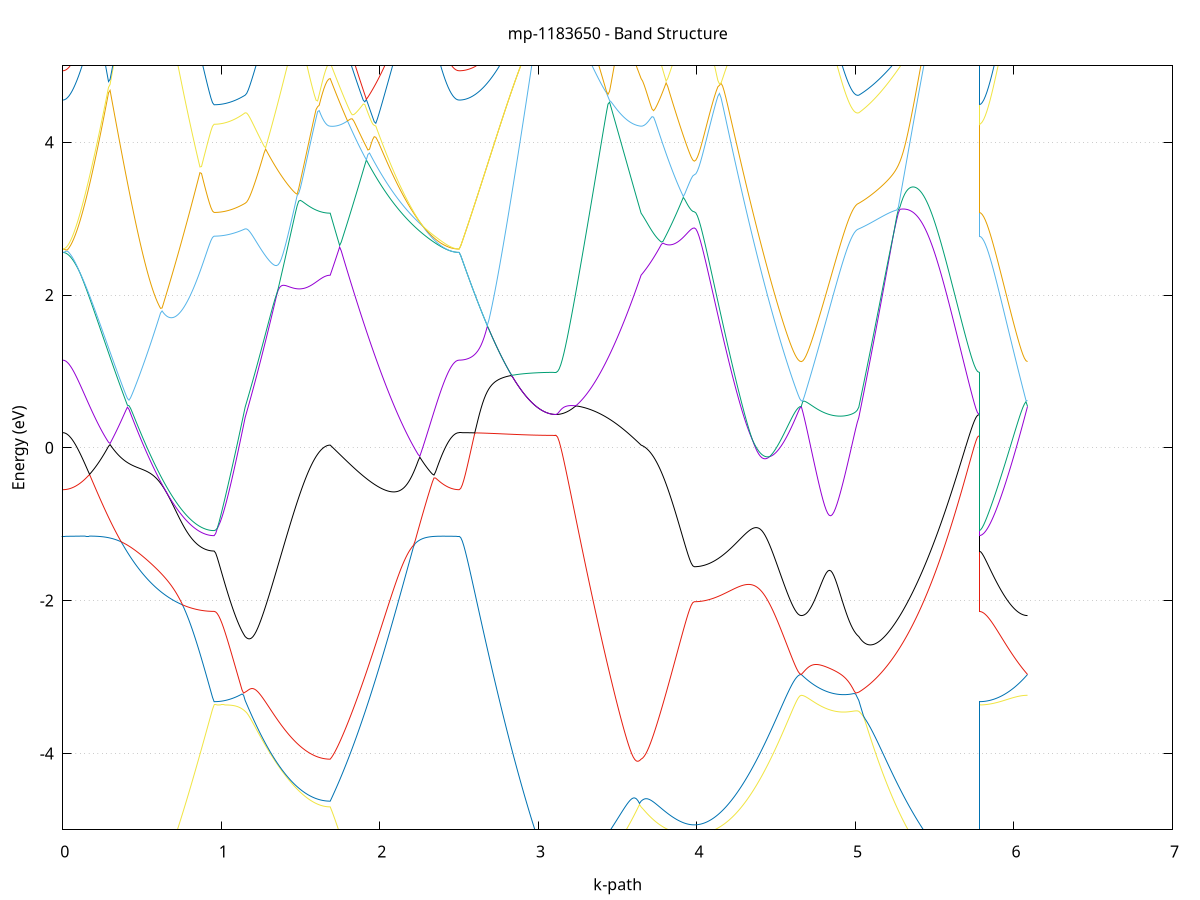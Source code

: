 set title 'mp-1183650 - Band Structure'
set xlabel 'k-path'
set ylabel 'Energy (eV)'
set grid y
set yrange [-5:5]
set terminal png size 800,600
set output 'mp-1183650_bands_gnuplot.png'
plot '-' using 1:2 with lines notitle, '-' using 1:2 with lines notitle, '-' using 1:2 with lines notitle, '-' using 1:2 with lines notitle, '-' using 1:2 with lines notitle, '-' using 1:2 with lines notitle, '-' using 1:2 with lines notitle, '-' using 1:2 with lines notitle, '-' using 1:2 with lines notitle, '-' using 1:2 with lines notitle, '-' using 1:2 with lines notitle, '-' using 1:2 with lines notitle, '-' using 1:2 with lines notitle, '-' using 1:2 with lines notitle, '-' using 1:2 with lines notitle, '-' using 1:2 with lines notitle, '-' using 1:2 with lines notitle, '-' using 1:2 with lines notitle, '-' using 1:2 with lines notitle, '-' using 1:2 with lines notitle, '-' using 1:2 with lines notitle, '-' using 1:2 with lines notitle, '-' using 1:2 with lines notitle, '-' using 1:2 with lines notitle, '-' using 1:2 with lines notitle, '-' using 1:2 with lines notitle, '-' using 1:2 with lines notitle, '-' using 1:2 with lines notitle, '-' using 1:2 with lines notitle, '-' using 1:2 with lines notitle, '-' using 1:2 with lines notitle, '-' using 1:2 with lines notitle, '-' using 1:2 with lines notitle, '-' using 1:2 with lines notitle, '-' using 1:2 with lines notitle, '-' using 1:2 with lines notitle, '-' using 1:2 with lines notitle, '-' using 1:2 with lines notitle, '-' using 1:2 with lines notitle, '-' using 1:2 with lines notitle, '-' using 1:2 with lines notitle, '-' using 1:2 with lines notitle, '-' using 1:2 with lines notitle, '-' using 1:2 with lines notitle, '-' using 1:2 with lines notitle, '-' using 1:2 with lines notitle, '-' using 1:2 with lines notitle, '-' using 1:2 with lines notitle
0.000000 -8.509290
0.009943 -8.509290
0.019887 -8.509090
0.029830 -8.508790
0.039773 -8.508390
0.049716 -8.507890
0.059660 -8.507290
0.069603 -8.506690
0.079546 -8.505890
0.089490 -8.505090
0.099433 -8.504190
0.109376 -8.503190
0.119320 -8.502290
0.129263 -8.501290
0.139206 -8.500190
0.149149 -8.499190
0.159093 -8.498090
0.169036 -8.497090
0.178979 -8.496090
0.188923 -8.495090
0.198866 -8.494090
0.208809 -8.493090
0.218752 -8.492190
0.228696 -8.491290
0.238639 -8.490490
0.248582 -8.489590
0.258526 -8.488890
0.268469 -8.488090
0.278412 -8.487390
0.288356 -8.486690
0.298299 -8.485990
0.308242 -8.485290
0.318185 -8.484690
0.328129 -8.484190
0.338072 -8.483590
0.348015 -8.483090
0.357959 -8.482590
0.367902 -8.482190
0.377845 -8.481790
0.387788 -8.481390
0.397732 -8.480990
0.407675 -8.480690
0.417618 -8.480490
0.427562 -8.480290
0.437505 -8.480090
0.447448 -8.479990
0.457392 -8.479890
0.467335 -8.479790
0.477278 -8.479890
0.487221 -8.479990
0.497165 -8.480090
0.507108 -8.480290
0.517051 -8.480590
0.526995 -8.480890
0.536938 -8.481290
0.546881 -8.481790
0.556825 -8.482290
0.566768 -8.482890
0.576711 -8.483590
0.586654 -8.484390
0.596598 -8.485190
0.606541 -8.486090
0.616484 -8.487090
0.626428 -8.488190
0.636371 -8.489290
0.646314 -8.490490
0.656257 -8.491790
0.666201 -8.493090
0.676144 -8.494490
0.686087 -8.495990
0.696031 -8.497490
0.705974 -8.498990
0.715917 -8.500590
0.725860 -8.502190
0.735804 -8.503890
0.745747 -8.505490
0.755690 -8.507190
0.765634 -8.508790
0.775577 -8.510390
0.785520 -8.511990
0.795464 -8.513590
0.805407 -8.515090
0.815350 -8.516590
0.825293 -8.517990
0.835237 -8.519290
0.845180 -8.520590
0.855123 -8.521790
0.865067 -8.522790
0.875010 -8.523790
0.884953 -8.524690
0.894897 -8.525490
0.904840 -8.526190
0.914783 -8.526690
0.924726 -8.527190
0.934670 -8.527490
0.944613 -8.527590
0.954556 -8.527690
0.954556 -8.527690
0.964337 -8.527590
0.974118 -8.527390
0.983899 -8.527090
0.993680 -8.526690
1.003462 -8.526090
1.013243 -8.525390
1.023024 -8.524490
1.032805 -8.523590
1.042586 -8.522490
1.052367 -8.521390
1.062148 -8.520090
1.071929 -8.518690
1.081710 -8.517290
1.091491 -8.515790
1.101272 -8.514190
1.111053 -8.512490
1.120834 -8.510790
1.130615 -8.508990
1.140396 -8.507190
1.150177 -8.505390
1.150177 -8.505390
1.160115 -8.503990
1.170053 -8.502590
1.179991 -8.501090
1.189929 -8.499490
1.199867 -8.497790
1.209805 -8.495990
1.219743 -8.494190
1.229681 -8.492390
1.239619 -8.490390
1.249557 -8.488390
1.259495 -8.486390
1.269432 -8.484190
1.279370 -8.482090
1.289308 -8.479890
1.299246 -8.477590
1.309184 -8.475290
1.319122 -8.472990
1.329060 -8.470590
1.338998 -8.468190
1.348936 -8.465790
1.358874 -8.463390
1.368812 -8.460890
1.378750 -8.458490
1.388688 -8.455990
1.398626 -8.453490
1.408564 -8.451090
1.418501 -8.448590
1.428439 -8.446190
1.438377 -8.443790
1.448315 -8.441390
1.458253 -8.439390
1.468191 -8.438290
1.478129 -8.437190
1.488067 -8.436190
1.498005 -8.435290
1.507943 -8.434290
1.517881 -8.433490
1.527819 -8.432690
1.537757 -8.431890
1.547695 -8.431190
1.557632 -8.430490
1.567570 -8.429890
1.577508 -8.429290
1.587446 -8.428790
1.597384 -8.428290
1.607322 -8.427890
1.617260 -8.427490
1.627198 -8.427190
1.637136 -8.426990
1.647074 -8.426690
1.657012 -8.426590
1.666950 -8.426390
1.676888 -8.426390
1.686826 -8.426390
1.686826 -8.426390
1.696744 -8.425990
1.706662 -8.425590
1.716580 -8.425190
1.726499 -8.424790
1.736417 -8.424390
1.746335 -8.423890
1.756253 -8.423490
1.766172 -8.423090
1.776090 -8.422590
1.786008 -8.422190
1.795927 -8.421690
1.805845 -8.421290
1.815763 -8.420790
1.825681 -8.420290
1.835600 -8.419790
1.845518 -8.419290
1.855436 -8.418790
1.865354 -8.418290
1.875273 -8.417790
1.885191 -8.417190
1.895109 -8.416690
1.905028 -8.416090
1.914946 -8.415590
1.924864 -8.414990
1.934782 -8.414390
1.944701 -8.413790
1.954619 -8.413190
1.964537 -8.412590
1.974455 -8.412590
1.984374 -8.413390
1.994292 -8.414290
2.004210 -8.415290
2.014128 -8.416290
2.024047 -8.417290
2.033965 -8.419390
2.043883 -8.421890
2.053802 -8.424290
2.063720 -8.426890
2.073638 -8.429390
2.083556 -8.432090
2.093475 -8.434690
2.103393 -8.437390
2.113311 -8.440090
2.123229 -8.442790
2.133148 -8.445490
2.143066 -8.448190
2.152984 -8.450990
2.162903 -8.453690
2.172821 -8.456390
2.182739 -8.459090
2.192657 -8.461690
2.202576 -8.464290
2.212494 -8.466890
2.222412 -8.469490
2.232330 -8.471990
2.242249 -8.474390
2.252167 -8.476790
2.262085 -8.479190
2.272004 -8.481490
2.281922 -8.483690
2.291840 -8.485790
2.301758 -8.487890
2.311677 -8.489890
2.321595 -8.491790
2.331513 -8.493590
2.341431 -8.495290
2.351350 -8.496990
2.361268 -8.498490
2.371186 -8.499990
2.381105 -8.501290
2.391023 -8.502590
2.400941 -8.503690
2.410859 -8.504790
2.420778 -8.505690
2.430696 -8.506590
2.440614 -8.507290
2.450532 -8.507890
2.460451 -8.508390
2.470369 -8.508790
2.480287 -8.509090
2.490205 -8.509290
2.500124 -8.509290
2.500124 -8.509290
2.509980 -8.509290
2.519837 -8.509290
2.529694 -8.509190
2.539551 -8.509090
2.549407 -8.508990
2.559264 -8.508890
2.569121 -8.508790
2.578977 -8.508590
2.588834 -8.508490
2.598691 -8.508290
2.608548 -8.507990
2.618404 -8.507790
2.628261 -8.507590
2.638118 -8.507290
2.647974 -8.506990
2.657831 -8.506690
2.667688 -8.506390
2.677544 -8.506090
2.687401 -8.505690
2.697258 -8.505390
2.707115 -8.504990
2.716971 -8.504590
2.726828 -8.504190
2.736685 -8.503790
2.746541 -8.503390
2.756398 -8.502990
2.766255 -8.502590
2.776112 -8.502190
2.785968 -8.501790
2.795825 -8.501290
2.805682 -8.500890
2.815538 -8.500490
2.825395 -8.500090
2.835252 -8.499590
2.845109 -8.499190
2.854965 -8.498790
2.864822 -8.498390
2.874679 -8.497990
2.884535 -8.497590
2.894392 -8.497190
2.904249 -8.496790
2.914105 -8.496390
2.923962 -8.496090
2.933819 -8.495690
2.943676 -8.495390
2.953532 -8.495090
2.963389 -8.494790
2.973246 -8.495590
2.983102 -8.496490
2.992959 -8.497290
3.002816 -8.497990
3.012673 -8.498690
3.022529 -8.499390
3.032386 -8.499990
3.042243 -8.500490
3.052099 -8.500890
3.061956 -8.501290
3.071813 -8.501590
3.081670 -8.501790
3.091526 -8.501990
3.101383 -8.502090
3.111240 -8.502190
3.111240 -8.502190
3.121178 -8.502090
3.131115 -8.501890
3.141053 -8.501590
3.150991 -8.501190
3.160929 -8.500590
3.170867 -8.499990
3.180805 -8.499190
3.190743 -8.498290
3.200681 -8.497290
3.210619 -8.496190
3.220557 -8.494890
3.230495 -8.493590
3.240433 -8.492190
3.250371 -8.490690
3.260309 -8.488990
3.270247 -8.487290
3.280184 -8.485590
3.290122 -8.483690
3.300060 -8.481690
3.309998 -8.479690
3.319936 -8.477690
3.329874 -8.475490
3.339812 -8.473390
3.349750 -8.471190
3.359688 -8.468890
3.369626 -8.466590
3.379564 -8.464290
3.389502 -8.461990
3.399440 -8.459690
3.409378 -8.457390
3.419315 -8.455090
3.429253 -8.452790
3.439191 -8.450590
3.449129 -8.448290
3.459067 -8.446090
3.469005 -8.443990
3.478943 -8.441790
3.488881 -8.439790
3.498819 -8.437690
3.508757 -8.435790
3.518695 -8.433790
3.528633 -8.431990
3.538571 -8.430290
3.548509 -8.429990
3.558447 -8.429590
3.568384 -8.429290
3.578322 -8.428890
3.588260 -8.428590
3.598198 -8.428190
3.608136 -8.427890
3.618074 -8.427490
3.628012 -8.427090
3.637950 -8.426690
3.647888 -8.426390
3.647888 -8.426390
3.657753 -8.426190
3.667618 -8.426190
3.677483 -8.426090
3.687348 -8.426190
3.697213 -8.426190
3.707078 -8.426290
3.716943 -8.426390
3.726808 -8.426490
3.736673 -8.426690
3.746538 -8.426790
3.756403 -8.426990
3.766268 -8.427190
3.776133 -8.427290
3.785998 -8.427490
3.795863 -8.427690
3.805728 -8.427790
3.815593 -8.427990
3.825458 -8.428090
3.835323 -8.428290
3.845188 -8.428390
3.855052 -8.428490
3.864917 -8.428690
3.874782 -8.428790
3.884647 -8.428890
3.894512 -8.428990
3.904377 -8.429090
3.914242 -8.429090
3.924107 -8.429190
3.933972 -8.429290
3.943837 -8.429290
3.953702 -8.429290
3.963567 -8.429390
3.973432 -8.429390
3.983297 -8.429390
3.983297 -8.429390
3.993223 -8.429390
4.003149 -8.429390
4.013075 -8.429390
4.023002 -8.429390
4.032928 -8.429390
4.042854 -8.429390
4.052780 -8.429390
4.062706 -8.429490
4.072632 -8.429490
4.082558 -8.429490
4.092484 -8.429590
4.102410 -8.429690
4.112336 -8.429790
4.122262 -8.429890
4.132188 -8.429990
4.142114 -8.430090
4.152041 -8.430290
4.161967 -8.430490
4.171893 -8.430690
4.181819 -8.430890
4.191745 -8.431190
4.201671 -8.431490
4.211597 -8.432290
4.221523 -8.435090
4.231449 -8.437990
4.241375 -8.440890
4.251301 -8.443790
4.261227 -8.446790
4.271153 -8.449790
4.281080 -8.452790
4.291006 -8.455890
4.300932 -8.458890
4.310858 -8.461890
4.320784 -8.464990
4.330710 -8.467990
4.340636 -8.470990
4.350562 -8.473990
4.360488 -8.476890
4.370414 -8.479790
4.380340 -8.482590
4.390266 -8.485390
4.400192 -8.488190
4.410119 -8.490790
4.420045 -8.493390
4.429971 -8.495990
4.439897 -8.498390
4.449823 -8.500790
4.459749 -8.503090
4.469675 -8.505290
4.479601 -8.507390
4.489527 -8.509390
4.499453 -8.511390
4.509379 -8.513190
4.519305 -8.514890
4.529231 -8.516490
4.539158 -8.517990
4.549084 -8.519390
4.559010 -8.520690
4.568936 -8.521790
4.578862 -8.522890
4.588788 -8.523790
4.598714 -8.524590
4.608640 -8.525290
4.618566 -8.525790
4.628492 -8.526190
4.638418 -8.526590
4.648344 -8.526690
4.658270 -8.526790
4.658270 -8.526790
4.668076 -8.526790
4.677882 -8.526690
4.687688 -8.526690
4.697493 -8.526590
4.707299 -8.526390
4.717105 -8.526190
4.726911 -8.525990
4.736717 -8.525790
4.746522 -8.525490
4.756328 -8.525190
4.766134 -8.524790
4.775940 -8.524490
4.785745 -8.524090
4.795551 -8.523590
4.805357 -8.523090
4.815163 -8.522590
4.824968 -8.522090
4.834774 -8.521490
4.844580 -8.520890
4.854386 -8.520290
4.864191 -8.519590
4.873997 -8.518890
4.883803 -8.518190
4.893609 -8.517390
4.903414 -8.516590
4.913220 -8.515790
4.923026 -8.514890
4.932832 -8.513990
4.942637 -8.513090
4.952443 -8.512190
4.962249 -8.511290
4.972055 -8.510290
4.981860 -8.509290
4.991666 -8.508390
5.001472 -8.507390
5.011278 -8.506390
5.021083 -8.505390
5.021083 -8.505390
5.031069 -8.503490
5.041055 -8.501590
5.051041 -8.499690
5.061027 -8.497790
5.071013 -8.495990
5.080999 -8.494090
5.090985 -8.492290
5.100971 -8.490590
5.110957 -8.488890
5.120943 -8.487290
5.130929 -8.485690
5.140915 -8.484190
5.150901 -8.482790
5.160887 -8.481490
5.170873 -8.480290
5.180859 -8.479090
5.190845 -8.478090
5.200831 -8.477090
5.210817 -8.476190
5.220803 -8.475390
5.230789 -8.474690
5.240775 -8.474090
5.250761 -8.473590
5.260747 -8.473090
5.270733 -8.472690
5.280719 -8.472390
5.290705 -8.472190
5.300691 -8.471990
5.310677 -8.471790
5.320663 -8.471790
5.330649 -8.471790
5.340635 -8.471790
5.350621 -8.471890
5.360607 -8.471990
5.370593 -8.472090
5.380579 -8.472290
5.390565 -8.472590
5.400551 -8.472790
5.410537 -8.473090
5.420523 -8.473390
5.430509 -8.473790
5.440495 -8.474090
5.450481 -8.474490
5.460467 -8.474890
5.470453 -8.475390
5.480439 -8.475790
5.490425 -8.476290
5.500411 -8.476690
5.510397 -8.477190
5.520383 -8.477690
5.530369 -8.478290
5.540355 -8.478790
5.550341 -8.479290
5.560327 -8.479890
5.570313 -8.480490
5.580299 -8.481090
5.590285 -8.481690
5.600271 -8.482890
5.610257 -8.484890
5.620243 -8.486890
5.630229 -8.488690
5.640215 -8.490390
5.650201 -8.491890
5.660187 -8.493390
5.670173 -8.494790
5.680159 -8.496090
5.690145 -8.497190
5.700131 -8.498190
5.710117 -8.499190
5.720103 -8.499890
5.730089 -8.500590
5.740075 -8.501190
5.750061 -8.501590
5.760047 -8.501890
5.770033 -8.502090
5.780019 -8.502190
5.780019 -8.527690
5.789875 -8.527690
5.799732 -8.527690
5.809589 -8.527690
5.819445 -8.527690
5.829302 -8.527690
5.839159 -8.527590
5.849016 -8.527590
5.858872 -8.527590
5.868729 -8.527490
5.878586 -8.527490
5.888442 -8.527490
5.898299 -8.527390
5.908156 -8.527390
5.918013 -8.527290
5.927869 -8.527290
5.937726 -8.527190
5.947583 -8.527190
5.957439 -8.527090
5.967296 -8.527090
5.977153 -8.527090
5.987010 -8.526990
5.996866 -8.526990
6.006723 -8.526990
6.016580 -8.526890
6.026436 -8.526890
6.036293 -8.526890
6.046150 -8.526790
6.056006 -8.526790
6.065863 -8.526790
6.075720 -8.526790
6.085577 -8.526790
e
0.000000 -8.470390
0.009943 -8.470390
0.019887 -8.470190
0.029830 -8.469990
0.039773 -8.469690
0.049716 -8.469190
0.059660 -8.468690
0.069603 -8.468090
0.079546 -8.467390
0.089490 -8.466490
0.099433 -8.465590
0.109376 -8.464490
0.119320 -8.463290
0.129263 -8.461990
0.139206 -8.460590
0.149149 -8.458990
0.159093 -8.457290
0.169036 -8.455490
0.178979 -8.453590
0.188923 -8.451490
0.198866 -8.449390
0.208809 -8.447190
0.218752 -8.444790
0.228696 -8.442390
0.238639 -8.439890
0.248582 -8.437390
0.258526 -8.434790
0.268469 -8.432190
0.278412 -8.429590
0.288356 -8.426890
0.298299 -8.424290
0.308242 -8.421690
0.318185 -8.419090
0.328129 -8.416590
0.338072 -8.414090
0.348015 -8.411690
0.357959 -8.411690
0.367902 -8.413090
0.377845 -8.414590
0.387788 -8.415990
0.397732 -8.417490
0.407675 -8.418990
0.417618 -8.420590
0.427562 -8.422090
0.437505 -8.423690
0.447448 -8.425290
0.457392 -8.426990
0.467335 -8.428590
0.477278 -8.430290
0.487221 -8.431990
0.497165 -8.433690
0.507108 -8.435390
0.517051 -8.437090
0.526995 -8.438790
0.536938 -8.440490
0.546881 -8.442290
0.556825 -8.443990
0.566768 -8.445790
0.576711 -8.447490
0.586654 -8.449290
0.596598 -8.450990
0.606541 -8.452690
0.616484 -8.454490
0.626428 -8.456190
0.636371 -8.457890
0.646314 -8.459490
0.656257 -8.461190
0.666201 -8.462790
0.676144 -8.464490
0.686087 -8.465990
0.696031 -8.467590
0.705974 -8.469090
0.715917 -8.470590
0.725860 -8.472090
0.735804 -8.473490
0.745747 -8.474890
0.755690 -8.476190
0.765634 -8.477490
0.775577 -8.478690
0.785520 -8.479890
0.795464 -8.481090
0.805407 -8.482090
0.815350 -8.483190
0.825293 -8.484090
0.835237 -8.484990
0.845180 -8.485790
0.855123 -8.486590
0.865067 -8.487290
0.875010 -8.487890
0.884953 -8.488490
0.894897 -8.488990
0.904840 -8.489390
0.914783 -8.489690
0.924726 -8.489990
0.934670 -8.490190
0.944613 -8.490290
0.954556 -8.490290
0.954556 -8.490290
0.964337 -8.490290
0.974118 -8.490190
0.983899 -8.489990
0.993680 -8.489790
1.003462 -8.489490
1.013243 -8.489090
1.023024 -8.488590
1.032805 -8.488090
1.042586 -8.487490
1.052367 -8.486890
1.062148 -8.486190
1.071929 -8.485390
1.081710 -8.484590
1.091491 -8.483690
1.101272 -8.482690
1.111053 -8.481790
1.120834 -8.480690
1.130615 -8.479590
1.140396 -8.478490
1.150177 -8.477390
1.150177 -8.477390
1.160115 -8.476490
1.170053 -8.475490
1.179991 -8.474590
1.189929 -8.473590
1.199867 -8.472490
1.209805 -8.471390
1.219743 -8.470190
1.229681 -8.469090
1.239619 -8.467790
1.249557 -8.466590
1.259495 -8.465290
1.269432 -8.463990
1.279370 -8.462690
1.289308 -8.461390
1.299246 -8.460090
1.309184 -8.458690
1.319122 -8.457290
1.329060 -8.455990
1.338998 -8.454590
1.348936 -8.453190
1.358874 -8.451890
1.368812 -8.450490
1.378750 -8.449190
1.388688 -8.447890
1.398626 -8.446590
1.408564 -8.445290
1.418501 -8.444090
1.428439 -8.442790
1.438377 -8.441590
1.448315 -8.440490
1.458253 -8.438990
1.468191 -8.436690
1.478129 -8.434390
1.488067 -8.432190
1.498005 -8.430090
1.507943 -8.427990
1.517881 -8.425990
1.527819 -8.424090
1.537757 -8.422390
1.547695 -8.420790
1.557632 -8.419290
1.567570 -8.417990
1.577508 -8.416890
1.587446 -8.416090
1.597384 -8.415390
1.607322 -8.414990
1.617260 -8.414690
1.627198 -8.414490
1.637136 -8.414490
1.647074 -8.414390
1.657012 -8.414390
1.666950 -8.414490
1.676888 -8.414490
1.686826 -8.414490
1.686826 -8.414490
1.696744 -8.413490
1.706662 -8.412490
1.716580 -8.411590
1.726499 -8.410790
1.736417 -8.410090
1.746335 -8.409390
1.756253 -8.408790
1.766172 -8.408290
1.776090 -8.407890
1.786008 -8.407490
1.795927 -8.407190
1.805845 -8.406890
1.815763 -8.406690
1.825681 -8.406590
1.835600 -8.406590
1.845518 -8.406590
1.855436 -8.406690
1.865354 -8.406890
1.875273 -8.407090
1.885191 -8.407390
1.895109 -8.407690
1.905028 -8.408090
1.914946 -8.408590
1.924864 -8.409090
1.934782 -8.409690
1.944701 -8.410390
1.954619 -8.411090
1.964537 -8.411790
1.974455 -8.411990
1.984374 -8.411390
1.994292 -8.410690
2.004210 -8.412490
2.014128 -8.414790
2.024047 -8.417090
2.033965 -8.418390
2.043883 -8.419490
2.053802 -8.420590
2.063720 -8.421790
2.073638 -8.422990
2.083556 -8.424190
2.093475 -8.425490
2.103393 -8.426790
2.113311 -8.428090
2.123229 -8.429490
2.133148 -8.430790
2.143066 -8.432190
2.152984 -8.433590
2.162903 -8.434990
2.172821 -8.436390
2.182739 -8.437890
2.192657 -8.439290
2.202576 -8.440790
2.212494 -8.442190
2.222412 -8.443590
2.232330 -8.445090
2.242249 -8.446490
2.252167 -8.447890
2.262085 -8.449290
2.272004 -8.450690
2.281922 -8.452090
2.291840 -8.453490
2.301758 -8.454790
2.311677 -8.456090
2.321595 -8.457390
2.331513 -8.458690
2.341431 -8.459890
2.351350 -8.460990
2.361268 -8.462090
2.371186 -8.463190
2.381105 -8.464190
2.391023 -8.465090
2.400941 -8.465990
2.410859 -8.466790
2.420778 -8.467590
2.430696 -8.468190
2.440614 -8.468790
2.450532 -8.469290
2.460451 -8.469690
2.470369 -8.469990
2.480287 -8.470190
2.490205 -8.470390
2.500124 -8.470390
2.500124 -8.470390
2.509980 -8.470390
2.519837 -8.470390
2.529694 -8.470290
2.539551 -8.470290
2.549407 -8.470190
2.559264 -8.470090
2.569121 -8.470090
2.578977 -8.469990
2.588834 -8.469790
2.598691 -8.469690
2.608548 -8.469590
2.618404 -8.469490
2.628261 -8.469290
2.638118 -8.469190
2.647974 -8.469090
2.657831 -8.468890
2.667688 -8.468790
2.677544 -8.468590
2.687401 -8.468490
2.697258 -8.468290
2.707115 -8.468190
2.716971 -8.468090
2.726828 -8.467990
2.736685 -8.467790
2.746541 -8.467690
2.756398 -8.468190
2.766255 -8.469490
2.776112 -8.470890
2.785968 -8.472290
2.795825 -8.473590
2.805682 -8.474990
2.815538 -8.476390
2.825395 -8.477790
2.835252 -8.479090
2.845109 -8.480490
2.854965 -8.481790
2.864822 -8.483090
2.874679 -8.484390
2.884535 -8.485690
2.894392 -8.486990
2.904249 -8.488190
2.914105 -8.489390
2.923962 -8.490490
2.933819 -8.491590
2.943676 -8.492690
2.953532 -8.493690
2.963389 -8.494690
2.973246 -8.494490
2.983102 -8.494190
2.992959 -8.493990
3.002816 -8.493690
3.012673 -8.493490
3.022529 -8.493290
3.032386 -8.493090
3.042243 -8.492990
3.052099 -8.492790
3.061956 -8.492690
3.071813 -8.492590
3.081670 -8.492490
3.091526 -8.492490
3.101383 -8.492390
3.111240 -8.492390
3.111240 -8.492390
3.121178 -8.492390
3.131115 -8.492190
3.141053 -8.491990
3.150991 -8.491590
3.160929 -8.491190
3.170867 -8.490590
3.180805 -8.489990
3.190743 -8.489190
3.200681 -8.488390
3.210619 -8.487490
3.220557 -8.486490
3.230495 -8.485290
3.240433 -8.484090
3.250371 -8.482790
3.260309 -8.481490
3.270247 -8.479990
3.280184 -8.478490
3.290122 -8.476890
3.300060 -8.475190
3.309998 -8.473390
3.319936 -8.471590
3.329874 -8.469690
3.339812 -8.467690
3.349750 -8.465690
3.359688 -8.463590
3.369626 -8.461490
3.379564 -8.459390
3.389502 -8.457090
3.399440 -8.454890
3.409378 -8.452590
3.419315 -8.450290
3.429253 -8.447890
3.439191 -8.445590
3.449129 -8.443190
3.459067 -8.440790
3.469005 -8.438390
3.478943 -8.435990
3.488881 -8.433590
3.498819 -8.431590
3.508757 -8.431290
3.518695 -8.430990
3.528633 -8.430590
3.538571 -8.430190
3.548509 -8.428390
3.558447 -8.426690
3.568384 -8.425090
3.578322 -8.423490
3.588260 -8.421990
3.598198 -8.420590
3.608136 -8.419190
3.618074 -8.417890
3.628012 -8.416690
3.637950 -8.415590
3.647888 -8.414490
3.647888 -8.414490
3.657753 -8.413990
3.667618 -8.413490
3.677483 -8.412990
3.687348 -8.412390
3.697213 -8.411790
3.707078 -8.411090
3.716943 -8.410490
3.726808 -8.409890
3.736673 -8.409190
3.746538 -8.408590
3.756403 -8.407990
3.766268 -8.407390
3.776133 -8.406790
3.785998 -8.406290
3.795863 -8.405690
3.805728 -8.405190
3.815593 -8.404690
3.825458 -8.404190
3.835323 -8.403790
3.845188 -8.403390
3.855052 -8.402990
3.864917 -8.402690
3.874782 -8.402290
3.884647 -8.401990
3.894512 -8.401690
3.904377 -8.401490
3.914242 -8.401290
3.924107 -8.401090
3.933972 -8.400890
3.943837 -8.400790
3.953702 -8.400690
3.963567 -8.400590
3.973432 -8.400590
3.983297 -8.400590
3.983297 -8.400590
3.993223 -8.400590
4.003149 -8.400590
4.013075 -8.400490
4.023002 -8.400490
4.032928 -8.400390
4.042854 -8.400890
4.052780 -8.401690
4.062706 -8.402690
4.072632 -8.403790
4.082558 -8.404990
4.092484 -8.406290
4.102410 -8.407790
4.112336 -8.409390
4.122262 -8.411190
4.132188 -8.413090
4.142114 -8.415090
4.152041 -8.417290
4.161967 -8.419490
4.171893 -8.421890
4.181819 -8.424390
4.191745 -8.426890
4.201671 -8.429590
4.211597 -8.431790
4.221523 -8.432090
4.231449 -8.432390
4.241375 -8.432790
4.251301 -8.433190
4.261227 -8.433590
4.271153 -8.433990
4.281080 -8.434390
4.291006 -8.434890
4.300932 -8.435390
4.310858 -8.435790
4.320784 -8.436290
4.330710 -8.436790
4.340636 -8.437290
4.350562 -8.437790
4.360488 -8.438290
4.370414 -8.438790
4.380340 -8.439290
4.390266 -8.439790
4.400192 -8.440190
4.410119 -8.440690
4.420045 -8.441190
4.429971 -8.441690
4.439897 -8.442090
4.449823 -8.442590
4.459749 -8.442990
4.469675 -8.443390
4.479601 -8.443790
4.489527 -8.444190
4.499453 -8.444590
4.509379 -8.444890
4.519305 -8.445290
4.529231 -8.445590
4.539158 -8.445890
4.549084 -8.446190
4.559010 -8.446390
4.568936 -8.446690
4.578862 -8.446890
4.588788 -8.446990
4.598714 -8.447190
4.608640 -8.447290
4.618566 -8.447490
4.628492 -8.447490
4.638418 -8.447590
4.648344 -8.447590
4.658270 -8.447690
4.658270 -8.447690
4.668076 -8.449490
4.677882 -8.451290
4.687688 -8.453090
4.697493 -8.454890
4.707299 -8.456590
4.717105 -8.458290
4.726911 -8.459890
4.736717 -8.461490
4.746522 -8.463090
4.756328 -8.464590
4.766134 -8.465990
4.775940 -8.467390
4.785745 -8.468690
4.795551 -8.469890
4.805357 -8.471090
4.815163 -8.472190
4.824968 -8.473290
4.834774 -8.474290
4.844580 -8.475190
4.854386 -8.475990
4.864191 -8.476690
4.873997 -8.477390
4.883803 -8.477990
4.893609 -8.478490
4.903414 -8.478890
4.913220 -8.479190
4.923026 -8.479490
4.932832 -8.479590
4.942637 -8.479690
4.952443 -8.479690
4.962249 -8.479590
4.972055 -8.479490
4.981860 -8.479190
4.991666 -8.478890
5.001472 -8.478490
5.011278 -8.477890
5.021083 -8.477390
5.021083 -8.477390
5.031069 -8.476090
5.041055 -8.474890
5.051041 -8.473590
5.061027 -8.472190
5.071013 -8.470890
5.080999 -8.469490
5.090985 -8.468190
5.100971 -8.466790
5.110957 -8.465290
5.120943 -8.463890
5.130929 -8.462490
5.140915 -8.461090
5.150901 -8.459690
5.160887 -8.458290
5.170873 -8.456890
5.180859 -8.455590
5.190845 -8.454190
5.200831 -8.452890
5.210817 -8.451590
5.220803 -8.450390
5.230789 -8.449090
5.240775 -8.447990
5.250761 -8.446790
5.260747 -8.445690
5.270733 -8.444590
5.280719 -8.443590
5.290705 -8.442690
5.300691 -8.441690
5.310677 -8.440890
5.320663 -8.440090
5.330649 -8.439290
5.340635 -8.438590
5.350621 -8.437890
5.360607 -8.437290
5.370593 -8.436790
5.380579 -8.436290
5.390565 -8.435890
5.400551 -8.435490
5.410537 -8.435090
5.420523 -8.434890
5.430509 -8.437090
5.440495 -8.440190
5.450481 -8.443290
5.460467 -8.446390
5.470453 -8.449390
5.480439 -8.452390
5.490425 -8.455290
5.500411 -8.458190
5.510397 -8.460990
5.520383 -8.463690
5.530369 -8.466390
5.540355 -8.468990
5.550341 -8.471590
5.560327 -8.473990
5.570313 -8.476390
5.580299 -8.478690
5.590285 -8.480790
5.600271 -8.482390
5.610257 -8.483090
5.620243 -8.483790
5.630229 -8.484490
5.640215 -8.485190
5.650201 -8.485890
5.660187 -8.486690
5.670173 -8.487390
5.680159 -8.488090
5.690145 -8.488790
5.700131 -8.489490
5.710117 -8.490090
5.720103 -8.490690
5.730089 -8.491190
5.740075 -8.491590
5.750061 -8.491990
5.760047 -8.492190
5.770033 -8.492390
5.780019 -8.492390
5.780019 -8.490290
5.789875 -8.490290
5.799732 -8.490090
5.809589 -8.489790
5.819445 -8.489490
5.829302 -8.488990
5.839159 -8.488390
5.849016 -8.487690
5.858872 -8.486890
5.868729 -8.486090
5.878586 -8.485090
5.888442 -8.483990
5.898299 -8.482790
5.908156 -8.481590
5.918013 -8.480190
5.927869 -8.478790
5.937726 -8.477290
5.947583 -8.475690
5.957439 -8.473990
5.967296 -8.472290
5.977153 -8.470490
5.987010 -8.468590
5.996866 -8.466690
6.006723 -8.464690
6.016580 -8.462690
6.026436 -8.460590
6.036293 -8.458490
6.046150 -8.456390
6.056006 -8.454190
6.065863 -8.452090
6.075720 -8.449890
6.085577 -8.447690
e
0.000000 -8.447890
0.009943 -8.447790
0.019887 -8.447690
0.029830 -8.447490
0.039773 -8.447090
0.049716 -8.446690
0.059660 -8.446190
0.069603 -8.445590
0.079546 -8.444890
0.089490 -8.444090
0.099433 -8.443190
0.109376 -8.442290
0.119320 -8.441190
0.129263 -8.440090
0.139206 -8.438890
0.149149 -8.437590
0.159093 -8.436190
0.169036 -8.434790
0.178979 -8.433290
0.188923 -8.431690
0.198866 -8.430090
0.208809 -8.428290
0.218752 -8.426590
0.228696 -8.424690
0.238639 -8.422790
0.248582 -8.420890
0.258526 -8.418890
0.268469 -8.416890
0.278412 -8.414790
0.288356 -8.412590
0.298299 -8.410490
0.308242 -8.408290
0.318185 -8.406390
0.328129 -8.407690
0.338072 -8.408990
0.348015 -8.410290
0.357959 -8.409290
0.367902 -8.406990
0.377845 -8.404890
0.387788 -8.402790
0.397732 -8.400790
0.407675 -8.398890
0.417618 -8.397090
0.427562 -8.395490
0.437505 -8.393890
0.447448 -8.392490
0.457392 -8.391190
0.467335 -8.390090
0.477278 -8.389090
0.487221 -8.388190
0.497165 -8.387390
0.507108 -8.386690
0.517051 -8.386190
0.526995 -8.385790
0.536938 -8.385490
0.546881 -8.385290
0.556825 -8.385090
0.566768 -8.385090
0.576711 -8.385590
0.586654 -8.386090
0.596598 -8.386690
0.606541 -8.387290
0.616484 -8.387890
0.626428 -8.388490
0.636371 -8.389090
0.646314 -8.389690
0.656257 -8.390290
0.666201 -8.390990
0.676144 -8.391590
0.686087 -8.392190
0.696031 -8.392890
0.705974 -8.393490
0.715917 -8.394090
0.725860 -8.394790
0.735804 -8.395390
0.745747 -8.395990
0.755690 -8.396590
0.765634 -8.397090
0.775577 -8.397690
0.785520 -8.398190
0.795464 -8.398790
0.805407 -8.399290
0.815350 -8.399690
0.825293 -8.400190
0.835237 -8.400590
0.845180 -8.400990
0.855123 -8.401290
0.865067 -8.401690
0.875010 -8.401990
0.884953 -8.402190
0.894897 -8.402490
0.904840 -8.402690
0.914783 -8.402790
0.924726 -8.402990
0.934670 -8.403090
0.944613 -8.403090
0.954556 -8.403090
0.954556 -8.403090
0.964337 -8.403090
0.974118 -8.403190
0.983899 -8.403190
0.993680 -8.403190
1.003462 -8.403290
1.013243 -8.403390
1.023024 -8.403490
1.032805 -8.403590
1.042586 -8.403690
1.052367 -8.403790
1.062148 -8.403990
1.071929 -8.404090
1.081710 -8.404290
1.091491 -8.404490
1.101272 -8.404690
1.111053 -8.404890
1.120834 -8.405090
1.130615 -8.405390
1.140396 -8.405590
1.150177 -8.405890
1.150177 -8.405890
1.160115 -8.406090
1.170053 -8.406190
1.179991 -8.406390
1.189929 -8.406590
1.199867 -8.406690
1.209805 -8.406790
1.219743 -8.406990
1.229681 -8.407090
1.239619 -8.407090
1.249557 -8.407190
1.259495 -8.407290
1.269432 -8.407290
1.279370 -8.407390
1.289308 -8.407390
1.299246 -8.407390
1.309184 -8.407390
1.319122 -8.407390
1.329060 -8.407390
1.338998 -8.407390
1.348936 -8.407290
1.358874 -8.407290
1.368812 -8.407190
1.378750 -8.407090
1.388688 -8.407090
1.398626 -8.406990
1.408564 -8.406890
1.418501 -8.406690
1.428439 -8.406590
1.438377 -8.406490
1.448315 -8.406290
1.458253 -8.406190
1.468191 -8.405990
1.478129 -8.405890
1.488067 -8.405690
1.498005 -8.405490
1.507943 -8.405390
1.517881 -8.405190
1.527819 -8.404990
1.537757 -8.404790
1.547695 -8.404590
1.557632 -8.404490
1.567570 -8.404290
1.577508 -8.404090
1.587446 -8.403990
1.597384 -8.403790
1.607322 -8.403690
1.617260 -8.403590
1.627198 -8.403490
1.637136 -8.403390
1.647074 -8.403290
1.657012 -8.403190
1.666950 -8.403190
1.676888 -8.403090
1.686826 -8.403090
1.686826 -8.403090
1.696744 -8.402290
1.706662 -8.401490
1.716580 -8.400690
1.726499 -8.399890
1.736417 -8.399090
1.746335 -8.398390
1.756253 -8.397690
1.766172 -8.396890
1.776090 -8.396190
1.786008 -8.395590
1.795927 -8.394890
1.805845 -8.394290
1.815763 -8.393590
1.825681 -8.392990
1.835600 -8.392490
1.845518 -8.391890
1.855436 -8.391390
1.865354 -8.391790
1.875273 -8.392490
1.885191 -8.393290
1.895109 -8.394290
1.905028 -8.395390
1.914946 -8.396590
1.924864 -8.397990
1.934782 -8.399490
1.944701 -8.400990
1.954619 -8.402690
1.964537 -8.404490
1.974455 -8.406390
1.984374 -8.408290
1.994292 -8.410390
2.004210 -8.410090
2.014128 -8.409390
2.024047 -8.408790
2.033965 -8.408090
2.043883 -8.407390
2.053802 -8.406790
2.063720 -8.406090
2.073638 -8.405390
2.083556 -8.404690
2.093475 -8.403990
2.103393 -8.403390
2.113311 -8.402690
2.123229 -8.401990
2.133148 -8.401290
2.143066 -8.400590
2.152984 -8.399890
2.162903 -8.399290
2.172821 -8.400090
2.182739 -8.402590
2.192657 -8.404990
2.202576 -8.407490
2.212494 -8.409890
2.222412 -8.412190
2.232330 -8.414490
2.242249 -8.416790
2.252167 -8.418990
2.262085 -8.421190
2.272004 -8.423290
2.281922 -8.425290
2.291840 -8.427290
2.301758 -8.429190
2.311677 -8.430990
2.321595 -8.432690
2.331513 -8.434290
2.341431 -8.435890
2.351350 -8.437290
2.361268 -8.438690
2.371186 -8.439890
2.381105 -8.441090
2.391023 -8.442190
2.400941 -8.443190
2.410859 -8.444090
2.420778 -8.444890
2.430696 -8.445590
2.440614 -8.446190
2.450532 -8.446690
2.460451 -8.447090
2.470369 -8.447490
2.480287 -8.447690
2.490205 -8.447790
2.500124 -8.447890
2.500124 -8.447890
2.509980 -8.447890
2.519837 -8.447990
2.529694 -8.448190
2.539551 -8.448490
2.549407 -8.448790
2.559264 -8.449090
2.569121 -8.449590
2.578977 -8.450090
2.588834 -8.450690
2.598691 -8.451290
2.608548 -8.451990
2.618404 -8.452790
2.628261 -8.453590
2.638118 -8.454390
2.647974 -8.455390
2.657831 -8.456290
2.667688 -8.457290
2.677544 -8.458390
2.687401 -8.459490
2.697258 -8.460690
2.707115 -8.461790
2.716971 -8.463090
2.726828 -8.464290
2.736685 -8.465590
2.746541 -8.466890
2.756398 -8.467590
2.766255 -8.467590
2.776112 -8.467490
2.785968 -8.467390
2.795825 -8.467390
2.805682 -8.467290
2.815538 -8.467290
2.825395 -8.467290
2.835252 -8.467290
2.845109 -8.467290
2.854965 -8.467290
2.864822 -8.467290
2.874679 -8.467290
2.884535 -8.467290
2.894392 -8.467390
2.904249 -8.467390
2.914105 -8.467490
2.923962 -8.467590
2.933819 -8.467590
2.943676 -8.467690
2.953532 -8.467790
2.963389 -8.467790
2.973246 -8.467890
2.983102 -8.467990
2.992959 -8.468090
3.002816 -8.468090
3.012673 -8.468190
3.022529 -8.468290
3.032386 -8.468290
3.042243 -8.468390
3.052099 -8.468390
3.061956 -8.468490
3.071813 -8.468490
3.081670 -8.468490
3.091526 -8.468590
3.101383 -8.468590
3.111240 -8.468590
3.111240 -8.468590
3.121178 -8.468490
3.131115 -8.468390
3.141053 -8.468090
3.150991 -8.467790
3.160929 -8.467390
3.170867 -8.466790
3.180805 -8.466190
3.190743 -8.465490
3.200681 -8.464690
3.210619 -8.463790
3.220557 -8.462790
3.230495 -8.461790
3.240433 -8.460590
3.250371 -8.459390
3.260309 -8.457990
3.270247 -8.456590
3.280184 -8.455190
3.290122 -8.453590
3.300060 -8.451990
3.309998 -8.450290
3.319936 -8.448490
3.329874 -8.446590
3.339812 -8.444690
3.349750 -8.442690
3.359688 -8.440590
3.369626 -8.438490
3.379564 -8.436290
3.389502 -8.434790
3.399440 -8.434590
3.409378 -8.434290
3.419315 -8.433990
3.429253 -8.433690
3.439191 -8.433490
3.449129 -8.433190
3.459067 -8.432890
3.469005 -8.432590
3.478943 -8.432190
3.488881 -8.431890
3.498819 -8.431190
3.508757 -8.428890
3.518695 -8.426490
3.528633 -8.424190
3.538571 -8.421890
3.548509 -8.419690
3.558447 -8.417390
3.568384 -8.415290
3.578322 -8.413190
3.588260 -8.411090
3.598198 -8.409190
3.608136 -8.407290
3.618074 -8.405690
3.628012 -8.404790
3.637950 -8.403990
3.647888 -8.403090
3.647888 -8.403090
3.657753 -8.402790
3.667618 -8.402490
3.677483 -8.402290
3.687348 -8.401990
3.697213 -8.401790
3.707078 -8.401590
3.716943 -8.401390
3.726808 -8.401190
3.736673 -8.400990
3.746538 -8.400790
3.756403 -8.400590
3.766268 -8.400490
3.776133 -8.400290
3.785998 -8.400190
3.795863 -8.399990
3.805728 -8.399890
3.815593 -8.399790
3.825458 -8.399590
3.835323 -8.399490
3.845188 -8.399390
3.855052 -8.399290
3.864917 -8.399190
3.874782 -8.399190
3.884647 -8.399090
3.894512 -8.398990
3.904377 -8.398990
3.914242 -8.398890
3.924107 -8.398890
3.933972 -8.398790
3.943837 -8.398790
3.953702 -8.398790
3.963567 -8.398690
3.973432 -8.398690
3.983297 -8.398690
3.983297 -8.398690
3.993223 -8.398790
4.003149 -8.398990
4.013075 -8.399290
4.023002 -8.399690
4.032928 -8.400290
4.042854 -8.400390
4.052780 -8.400290
4.062706 -8.400190
4.072632 -8.400090
4.082558 -8.399890
4.092484 -8.399790
4.102410 -8.399590
4.112336 -8.399490
4.122262 -8.399290
4.132188 -8.399090
4.142114 -8.398790
4.152041 -8.398590
4.161967 -8.398390
4.171893 -8.399190
4.181819 -8.400490
4.191745 -8.401690
4.201671 -8.402990
4.211597 -8.404390
4.221523 -8.405690
4.231449 -8.407090
4.241375 -8.408390
4.251301 -8.409790
4.261227 -8.411190
4.271153 -8.412590
4.281080 -8.413890
4.291006 -8.415290
4.300932 -8.416690
4.310858 -8.418090
4.320784 -8.419490
4.330710 -8.420790
4.340636 -8.422190
4.350562 -8.423490
4.360488 -8.424890
4.370414 -8.426190
4.380340 -8.427490
4.390266 -8.428690
4.400192 -8.429990
4.410119 -8.431190
4.420045 -8.432390
4.429971 -8.433490
4.439897 -8.434690
4.449823 -8.435690
4.459749 -8.436790
4.469675 -8.437790
4.479601 -8.438790
4.489527 -8.439690
4.499453 -8.440590
4.509379 -8.441390
4.519305 -8.442190
4.529231 -8.442890
4.539158 -8.443590
4.549084 -8.444190
4.559010 -8.444790
4.568936 -8.445390
4.578862 -8.445790
4.588788 -8.446290
4.598714 -8.446590
4.608640 -8.446890
4.618566 -8.447190
4.628492 -8.447390
4.638418 -8.447490
4.648344 -8.447590
4.658270 -8.447690
4.658270 -8.447690
4.668076 -8.445790
4.677882 -8.443890
4.687688 -8.442090
4.697493 -8.440190
4.707299 -8.438390
4.717105 -8.436490
4.726911 -8.434690
4.736717 -8.432890
4.746522 -8.431190
4.756328 -8.429390
4.766134 -8.427690
4.775940 -8.426090
4.785745 -8.424390
4.795551 -8.422890
4.805357 -8.421390
4.815163 -8.419890
4.824968 -8.418490
4.834774 -8.417190
4.844580 -8.415890
4.854386 -8.414690
4.864191 -8.413590
4.873997 -8.412490
4.883803 -8.411490
4.893609 -8.410590
4.903414 -8.409790
4.913220 -8.408990
4.923026 -8.408290
4.932832 -8.407690
4.942637 -8.407190
4.952443 -8.406690
4.962249 -8.406390
4.972055 -8.406090
4.981860 -8.405890
4.991666 -8.405790
5.001472 -8.405690
5.011278 -8.405790
5.021083 -8.405890
5.021083 -8.405890
5.031069 -8.406190
5.041055 -8.406490
5.051041 -8.406790
5.061027 -8.407090
5.071013 -8.407390
5.080999 -8.407790
5.090985 -8.408190
5.100971 -8.408490
5.110957 -8.408890
5.120943 -8.409290
5.130929 -8.409790
5.140915 -8.410190
5.150901 -8.410590
5.160887 -8.411090
5.170873 -8.411590
5.180859 -8.411990
5.190845 -8.412490
5.200831 -8.412990
5.210817 -8.413490
5.220803 -8.413990
5.230789 -8.414590
5.240775 -8.415090
5.250761 -8.415690
5.260747 -8.416190
5.270733 -8.416790
5.280719 -8.417290
5.290705 -8.417890
5.300691 -8.418490
5.310677 -8.419090
5.320663 -8.419690
5.330649 -8.420290
5.340635 -8.420890
5.350621 -8.421390
5.360607 -8.421990
5.370593 -8.422690
5.380579 -8.423290
5.390565 -8.424290
5.400551 -8.427490
5.410537 -8.430690
5.420523 -8.433890
5.430509 -8.434590
5.440495 -8.434390
5.450481 -8.434290
5.460467 -8.434190
5.470453 -8.434090
5.480439 -8.434090
5.490425 -8.434090
5.500411 -8.434190
5.510397 -8.434290
5.520383 -8.434390
5.530369 -8.434490
5.540355 -8.434990
5.550341 -8.437590
5.560327 -8.440090
5.570313 -8.442590
5.580299 -8.445090
5.590285 -8.447390
5.600271 -8.449690
5.610257 -8.451790
5.620243 -8.453890
5.630229 -8.455790
5.640215 -8.457590
5.650201 -8.459190
5.660187 -8.460690
5.670173 -8.461990
5.680159 -8.463290
5.690145 -8.464290
5.700131 -8.465290
5.710117 -8.466090
5.720103 -8.466790
5.730089 -8.467290
5.740075 -8.467790
5.750061 -8.468090
5.760047 -8.468390
5.770033 -8.468490
5.780019 -8.468590
5.780019 -8.403090
5.789875 -8.403190
5.799732 -8.403390
5.809589 -8.403590
5.819445 -8.404090
5.829302 -8.404590
5.839159 -8.405190
5.849016 -8.405990
5.858872 -8.406790
5.868729 -8.407790
5.878586 -8.408790
5.888442 -8.409990
5.898299 -8.411190
5.908156 -8.412590
5.918013 -8.413990
5.927869 -8.415590
5.937726 -8.417190
5.947583 -8.418890
5.957439 -8.420590
5.967296 -8.422390
5.977153 -8.424290
5.987010 -8.426290
5.996866 -8.428290
6.006723 -8.430290
6.016580 -8.432390
6.026436 -8.434490
6.036293 -8.436690
6.046150 -8.438790
6.056006 -8.440990
6.065863 -8.443190
6.075720 -8.445390
6.085577 -8.447690
e
0.000000 -8.385490
0.009943 -8.385490
0.019887 -8.385590
0.029830 -8.385690
0.039773 -8.385790
0.049716 -8.385990
0.059660 -8.386190
0.069603 -8.386490
0.079546 -8.386790
0.089490 -8.387190
0.099433 -8.387590
0.109376 -8.387990
0.119320 -8.388490
0.129263 -8.388990
0.139206 -8.389590
0.149149 -8.390190
0.159093 -8.390790
0.169036 -8.391490
0.178979 -8.392190
0.188923 -8.392990
0.198866 -8.393790
0.208809 -8.394590
0.218752 -8.395490
0.228696 -8.396390
0.238639 -8.397390
0.248582 -8.398390
0.258526 -8.399390
0.268469 -8.400490
0.278412 -8.401590
0.288356 -8.402790
0.298299 -8.403890
0.308242 -8.405090
0.318185 -8.406090
0.328129 -8.403790
0.338072 -8.401490
0.348015 -8.399190
0.357959 -8.396890
0.367902 -8.394590
0.377845 -8.392290
0.387788 -8.389890
0.397732 -8.387590
0.407675 -8.385190
0.417618 -8.382890
0.427562 -8.380490
0.437505 -8.380390
0.447448 -8.380590
0.457392 -8.380790
0.467335 -8.381090
0.477278 -8.381390
0.487221 -8.381690
0.497165 -8.381990
0.507108 -8.382390
0.517051 -8.382790
0.526995 -8.383190
0.536938 -8.383590
0.546881 -8.384090
0.556825 -8.384590
0.566768 -8.385090
0.576711 -8.385190
0.586654 -8.385290
0.596598 -8.385490
0.606541 -8.385790
0.616484 -8.386190
0.626428 -8.386490
0.636371 -8.386890
0.646314 -8.387390
0.656257 -8.387890
0.666201 -8.388290
0.676144 -8.388790
0.686087 -8.389390
0.696031 -8.389890
0.705974 -8.390390
0.715917 -8.390890
0.725860 -8.391390
0.735804 -8.391790
0.745747 -8.392290
0.755690 -8.392690
0.765634 -8.393090
0.775577 -8.393490
0.785520 -8.393890
0.795464 -8.394290
0.805407 -8.394590
0.815350 -8.394890
0.825293 -8.395190
0.835237 -8.395490
0.845180 -8.395690
0.855123 -8.395890
0.865067 -8.396090
0.875010 -8.396290
0.884953 -8.396390
0.894897 -8.396590
0.904840 -8.396690
0.914783 -8.396790
0.924726 -8.396790
0.934670 -8.396890
0.944613 -8.396890
0.954556 -8.396890
0.954556 -8.396890
0.964337 -8.396890
0.974118 -8.396890
0.983899 -8.396890
0.993680 -8.396890
1.003462 -8.396790
1.013243 -8.396790
1.023024 -8.396690
1.032805 -8.396690
1.042586 -8.396590
1.052367 -8.396490
1.062148 -8.396490
1.071929 -8.396390
1.081710 -8.396190
1.091491 -8.396090
1.101272 -8.395990
1.111053 -8.395790
1.120834 -8.395590
1.130615 -8.395390
1.140396 -8.395190
1.150177 -8.394990
1.150177 -8.394990
1.160115 -8.394790
1.170053 -8.394590
1.179991 -8.394390
1.189929 -8.394190
1.199867 -8.393990
1.209805 -8.393790
1.219743 -8.393490
1.229681 -8.393390
1.239619 -8.393190
1.249557 -8.392990
1.259495 -8.392790
1.269432 -8.392690
1.279370 -8.392590
1.289308 -8.392490
1.299246 -8.392390
1.309184 -8.392390
1.319122 -8.392390
1.329060 -8.392490
1.338998 -8.392590
1.348936 -8.392690
1.358874 -8.392890
1.368812 -8.393190
1.378750 -8.393490
1.388688 -8.393890
1.398626 -8.394290
1.408564 -8.394790
1.418501 -8.395290
1.428439 -8.395890
1.438377 -8.396490
1.448315 -8.397190
1.458253 -8.397890
1.468191 -8.398590
1.478129 -8.399290
1.488067 -8.399990
1.498005 -8.400690
1.507943 -8.401290
1.517881 -8.401990
1.527819 -8.402490
1.537757 -8.403090
1.547695 -8.403490
1.557632 -8.403790
1.567570 -8.403990
1.577508 -8.404090
1.587446 -8.403990
1.597384 -8.403690
1.607322 -8.403290
1.617260 -8.402790
1.627198 -8.402290
1.637136 -8.401790
1.647074 -8.401390
1.657012 -8.400990
1.666950 -8.400690
1.676888 -8.400490
1.686826 -8.400390
1.686826 -8.400390
1.696744 -8.398990
1.706662 -8.397590
1.716580 -8.396290
1.726499 -8.395190
1.736417 -8.394090
1.746335 -8.393190
1.756253 -8.392390
1.766172 -8.391690
1.776090 -8.391090
1.786008 -8.390590
1.795927 -8.390290
1.805845 -8.390090
1.815763 -8.390090
1.825681 -8.390090
1.835600 -8.390390
1.845518 -8.390690
1.855436 -8.391190
1.865354 -8.390790
1.875273 -8.390290
1.885191 -8.389890
1.895109 -8.389390
1.905028 -8.388990
1.914946 -8.388590
1.924864 -8.388190
1.934782 -8.387790
1.944701 -8.387490
1.954619 -8.387090
1.964537 -8.386790
1.974455 -8.386490
1.984374 -8.386290
1.994292 -8.385990
2.004210 -8.385790
2.014128 -8.385590
2.024047 -8.385390
2.033965 -8.385190
2.043883 -8.384990
2.053802 -8.384890
2.063720 -8.384690
2.073638 -8.384590
2.083556 -8.384490
2.093475 -8.384390
2.103393 -8.384390
2.113311 -8.385290
2.123229 -8.387790
2.133148 -8.390190
2.143066 -8.392690
2.152984 -8.395190
2.162903 -8.397590
2.172821 -8.398590
2.182739 -8.397890
2.192657 -8.397290
2.202576 -8.396590
2.212494 -8.395990
2.222412 -8.395390
2.232330 -8.394790
2.242249 -8.394190
2.252167 -8.393590
2.262085 -8.392990
2.272004 -8.392390
2.281922 -8.391890
2.291840 -8.391290
2.301758 -8.390790
2.311677 -8.390290
2.321595 -8.389890
2.331513 -8.389390
2.341431 -8.388990
2.351350 -8.388590
2.361268 -8.388190
2.371186 -8.387790
2.381105 -8.387490
2.391023 -8.387190
2.400941 -8.386890
2.410859 -8.386590
2.420778 -8.386390
2.430696 -8.386190
2.440614 -8.385990
2.450532 -8.385790
2.460451 -8.385690
2.470369 -8.385590
2.480287 -8.385490
2.490205 -8.385490
2.500124 -8.385490
2.500124 -8.385490
2.509980 -8.385490
2.519837 -8.385590
2.529694 -8.385790
2.539551 -8.385990
2.549407 -8.386290
2.559264 -8.386690
2.569121 -8.387190
2.578977 -8.387690
2.588834 -8.388190
2.598691 -8.388890
2.608548 -8.389490
2.618404 -8.390290
2.628261 -8.391090
2.638118 -8.391990
2.647974 -8.392890
2.657831 -8.393790
2.667688 -8.394790
2.677544 -8.395890
2.687401 -8.396990
2.697258 -8.398090
2.707115 -8.399290
2.716971 -8.400490
2.726828 -8.401690
2.736685 -8.402990
2.746541 -8.404290
2.756398 -8.405590
2.766255 -8.406890
2.776112 -8.408190
2.785968 -8.409590
2.795825 -8.410890
2.805682 -8.412290
2.815538 -8.413590
2.825395 -8.414990
2.835252 -8.416290
2.845109 -8.417590
2.854965 -8.418990
2.864822 -8.420190
2.874679 -8.421490
2.884535 -8.422790
2.894392 -8.423990
2.904249 -8.425190
2.914105 -8.426290
2.923962 -8.427490
2.933819 -8.428590
2.943676 -8.429590
2.953532 -8.430590
2.963389 -8.431490
2.973246 -8.432390
2.983102 -8.433290
2.992959 -8.434090
3.002816 -8.434790
3.012673 -8.435490
3.022529 -8.436090
3.032386 -8.436690
3.042243 -8.437190
3.052099 -8.437590
3.061956 -8.437990
3.071813 -8.438290
3.081670 -8.438490
3.091526 -8.438690
3.101383 -8.438790
3.111240 -8.438790
3.111240 -8.438790
3.121178 -8.438790
3.131115 -8.438790
3.141053 -8.438790
3.150991 -8.438690
3.160929 -8.438690
3.170867 -8.438590
3.180805 -8.438490
3.190743 -8.438490
3.200681 -8.438390
3.210619 -8.438290
3.220557 -8.438190
3.230495 -8.437990
3.240433 -8.437890
3.250371 -8.437790
3.260309 -8.437590
3.270247 -8.437390
3.280184 -8.437290
3.290122 -8.437090
3.300060 -8.436890
3.309998 -8.436690
3.319936 -8.436490
3.329874 -8.436290
3.339812 -8.436090
3.349750 -8.435790
3.359688 -8.435590
3.369626 -8.435390
3.379564 -8.435090
3.389502 -8.434090
3.399440 -8.431790
3.409378 -8.429390
3.419315 -8.426990
3.429253 -8.424490
3.439191 -8.421990
3.449129 -8.421090
3.459067 -8.420190
3.469005 -8.419290
3.478943 -8.418390
3.488881 -8.417490
3.498819 -8.416590
3.508757 -8.415690
3.518695 -8.414690
3.528633 -8.413790
3.538571 -8.412890
3.548509 -8.411990
3.558447 -8.411090
3.568384 -8.410190
3.578322 -8.409190
3.588260 -8.408290
3.598198 -8.407490
3.608136 -8.406590
3.618074 -8.405390
3.628012 -8.403690
3.637950 -8.401990
3.647888 -8.400390
3.647888 -8.400390
3.657753 -8.399790
3.667618 -8.399090
3.677483 -8.398390
3.687348 -8.397690
3.697213 -8.396990
3.707078 -8.396290
3.716943 -8.395590
3.726808 -8.394890
3.736673 -8.394190
3.746538 -8.393490
3.756403 -8.392790
3.766268 -8.392190
3.776133 -8.391490
3.785998 -8.390890
3.795863 -8.390290
3.805728 -8.389690
3.815593 -8.389090
3.825458 -8.388590
3.835323 -8.388090
3.845188 -8.387590
3.855052 -8.387090
3.864917 -8.386690
3.874782 -8.386290
3.884647 -8.385890
3.894512 -8.385490
3.904377 -8.385190
3.914242 -8.384890
3.924107 -8.384690
3.933972 -8.384490
3.943837 -8.384290
3.953702 -8.384190
3.963567 -8.384090
3.973432 -8.383990
3.983297 -8.383990
3.983297 -8.383990
3.993223 -8.384090
4.003149 -8.384190
4.013075 -8.384490
4.023002 -8.384890
4.032928 -8.385390
4.042854 -8.385990
4.052780 -8.386590
4.062706 -8.387390
4.072632 -8.388190
4.082558 -8.389090
4.092484 -8.390090
4.102410 -8.391090
4.112336 -8.392090
4.122262 -8.393190
4.132188 -8.394390
4.142114 -8.395490
4.152041 -8.396690
4.161967 -8.397890
4.171893 -8.398090
4.181819 -8.397890
4.191745 -8.397590
4.201671 -8.397390
4.211597 -8.397090
4.221523 -8.396790
4.231449 -8.396590
4.241375 -8.396290
4.251301 -8.396090
4.261227 -8.395890
4.271153 -8.395690
4.281080 -8.395490
4.291006 -8.395290
4.300932 -8.395190
4.310858 -8.394990
4.320784 -8.394890
4.330710 -8.394790
4.340636 -8.394790
4.350562 -8.394690
4.360488 -8.394690
4.370414 -8.394690
4.380340 -8.394690
4.390266 -8.394790
4.400192 -8.394790
4.410119 -8.394890
4.420045 -8.394990
4.429971 -8.395090
4.439897 -8.395190
4.449823 -8.395290
4.459749 -8.395390
4.469675 -8.395590
4.479601 -8.395690
4.489527 -8.395790
4.499453 -8.395990
4.509379 -8.396090
4.519305 -8.396290
4.529231 -8.396390
4.539158 -8.396490
4.549084 -8.396690
4.559010 -8.396790
4.568936 -8.396890
4.578862 -8.396990
4.588788 -8.397090
4.598714 -8.397190
4.608640 -8.397190
4.618566 -8.397290
4.628492 -8.397290
4.638418 -8.397390
4.648344 -8.397390
4.658270 -8.397390
4.658270 -8.397390
4.668076 -8.397390
4.677882 -8.397390
4.687688 -8.397390
4.697493 -8.397390
4.707299 -8.397290
4.717105 -8.397290
4.726911 -8.397290
4.736717 -8.397190
4.746522 -8.397190
4.756328 -8.397190
4.766134 -8.397090
4.775940 -8.397090
4.785745 -8.396990
4.795551 -8.396990
4.805357 -8.396890
4.815163 -8.396890
4.824968 -8.396790
4.834774 -8.396690
4.844580 -8.396690
4.854386 -8.396590
4.864191 -8.396490
4.873997 -8.396490
4.883803 -8.396390
4.893609 -8.396290
4.903414 -8.396190
4.913220 -8.396090
4.923026 -8.395990
4.932832 -8.395990
4.942637 -8.395890
4.952443 -8.395790
4.962249 -8.395690
4.972055 -8.395590
4.981860 -8.395490
4.991666 -8.395290
5.001472 -8.395190
5.011278 -8.395090
5.021083 -8.394990
5.021083 -8.394990
5.031069 -8.394690
5.041055 -8.394390
5.051041 -8.394090
5.061027 -8.393790
5.071013 -8.393390
5.080999 -8.392990
5.090985 -8.392590
5.100971 -8.392190
5.110957 -8.391790
5.120943 -8.391290
5.130929 -8.390890
5.140915 -8.390390
5.150901 -8.389990
5.160887 -8.389490
5.170873 -8.389090
5.180859 -8.388690
5.190845 -8.388290
5.200831 -8.387990
5.210817 -8.387690
5.220803 -8.387490
5.230789 -8.387290
5.240775 -8.387290
5.250761 -8.387290
5.260747 -8.387390
5.270733 -8.387590
5.280719 -8.388790
5.290705 -8.391890
5.300691 -8.395090
5.310677 -8.398290
5.320663 -8.401490
5.330649 -8.404690
5.340635 -8.407990
5.350621 -8.411190
5.360607 -8.414490
5.370593 -8.417790
5.380579 -8.420990
5.390565 -8.423890
5.400551 -8.424490
5.410537 -8.425090
5.420523 -8.425690
5.430509 -8.426190
5.440495 -8.426790
5.450481 -8.427390
5.460467 -8.427990
5.470453 -8.428590
5.480439 -8.429090
5.490425 -8.429690
5.500411 -8.430190
5.510397 -8.430790
5.520383 -8.431290
5.530369 -8.432290
5.540355 -8.434690
5.550341 -8.434890
5.560327 -8.434990
5.570313 -8.435290
5.580299 -8.435490
5.590285 -8.435690
5.600271 -8.435890
5.610257 -8.436190
5.620243 -8.436390
5.630229 -8.436690
5.640215 -8.436890
5.650201 -8.437090
5.660187 -8.437390
5.670173 -8.437590
5.680159 -8.437790
5.690145 -8.437990
5.700131 -8.438090
5.710117 -8.438290
5.720103 -8.438390
5.730089 -8.438490
5.740075 -8.438590
5.750061 -8.438690
5.760047 -8.438790
5.770033 -8.438790
5.780019 -8.438790
5.780019 -8.396890
5.789875 -8.396890
5.799732 -8.396890
5.809589 -8.396890
5.819445 -8.396890
5.829302 -8.396990
5.839159 -8.396990
5.849016 -8.396990
5.858872 -8.396990
5.868729 -8.396990
5.878586 -8.396990
5.888442 -8.397090
5.898299 -8.397090
5.908156 -8.397090
5.918013 -8.397090
5.927869 -8.397190
5.937726 -8.397190
5.947583 -8.397190
5.957439 -8.397190
5.967296 -8.397190
5.977153 -8.397290
5.987010 -8.397290
5.996866 -8.397290
6.006723 -8.397290
6.016580 -8.397290
6.026436 -8.397390
6.036293 -8.397390
6.046150 -8.397390
6.056006 -8.397390
6.065863 -8.397390
6.075720 -8.397390
6.085577 -8.397390
e
0.000000 -8.385490
0.009943 -8.385490
0.019887 -8.385390
0.029830 -8.385390
0.039773 -8.385290
0.049716 -8.385290
0.059660 -8.385190
0.069603 -8.384990
0.079546 -8.384890
0.089490 -8.384790
0.099433 -8.384590
0.109376 -8.384390
0.119320 -8.384290
0.129263 -8.384090
0.139206 -8.383890
0.149149 -8.383590
0.159093 -8.383390
0.169036 -8.383190
0.178979 -8.382990
0.188923 -8.382690
0.198866 -8.382490
0.208809 -8.382290
0.218752 -8.381990
0.228696 -8.381790
0.238639 -8.381590
0.248582 -8.381390
0.258526 -8.381190
0.268469 -8.380990
0.278412 -8.380790
0.288356 -8.380590
0.298299 -8.380390
0.308242 -8.380290
0.318185 -8.380190
0.328129 -8.380090
0.338072 -8.379990
0.348015 -8.379890
0.357959 -8.379890
0.367902 -8.379790
0.377845 -8.379790
0.387788 -8.379890
0.397732 -8.379890
0.407675 -8.379990
0.417618 -8.380090
0.427562 -8.380290
0.437505 -8.378190
0.447448 -8.375890
0.457392 -8.373590
0.467335 -8.371290
0.477278 -8.369090
0.487221 -8.366790
0.497165 -8.364590
0.507108 -8.362390
0.517051 -8.360290
0.526995 -8.358190
0.536938 -8.356090
0.546881 -8.353990
0.556825 -8.351990
0.566768 -8.350090
0.576711 -8.348190
0.586654 -8.346290
0.596598 -8.344390
0.606541 -8.342690
0.616484 -8.340890
0.626428 -8.339190
0.636371 -8.337590
0.646314 -8.335990
0.656257 -8.334490
0.666201 -8.332990
0.676144 -8.331490
0.686087 -8.330190
0.696031 -8.328790
0.705974 -8.327490
0.715917 -8.326290
0.725860 -8.325090
0.735804 -8.323990
0.745747 -8.322890
0.755690 -8.321890
0.765634 -8.320990
0.775577 -8.320090
0.785520 -8.319190
0.795464 -8.318390
0.805407 -8.317590
0.815350 -8.316890
0.825293 -8.316290
0.835237 -8.315690
0.845180 -8.315090
0.855123 -8.314590
0.865067 -8.314090
0.875010 -8.313690
0.884953 -8.313390
0.894897 -8.313090
0.904840 -8.312790
0.914783 -8.312590
0.924726 -8.312390
0.934670 -8.312290
0.944613 -8.312190
0.954556 -8.312190
0.954556 -8.312190
0.964337 -8.312190
0.974118 -8.312290
0.983899 -8.312490
0.993680 -8.312790
1.003462 -8.313090
1.013243 -8.313490
1.023024 -8.313890
1.032805 -8.314490
1.042586 -8.315090
1.052367 -8.315790
1.062148 -8.316490
1.071929 -8.317290
1.081710 -8.318190
1.091491 -8.319190
1.101272 -8.320190
1.111053 -8.321390
1.120834 -8.322590
1.130615 -8.323790
1.140396 -8.325190
1.150177 -8.326590
1.150177 -8.326590
1.160115 -8.327590
1.170053 -8.328690
1.179991 -8.329890
1.189929 -8.331090
1.199867 -8.332290
1.209805 -8.333590
1.219743 -8.334790
1.229681 -8.336190
1.239619 -8.337490
1.249557 -8.338790
1.259495 -8.340090
1.269432 -8.341490
1.279370 -8.342790
1.289308 -8.344190
1.299246 -8.345490
1.309184 -8.346790
1.319122 -8.348090
1.329060 -8.349290
1.338998 -8.350490
1.348936 -8.351690
1.358874 -8.352790
1.368812 -8.353790
1.378750 -8.354790
1.388688 -8.355790
1.398626 -8.356690
1.408564 -8.357490
1.418501 -8.358290
1.428439 -8.358990
1.438377 -8.359690
1.448315 -8.360290
1.458253 -8.360890
1.468191 -8.361390
1.478129 -8.361890
1.488067 -8.362390
1.498005 -8.362790
1.507943 -8.363290
1.517881 -8.363690
1.527819 -8.364090
1.537757 -8.364390
1.547695 -8.364790
1.557632 -8.365090
1.567570 -8.365490
1.577508 -8.365790
1.587446 -8.366190
1.597384 -8.366490
1.607322 -8.366790
1.617260 -8.366990
1.627198 -8.367290
1.637136 -8.367490
1.647074 -8.367690
1.657012 -8.367890
1.666950 -8.367990
1.676888 -8.368090
1.686826 -8.368090
1.686826 -8.368090
1.696744 -8.366090
1.706662 -8.364090
1.716580 -8.362190
1.726499 -8.360490
1.736417 -8.358790
1.746335 -8.357290
1.756253 -8.355890
1.766172 -8.354590
1.776090 -8.353390
1.786008 -8.352290
1.795927 -8.351390
1.805845 -8.350590
1.815763 -8.349990
1.825681 -8.349390
1.835600 -8.348990
1.845518 -8.348790
1.855436 -8.348590
1.865354 -8.348590
1.875273 -8.348790
1.885191 -8.348990
1.895109 -8.349390
1.905028 -8.349990
1.914946 -8.350590
1.924864 -8.351390
1.934782 -8.352290
1.944701 -8.353390
1.954619 -8.354490
1.964537 -8.355790
1.974455 -8.357190
1.984374 -8.358590
1.994292 -8.360190
2.004210 -8.361890
2.014128 -8.363690
2.024047 -8.365490
2.033965 -8.367490
2.043883 -8.369490
2.053802 -8.371590
2.063720 -8.373690
2.073638 -8.375990
2.083556 -8.378190
2.093475 -8.380590
2.103393 -8.382890
2.113311 -8.384290
2.123229 -8.384190
2.133148 -8.384190
2.143066 -8.384190
2.152984 -8.384190
2.162903 -8.384190
2.172821 -8.384190
2.182739 -8.384190
2.192657 -8.384190
2.202576 -8.384190
2.212494 -8.384190
2.222412 -8.384290
2.232330 -8.384290
2.242249 -8.384390
2.252167 -8.384390
2.262085 -8.384490
2.272004 -8.384490
2.281922 -8.384590
2.291840 -8.384590
2.301758 -8.384690
2.311677 -8.384790
2.321595 -8.384790
2.331513 -8.384890
2.341431 -8.384890
2.351350 -8.384990
2.361268 -8.384990
2.371186 -8.385090
2.381105 -8.385190
2.391023 -8.385190
2.400941 -8.385190
2.410859 -8.385290
2.420778 -8.385290
2.430696 -8.385390
2.440614 -8.385390
2.450532 -8.385390
2.460451 -8.385390
2.470369 -8.385490
2.480287 -8.385490
2.490205 -8.385490
2.500124 -8.385490
2.500124 -8.385490
2.509980 -8.385490
2.519837 -8.385590
2.529694 -8.385790
2.539551 -8.385990
2.549407 -8.386290
2.559264 -8.386690
2.569121 -8.387190
2.578977 -8.387690
2.588834 -8.388190
2.598691 -8.388890
2.608548 -8.389490
2.618404 -8.390290
2.628261 -8.391090
2.638118 -8.391990
2.647974 -8.392890
2.657831 -8.393790
2.667688 -8.394790
2.677544 -8.395890
2.687401 -8.396990
2.697258 -8.398090
2.707115 -8.399290
2.716971 -8.400490
2.726828 -8.401690
2.736685 -8.402990
2.746541 -8.404290
2.756398 -8.405590
2.766255 -8.406890
2.776112 -8.408190
2.785968 -8.409590
2.795825 -8.410890
2.805682 -8.412290
2.815538 -8.413590
2.825395 -8.414990
2.835252 -8.416290
2.845109 -8.417590
2.854965 -8.418990
2.864822 -8.420190
2.874679 -8.421490
2.884535 -8.422790
2.894392 -8.423990
2.904249 -8.425190
2.914105 -8.426290
2.923962 -8.427490
2.933819 -8.428590
2.943676 -8.429590
2.953532 -8.430590
2.963389 -8.431490
2.973246 -8.432390
2.983102 -8.433290
2.992959 -8.434090
3.002816 -8.434790
3.012673 -8.435490
3.022529 -8.436090
3.032386 -8.436690
3.042243 -8.437190
3.052099 -8.437590
3.061956 -8.437990
3.071813 -8.438290
3.081670 -8.438490
3.091526 -8.438690
3.101383 -8.438790
3.111240 -8.438790
3.111240 -8.438790
3.121178 -8.438790
3.131115 -8.438690
3.141053 -8.438590
3.150991 -8.438490
3.160929 -8.438390
3.170867 -8.438190
3.180805 -8.437890
3.190743 -8.437690
3.200681 -8.437390
3.210619 -8.437090
3.220557 -8.436690
3.230495 -8.436290
3.240433 -8.435890
3.250371 -8.435390
3.260309 -8.434890
3.270247 -8.434390
3.280184 -8.433890
3.290122 -8.433290
3.300060 -8.432690
3.309998 -8.432090
3.319936 -8.431390
3.329874 -8.430690
3.339812 -8.429990
3.349750 -8.429290
3.359688 -8.428590
3.369626 -8.427790
3.379564 -8.426990
3.389502 -8.426190
3.399440 -8.425390
3.409378 -8.424590
3.419315 -8.423690
3.429253 -8.422890
3.439191 -8.421990
3.449129 -8.419390
3.459067 -8.416790
3.469005 -8.414190
3.478943 -8.411490
3.488881 -8.408790
3.498819 -8.406090
3.508757 -8.403390
3.518695 -8.400690
3.528633 -8.397990
3.538571 -8.395290
3.548509 -8.392590
3.558447 -8.389890
3.568384 -8.387290
3.578322 -8.384690
3.588260 -8.382090
3.598198 -8.379590
3.608136 -8.377190
3.618074 -8.374790
3.628012 -8.372490
3.637950 -8.370290
3.647888 -8.368090
3.647888 -8.368090
3.657753 -8.367190
3.667618 -8.366390
3.677483 -8.365490
3.687348 -8.364490
3.697213 -8.363590
3.707078 -8.362690
3.716943 -8.361690
3.726808 -8.360790
3.736673 -8.359790
3.746538 -8.358890
3.756403 -8.357890
3.766268 -8.356990
3.776133 -8.355990
3.785998 -8.355090
3.795863 -8.354090
3.805728 -8.353190
3.815593 -8.352290
3.825458 -8.351490
3.835323 -8.350690
3.845188 -8.349890
3.855052 -8.349090
3.864917 -8.348390
3.874782 -8.347690
3.884647 -8.347090
3.894512 -8.346490
3.904377 -8.345890
3.914242 -8.345490
3.924107 -8.344990
3.933972 -8.344690
3.943837 -8.344390
3.953702 -8.344190
3.963567 -8.343990
3.973432 -8.343890
3.983297 -8.343890
3.983297 -8.343890
3.993223 -8.343890
4.003149 -8.343790
4.013075 -8.343790
4.023002 -8.343790
4.032928 -8.343790
4.042854 -8.343690
4.052780 -8.343690
4.062706 -8.343590
4.072632 -8.343490
4.082558 -8.343490
4.092484 -8.343390
4.102410 -8.343190
4.112336 -8.343090
4.122262 -8.342990
4.132188 -8.342790
4.142114 -8.342590
4.152041 -8.342390
4.161967 -8.342190
4.171893 -8.341890
4.181819 -8.341590
4.191745 -8.341290
4.201671 -8.340890
4.211597 -8.340590
4.221523 -8.340090
4.231449 -8.339690
4.241375 -8.339190
4.251301 -8.338690
4.261227 -8.338090
4.271153 -8.337590
4.281080 -8.336890
4.291006 -8.336290
4.300932 -8.335590
4.310858 -8.334890
4.320784 -8.334090
4.330710 -8.333290
4.340636 -8.332490
4.350562 -8.331690
4.360488 -8.330790
4.370414 -8.329990
4.380340 -8.329090
4.390266 -8.328190
4.400192 -8.327290
4.410119 -8.326390
4.420045 -8.325490
4.429971 -8.324590
4.439897 -8.323690
4.449823 -8.322790
4.459749 -8.321890
4.469675 -8.321090
4.479601 -8.320290
4.489527 -8.319490
4.499453 -8.318690
4.509379 -8.317990
4.519305 -8.317290
4.529231 -8.316590
4.539158 -8.315990
4.549084 -8.315390
4.559010 -8.314790
4.568936 -8.314290
4.578862 -8.313890
4.588788 -8.313490
4.598714 -8.313090
4.608640 -8.312790
4.618566 -8.312590
4.628492 -8.312390
4.638418 -8.312190
4.648344 -8.312190
4.658270 -8.312090
4.658270 -8.312090
4.668076 -8.312090
4.677882 -8.312190
4.687688 -8.312190
4.697493 -8.312290
4.707299 -8.312290
4.717105 -8.312390
4.726911 -8.312490
4.736717 -8.312690
4.746522 -8.312790
4.756328 -8.312990
4.766134 -8.313190
4.775940 -8.313390
4.785745 -8.313690
4.795551 -8.313890
4.805357 -8.314190
4.815163 -8.314490
4.824968 -8.314890
4.834774 -8.315190
4.844580 -8.315590
4.854386 -8.315990
4.864191 -8.316390
4.873997 -8.316890
4.883803 -8.317390
4.893609 -8.317890
4.903414 -8.318390
4.913220 -8.318990
4.923026 -8.319590
4.932832 -8.320190
4.942637 -8.320790
4.952443 -8.321490
4.962249 -8.322090
4.972055 -8.322790
4.981860 -8.323490
4.991666 -8.324290
5.001472 -8.324990
5.011278 -8.325790
5.021083 -8.326590
5.021083 -8.326590
5.031069 -8.328090
5.041055 -8.329690
5.051041 -8.331390
5.061027 -8.333090
5.071013 -8.334890
5.080999 -8.336790
5.090985 -8.338790
5.100971 -8.340790
5.110957 -8.342990
5.120943 -8.345190
5.130929 -8.347390
5.140915 -8.349790
5.150901 -8.352190
5.160887 -8.354690
5.170873 -8.357190
5.180859 -8.359790
5.190845 -8.362490
5.200831 -8.365190
5.210817 -8.367990
5.220803 -8.370790
5.230789 -8.373690
5.240775 -8.376590
5.250761 -8.379590
5.260747 -8.382590
5.270733 -8.385690
5.280719 -8.387890
5.290705 -8.388290
5.300691 -8.388790
5.310677 -8.389490
5.320663 -8.390290
5.330649 -8.391190
5.340635 -8.392190
5.350621 -8.393390
5.360607 -8.394690
5.370593 -8.396090
5.380579 -8.397690
5.390565 -8.399390
5.400551 -8.401190
5.410537 -8.403090
5.420523 -8.405190
5.430509 -8.407290
5.440495 -8.409490
5.450481 -8.411890
5.460467 -8.414290
5.470453 -8.416690
5.480439 -8.419290
5.490425 -8.421790
5.500411 -8.424390
5.510397 -8.427090
5.520383 -8.429690
5.530369 -8.431790
5.540355 -8.432290
5.550341 -8.432790
5.560327 -8.433290
5.570313 -8.433690
5.580299 -8.434190
5.590285 -8.434590
5.600271 -8.434990
5.610257 -8.435390
5.620243 -8.435790
5.630229 -8.436090
5.640215 -8.436490
5.650201 -8.436790
5.660187 -8.437090
5.670173 -8.437290
5.680159 -8.437590
5.690145 -8.437790
5.700131 -8.437990
5.710117 -8.438190
5.720103 -8.438390
5.730089 -8.438490
5.740075 -8.438590
5.750061 -8.438690
5.760047 -8.438790
5.770033 -8.438790
5.780019 -8.438790
5.780019 -8.312190
5.789875 -8.312190
5.799732 -8.312190
5.809589 -8.312190
5.819445 -8.312190
5.829302 -8.312190
5.839159 -8.312190
5.849016 -8.312190
5.858872 -8.312190
5.868729 -8.312190
5.878586 -8.312190
5.888442 -8.312190
5.898299 -8.312190
5.908156 -8.312190
5.918013 -8.312190
5.927869 -8.312190
5.937726 -8.312190
5.947583 -8.312190
5.957439 -8.312190
5.967296 -8.312190
5.977153 -8.312190
5.987010 -8.312090
5.996866 -8.312090
6.006723 -8.312090
6.016580 -8.312090
6.026436 -8.312090
6.036293 -8.312090
6.046150 -8.312090
6.056006 -8.312090
6.065863 -8.312090
6.075720 -8.312090
6.085577 -8.312090
e
0.000000 -7.727290
0.009943 -7.726790
0.019887 -7.725490
0.029830 -7.723390
0.039773 -7.720390
0.049716 -7.716490
0.059660 -7.711790
0.069603 -7.706190
0.079546 -7.699790
0.089490 -7.692590
0.099433 -7.684490
0.109376 -7.675590
0.119320 -7.665890
0.129263 -7.655390
0.139206 -7.644090
0.149149 -7.632090
0.159093 -7.619190
0.169036 -7.605690
0.178979 -7.591390
0.188923 -7.576490
0.198866 -7.560890
0.208809 -7.544690
0.218752 -7.527990
0.228696 -7.510590
0.238639 -7.492890
0.248582 -7.474690
0.258526 -7.456090
0.268469 -7.437290
0.278412 -7.418290
0.288356 -7.399090
0.298299 -7.380090
0.308242 -7.361090
0.318185 -7.342390
0.328129 -7.324090
0.338072 -7.306390
0.348015 -7.289190
0.357959 -7.272890
0.367902 -7.257390
0.377845 -7.242890
0.387788 -7.229290
0.397732 -7.216790
0.407675 -7.205290
0.417618 -7.194690
0.427562 -7.185190
0.437505 -7.176490
0.447448 -7.168590
0.457392 -7.161490
0.467335 -7.155090
0.477278 -7.149390
0.487221 -7.144290
0.497165 -7.139890
0.507108 -7.135990
0.517051 -7.132590
0.526995 -7.129790
0.536938 -7.127490
0.546881 -7.125690
0.556825 -7.124490
0.566768 -7.123690
0.576711 -7.123390
0.586654 -7.123690
0.596598 -7.124290
0.606541 -7.125390
0.616484 -7.126790
0.626428 -7.128590
0.636371 -7.130590
0.646314 -7.132890
0.656257 -7.135390
0.666201 -7.138090
0.676144 -7.140790
0.686087 -7.143690
0.696031 -7.146590
0.705974 -7.149490
0.715917 -7.152390
0.725860 -7.155190
0.735804 -7.157990
0.745747 -7.160790
0.755690 -7.163490
0.765634 -7.166090
0.775577 -7.168590
0.785520 -7.170990
0.795464 -7.173190
0.805407 -7.175390
0.815350 -7.177390
0.825293 -7.179290
0.835237 -7.181090
0.845180 -7.182790
0.855123 -7.184290
0.865067 -7.185590
0.875010 -7.186890
0.884953 -7.187990
0.894897 -7.188890
0.904840 -7.189690
0.914783 -7.190390
0.924726 -7.190890
0.934670 -7.191190
0.944613 -7.191390
0.954556 -7.191490
0.954556 -7.191490
0.964337 -7.191390
0.974118 -7.190890
0.983899 -7.190090
0.993680 -7.188890
1.003462 -7.187490
1.013243 -7.185690
1.023024 -7.183590
1.032805 -7.181190
1.042586 -7.178390
1.052367 -7.175390
1.062148 -7.171990
1.071929 -7.168290
1.081710 -7.164290
1.091491 -7.159990
1.101272 -7.155390
1.111053 -7.150490
1.120834 -7.145290
1.130615 -7.139690
1.140396 -7.133890
1.150177 -7.127790
1.150177 -7.127790
1.160115 -7.123190
1.170053 -7.118390
1.179991 -7.113290
1.189929 -7.108090
1.199867 -7.102690
1.209805 -7.096990
1.219743 -7.091190
1.229681 -7.085190
1.239619 -7.083390
1.249557 -7.083990
1.259495 -7.084290
1.269432 -7.084390
1.279370 -7.084290
1.289308 -7.083890
1.299246 -7.083290
1.309184 -7.082490
1.319122 -7.081390
1.329060 -7.080090
1.338998 -7.078590
1.348936 -7.076790
1.358874 -7.074690
1.368812 -7.072490
1.378750 -7.069990
1.388688 -7.067290
1.398626 -7.064290
1.408564 -7.061090
1.418501 -7.057690
1.428439 -7.054090
1.438377 -7.050290
1.448315 -7.046290
1.458253 -7.042090
1.468191 -7.037590
1.478129 -7.032990
1.488067 -7.028290
1.498005 -7.023290
1.507943 -7.018190
1.517881 -7.012990
1.527819 -7.007590
1.537757 -7.002090
1.547695 -6.996490
1.557632 -6.990790
1.567570 -6.984990
1.577508 -6.979090
1.587446 -6.973290
1.597384 -6.967390
1.607322 -6.961490
1.617260 -6.955690
1.627198 -6.949890
1.637136 -6.944290
1.647074 -6.938990
1.657012 -6.934190
1.666950 -6.930090
1.676888 -6.927190
1.686826 -6.926190
1.686826 -6.926190
1.696744 -6.920990
1.706662 -6.915790
1.716580 -6.910690
1.726499 -6.905590
1.736417 -6.900590
1.746335 -6.895590
1.756253 -6.890590
1.766172 -6.885690
1.776090 -6.880790
1.786008 -6.875990
1.795927 -6.871090
1.805845 -6.868190
1.815763 -6.868790
1.825681 -6.869490
1.835600 -6.870390
1.845518 -6.871390
1.855436 -6.872490
1.865354 -6.873690
1.875273 -6.874990
1.885191 -6.876390
1.895109 -6.877790
1.905028 -6.879290
1.914946 -6.880790
1.924864 -6.882390
1.934782 -6.883990
1.944701 -6.885590
1.954619 -6.887290
1.964537 -6.889090
1.974455 -6.890790
1.984374 -6.892590
1.994292 -6.894490
2.004210 -6.896490
2.014128 -6.898490
2.024047 -6.905890
2.033965 -6.925390
2.043883 -6.946490
2.053802 -6.968990
2.063720 -6.992690
2.073638 -7.017290
2.083556 -7.042590
2.093475 -7.068590
2.103393 -7.094990
2.113311 -7.121590
2.123229 -7.148190
2.133148 -7.174890
2.143066 -7.201490
2.152984 -7.227690
2.162903 -7.253690
2.172821 -7.279290
2.182739 -7.304490
2.192657 -7.329090
2.202576 -7.353190
2.212494 -7.376790
2.222412 -7.399690
2.232330 -7.421890
2.242249 -7.443490
2.252167 -7.464390
2.262085 -7.484490
2.272004 -7.503990
2.281922 -7.522590
2.291840 -7.540490
2.301758 -7.557690
2.311677 -7.573990
2.321595 -7.589590
2.331513 -7.604290
2.341431 -7.618290
2.351350 -7.631390
2.361268 -7.643690
2.371186 -7.655090
2.381105 -7.665790
2.391023 -7.675590
2.400941 -7.684490
2.410859 -7.692590
2.420778 -7.699890
2.430696 -7.706290
2.440614 -7.711790
2.450532 -7.716590
2.460451 -7.720390
2.470369 -7.723390
2.480287 -7.725490
2.490205 -7.726790
2.500124 -7.727290
2.500124 -7.727290
2.509980 -7.726890
2.519837 -7.725690
2.529694 -7.723690
2.539551 -7.720890
2.549407 -7.717390
2.559264 -7.712990
2.569121 -7.707890
2.578977 -7.701990
2.588834 -7.695390
2.598691 -7.687890
2.608548 -7.679690
2.618404 -7.670790
2.628261 -7.661090
2.638118 -7.650590
2.647974 -7.639490
2.657831 -7.627590
2.667688 -7.615090
2.677544 -7.601790
2.687401 -7.587890
2.697258 -7.573390
2.707115 -7.558290
2.716971 -7.542590
2.726828 -7.526290
2.736685 -7.509590
2.746541 -7.492390
2.756398 -7.474790
2.766255 -7.456890
2.776112 -7.438690
2.785968 -7.420390
2.795825 -7.401890
2.805682 -7.383490
2.815538 -7.365290
2.825395 -7.347490
2.835252 -7.330090
2.845109 -7.313390
2.854965 -7.297690
2.864822 -7.283190
2.874679 -7.270190
2.884535 -7.258890
2.894392 -7.249490
2.904249 -7.241990
2.914105 -7.236290
2.923962 -7.232090
2.933819 -7.228990
2.943676 -7.226790
2.953532 -7.225290
2.963389 -7.224090
2.973246 -7.223390
2.983102 -7.222790
2.992959 -7.222390
3.002816 -7.222090
3.012673 -7.221890
3.022529 -7.221790
3.032386 -7.221690
3.042243 -7.221590
3.052099 -7.221490
3.061956 -7.221490
3.071813 -7.221490
3.081670 -7.221390
3.091526 -7.221390
3.101383 -7.221390
3.111240 -7.221390
3.111240 -7.221390
3.121178 -7.221190
3.131115 -7.220790
3.141053 -7.219990
3.150991 -7.218990
3.160929 -7.217590
3.170867 -7.215890
3.180805 -7.213990
3.190743 -7.211690
3.200681 -7.209090
3.210619 -7.206290
3.220557 -7.203090
3.230495 -7.199690
3.240433 -7.195990
3.250371 -7.191990
3.260309 -7.187690
3.270247 -7.183090
3.280184 -7.178290
3.290122 -7.173190
3.300060 -7.167890
3.309998 -7.162290
3.319936 -7.156490
3.329874 -7.150390
3.339812 -7.144090
3.349750 -7.137490
3.359688 -7.130690
3.369626 -7.123790
3.379564 -7.116590
3.389502 -7.109190
3.399440 -7.101590
3.409378 -7.093890
3.419315 -7.085990
3.429253 -7.077890
3.439191 -7.069690
3.449129 -7.061290
3.459067 -7.052790
3.469005 -7.044290
3.478943 -7.035590
3.488881 -7.026790
3.498819 -7.017990
3.508757 -7.009090
3.518695 -7.000190
3.528633 -6.993190
3.538571 -6.987290
3.548509 -6.981390
3.558447 -6.975590
3.568384 -6.969890
3.578322 -6.964190
3.588260 -6.958590
3.598198 -6.952990
3.608136 -6.947590
3.618074 -6.942090
3.628012 -6.936690
3.637950 -6.931390
3.647888 -6.926190
3.647888 -6.926190
3.657753 -6.923990
3.667618 -6.921790
3.677483 -6.919590
3.687348 -6.917390
3.697213 -6.915190
3.707078 -6.912990
3.716943 -6.910890
3.726808 -6.908790
3.736673 -6.906690
3.746538 -6.904690
3.756403 -6.904090
3.766268 -6.905290
3.776133 -6.906490
3.785998 -6.907690
3.795863 -6.908990
3.805728 -6.910090
3.815593 -6.911290
3.825458 -6.912490
3.835323 -6.913490
3.845188 -6.914590
3.855052 -6.915590
3.864917 -6.916590
3.874782 -6.917490
3.884647 -6.918290
3.894512 -6.918990
3.904377 -6.919690
3.914242 -6.920390
3.924107 -6.920890
3.933972 -6.921390
3.943837 -6.921690
3.953702 -6.921990
3.963567 -6.922290
3.973432 -6.922390
3.983297 -6.922390
3.983297 -6.922390
3.993223 -6.922390
4.003149 -6.922290
4.013075 -6.922090
4.023002 -6.921790
4.032928 -6.921490
4.042854 -6.921090
4.052780 -6.920590
4.062706 -6.920090
4.072632 -6.919590
4.082558 -6.919090
4.092484 -6.918490
4.102410 -6.917990
4.112336 -6.920890
4.122262 -6.925790
4.132188 -6.930890
4.142114 -6.936190
4.152041 -6.941590
4.161967 -6.947090
4.171893 -6.952690
4.181819 -6.958390
4.191745 -6.964090
4.201671 -6.969890
4.211597 -6.975590
4.221523 -6.981390
4.231449 -6.987090
4.241375 -6.992790
4.251301 -6.998490
4.261227 -7.004090
4.271153 -7.009590
4.281080 -7.014990
4.291006 -7.020390
4.300932 -7.025590
4.310858 -7.030790
4.320784 -7.035790
4.330710 -7.040690
4.340636 -7.045490
4.350562 -7.050090
4.360488 -7.054590
4.370414 -7.058990
4.380340 -7.063290
4.390266 -7.067390
4.400192 -7.071290
4.410119 -7.075090
4.420045 -7.078790
4.429971 -7.082290
4.439897 -7.085590
4.449823 -7.088790
4.459749 -7.091890
4.469675 -7.094690
4.479601 -7.097490
4.489527 -7.099990
4.499453 -7.102490
4.509379 -7.104690
4.519305 -7.106890
4.529231 -7.108790
4.539158 -7.110590
4.549084 -7.112290
4.559010 -7.113790
4.568936 -7.115190
4.578862 -7.116390
4.588788 -7.117490
4.598714 -7.118390
4.608640 -7.119190
4.618566 -7.119790
4.628492 -7.120290
4.638418 -7.120690
4.648344 -7.120890
4.658270 -7.120890
4.658270 -7.120890
4.668076 -7.121190
4.677882 -7.121790
4.687688 -7.122890
4.697493 -7.124290
4.707299 -7.125990
4.717105 -7.127890
4.726911 -7.129990
4.736717 -7.132090
4.746522 -7.134390
4.756328 -7.136590
4.766134 -7.138790
4.775940 -7.140890
4.785745 -7.142890
4.795551 -7.144690
4.805357 -7.146390
4.815163 -7.147990
4.824968 -7.149290
4.834774 -7.150490
4.844580 -7.151390
4.854386 -7.152190
4.864191 -7.152690
4.873997 -7.152890
4.883803 -7.152990
4.893609 -7.152790
4.903414 -7.152290
4.913220 -7.151590
4.923026 -7.150590
4.932832 -7.149390
4.942637 -7.147990
4.952443 -7.146290
4.962249 -7.144290
4.972055 -7.142190
4.981860 -7.139690
4.991666 -7.137090
5.001472 -7.134190
5.011278 -7.131090
5.021083 -7.127790
5.021083 -7.127790
5.031069 -7.121290
5.041055 -7.114390
5.051041 -7.107290
5.061027 -7.099890
5.071013 -7.092190
5.080999 -7.091790
5.090985 -7.095790
5.100971 -7.099790
5.110957 -7.103690
5.120943 -7.107590
5.130929 -7.111390
5.140915 -7.115090
5.150901 -7.118690
5.160887 -7.122190
5.170873 -7.125690
5.180859 -7.128990
5.190845 -7.132090
5.200831 -7.135190
5.210817 -7.138090
5.220803 -7.140790
5.230789 -7.143490
5.240775 -7.145890
5.250761 -7.148190
5.260747 -7.150290
5.270733 -7.152290
5.280719 -7.154090
5.290705 -7.155790
5.300691 -7.157290
5.310677 -7.158590
5.320663 -7.159690
5.330649 -7.160690
5.340635 -7.161590
5.350621 -7.162290
5.360607 -7.162790
5.370593 -7.163190
5.380579 -7.163490
5.390565 -7.163690
5.400551 -7.163690
5.410537 -7.163590
5.420523 -7.163390
5.430509 -7.163090
5.440495 -7.162690
5.450481 -7.162190
5.460467 -7.161690
5.470453 -7.161090
5.480439 -7.160390
5.490425 -7.159790
5.500411 -7.159090
5.510397 -7.158390
5.520383 -7.157690
5.530369 -7.156990
5.540355 -7.156290
5.550341 -7.155690
5.560327 -7.155090
5.570313 -7.155490
5.580299 -7.161390
5.590285 -7.167090
5.600271 -7.172590
5.610257 -7.177690
5.620243 -7.182590
5.630229 -7.187290
5.640215 -7.191590
5.650201 -7.195690
5.660187 -7.199390
5.670173 -7.202890
5.680159 -7.206090
5.690145 -7.208990
5.700131 -7.211590
5.710117 -7.213890
5.720103 -7.215890
5.730089 -7.217590
5.740075 -7.218890
5.750061 -7.219990
5.760047 -7.220790
5.770033 -7.221190
5.780019 -7.221390
5.780019 -7.191490
5.789875 -7.191390
5.799732 -7.191090
5.809589 -7.190490
5.819445 -7.189690
5.829302 -7.188690
5.839159 -7.187390
5.849016 -7.185890
5.858872 -7.184290
5.868729 -7.182290
5.878586 -7.180190
5.888442 -7.177890
5.898299 -7.175390
5.908156 -7.172690
5.918013 -7.169790
5.927869 -7.166790
5.937726 -7.163490
5.947583 -7.160190
5.957439 -7.156690
5.967296 -7.153190
5.977153 -7.149590
5.987010 -7.145890
5.996866 -7.142190
6.006723 -7.138590
6.016580 -7.135190
6.026436 -7.131890
6.036293 -7.128890
6.046150 -7.126190
6.056006 -7.123990
6.065863 -7.122290
6.075720 -7.121290
6.085577 -7.120890
e
0.000000 -7.160290
0.009943 -7.160190
0.019887 -7.159790
0.029830 -7.159090
0.039773 -7.158090
0.049716 -7.156890
0.059660 -7.155390
0.069603 -7.153690
0.079546 -7.151690
0.089490 -7.149390
0.099433 -7.146890
0.109376 -7.144090
0.119320 -7.141090
0.129263 -7.137790
0.139206 -7.134290
0.149149 -7.130490
0.159093 -7.126490
0.169036 -7.122290
0.178979 -7.117790
0.188923 -7.113090
0.198866 -7.108090
0.208809 -7.102890
0.218752 -7.097490
0.228696 -7.091790
0.238639 -7.085790
0.248582 -7.079590
0.258526 -7.072990
0.268469 -7.066190
0.278412 -7.058890
0.288356 -7.051290
0.298299 -7.043290
0.308242 -7.034890
0.318185 -7.026090
0.328129 -7.016790
0.338072 -7.007090
0.348015 -6.996990
0.357959 -6.986890
0.367902 -6.976890
0.377845 -6.967490
0.387788 -6.959290
0.397732 -6.952890
0.407675 -6.948790
0.417618 -6.947090
0.427562 -6.947490
0.437505 -6.949390
0.447448 -6.952290
0.457392 -6.955990
0.467335 -6.960090
0.477278 -6.964490
0.487221 -6.968990
0.497165 -6.973490
0.507108 -6.977890
0.517051 -6.982190
0.526995 -6.986290
0.536938 -6.990090
0.546881 -6.993690
0.556825 -6.996890
0.566768 -6.999690
0.576711 -7.002190
0.586654 -7.004190
0.596598 -7.005890
0.606541 -7.007190
0.616484 -7.008090
0.626428 -7.008690
0.636371 -7.008990
0.646314 -7.008990
0.656257 -7.008790
0.666201 -7.008390
0.676144 -7.007790
0.686087 -7.007090
0.696031 -7.006290
0.705974 -7.005390
0.715917 -7.004390
0.725860 -7.003390
0.735804 -7.002390
0.745747 -7.001290
0.755690 -7.000190
0.765634 -6.999190
0.775577 -6.998090
0.785520 -6.997090
0.795464 -6.996090
0.805407 -6.995190
0.815350 -6.994190
0.825293 -6.993390
0.835237 -6.992590
0.845180 -6.991790
0.855123 -6.996790
0.865067 -7.001890
0.875010 -7.006590
0.884953 -7.010690
0.894897 -7.014190
0.904840 -7.017290
0.914783 -7.019790
0.924726 -7.021690
0.934670 -7.023090
0.944613 -7.023890
0.954556 -7.024190
0.954556 -7.024190
0.964337 -7.024290
0.974118 -7.024690
0.983899 -7.025290
0.993680 -7.026190
1.003462 -7.027290
1.013243 -7.028690
1.023024 -7.030190
1.032805 -7.031990
1.042586 -7.034090
1.052367 -7.036290
1.062148 -7.038690
1.071929 -7.041390
1.081710 -7.044190
1.091491 -7.047190
1.101272 -7.050290
1.111053 -7.053590
1.120834 -7.056990
1.130615 -7.060590
1.140396 -7.064190
1.150177 -7.067990
1.150177 -7.067990
1.160115 -7.070590
1.170053 -7.072890
1.179991 -7.075090
1.189929 -7.076990
1.199867 -7.078790
1.209805 -7.080290
1.219743 -7.081490
1.229681 -7.082590
1.239619 -7.078990
1.249557 -7.072590
1.259495 -7.066090
1.269432 -7.059390
1.279370 -7.052490
1.289308 -7.045490
1.299246 -7.038390
1.309184 -7.031090
1.319122 -7.023690
1.329060 -7.016190
1.338998 -7.008590
1.348936 -7.000890
1.358874 -6.993190
1.368812 -6.985390
1.378750 -6.977590
1.388688 -6.969790
1.398626 -6.962090
1.408564 -6.954490
1.418501 -6.946990
1.428439 -6.939690
1.438377 -6.932690
1.448315 -6.925990
1.458253 -6.919790
1.468191 -6.913990
1.478129 -6.908890
1.488067 -6.904390
1.498005 -6.900590
1.507943 -6.897590
1.517881 -6.895290
1.527819 -6.893590
1.537757 -6.892490
1.547695 -6.891890
1.557632 -6.891590
1.567570 -6.891590
1.577508 -6.891890
1.587446 -6.892190
1.597384 -6.892690
1.607322 -6.893190
1.617260 -6.893690
1.627198 -6.894290
1.637136 -6.894690
1.647074 -6.895090
1.657012 -6.895390
1.666950 -6.895690
1.676888 -6.895790
1.686826 -6.895890
1.686826 -6.895890
1.696744 -6.890290
1.706662 -6.885290
1.716580 -6.880990
1.726499 -6.877290
1.736417 -6.874390
1.746335 -6.871990
1.756253 -6.870290
1.766172 -6.868990
1.776090 -6.868290
1.786008 -6.867890
1.795927 -6.867890
1.805845 -6.866290
1.815763 -6.861490
1.825681 -6.856790
1.835600 -6.852090
1.845518 -6.847290
1.855436 -6.842690
1.865354 -6.837990
1.875273 -6.833390
1.885191 -6.828790
1.895109 -6.824190
1.905028 -6.819690
1.914946 -6.815190
1.924864 -6.810690
1.934782 -6.807290
1.944701 -6.814790
1.954619 -6.822590
1.964537 -6.830590
1.974455 -6.838990
1.984374 -6.847490
1.994292 -6.856290
2.004210 -6.871090
2.014128 -6.887490
2.024047 -6.900190
2.033965 -6.902490
2.043883 -6.904690
2.053802 -6.911590
2.063720 -6.920990
2.073638 -6.930390
2.083556 -6.939790
2.093475 -6.948990
2.103393 -6.958290
2.113311 -6.967390
2.123229 -6.976390
2.133148 -6.985190
2.143066 -6.993990
2.152984 -7.002490
2.162903 -7.010890
2.172821 -7.019090
2.182739 -7.027190
2.192657 -7.034990
2.202576 -7.042690
2.212494 -7.050090
2.222412 -7.057290
2.232330 -7.064390
2.242249 -7.071190
2.252167 -7.077690
2.262085 -7.084090
2.272004 -7.090190
2.281922 -7.095990
2.291840 -7.101590
2.301758 -7.106990
2.311677 -7.112190
2.321595 -7.116990
2.331513 -7.121690
2.341431 -7.125990
2.351350 -7.130090
2.361268 -7.133990
2.371186 -7.137590
2.381105 -7.140990
2.391023 -7.143990
2.400941 -7.146790
2.410859 -7.149390
2.420778 -7.151690
2.430696 -7.153690
2.440614 -7.155390
2.450532 -7.156890
2.460451 -7.158090
2.470369 -7.159090
2.480287 -7.159690
2.490205 -7.160190
2.500124 -7.160290
2.500124 -7.160290
2.509980 -7.160290
2.519837 -7.160290
2.529694 -7.160290
2.539551 -7.160290
2.549407 -7.160390
2.559264 -7.160390
2.569121 -7.160390
2.578977 -7.160490
2.588834 -7.160490
2.598691 -7.160490
2.608548 -7.160590
2.618404 -7.160690
2.628261 -7.160690
2.638118 -7.160790
2.647974 -7.160890
2.657831 -7.160990
2.667688 -7.160990
2.677544 -7.161090
2.687401 -7.161190
2.697258 -7.161290
2.707115 -7.161390
2.716971 -7.161490
2.726828 -7.161590
2.736685 -7.161690
2.746541 -7.161790
2.756398 -7.161890
2.766255 -7.161990
2.776112 -7.162090
2.785968 -7.162190
2.795825 -7.162390
2.805682 -7.164190
2.815538 -7.166090
2.825395 -7.167690
2.835252 -7.168790
2.845109 -7.169390
2.854965 -7.169390
2.864822 -7.168590
2.874679 -7.166990
2.884535 -7.164290
2.894392 -7.163390
2.904249 -7.163490
2.914105 -7.163590
2.923962 -7.163690
2.933819 -7.163790
2.943676 -7.163890
2.953532 -7.163990
2.963389 -7.164090
2.973246 -7.164190
2.983102 -7.164190
2.992959 -7.164290
3.002816 -7.164390
3.012673 -7.164390
3.022529 -7.164490
3.032386 -7.164490
3.042243 -7.164590
3.052099 -7.164590
3.061956 -7.164590
3.071813 -7.164690
3.081670 -7.164690
3.091526 -7.164690
3.101383 -7.164690
3.111240 -7.164690
3.111240 -7.164690
3.121178 -7.164590
3.131115 -7.164190
3.141053 -7.163590
3.150991 -7.162790
3.160929 -7.161690
3.170867 -7.160290
3.180805 -7.158790
3.190743 -7.156890
3.200681 -7.154890
3.210619 -7.152590
3.220557 -7.150090
3.230495 -7.147390
3.240433 -7.144390
3.250371 -7.141290
3.260309 -7.137890
3.270247 -7.134290
3.280184 -7.130490
3.290122 -7.126490
3.300060 -7.122290
3.309998 -7.117890
3.319936 -7.113290
3.329874 -7.108590
3.339812 -7.103690
3.349750 -7.098590
3.359688 -7.093390
3.369626 -7.087990
3.379564 -7.082590
3.389502 -7.076990
3.399440 -7.071290
3.409378 -7.065490
3.419315 -7.059590
3.429253 -7.053590
3.439191 -7.047690
3.449129 -7.041590
3.459067 -7.035590
3.469005 -7.029490
3.478943 -7.023390
3.488881 -7.017290
3.498819 -7.011190
3.508757 -7.005190
3.518695 -6.999190
3.528633 -6.991290
3.538571 -6.982390
3.548509 -6.973590
3.558447 -6.964790
3.568384 -6.956090
3.578322 -6.947590
3.588260 -6.939290
3.598198 -6.931190
3.608136 -6.923290
3.618074 -6.915790
3.628012 -6.908690
3.637950 -6.901990
3.647888 -6.895890
3.647888 -6.895890
3.657753 -6.894890
3.667618 -6.895190
3.677483 -6.895790
3.687348 -6.896590
3.697213 -6.897490
3.707078 -6.898390
3.716943 -6.899490
3.726808 -6.900590
3.736673 -6.901690
3.746538 -6.902890
3.756403 -6.902790
3.766268 -6.900990
3.776133 -6.899190
3.785998 -6.897590
3.795863 -6.896090
3.805728 -6.894690
3.815593 -6.893390
3.825458 -6.892190
3.835323 -6.891190
3.845188 -6.890190
3.855052 -6.889390
3.864917 -6.888790
3.874782 -6.888190
3.884647 -6.887690
3.894512 -6.887290
3.904377 -6.886890
3.914242 -6.886690
3.924107 -6.886490
3.933972 -6.886290
3.943837 -6.886190
3.953702 -6.886090
3.963567 -6.886090
3.973432 -6.885990
3.983297 -6.885990
3.983297 -6.885990
3.993223 -6.886190
4.003149 -6.886890
4.013075 -6.888090
4.023002 -6.889590
4.032928 -6.891590
4.042854 -6.894090
4.052780 -6.896890
4.062706 -6.900090
4.072632 -6.903690
4.082558 -6.907490
4.092484 -6.911690
4.102410 -6.916190
4.112336 -6.917390
4.122262 -6.916990
4.132188 -6.916490
4.142114 -6.916190
4.152041 -6.915890
4.161967 -6.915690
4.171893 -6.915590
4.181819 -6.915690
4.191745 -6.915790
4.201671 -6.916190
4.211597 -6.916690
4.221523 -6.917290
4.231449 -6.918090
4.241375 -6.919090
4.251301 -6.920190
4.261227 -6.921490
4.271153 -6.922990
4.281080 -6.924590
4.291006 -6.926390
4.300932 -6.928290
4.310858 -6.930390
4.320784 -6.932490
4.330710 -6.934690
4.340636 -6.937090
4.350562 -6.939490
4.360488 -6.941990
4.370414 -6.944490
4.380340 -6.946990
4.390266 -6.949590
4.400192 -6.952190
4.410119 -6.954790
4.420045 -6.957390
4.429971 -6.959890
4.439897 -6.962490
4.449823 -6.964990
4.459749 -6.967390
4.469675 -6.969790
4.479601 -6.972290
4.489527 -6.975190
4.499453 -6.979090
4.509379 -6.982890
4.519305 -6.986390
4.529231 -6.989690
4.539158 -6.992690
4.549084 -6.995590
4.559010 -6.998190
4.568936 -7.000590
4.578862 -7.002690
4.588788 -7.004590
4.598714 -7.006190
4.608640 -7.007590
4.618566 -7.008790
4.628492 -7.009690
4.638418 -7.010290
4.648344 -7.010690
4.658270 -7.010790
4.658270 -7.010790
4.668076 -7.011590
4.677882 -7.012290
4.687688 -7.013090
4.697493 -7.013890
4.707299 -7.014790
4.717105 -7.015690
4.726911 -7.016590
4.736717 -7.017590
4.746522 -7.018590
4.756328 -7.019690
4.766134 -7.020890
4.775940 -7.022090
4.785745 -7.023290
4.795551 -7.024590
4.805357 -7.025990
4.815163 -7.027390
4.824968 -7.028890
4.834774 -7.030390
4.844580 -7.031990
4.854386 -7.033690
4.864191 -7.035390
4.873997 -7.037190
4.883803 -7.038990
4.893609 -7.040890
4.903414 -7.042790
4.913220 -7.044690
4.923026 -7.046790
4.932832 -7.048790
4.942637 -7.050890
4.952443 -7.052990
4.962249 -7.055090
4.972055 -7.057290
4.981860 -7.059490
4.991666 -7.061590
5.001472 -7.063790
5.011278 -7.065890
5.021083 -7.067990
5.021083 -7.067990
5.031069 -7.071790
5.041055 -7.075790
5.051041 -7.079790
5.061027 -7.083790
5.071013 -7.087790
5.080999 -7.084190
5.090985 -7.075990
5.100971 -7.067490
5.110957 -7.058790
5.120943 -7.049790
5.130929 -7.040590
5.140915 -7.031290
5.150901 -7.021690
5.160887 -7.011890
5.170873 -7.002090
5.180859 -6.992090
5.190845 -6.982090
5.200831 -6.972090
5.210817 -6.962190
5.220803 -6.952590
5.230789 -6.943590
5.240775 -6.935490
5.250761 -6.928890
5.260747 -6.924490
5.270733 -6.926290
5.280719 -6.927990
5.290705 -6.929790
5.300691 -6.934590
5.310677 -6.941690
5.320663 -6.949690
5.330649 -6.958090
5.340635 -6.966890
5.350621 -6.975990
5.360607 -6.985090
5.370593 -6.994290
5.380579 -7.003490
5.390565 -7.012690
5.400551 -7.021890
5.410537 -7.030990
5.420523 -7.039990
5.430509 -7.048890
5.440495 -7.057590
5.450481 -7.066290
5.460467 -7.074790
5.470453 -7.083090
5.480439 -7.091290
5.490425 -7.099190
5.500411 -7.106990
5.510397 -7.114590
5.520383 -7.121990
5.530369 -7.129190
5.540355 -7.136090
5.550341 -7.142790
5.560327 -7.149190
5.570313 -7.154590
5.580299 -7.154190
5.590285 -7.153890
5.600271 -7.153590
5.610257 -7.153490
5.620243 -7.153490
5.630229 -7.153590
5.640215 -7.153890
5.650201 -7.154390
5.660187 -7.154990
5.670173 -7.155690
5.680159 -7.156590
5.690145 -7.157590
5.700131 -7.158690
5.710117 -7.159790
5.720103 -7.160890
5.730089 -7.161890
5.740075 -7.162890
5.750061 -7.163590
5.760047 -7.164190
5.770033 -7.164590
5.780019 -7.164690
5.780019 -7.024190
5.789875 -7.024190
5.799732 -7.024190
5.809589 -7.024090
5.819445 -7.023990
5.829302 -7.023890
5.839159 -7.023790
5.849016 -7.023590
5.858872 -7.023490
5.868729 -7.023290
5.878586 -7.022990
5.888442 -7.022790
5.898299 -7.022490
5.908156 -7.022190
5.918013 -7.021790
5.927869 -7.021390
5.937726 -7.020990
5.947583 -7.020590
5.957439 -7.020090
5.967296 -7.019590
5.977153 -7.019090
5.987010 -7.018490
5.996866 -7.017890
6.006723 -7.017190
6.016580 -7.016490
6.026436 -7.015790
6.036293 -7.014990
6.046150 -7.014290
6.056006 -7.013390
6.065863 -7.012590
6.075720 -7.011690
6.085577 -7.010790
e
0.000000 -7.025590
0.009943 -7.025490
0.019887 -7.024990
0.029830 -7.024290
0.039773 -7.023290
0.049716 -7.022090
0.059660 -7.020490
0.069603 -7.018590
0.079546 -7.016490
0.089490 -7.014090
0.099433 -7.011390
0.109376 -7.008490
0.119320 -7.005290
0.129263 -7.001790
0.139206 -6.997990
0.149149 -6.993990
0.159093 -6.989790
0.169036 -6.985290
0.178979 -6.980590
0.188923 -6.976290
0.198866 -6.972390
0.208809 -6.968290
0.218752 -6.963890
0.228696 -6.959090
0.238639 -6.954090
0.248582 -6.948790
0.258526 -6.943190
0.268469 -6.937390
0.278412 -6.931290
0.288356 -6.924990
0.298299 -6.918490
0.308242 -6.911890
0.318185 -6.905390
0.328129 -6.899090
0.338072 -6.893290
0.348015 -6.888290
0.357959 -6.884190
0.367902 -6.881090
0.377845 -6.878390
0.387788 -6.875290
0.397732 -6.870990
0.407675 -6.864590
0.417618 -6.856190
0.427562 -6.845990
0.437505 -6.834590
0.447448 -6.822390
0.457392 -6.809790
0.467335 -6.800090
0.477278 -6.795390
0.487221 -6.790890
0.497165 -6.786790
0.507108 -6.782890
0.517051 -6.779390
0.526995 -6.776090
0.536938 -6.773190
0.546881 -6.770490
0.556825 -6.767990
0.566768 -6.765890
0.576711 -6.763990
0.586654 -6.762390
0.596598 -6.765990
0.606541 -6.772890
0.616484 -6.780490
0.626428 -6.788590
0.636371 -6.797290
0.646314 -6.806590
0.656257 -6.816190
0.666201 -6.826290
0.676144 -6.836590
0.686087 -6.847090
0.696031 -6.857690
0.705974 -6.868390
0.715917 -6.878990
0.725860 -6.889390
0.735804 -6.899690
0.745747 -6.909790
0.755690 -6.919690
0.765634 -6.929190
0.775577 -6.938390
0.785520 -6.947190
0.795464 -6.955590
0.805407 -6.963590
0.815350 -6.971190
0.825293 -6.978290
0.835237 -6.984990
0.845180 -6.991090
0.855123 -6.991090
0.865067 -6.990390
0.875010 -6.989890
0.884953 -6.989290
0.894897 -6.988890
0.904840 -6.988490
0.914783 -6.988190
0.924726 -6.987890
0.934670 -6.987690
0.944613 -6.987590
0.954556 -6.987590
0.954556 -6.987590
0.964337 -6.987290
0.974118 -6.986390
0.983899 -6.984790
0.993680 -6.982590
1.003462 -6.979890
1.013243 -6.976490
1.023024 -6.972490
1.032805 -6.967890
1.042586 -6.962690
1.052367 -6.956890
1.062148 -6.950590
1.071929 -6.943590
1.081710 -6.936090
1.091491 -6.928090
1.101272 -6.919590
1.111053 -6.910490
1.120834 -6.900990
1.130615 -6.890990
1.140396 -6.880490
1.150177 -6.869590
1.150177 -6.869590
1.160115 -6.867890
1.170053 -6.869890
1.179991 -6.871590
1.189929 -6.873090
1.199867 -6.874490
1.209805 -6.875590
1.219743 -6.876490
1.229681 -6.877190
1.239619 -6.877590
1.249557 -6.877890
1.259495 -6.877890
1.269432 -6.877690
1.279370 -6.877290
1.289308 -6.876690
1.299246 -6.875890
1.309184 -6.874890
1.319122 -6.873590
1.329060 -6.872190
1.338998 -6.870590
1.348936 -6.868790
1.358874 -6.866790
1.368812 -6.864590
1.378750 -6.862290
1.388688 -6.859890
1.398626 -6.857290
1.408564 -6.854690
1.418501 -6.851990
1.428439 -6.849290
1.438377 -6.846590
1.448315 -6.843990
1.458253 -6.841490
1.468191 -6.839190
1.478129 -6.837290
1.488067 -6.835790
1.498005 -6.834790
1.507943 -6.834390
1.517881 -6.834690
1.527819 -6.835590
1.537757 -6.837090
1.547695 -6.839290
1.557632 -6.841990
1.567570 -6.845190
1.577508 -6.848790
1.587446 -6.852690
1.597384 -6.856890
1.607322 -6.861290
1.617260 -6.865890
1.627198 -6.870490
1.637136 -6.875190
1.647074 -6.879790
1.657012 -6.884090
1.666950 -6.887790
1.676888 -6.890390
1.686826 -6.891390
1.686826 -6.891390
1.696744 -6.885890
1.706662 -6.880190
1.716580 -6.874290
1.726499 -6.868290
1.736417 -6.862090
1.746335 -6.855790
1.756253 -6.849390
1.766172 -6.842790
1.776090 -6.836190
1.786008 -6.829590
1.795927 -6.822790
1.805845 -6.816090
1.815763 -6.809390
1.825681 -6.802690
1.835600 -6.796090
1.845518 -6.789690
1.855436 -6.783390
1.865354 -6.777390
1.875273 -6.772490
1.885191 -6.775090
1.895109 -6.779690
1.905028 -6.786190
1.914946 -6.792990
1.924864 -6.799990
1.934782 -6.806290
1.944701 -6.804390
1.954619 -6.812190
1.964537 -6.821190
1.974455 -6.831490
1.984374 -6.843090
1.994292 -6.856190
2.004210 -6.865190
2.014128 -6.874290
2.024047 -6.883490
2.033965 -6.892790
2.043883 -6.902190
2.053802 -6.906890
2.063720 -6.909190
2.073638 -6.911590
2.083556 -6.914090
2.093475 -6.916690
2.103393 -6.919290
2.113311 -6.921990
2.123229 -6.924790
2.133148 -6.927590
2.143066 -6.930490
2.152984 -6.933490
2.162903 -6.936490
2.172821 -6.939490
2.182739 -6.942590
2.192657 -6.945690
2.202576 -6.948890
2.212494 -6.951990
2.222412 -6.955190
2.232330 -6.958290
2.242249 -6.961390
2.252167 -6.964490
2.262085 -6.967490
2.272004 -6.970490
2.281922 -6.973390
2.291840 -6.976190
2.301758 -6.978990
2.311677 -6.981690
2.321595 -6.984290
2.331513 -6.986690
2.341431 -6.989790
2.351350 -6.993990
2.361268 -6.998090
2.371186 -7.001790
2.381105 -7.005290
2.391023 -7.008490
2.400941 -7.011490
2.410859 -7.014090
2.420778 -7.016490
2.430696 -7.018690
2.440614 -7.020490
2.450532 -7.022090
2.460451 -7.023290
2.470369 -7.024290
2.480287 -7.024990
2.490205 -7.025490
2.500124 -7.025590
2.500124 -7.025590
2.509980 -7.027390
2.519837 -7.031490
2.529694 -7.036490
2.539551 -7.041790
2.549407 -7.047290
2.559264 -7.052890
2.569121 -7.058490
2.578977 -7.064090
2.588834 -7.069690
2.598691 -7.075190
2.608548 -7.080690
2.618404 -7.086090
2.628261 -7.091490
2.638118 -7.096790
2.647974 -7.101890
2.657831 -7.106990
2.667688 -7.111990
2.677544 -7.116790
2.687401 -7.121490
2.697258 -7.126090
2.707115 -7.130490
2.716971 -7.134790
2.726828 -7.138890
2.736685 -7.142790
2.746541 -7.146490
2.756398 -7.150090
2.766255 -7.153390
2.776112 -7.156490
2.785968 -7.159290
2.795825 -7.161890
2.805682 -7.162490
2.815538 -7.162590
2.825395 -7.162690
2.835252 -7.162790
2.845109 -7.162890
2.854965 -7.162990
2.864822 -7.163090
2.874679 -7.163190
2.884535 -7.163290
2.894392 -7.160490
2.904249 -7.155690
2.914105 -7.149990
2.923962 -7.143890
2.933819 -7.137590
2.943676 -7.131290
2.953532 -7.125290
2.963389 -7.119690
2.973246 -7.114590
2.983102 -7.109990
2.992959 -7.105990
3.002816 -7.102390
3.012673 -7.099190
3.022529 -7.096490
3.032386 -7.094190
3.042243 -7.092290
3.052099 -7.090590
3.061956 -7.089290
3.071813 -7.088290
3.081670 -7.087490
3.091526 -7.086890
3.101383 -7.086590
3.111240 -7.086390
3.111240 -7.086390
3.121178 -7.086190
3.131115 -7.085490
3.141053 -7.084390
3.150991 -7.082890
3.160929 -7.080890
3.170867 -7.078490
3.180805 -7.075590
3.190743 -7.072290
3.200681 -7.068690
3.210619 -7.064690
3.220557 -7.060290
3.230495 -7.055490
3.240433 -7.050490
3.250371 -7.045090
3.260309 -7.039590
3.270247 -7.033790
3.280184 -7.027890
3.290122 -7.021990
3.300060 -7.016090
3.309998 -7.010290
3.319936 -7.004690
3.329874 -6.999390
3.339812 -6.994590
3.349750 -6.990090
3.359688 -6.986190
3.369626 -6.982690
3.379564 -6.979690
3.389502 -6.976890
3.399440 -6.974390
3.409378 -6.972090
3.419315 -6.969990
3.429253 -6.967890
3.439191 -6.965790
3.449129 -6.963690
3.459067 -6.961490
3.469005 -6.959290
3.478943 -6.956890
3.488881 -6.954390
3.498819 -6.951790
3.508757 -6.949090
3.518695 -6.946190
3.528633 -6.943090
3.538571 -6.939890
3.548509 -6.936390
3.558447 -6.932790
3.568384 -6.928990
3.578322 -6.924990
3.588260 -6.920790
3.598198 -6.916390
3.608136 -6.911790
3.618074 -6.906990
3.628012 -6.901990
3.637950 -6.896790
3.647888 -6.891390
3.647888 -6.891390
3.657753 -6.887690
3.667618 -6.882790
3.677483 -6.877490
3.687348 -6.872090
3.697213 -6.866490
3.707078 -6.860890
3.716943 -6.855290
3.726808 -6.849590
3.736673 -6.843890
3.746538 -6.838190
3.756403 -6.832590
3.766268 -6.827090
3.776133 -6.821790
3.785998 -6.816690
3.795863 -6.811790
3.805728 -6.807390
3.815593 -6.803290
3.825458 -6.799590
3.835323 -6.796390
3.845188 -6.793590
3.855052 -6.791190
3.864917 -6.789190
3.874782 -6.787590
3.884647 -6.786190
3.894512 -6.785090
3.904377 -6.784190
3.914242 -6.783490
3.924107 -6.782990
3.933972 -6.782590
3.943837 -6.782290
3.953702 -6.782090
3.963567 -6.781890
3.973432 -6.781790
3.983297 -6.781790
3.983297 -6.781790
3.993223 -6.781790
4.003149 -6.781690
4.013075 -6.781490
4.023002 -6.781290
4.032928 -6.780990
4.042854 -6.780590
4.052780 -6.780190
4.062706 -6.779790
4.072632 -6.779290
4.082558 -6.778790
4.092484 -6.778290
4.102410 -6.777790
4.112336 -6.777290
4.122262 -6.776890
4.132188 -6.776590
4.142114 -6.776490
4.152041 -6.779790
4.161967 -6.785190
4.171893 -6.790690
4.181819 -6.796390
4.191745 -6.802090
4.201671 -6.807890
4.211597 -6.813890
4.221523 -6.819890
4.231449 -6.826090
4.241375 -6.832290
4.251301 -6.838490
4.261227 -6.844890
4.271153 -6.851190
4.281080 -6.857590
4.291006 -6.863990
4.300932 -6.870390
4.310858 -6.876790
4.320784 -6.883190
4.330710 -6.889490
4.340636 -6.895690
4.350562 -6.901890
4.360488 -6.907990
4.370414 -6.913990
4.380340 -6.919890
4.390266 -6.925690
4.400192 -6.931390
4.410119 -6.936890
4.420045 -6.942290
4.429971 -6.947490
4.439897 -6.952590
4.449823 -6.957490
4.459749 -6.962190
4.469675 -6.966690
4.479601 -6.971090
4.489527 -6.974990
4.499453 -6.978290
4.509379 -6.981990
4.519305 -6.985590
4.529231 -6.989090
4.539158 -6.992190
4.549084 -6.995190
4.559010 -6.997890
4.568936 -7.000290
4.578862 -7.002490
4.588788 -7.004390
4.598714 -7.006090
4.608640 -7.007490
4.618566 -7.008690
4.628492 -7.009590
4.638418 -7.010290
4.648344 -7.010690
4.658270 -7.010790
4.658270 -7.010790
4.668076 -7.009890
4.677882 -7.008890
4.687688 -7.007590
4.697493 -7.006190
4.707299 -7.004590
4.717105 -7.002790
4.726911 -7.000790
4.736717 -6.998590
4.746522 -6.996290
4.756328 -6.993790
4.766134 -6.991090
4.775940 -6.988190
4.785745 -6.985090
4.795551 -6.981890
4.805357 -6.978490
4.815163 -6.974890
4.824968 -6.971190
4.834774 -6.967290
4.844580 -6.963190
4.854386 -6.959090
4.864191 -6.954690
4.873997 -6.950190
4.883803 -6.945590
4.893609 -6.940890
4.903414 -6.935990
4.913220 -6.930990
4.923026 -6.925890
4.932832 -6.920690
4.942637 -6.915290
4.952443 -6.909890
4.962249 -6.904390
4.972055 -6.898790
4.981860 -6.893090
4.991666 -6.887290
5.001472 -6.881490
5.011278 -6.875590
5.021083 -6.869590
5.021083 -6.869590
5.031069 -6.868890
5.041055 -6.871990
5.051041 -6.874990
5.061027 -6.877890
5.071013 -6.880790
5.080999 -6.883590
5.090985 -6.886290
5.100971 -6.888890
5.110957 -6.891490
5.120943 -6.894090
5.130929 -6.896490
5.140915 -6.898990
5.150901 -6.901390
5.160887 -6.903690
5.170873 -6.905990
5.180859 -6.908190
5.190845 -6.910390
5.200831 -6.912490
5.210817 -6.914590
5.220803 -6.916690
5.230789 -6.918690
5.240775 -6.920690
5.250761 -6.922590
5.260747 -6.924390
5.270733 -6.922990
5.280719 -6.924590
5.290705 -6.928590
5.300691 -6.931390
5.310677 -6.932990
5.320663 -6.934590
5.330649 -6.936090
5.340635 -6.937490
5.350621 -6.938890
5.360607 -6.940190
5.370593 -6.941390
5.380579 -6.942590
5.390565 -6.943690
5.400551 -6.944690
5.410537 -6.945690
5.420523 -6.946490
5.430509 -6.947290
5.440495 -6.947990
5.450481 -6.948690
5.460467 -6.949190
5.470453 -6.949690
5.480439 -6.950090
5.490425 -6.950490
5.500411 -6.950790
5.510397 -6.950990
5.520383 -6.951290
5.530369 -6.951590
5.540355 -6.952090
5.550341 -6.953090
5.560327 -6.955190
5.570313 -6.959990
5.580299 -6.968490
5.590285 -6.979090
5.600271 -6.990190
5.610257 -7.001090
5.620243 -7.011590
5.630229 -7.021390
5.640215 -7.030590
5.650201 -7.039090
5.660187 -7.046790
5.670173 -7.053790
5.680159 -7.060090
5.690145 -7.065490
5.700131 -7.070290
5.710117 -7.074290
5.720103 -7.077690
5.730089 -7.080490
5.740075 -7.082690
5.750061 -7.084390
5.760047 -7.085490
5.770033 -7.086190
5.780019 -7.086390
5.780019 -6.987590
5.789875 -6.987590
5.799732 -6.987690
5.809589 -6.987890
5.819445 -6.988190
5.829302 -6.988490
5.839159 -6.988890
5.849016 -6.989290
5.858872 -6.989790
5.868729 -6.990390
5.878586 -6.990990
5.888442 -6.991690
5.898299 -6.992490
5.908156 -6.993290
5.918013 -6.994090
5.927869 -6.994990
5.937726 -6.995890
5.947583 -6.996790
5.957439 -6.997790
5.967296 -6.998790
5.977153 -6.999790
5.987010 -7.000790
5.996866 -7.001790
6.006723 -7.002790
6.016580 -7.003890
6.026436 -7.004890
6.036293 -7.005890
6.046150 -7.006890
6.056006 -7.007890
6.065863 -7.008890
6.075720 -7.009890
6.085577 -7.010790
e
0.000000 -7.008690
0.009943 -7.008690
0.019887 -7.008390
0.029830 -7.007990
0.039773 -7.007390
0.049716 -7.006690
0.059660 -7.005790
0.069603 -7.004690
0.079546 -7.003490
0.089490 -7.001990
0.099433 -7.000390
0.109376 -6.998590
0.119320 -6.996590
0.129263 -6.994390
0.139206 -6.991990
0.149149 -6.989290
0.159093 -6.986390
0.169036 -6.983290
0.178979 -6.979890
0.188923 -6.975690
0.198866 -6.970490
0.208809 -6.965090
0.218752 -6.959590
0.228696 -6.953790
0.238639 -6.947890
0.248582 -6.941690
0.258526 -6.935490
0.268469 -6.928990
0.278412 -6.922490
0.288356 -6.915790
0.298299 -6.908990
0.308242 -6.902190
0.318185 -6.895290
0.328129 -6.888290
0.338072 -6.881390
0.348015 -6.874390
0.357959 -6.867390
0.367902 -6.860590
0.377845 -6.853690
0.387788 -6.846990
0.397732 -6.840490
0.407675 -6.833990
0.417618 -6.827790
0.427562 -6.821790
0.437505 -6.815990
0.447448 -6.810390
0.457392 -6.805090
0.467335 -6.797090
0.477278 -6.784290
0.487221 -6.771690
0.497165 -6.759190
0.507108 -6.746990
0.517051 -6.735090
0.526995 -6.731990
0.536938 -6.735690
0.546881 -6.739590
0.556825 -6.743890
0.566768 -6.748690
0.576711 -6.753890
0.586654 -6.759690
0.596598 -6.761090
0.606541 -6.759990
0.616484 -6.759190
0.626428 -6.758590
0.636371 -6.758290
0.646314 -6.758290
0.656257 -6.758590
0.666201 -6.759090
0.676144 -6.759890
0.686087 -6.760990
0.696031 -6.762290
0.705974 -6.763790
0.715917 -6.765590
0.725860 -6.767590
0.735804 -6.769690
0.745747 -6.771990
0.755690 -6.774290
0.765634 -6.776790
0.775577 -6.779290
0.785520 -6.781890
0.795464 -6.784390
0.805407 -6.786890
0.815350 -6.789290
0.825293 -6.791590
0.835237 -6.793890
0.845180 -6.795990
0.855123 -6.797990
0.865067 -6.799790
0.875010 -6.801490
0.884953 -6.802990
0.894897 -6.804290
0.904840 -6.805490
0.914783 -6.806390
0.924726 -6.807090
0.934670 -6.807590
0.944613 -6.807990
0.954556 -6.808090
0.954556 -6.808090
0.964337 -6.808390
0.974118 -6.809290
0.983899 -6.810790
0.993680 -6.812890
1.003462 -6.815290
1.013243 -6.818090
1.023024 -6.821190
1.032805 -6.824490
1.042586 -6.827890
1.052367 -6.831390
1.062148 -6.834990
1.071929 -6.838590
1.081710 -6.842190
1.091491 -6.845690
1.101272 -6.849190
1.111053 -6.852690
1.120834 -6.855990
1.130615 -6.859390
1.140396 -6.862590
1.150177 -6.865790
1.150177 -6.865790
1.160115 -6.861590
1.170053 -6.853490
1.179991 -6.845190
1.189929 -6.836890
1.199867 -6.828490
1.209805 -6.820090
1.219743 -6.811690
1.229681 -6.803390
1.239619 -6.795290
1.249557 -6.787490
1.259495 -6.780090
1.269432 -6.773290
1.279370 -6.767290
1.289308 -6.762590
1.299246 -6.759490
1.309184 -6.758390
1.319122 -6.759190
1.329060 -6.761290
1.338998 -6.764290
1.348936 -6.767590
1.358874 -6.771190
1.368812 -6.774690
1.378750 -6.778290
1.388688 -6.781690
1.398626 -6.784990
1.408564 -6.787990
1.418501 -6.790790
1.428439 -6.793190
1.438377 -6.795190
1.448315 -6.796690
1.458253 -6.797690
1.468191 -6.798090
1.478129 -6.797890
1.488067 -6.796890
1.498005 -6.795390
1.507943 -6.793190
1.517881 -6.790690
1.527819 -6.788090
1.537757 -6.785690
1.547695 -6.783690
1.557632 -6.782190
1.567570 -6.781390
1.577508 -6.780890
1.587446 -6.780890
1.597384 -6.780990
1.607322 -6.781290
1.617260 -6.781690
1.627198 -6.782090
1.637136 -6.782390
1.647074 -6.782690
1.657012 -6.782990
1.666950 -6.783190
1.676888 -6.783290
1.686826 -6.783390
1.686826 -6.783390
1.696744 -6.783190
1.706662 -6.782590
1.716580 -6.781690
1.726499 -6.780490
1.736417 -6.778990
1.746335 -6.777290
1.756253 -6.775490
1.766172 -6.773590
1.776090 -6.771790
1.786008 -6.770190
1.795927 -6.768890
1.805845 -6.767790
1.815763 -6.767090
1.825681 -6.766890
1.835600 -6.766990
1.845518 -6.767690
1.855436 -6.768790
1.865354 -6.770390
1.875273 -6.771690
1.885191 -6.773390
1.895109 -6.778190
1.905028 -6.781990
1.914946 -6.786390
1.924864 -6.791590
1.934782 -6.797490
1.944701 -6.801890
1.954619 -6.797490
1.964537 -6.793090
1.974455 -6.788790
1.984374 -6.784590
1.994292 -6.780390
2.004210 -6.776190
2.014128 -6.771990
2.024047 -6.768090
2.033965 -6.774290
2.043883 -6.780990
2.053802 -6.788090
2.063720 -6.795490
2.073638 -6.803090
2.083556 -6.810990
2.093475 -6.818890
2.103393 -6.826990
2.113311 -6.835090
2.123229 -6.843190
2.133148 -6.851290
2.143066 -6.859390
2.152984 -6.867390
2.162903 -6.875290
2.172821 -6.883190
2.182739 -6.890890
2.192657 -6.898490
2.202576 -6.905890
2.212494 -6.913190
2.222412 -6.920290
2.232330 -6.927190
2.242249 -6.933990
2.252167 -6.940490
2.262085 -6.946890
2.272004 -6.953090
2.281922 -6.958990
2.291840 -6.964690
2.301758 -6.970190
2.311677 -6.975490
2.321595 -6.980490
2.331513 -6.985190
2.341431 -6.989190
2.351350 -6.991390
2.361268 -6.993590
2.371186 -6.995590
2.381105 -6.997490
2.391023 -6.999190
2.400941 -7.000890
2.410859 -7.002290
2.420778 -7.003690
2.430696 -7.004790
2.440614 -7.005890
2.450532 -7.006690
2.460451 -7.007490
2.470369 -7.007990
2.480287 -7.008390
2.490205 -7.008690
2.500124 -7.008690
2.500124 -7.008690
2.509980 -7.006990
2.519837 -7.002990
2.529694 -6.998090
2.539551 -6.992990
2.549407 -6.987690
2.559264 -6.982490
2.569121 -6.977190
2.578977 -6.971990
2.588834 -6.966790
2.598691 -6.961690
2.608548 -6.956690
2.618404 -6.951690
2.628261 -6.946790
2.638118 -6.941990
2.647974 -6.937190
2.657831 -6.932490
2.667688 -6.927890
2.677544 -6.923290
2.687401 -6.918690
2.697258 -6.914190
2.707115 -6.909590
2.716971 -6.904990
2.726828 -6.900290
2.736685 -6.895490
2.746541 -6.890590
2.756398 -6.885590
2.766255 -6.880590
2.776112 -6.884590
2.785968 -6.888490
2.795825 -6.892090
2.805682 -6.895590
2.815538 -6.898790
2.825395 -6.901890
2.835252 -6.904790
2.845109 -6.907590
2.854965 -6.910190
2.864822 -6.912590
2.874679 -6.914790
2.884535 -6.916890
2.894392 -6.918890
2.904249 -6.920690
2.914105 -6.922390
2.923962 -6.923990
2.933819 -6.925490
2.943676 -6.926790
2.953532 -6.927990
2.963389 -6.929090
2.973246 -6.930190
2.983102 -6.931090
2.992959 -6.931890
3.002816 -6.932690
3.012673 -6.933290
3.022529 -6.933890
3.032386 -6.934490
3.042243 -6.934890
3.052099 -6.935290
3.061956 -6.935590
3.071813 -6.935890
3.081670 -6.936090
3.091526 -6.936190
3.101383 -6.936290
3.111240 -6.936290
3.111240 -6.936290
3.121178 -6.936390
3.131115 -6.936390
3.141053 -6.936490
3.150991 -6.936590
3.160929 -6.936690
3.170867 -6.936790
3.180805 -6.936990
3.190743 -6.937090
3.200681 -6.937190
3.210619 -6.937290
3.220557 -6.937290
3.230495 -6.937190
3.240433 -6.937090
3.250371 -6.936690
3.260309 -6.936190
3.270247 -6.935490
3.280184 -6.934490
3.290122 -6.933090
3.300060 -6.931290
3.309998 -6.928890
3.319936 -6.925990
3.329874 -6.922290
3.339812 -6.917690
3.349750 -6.912390
3.359688 -6.906190
3.369626 -6.899090
3.379564 -6.891290
3.389502 -6.883290
3.399440 -6.878890
3.409378 -6.874290
3.419315 -6.869390
3.429253 -6.864190
3.439191 -6.858790
3.449129 -6.853090
3.459067 -6.847190
3.469005 -6.840890
3.478943 -6.834290
3.488881 -6.827390
3.498819 -6.820090
3.508757 -6.812590
3.518695 -6.804690
3.528633 -6.796490
3.538571 -6.787890
3.548509 -6.778990
3.558447 -6.773490
3.568384 -6.775290
3.578322 -6.776990
3.588260 -6.778490
3.598198 -6.779890
3.608136 -6.781090
3.618074 -6.781990
3.628012 -6.782790
3.637950 -6.783190
3.647888 -6.783390
3.647888 -6.783390
3.657753 -6.783190
3.667618 -6.782790
3.677483 -6.782190
3.687348 -6.781290
3.697213 -6.780190
3.707078 -6.778890
3.716943 -6.777290
3.726808 -6.775490
3.736673 -6.773490
3.746538 -6.771290
3.756403 -6.768790
3.766268 -6.766090
3.776133 -6.763090
3.785998 -6.759790
3.795863 -6.756190
3.805728 -6.752090
3.815593 -6.747590
3.825458 -6.742790
3.835323 -6.737390
3.845188 -6.731690
3.855052 -6.725590
3.864917 -6.719290
3.874782 -6.716590
3.884647 -6.716490
3.894512 -6.716390
3.904377 -6.716190
3.914242 -6.715890
3.924107 -6.715590
3.933972 -6.715290
3.943837 -6.714990
3.953702 -6.714790
3.963567 -6.714590
3.973432 -6.714490
3.983297 -6.714390
3.983297 -6.714390
3.993223 -6.714790
4.003149 -6.716090
4.013075 -6.718090
4.023002 -6.720790
4.032928 -6.723990
4.042854 -6.727690
4.052780 -6.731590
4.062706 -6.735890
4.072632 -6.740290
4.082558 -6.744790
4.092484 -6.749490
4.102410 -6.754290
4.112336 -6.759190
4.122262 -6.764190
4.132188 -6.769290
4.142114 -6.774490
4.152041 -6.776590
4.161967 -6.776990
4.171893 -6.777890
4.181819 -6.779490
4.191745 -6.781990
4.201671 -6.785590
4.211597 -6.790290
4.221523 -6.795990
4.231449 -6.802390
4.241375 -6.809390
4.251301 -6.816690
4.261227 -6.824190
4.271153 -6.831890
4.281080 -6.839590
4.291006 -6.847290
4.300932 -6.854990
4.310858 -6.862690
4.320784 -6.870190
4.330710 -6.877690
4.340636 -6.884990
4.350562 -6.892190
4.360488 -6.899290
4.370414 -6.906190
4.380340 -6.912890
4.390266 -6.919390
4.400192 -6.925790
4.410119 -6.931890
4.420045 -6.937890
4.429971 -6.943590
4.439897 -6.949090
4.449823 -6.954390
4.459749 -6.959490
4.469675 -6.964290
4.479601 -6.968790
4.489527 -6.972690
4.499453 -6.975590
4.509379 -6.977890
4.519305 -6.979890
4.529231 -6.981690
4.539158 -6.983390
4.549084 -6.984990
4.559010 -6.986490
4.568936 -6.987790
4.578862 -6.988990
4.588788 -6.990090
4.598714 -6.990990
4.608640 -6.991790
4.618566 -6.992490
4.628492 -6.992990
4.638418 -6.993290
4.648344 -6.993590
4.658270 -6.993590
4.658270 -6.993590
4.668076 -6.993190
4.677882 -6.992090
4.687688 -6.990090
4.697493 -6.987490
4.707299 -6.984190
4.717105 -6.980390
4.726911 -6.976090
4.736717 -6.971390
4.746522 -6.966290
4.756328 -6.960890
4.766134 -6.955290
4.775940 -6.949490
4.785745 -6.943490
4.795551 -6.937490
4.805357 -6.931490
4.815163 -6.925490
4.824968 -6.919490
4.834774 -6.913690
4.844580 -6.907990
4.854386 -6.902490
4.864191 -6.897190
4.873997 -6.892190
4.883803 -6.887490
4.893609 -6.883090
4.903414 -6.879090
4.913220 -6.875490
4.923026 -6.872290
4.932832 -6.869490
4.942637 -6.867190
4.952443 -6.865290
4.962249 -6.863990
4.972055 -6.863090
4.981860 -6.862690
4.991666 -6.862690
5.001472 -6.863290
5.011278 -6.864290
5.021083 -6.865790
5.021083 -6.865790
5.031069 -6.858190
5.041055 -6.846390
5.051041 -6.834290
5.061027 -6.821990
5.071013 -6.809590
5.080999 -6.797290
5.090985 -6.785190
5.100971 -6.773490
5.110957 -6.762490
5.120943 -6.752590
5.130929 -6.746390
5.140915 -6.754790
5.150901 -6.763290
5.160887 -6.771790
5.170873 -6.780490
5.180859 -6.789090
5.190845 -6.797690
5.200831 -6.806190
5.210817 -6.814390
5.220803 -6.822290
5.230789 -6.829490
5.240775 -6.835590
5.250761 -6.840090
5.260747 -6.842290
5.270733 -6.841490
5.280719 -6.837490
5.290705 -6.830790
5.300691 -6.822190
5.310677 -6.812190
5.320663 -6.801290
5.330649 -6.792890
5.340635 -6.798090
5.350621 -6.803190
5.360607 -6.808290
5.370593 -6.813390
5.380579 -6.818390
5.390565 -6.823490
5.400551 -6.828390
5.410537 -6.833390
5.420523 -6.838190
5.430509 -6.842990
5.440495 -6.847790
5.450481 -6.852390
5.460467 -6.856990
5.470453 -6.861490
5.480439 -6.865890
5.490425 -6.870190
5.500411 -6.874390
5.510397 -6.878490
5.520383 -6.882490
5.530369 -6.886690
5.540355 -6.901590
5.550341 -6.915490
5.560327 -6.927690
5.570313 -6.936490
5.580299 -6.940990
5.590285 -6.942690
5.600271 -6.943290
5.610257 -6.943290
5.620243 -6.942990
5.630229 -6.942590
5.640215 -6.942090
5.650201 -6.941590
5.660187 -6.940990
5.670173 -6.940390
5.680159 -6.939790
5.690145 -6.939190
5.700131 -6.938690
5.710117 -6.938190
5.720103 -6.937690
5.730089 -6.937290
5.740075 -6.936990
5.750061 -6.936690
5.760047 -6.936490
5.770033 -6.936390
5.780019 -6.936290
5.780019 -6.808090
5.789875 -6.808690
5.799732 -6.810690
5.809589 -6.813890
5.819445 -6.818190
5.829302 -6.823490
5.839159 -6.829490
5.849016 -6.836290
5.858872 -6.843490
5.868729 -6.851190
5.878586 -6.859190
5.888442 -6.867490
5.898299 -6.875890
5.908156 -6.884390
5.918013 -6.892890
5.927869 -6.901390
5.937726 -6.909890
5.947583 -6.918290
5.957439 -6.926490
5.967296 -6.934490
5.977153 -6.942290
5.987010 -6.949790
5.996866 -6.956990
6.006723 -6.963790
6.016580 -6.970090
6.026436 -6.975790
6.036293 -6.980890
6.046150 -6.985290
6.056006 -6.988890
6.065863 -6.991490
6.075720 -6.993090
6.085577 -6.993590
e
0.000000 -6.713190
0.009943 -6.713290
0.019887 -6.713690
0.029830 -6.714390
0.039773 -6.715390
0.049716 -6.716590
0.059660 -6.718090
0.069603 -6.719890
0.079546 -6.721890
0.089490 -6.724190
0.099433 -6.726690
0.109376 -6.729390
0.119320 -6.732390
0.129263 -6.735590
0.139206 -6.738990
0.149149 -6.742590
0.159093 -6.746390
0.169036 -6.750390
0.178979 -6.754590
0.188923 -6.758890
0.198866 -6.763290
0.208809 -6.767890
0.218752 -6.772590
0.228696 -6.777490
0.238639 -6.782290
0.248582 -6.787290
0.258526 -6.792290
0.268469 -6.797190
0.278412 -6.802090
0.288356 -6.806790
0.298299 -6.811290
0.308242 -6.815490
0.318185 -6.819090
0.328129 -6.821890
0.338072 -6.823590
0.348015 -6.823690
0.357959 -6.821890
0.367902 -6.817790
0.377845 -6.811690
0.387788 -6.803890
0.397732 -6.794690
0.407675 -6.784490
0.417618 -6.773590
0.427562 -6.762190
0.437505 -6.750590
0.447448 -6.738890
0.457392 -6.727390
0.467335 -6.716190
0.477278 -6.717490
0.487221 -6.719990
0.497165 -6.722690
0.507108 -6.725590
0.517051 -6.728690
0.526995 -6.723690
0.536938 -6.712690
0.546881 -6.702290
0.556825 -6.692590
0.566768 -6.683790
0.576711 -6.675790
0.586654 -6.668790
0.596598 -6.662690
0.606541 -6.657490
0.616484 -6.652990
0.626428 -6.648990
0.636371 -6.645590
0.646314 -6.642590
0.656257 -6.642490
0.666201 -6.648190
0.676144 -6.653290
0.686087 -6.657690
0.696031 -6.661690
0.705974 -6.665190
0.715917 -6.668290
0.725860 -6.671090
0.735804 -6.673590
0.745747 -6.675790
0.755690 -6.677790
0.765634 -6.679590
0.775577 -6.681190
0.785520 -6.682590
0.795464 -6.683890
0.805407 -6.685090
0.815350 -6.686090
0.825293 -6.687090
0.835237 -6.687890
0.845180 -6.688690
0.855123 -6.689390
0.865067 -6.689990
0.875010 -6.690490
0.884953 -6.690890
0.894897 -6.691290
0.904840 -6.691590
0.914783 -6.691890
0.924726 -6.692090
0.934670 -6.692190
0.944613 -6.692290
0.954556 -6.692290
0.954556 -6.692290
0.964337 -6.691890
0.974118 -6.690590
0.983899 -6.688490
0.993680 -6.685590
1.003462 -6.681990
1.013243 -6.677890
1.023024 -6.673290
1.032805 -6.668190
1.042586 -6.664690
1.052367 -6.665190
1.062148 -6.665790
1.071929 -6.666390
1.081710 -6.667190
1.091491 -6.667990
1.101272 -6.668990
1.111053 -6.669990
1.120834 -6.671190
1.130615 -6.672490
1.140396 -6.673890
1.150177 -6.675390
1.150177 -6.675390
1.160115 -6.676590
1.170053 -6.677890
1.179991 -6.680190
1.189929 -6.684690
1.199867 -6.689090
1.209805 -6.693690
1.219743 -6.698190
1.229681 -6.702790
1.239619 -6.707290
1.249557 -6.711690
1.259495 -6.715990
1.269432 -6.720090
1.279370 -6.723690
1.289308 -6.726690
1.299246 -6.728690
1.309184 -6.729590
1.319122 -6.729390
1.329060 -6.728790
1.338998 -6.728090
1.348936 -6.727790
1.358874 -6.727890
1.368812 -6.728390
1.378750 -6.729290
1.388688 -6.730390
1.398626 -6.731890
1.408564 -6.734090
1.418501 -6.736890
1.428439 -6.739490
1.438377 -6.741990
1.448315 -6.744290
1.458253 -6.746290
1.468191 -6.747990
1.478129 -6.749190
1.488067 -6.749990
1.498005 -6.749990
1.507943 -6.749390
1.517881 -6.748190
1.527819 -6.747390
1.537757 -6.745590
1.547695 -6.742690
1.557632 -6.738490
1.567570 -6.733290
1.577508 -6.727090
1.587446 -6.720290
1.597384 -6.714090
1.607322 -6.707990
1.617260 -6.701890
1.627198 -6.695790
1.637136 -6.689890
1.647074 -6.684290
1.657012 -6.679390
1.666950 -6.675390
1.676888 -6.672790
1.686826 -6.671890
1.686826 -6.671890
1.696744 -6.659590
1.706662 -6.663290
1.716580 -6.670090
1.726499 -6.676790
1.736417 -6.683290
1.746335 -6.689690
1.756253 -6.695990
1.766172 -6.702190
1.776090 -6.708290
1.786008 -6.714290
1.795927 -6.720290
1.805845 -6.726090
1.815763 -6.731990
1.825681 -6.737790
1.835600 -6.743490
1.845518 -6.749390
1.855436 -6.755190
1.865354 -6.761190
1.875273 -6.767190
1.885191 -6.766290
1.895109 -6.761390
1.905028 -6.756990
1.914946 -6.753190
1.924864 -6.750090
1.934782 -6.747790
1.944701 -6.746390
1.954619 -6.745790
1.964537 -6.746290
1.974455 -6.747690
1.984374 -6.750090
1.994292 -6.753390
2.004210 -6.757590
2.014128 -6.762490
2.024047 -6.767990
2.033965 -6.763890
2.043883 -6.759890
2.053802 -6.755990
2.063720 -6.752090
2.073638 -6.748290
2.083556 -6.744490
2.093475 -6.740790
2.103393 -6.737190
2.113311 -6.733590
2.123229 -6.730090
2.133148 -6.726590
2.143066 -6.723190
2.152984 -6.719890
2.162903 -6.718690
2.172821 -6.720090
2.182739 -6.721390
2.192657 -6.722390
2.202576 -6.723190
2.212494 -6.723890
2.222412 -6.724290
2.232330 -6.724590
2.242249 -6.724790
2.252167 -6.724790
2.262085 -6.724690
2.272004 -6.724490
2.281922 -6.724190
2.291840 -6.723790
2.301758 -6.723290
2.311677 -6.722790
2.321595 -6.722190
2.331513 -6.721590
2.341431 -6.720890
2.351350 -6.720190
2.361268 -6.719490
2.371186 -6.718790
2.381105 -6.718090
2.391023 -6.717390
2.400941 -6.716690
2.410859 -6.716090
2.420778 -6.715590
2.430696 -6.714990
2.440614 -6.714590
2.450532 -6.714190
2.460451 -6.713790
2.470369 -6.713490
2.480287 -6.713290
2.490205 -6.713190
2.500124 -6.713190
2.500124 -6.713190
2.509980 -6.714890
2.519837 -6.719390
2.529694 -6.725690
2.539551 -6.732990
2.549407 -6.740690
2.559264 -6.748590
2.569121 -6.756490
2.578977 -6.764390
2.588834 -6.772290
2.598691 -6.779990
2.608548 -6.787490
2.618404 -6.794890
2.628261 -6.802090
2.638118 -6.808990
2.647974 -6.815790
2.657831 -6.822390
2.667688 -6.828790
2.677544 -6.834890
2.687401 -6.840790
2.697258 -6.846590
2.707115 -6.852090
2.716971 -6.857390
2.726828 -6.862390
2.736685 -6.867290
2.746541 -6.871890
2.756398 -6.876390
2.766255 -6.880590
2.776112 -6.884590
2.785968 -6.888490
2.795825 -6.892090
2.805682 -6.895590
2.815538 -6.898790
2.825395 -6.901890
2.835252 -6.904790
2.845109 -6.907590
2.854965 -6.910190
2.864822 -6.912590
2.874679 -6.914790
2.884535 -6.916890
2.894392 -6.918890
2.904249 -6.920690
2.914105 -6.922390
2.923962 -6.923990
2.933819 -6.925490
2.943676 -6.926790
2.953532 -6.927990
2.963389 -6.929090
2.973246 -6.930190
2.983102 -6.931090
2.992959 -6.931890
3.002816 -6.932690
3.012673 -6.933290
3.022529 -6.933890
3.032386 -6.934490
3.042243 -6.934890
3.052099 -6.935290
3.061956 -6.935590
3.071813 -6.935890
3.081670 -6.936090
3.091526 -6.936190
3.101383 -6.936290
3.111240 -6.936290
3.111240 -6.936290
3.121178 -6.936290
3.131115 -6.936090
3.141053 -6.935790
3.150991 -6.935390
3.160929 -6.934790
3.170867 -6.934190
3.180805 -6.933390
3.190743 -6.932490
3.200681 -6.931390
3.210619 -6.930190
3.220557 -6.928890
3.230495 -6.927490
3.240433 -6.925890
3.250371 -6.924190
3.260309 -6.922390
3.270247 -6.920390
3.280184 -6.918190
3.290122 -6.915990
3.300060 -6.913490
3.309998 -6.910890
3.319936 -6.908090
3.329874 -6.905090
3.339812 -6.901990
3.349750 -6.898690
3.359688 -6.895090
3.369626 -6.891390
3.379564 -6.887490
3.389502 -6.882690
3.399440 -6.873590
3.409378 -6.863790
3.419315 -6.853690
3.429253 -6.843090
3.439191 -6.832190
3.449129 -6.820990
3.459067 -6.809590
3.469005 -6.797890
3.478943 -6.786090
3.488881 -6.774190
3.498819 -6.762090
3.508757 -6.763590
3.518695 -6.765690
3.528633 -6.767690
3.538571 -6.769690
3.548509 -6.771690
3.558447 -6.769690
3.568384 -6.760090
3.578322 -6.750190
3.588260 -6.739990
3.598198 -6.729390
3.608136 -6.718490
3.618074 -6.707290
3.628012 -6.695790
3.637950 -6.683990
3.647888 -6.671890
3.647888 -6.671890
3.657753 -6.668390
3.667618 -6.668790
3.677483 -6.671690
3.687348 -6.675490
3.697213 -6.679490
3.707078 -6.683390
3.716943 -6.687290
3.726808 -6.690890
3.736673 -6.694390
3.746538 -6.697590
3.756403 -6.700590
3.766268 -6.703290
3.776133 -6.705790
3.785998 -6.707990
3.795863 -6.709890
3.805728 -6.711590
3.815593 -6.712990
3.825458 -6.714090
3.835323 -6.714990
3.845188 -6.715690
3.855052 -6.716190
3.864917 -6.716390
3.874782 -6.712590
3.884647 -6.705790
3.894512 -6.698890
3.904377 -6.691990
3.914242 -6.685090
3.924107 -6.678490
3.933972 -6.672290
3.943837 -6.666790
3.953702 -6.662090
3.963567 -6.658590
3.973432 -6.656390
3.983297 -6.655690
3.983297 -6.655690
3.993223 -6.655890
4.003149 -6.656590
4.013075 -6.657690
4.023002 -6.659390
4.032928 -6.661490
4.042854 -6.663990
4.052780 -6.667090
4.062706 -6.670590
4.072632 -6.674590
4.082558 -6.678990
4.092484 -6.683890
4.102410 -6.689190
4.112336 -6.694790
4.122262 -6.700690
4.132188 -6.706790
4.142114 -6.713090
4.152041 -6.719390
4.161967 -6.725590
4.171893 -6.731490
4.181819 -6.736790
4.191745 -6.741290
4.201671 -6.744790
4.211597 -6.747190
4.221523 -6.748690
4.231449 -6.749390
4.241375 -6.749490
4.251301 -6.749290
4.261227 -6.748690
4.271153 -6.747790
4.281080 -6.746790
4.291006 -6.745690
4.300932 -6.744390
4.310858 -6.742990
4.320784 -6.741590
4.330710 -6.740090
4.340636 -6.738490
4.350562 -6.736890
4.360488 -6.735190
4.370414 -6.733590
4.380340 -6.731890
4.390266 -6.730190
4.400192 -6.728490
4.410119 -6.726790
4.420045 -6.725090
4.429971 -6.723390
4.439897 -6.721790
4.449823 -6.720190
4.459749 -6.718590
4.469675 -6.717090
4.479601 -6.715590
4.489527 -6.714190
4.499453 -6.712890
4.509379 -6.711590
4.519305 -6.710290
4.529231 -6.709190
4.539158 -6.708090
4.549084 -6.707090
4.559010 -6.706090
4.568936 -6.705290
4.578862 -6.704490
4.588788 -6.703790
4.598714 -6.703290
4.608640 -6.702690
4.618566 -6.702290
4.628492 -6.701990
4.638418 -6.701790
4.648344 -6.701590
4.658270 -6.701590
4.658270 -6.701590
4.668076 -6.701790
4.677882 -6.701990
4.687688 -6.701990
4.697493 -6.701890
4.707299 -6.701790
4.717105 -6.701490
4.726911 -6.701090
4.736717 -6.700590
4.746522 -6.699890
4.756328 -6.699090
4.766134 -6.698090
4.775940 -6.696990
4.785745 -6.695690
4.795551 -6.694190
4.805357 -6.692490
4.815163 -6.690590
4.824968 -6.688790
4.834774 -6.687690
4.844580 -6.686590
4.854386 -6.685490
4.864191 -6.684490
4.873997 -6.683390
4.883803 -6.682290
4.893609 -6.681190
4.903414 -6.680190
4.913220 -6.679190
4.923026 -6.678190
4.932832 -6.677290
4.942637 -6.676490
4.952443 -6.675790
4.962249 -6.675090
4.972055 -6.674690
4.981860 -6.674290
4.991666 -6.674190
5.001472 -6.674290
5.011278 -6.674690
5.021083 -6.675390
5.021083 -6.675390
5.031069 -6.677090
5.041055 -6.679690
5.051041 -6.686090
5.061027 -6.692890
5.071013 -6.699890
5.080999 -6.707090
5.090985 -6.714590
5.100971 -6.722290
5.110957 -6.730090
5.120943 -6.738190
5.130929 -6.743990
5.140915 -6.736890
5.150901 -6.731590
5.160887 -6.727790
5.170873 -6.725390
5.180859 -6.724090
5.190845 -6.725490
5.200831 -6.729790
5.210817 -6.734190
5.220803 -6.738690
5.230789 -6.743290
5.240775 -6.747990
5.250761 -6.752790
5.260747 -6.757590
5.270733 -6.762490
5.280719 -6.767490
5.290705 -6.772490
5.300691 -6.777590
5.310677 -6.782690
5.320663 -6.787790
5.330649 -6.789690
5.340635 -6.777590
5.350621 -6.765190
5.360607 -6.752490
5.370593 -6.739590
5.380579 -6.736990
5.390565 -6.736990
5.400551 -6.736890
5.410537 -6.736690
5.420523 -6.736390
5.430509 -6.735990
5.440495 -6.735590
5.450481 -6.750590
5.460467 -6.768590
5.470453 -6.786390
5.480439 -6.803990
5.490425 -6.821290
5.500411 -6.838290
5.510397 -6.854890
5.520383 -6.871090
5.530369 -6.886390
5.540355 -6.890090
5.550341 -6.893690
5.560327 -6.897190
5.570313 -6.900590
5.580299 -6.903790
5.590285 -6.906890
5.600271 -6.909790
5.610257 -6.912590
5.620243 -6.915290
5.630229 -6.917790
5.640215 -6.920090
5.650201 -6.922290
5.660187 -6.924390
5.670173 -6.926290
5.680159 -6.927990
5.690145 -6.929590
5.700131 -6.930990
5.710117 -6.932190
5.720103 -6.933290
5.730089 -6.934190
5.740075 -6.934990
5.750061 -6.935590
5.760047 -6.935990
5.770033 -6.936290
5.780019 -6.936290
5.780019 -6.692290
5.789875 -6.692390
5.799732 -6.692490
5.809589 -6.692590
5.819445 -6.692790
5.829302 -6.693090
5.839159 -6.693390
5.849016 -6.693690
5.858872 -6.694090
5.868729 -6.694490
5.878586 -6.694990
5.888442 -6.695490
5.898299 -6.695990
5.908156 -6.696590
5.918013 -6.697090
5.927869 -6.697590
5.937726 -6.698190
5.947583 -6.698690
5.957439 -6.699290
5.967296 -6.699790
5.977153 -6.700190
5.987010 -6.700690
5.996866 -6.701090
6.006723 -6.701390
6.016580 -6.701690
6.026436 -6.701890
6.036293 -6.701990
6.046150 -6.702090
6.056006 -6.702090
6.065863 -6.701990
6.075720 -6.701890
6.085577 -6.701590
e
0.000000 -6.713190
0.009943 -6.713090
0.019887 -6.712690
0.029830 -6.712190
0.039773 -6.711290
0.049716 -6.710290
0.059660 -6.708990
0.069603 -6.707590
0.079546 -6.705890
0.089490 -6.703990
0.099433 -6.701790
0.109376 -6.699490
0.119320 -6.696990
0.129263 -6.694190
0.139206 -6.691290
0.149149 -6.688190
0.159093 -6.684890
0.169036 -6.681490
0.178979 -6.677990
0.188923 -6.674290
0.198866 -6.671190
0.208809 -6.672290
0.218752 -6.673490
0.228696 -6.674690
0.238639 -6.675990
0.248582 -6.677290
0.258526 -6.678590
0.268469 -6.679990
0.278412 -6.681290
0.288356 -6.682790
0.298299 -6.684190
0.308242 -6.685690
0.318185 -6.687190
0.328129 -6.688790
0.338072 -6.690390
0.348015 -6.691990
0.357959 -6.693590
0.367902 -6.695290
0.377845 -6.697090
0.387788 -6.698790
0.397732 -6.700590
0.407675 -6.702490
0.417618 -6.704390
0.427562 -6.706390
0.437505 -6.708390
0.447448 -6.710490
0.457392 -6.712690
0.467335 -6.714990
0.477278 -6.705390
0.487221 -6.695290
0.497165 -6.685590
0.507108 -6.676590
0.517051 -6.668090
0.526995 -6.659990
0.536938 -6.652190
0.546881 -6.644590
0.556825 -6.636890
0.566768 -6.628990
0.576711 -6.620790
0.586654 -6.612090
0.596598 -6.612790
0.606541 -6.615590
0.616484 -6.618590
0.626428 -6.621890
0.636371 -6.628990
0.646314 -6.636090
0.656257 -6.639890
0.666201 -6.637490
0.676144 -6.638490
0.686087 -6.641490
0.696031 -6.644290
0.705974 -6.646890
0.715917 -6.649190
0.725860 -6.651290
0.735804 -6.653190
0.745747 -6.654790
0.755690 -6.656190
0.765634 -6.657490
0.775577 -6.658490
0.785520 -6.659290
0.795464 -6.660090
0.805407 -6.660690
0.815350 -6.661090
0.825293 -6.661490
0.835237 -6.661790
0.845180 -6.662090
0.855123 -6.662190
0.865067 -6.662390
0.875010 -6.662490
0.884953 -6.662490
0.894897 -6.662590
0.904840 -6.662590
0.914783 -6.662590
0.924726 -6.662590
0.934670 -6.662590
0.944613 -6.662690
0.954556 -6.662690
0.954556 -6.662690
0.964337 -6.662690
0.974118 -6.662690
0.983899 -6.662890
0.993680 -6.662990
1.003462 -6.663190
1.013243 -6.663490
1.023024 -6.663790
1.032805 -6.664190
1.042586 -6.662790
1.052367 -6.656990
1.062148 -6.650990
1.071929 -6.644790
1.081710 -6.638390
1.091491 -6.638390
1.101272 -6.642590
1.111053 -6.646990
1.120834 -6.651690
1.130615 -6.656690
1.140396 -6.661890
1.150177 -6.667490
1.150177 -6.667490
1.160115 -6.671590
1.170053 -6.675890
1.179991 -6.679290
1.189929 -6.680890
1.199867 -6.682490
1.209805 -6.684190
1.219743 -6.685990
1.229681 -6.687890
1.239619 -6.689890
1.249557 -6.691990
1.259495 -6.694190
1.269432 -6.696490
1.279370 -6.698790
1.289308 -6.701190
1.299246 -6.703690
1.309184 -6.706190
1.319122 -6.708890
1.329060 -6.711490
1.338998 -6.714290
1.348936 -6.716990
1.358874 -6.719890
1.368812 -6.722690
1.378750 -6.725590
1.388688 -6.728390
1.398626 -6.731290
1.408564 -6.733490
1.418501 -6.735190
1.428439 -6.736990
1.438377 -6.738790
1.448315 -6.740590
1.458253 -6.742290
1.468191 -6.743990
1.478129 -6.745490
1.488067 -6.746690
1.498005 -6.747690
1.507943 -6.748190
1.517881 -6.748090
1.527819 -6.745890
1.537757 -6.742990
1.547695 -6.739490
1.557632 -6.735290
1.567570 -6.730590
1.577508 -6.725390
1.587446 -6.719890
1.597384 -6.712890
1.607322 -6.705090
1.617260 -6.697090
1.627198 -6.688990
1.637136 -6.680790
1.647074 -6.672690
1.657012 -6.664790
1.666950 -6.657590
1.676888 -6.651790
1.686826 -6.649390
1.686826 -6.649390
1.696744 -6.656390
1.706662 -6.646990
1.716580 -6.634190
1.726499 -6.630690
1.736417 -6.632090
1.746335 -6.633090
1.756253 -6.633790
1.766172 -6.634090
1.776090 -6.634190
1.786008 -6.633890
1.795927 -6.633290
1.805845 -6.632490
1.815763 -6.631490
1.825681 -6.630290
1.835600 -6.629090
1.845518 -6.627990
1.855436 -6.626890
1.865354 -6.625890
1.875273 -6.625290
1.885191 -6.624990
1.895109 -6.624990
1.905028 -6.625490
1.914946 -6.626490
1.924864 -6.628090
1.934782 -6.630190
1.944701 -6.632890
1.954619 -6.636090
1.964537 -6.639890
1.974455 -6.646090
1.984374 -6.651690
1.994292 -6.656890
2.004210 -6.661490
2.014128 -6.665690
2.024047 -6.669690
2.033965 -6.674890
2.043883 -6.679990
2.053802 -6.684890
2.063720 -6.689490
2.073638 -6.693690
2.083556 -6.697690
2.093475 -6.701290
2.103393 -6.704690
2.113311 -6.707690
2.123229 -6.710390
2.133148 -6.712890
2.143066 -6.715090
2.152984 -6.716990
2.162903 -6.716690
2.172821 -6.713490
2.182739 -6.710390
2.192657 -6.707390
2.202576 -6.704490
2.212494 -6.701590
2.222412 -6.701890
2.232330 -6.702590
2.242249 -6.703290
2.252167 -6.703990
2.262085 -6.704690
2.272004 -6.705290
2.281922 -6.705890
2.291840 -6.706490
2.301758 -6.707090
2.311677 -6.707590
2.321595 -6.708190
2.331513 -6.708690
2.341431 -6.709190
2.351350 -6.709590
2.361268 -6.710090
2.371186 -6.710490
2.381105 -6.710890
2.391023 -6.711190
2.400941 -6.711490
2.410859 -6.711890
2.420778 -6.712090
2.430696 -6.712390
2.440614 -6.712590
2.450532 -6.712790
2.460451 -6.712890
2.470369 -6.712990
2.480287 -6.713090
2.490205 -6.713190
2.500124 -6.713190
2.500124 -6.713190
2.509980 -6.714890
2.519837 -6.719390
2.529694 -6.725690
2.539551 -6.732990
2.549407 -6.740690
2.559264 -6.748590
2.569121 -6.756490
2.578977 -6.764390
2.588834 -6.772290
2.598691 -6.779990
2.608548 -6.787490
2.618404 -6.794890
2.628261 -6.802090
2.638118 -6.808990
2.647974 -6.815790
2.657831 -6.822390
2.667688 -6.828790
2.677544 -6.834890
2.687401 -6.840790
2.697258 -6.846590
2.707115 -6.852090
2.716971 -6.857390
2.726828 -6.862390
2.736685 -6.867290
2.746541 -6.871890
2.756398 -6.876390
2.766255 -6.880290
2.776112 -6.874690
2.785968 -6.868690
2.795825 -6.862290
2.805682 -6.855490
2.815538 -6.847990
2.825395 -6.839790
2.835252 -6.830790
2.845109 -6.820990
2.854965 -6.809990
2.864822 -6.797990
2.874679 -6.784690
2.884535 -6.770090
2.894392 -6.754190
2.904249 -6.736890
2.914105 -6.718190
2.923962 -6.698190
2.933819 -6.685490
2.943676 -6.688190
2.953532 -6.690790
2.963389 -6.693290
2.973246 -6.695490
2.983102 -6.697690
2.992959 -6.699690
3.002816 -6.701490
3.012673 -6.703190
3.022529 -6.704690
3.032386 -6.705990
3.042243 -6.707190
3.052099 -6.708290
3.061956 -6.709190
3.071813 -6.709890
3.081670 -6.710490
3.091526 -6.710890
3.101383 -6.711090
3.111240 -6.711190
3.111240 -6.711190
3.121178 -6.711190
3.131115 -6.711290
3.141053 -6.711490
3.150991 -6.711790
3.160929 -6.712090
3.170867 -6.712490
3.180805 -6.712990
3.190743 -6.713590
3.200681 -6.714190
3.210619 -6.714890
3.220557 -6.715690
3.230495 -6.716490
3.240433 -6.717390
3.250371 -6.718390
3.260309 -6.719490
3.270247 -6.720590
3.280184 -6.721790
3.290122 -6.723090
3.300060 -6.724390
3.309998 -6.725790
3.319936 -6.727290
3.329874 -6.728790
3.339812 -6.730390
3.349750 -6.731990
3.359688 -6.733690
3.369626 -6.735390
3.379564 -6.737190
3.389502 -6.739090
3.399440 -6.740990
3.409378 -6.742890
3.419315 -6.744890
3.429253 -6.746890
3.439191 -6.748990
3.449129 -6.750990
3.459067 -6.753090
3.469005 -6.755190
3.478943 -6.757290
3.488881 -6.759390
3.498819 -6.761490
3.508757 -6.749990
3.518695 -6.737790
3.528633 -6.725590
3.538571 -6.713390
3.548509 -6.701290
3.558447 -6.689190
3.568384 -6.677090
3.578322 -6.665190
3.588260 -6.653390
3.598198 -6.641790
3.608136 -6.630390
3.618074 -6.627590
3.628012 -6.634990
3.637950 -6.642290
3.647888 -6.649390
3.647888 -6.649390
3.657753 -6.650790
3.667618 -6.648090
3.677483 -6.642690
3.687348 -6.636190
3.697213 -6.629390
3.707078 -6.630390
3.716943 -6.631790
3.726808 -6.633190
3.736673 -6.634490
3.746538 -6.635690
3.756403 -6.636790
3.766268 -6.637690
3.776133 -6.638490
3.785998 -6.639090
3.795863 -6.639490
3.805728 -6.639690
3.815593 -6.639690
3.825458 -6.639490
3.835323 -6.638990
3.845188 -6.638390
3.855052 -6.637490
3.864917 -6.636390
3.874782 -6.635090
3.884647 -6.633590
3.894512 -6.631890
3.904377 -6.630090
3.914242 -6.627990
3.924107 -6.625790
3.933972 -6.623290
3.943837 -6.620390
3.953702 -6.617190
3.963567 -6.613690
3.973432 -6.610690
3.983297 -6.609290
3.983297 -6.609290
3.993223 -6.608690
4.003149 -6.606990
4.013075 -6.604190
4.023002 -6.600490
4.032928 -6.595990
4.042854 -6.590790
4.052780 -6.587190
4.062706 -6.587690
4.072632 -6.588190
4.082558 -6.588690
4.092484 -6.589190
4.102410 -6.589690
4.112336 -6.590090
4.122262 -6.590390
4.132188 -6.590590
4.142114 -6.590690
4.152041 -6.590590
4.161967 -6.590390
4.171893 -6.589990
4.181819 -6.589390
4.191745 -6.588690
4.201671 -6.587790
4.211597 -6.587690
4.221523 -6.592390
4.231449 -6.596990
4.241375 -6.601490
4.251301 -6.605890
4.261227 -6.610190
4.271153 -6.614390
4.281080 -6.618390
4.291006 -6.622390
4.300932 -6.626190
4.310858 -6.629890
4.320784 -6.633590
4.330710 -6.637090
4.340636 -6.640590
4.350562 -6.643990
4.360488 -6.647290
4.370414 -6.650490
4.380340 -6.653590
4.390266 -6.656690
4.400192 -6.659690
4.410119 -6.662490
4.420045 -6.665390
4.429971 -6.668090
4.439897 -6.670690
4.449823 -6.673290
4.459749 -6.675790
4.469675 -6.678090
4.479601 -6.680390
4.489527 -6.682590
4.499453 -6.684690
4.509379 -6.686590
4.519305 -6.688490
4.529231 -6.690190
4.539158 -6.691890
4.549084 -6.693390
4.559010 -6.694790
4.568936 -6.696090
4.578862 -6.697190
4.588788 -6.698190
4.598714 -6.699090
4.608640 -6.699890
4.618566 -6.700490
4.628492 -6.700990
4.638418 -6.701290
4.648344 -6.701490
4.658270 -6.701590
4.658270 -6.701590
4.668076 -6.701290
4.677882 -6.700890
4.687688 -6.700490
4.697493 -6.699990
4.707299 -6.699390
4.717105 -6.698790
4.726911 -6.698090
4.736717 -6.697290
4.746522 -6.696490
4.756328 -6.695690
4.766134 -6.694790
4.775940 -6.693890
4.785745 -6.692890
4.795551 -6.691890
4.805357 -6.690890
4.815163 -6.689890
4.824968 -6.688490
4.834774 -6.686190
4.844580 -6.683590
4.854386 -6.680890
4.864191 -6.677890
4.873997 -6.674790
4.883803 -6.671390
4.893609 -6.667990
4.903414 -6.664390
4.913220 -6.660890
4.923026 -6.657490
4.932832 -6.654590
4.942637 -6.652190
4.952443 -6.650890
4.962249 -6.650890
4.972055 -6.652290
4.981860 -6.654690
4.991666 -6.657690
5.001472 -6.660990
5.011278 -6.664290
5.021083 -6.667490
5.021083 -6.667490
5.031069 -6.673390
5.041055 -6.678990
5.051041 -6.680990
5.061027 -6.683090
5.071013 -6.685390
5.080999 -6.687890
5.090985 -6.690490
5.100971 -6.693290
5.110957 -6.696290
5.120943 -6.699390
5.130929 -6.702690
5.140915 -6.706090
5.150901 -6.709690
5.160887 -6.713390
5.170873 -6.717290
5.180859 -6.721290
5.190845 -6.723490
5.200831 -6.723590
5.210817 -6.724090
5.220803 -6.724890
5.230789 -6.725890
5.240775 -6.726990
5.250761 -6.728090
5.260747 -6.729190
5.270733 -6.730290
5.280719 -6.731390
5.290705 -6.732390
5.300691 -6.733290
5.310677 -6.734090
5.320663 -6.734790
5.330649 -6.735390
5.340635 -6.735990
5.350621 -6.736390
5.360607 -6.736690
5.370593 -6.736890
5.380579 -6.726590
5.390565 -6.713390
5.400551 -6.700090
5.410537 -6.686690
5.420523 -6.696290
5.430509 -6.714390
5.440495 -6.732490
5.450481 -6.735090
5.460467 -6.734490
5.470453 -6.733790
5.480439 -6.733090
5.490425 -6.732290
5.500411 -6.731390
5.510397 -6.730490
5.520383 -6.729590
5.530369 -6.728690
5.540355 -6.727690
5.550341 -6.726690
5.560327 -6.725690
5.570313 -6.724690
5.580299 -6.723690
5.590285 -6.722690
5.600271 -6.721690
5.610257 -6.720690
5.620243 -6.719790
5.630229 -6.718790
5.640215 -6.717890
5.650201 -6.717090
5.660187 -6.716290
5.670173 -6.715490
5.680159 -6.714790
5.690145 -6.714090
5.700131 -6.713490
5.710117 -6.712990
5.720103 -6.712490
5.730089 -6.712090
5.740075 -6.711790
5.750061 -6.711490
5.760047 -6.711290
5.770033 -6.711190
5.780019 -6.711190
5.780019 -6.662690
5.789875 -6.662790
5.799732 -6.663190
5.809589 -6.663790
5.819445 -6.664590
5.829302 -6.665690
5.839159 -6.666990
5.849016 -6.668390
5.858872 -6.669990
5.868729 -6.671690
5.878586 -6.673490
5.888442 -6.675290
5.898299 -6.677190
5.908156 -6.679090
5.918013 -6.680990
5.927869 -6.682890
5.937726 -6.684790
5.947583 -6.686590
5.957439 -6.688290
5.967296 -6.689890
5.977153 -6.691490
5.987010 -6.692990
5.996866 -6.694290
6.006723 -6.695590
6.016580 -6.696690
6.026436 -6.697690
6.036293 -6.698690
6.046150 -6.699490
6.056006 -6.700190
6.065863 -6.700690
6.075720 -6.701190
6.085577 -6.701590
e
0.000000 -6.659390
0.009943 -6.659390
0.019887 -6.659490
0.029830 -6.659690
0.039773 -6.659890
0.049716 -6.660190
0.059660 -6.660490
0.069603 -6.660890
0.079546 -6.661390
0.089490 -6.661890
0.099433 -6.662490
0.109376 -6.663090
0.119320 -6.663790
0.129263 -6.664590
0.139206 -6.665390
0.149149 -6.666190
0.159093 -6.667090
0.169036 -6.668090
0.178979 -6.669090
0.188923 -6.670090
0.198866 -6.670390
0.208809 -6.666490
0.218752 -6.662490
0.228696 -6.659390
0.238639 -6.659090
0.248582 -6.658790
0.258526 -6.658390
0.268469 -6.657790
0.278412 -6.657290
0.288356 -6.656590
0.298299 -6.655790
0.308242 -6.654890
0.318185 -6.653790
0.328129 -6.652690
0.338072 -6.651390
0.348015 -6.649890
0.357959 -6.648390
0.367902 -6.646590
0.377845 -6.644690
0.387788 -6.642590
0.397732 -6.640290
0.407675 -6.637890
0.417618 -6.635290
0.427562 -6.632590
0.437505 -6.629790
0.447448 -6.626890
0.457392 -6.623890
0.467335 -6.620890
0.477278 -6.617990
0.487221 -6.615290
0.497165 -6.612690
0.507108 -6.610490
0.517051 -6.608590
0.526995 -6.607190
0.536938 -6.606290
0.546881 -6.605890
0.556825 -6.606190
0.566768 -6.606990
0.576711 -6.608490
0.586654 -6.610390
0.596598 -6.602990
0.606541 -6.602490
0.616484 -6.612190
0.626428 -6.620990
0.636371 -6.625290
0.646314 -6.628690
0.656257 -6.632090
0.666201 -6.635390
0.676144 -6.635290
0.686087 -6.633390
0.696031 -6.631490
0.705974 -6.629790
0.715917 -6.628290
0.725860 -6.626790
0.735804 -6.625390
0.745747 -6.624090
0.755690 -6.622890
0.765634 -6.621690
0.775577 -6.620590
0.785520 -6.619590
0.795464 -6.618590
0.805407 -6.617690
0.815350 -6.616790
0.825293 -6.615990
0.835237 -6.615290
0.845180 -6.614590
0.855123 -6.613890
0.865067 -6.613390
0.875010 -6.612790
0.884953 -6.612390
0.894897 -6.611990
0.904840 -6.611590
0.914783 -6.611390
0.924726 -6.611090
0.934670 -6.610990
0.944613 -6.610890
0.954556 -6.610790
0.954556 -6.610790
0.964337 -6.610990
0.974118 -6.611390
0.983899 -6.612090
0.993680 -6.613090
1.003462 -6.614290
1.013243 -6.615890
1.023024 -6.617690
1.032805 -6.619790
1.042586 -6.622190
1.052367 -6.624890
1.062148 -6.627790
1.071929 -6.631090
1.081710 -6.634590
1.091491 -6.631890
1.101272 -6.625190
1.111053 -6.618490
1.120834 -6.611590
1.130615 -6.604790
1.140396 -6.601590
1.150177 -6.605990
1.150177 -6.605990
1.160115 -6.609090
1.170053 -6.612090
1.179991 -6.615090
1.189929 -6.617990
1.199867 -6.620890
1.209805 -6.623590
1.219743 -6.626090
1.229681 -6.628390
1.239619 -6.630390
1.249557 -6.632190
1.259495 -6.633490
1.269432 -6.634290
1.279370 -6.634590
1.289308 -6.634090
1.299246 -6.632790
1.309184 -6.630490
1.319122 -6.627290
1.329060 -6.623090
1.338998 -6.617890
1.348936 -6.611890
1.358874 -6.605190
1.368812 -6.597890
1.378750 -6.590390
1.388688 -6.582590
1.398626 -6.574790
1.408564 -6.567190
1.418501 -6.559890
1.428439 -6.553190
1.438377 -6.547090
1.448315 -6.541890
1.458253 -6.537590
1.468191 -6.534390
1.478129 -6.532190
1.488067 -6.531090
1.498005 -6.530990
1.507943 -6.531690
1.517881 -6.533290
1.527819 -6.535690
1.537757 -6.538690
1.547695 -6.542290
1.557632 -6.546390
1.567570 -6.550990
1.577508 -6.556090
1.587446 -6.561590
1.597384 -6.567490
1.607322 -6.573690
1.617260 -6.580190
1.627198 -6.586890
1.637136 -6.593790
1.647074 -6.600890
1.657012 -6.607890
1.666950 -6.614490
1.676888 -6.619890
1.686826 -6.622190
1.686826 -6.622190
1.696744 -6.624790
1.706662 -6.626990
1.716580 -6.628990
1.726499 -6.621090
1.736417 -6.607790
1.746335 -6.594190
1.756253 -6.580490
1.766172 -6.566490
1.776090 -6.552390
1.786008 -6.537990
1.795927 -6.523490
1.805845 -6.514990
1.815763 -6.515590
1.825681 -6.517290
1.835600 -6.520090
1.845518 -6.523890
1.855436 -6.535290
1.865354 -6.547290
1.875273 -6.558890
1.885191 -6.569990
1.895109 -6.580590
1.905028 -6.590790
1.914946 -6.600390
1.924864 -6.609490
1.934782 -6.617990
1.944701 -6.625890
1.954619 -6.633190
1.964537 -6.639890
1.974455 -6.644090
1.984374 -6.648790
1.994292 -6.653790
2.004210 -6.658990
2.014128 -6.664390
2.024047 -6.669490
2.033965 -6.672990
2.043883 -6.675990
2.053802 -6.678790
2.063720 -6.681290
2.073638 -6.683590
2.083556 -6.685590
2.093475 -6.687490
2.103393 -6.689190
2.113311 -6.690690
2.123229 -6.692090
2.133148 -6.693390
2.143066 -6.694590
2.152984 -6.695690
2.162903 -6.696790
2.172821 -6.697690
2.182739 -6.698690
2.192657 -6.699490
2.202576 -6.700390
2.212494 -6.701090
2.222412 -6.698890
2.232330 -6.696190
2.242249 -6.693590
2.252167 -6.691090
2.262085 -6.688590
2.272004 -6.686290
2.281922 -6.684090
2.291840 -6.681890
2.301758 -6.679890
2.311677 -6.677890
2.321595 -6.675990
2.331513 -6.674190
2.341431 -6.672590
2.351350 -6.670990
2.361268 -6.669490
2.371186 -6.668090
2.381105 -6.666790
2.391023 -6.665690
2.400941 -6.664590
2.410859 -6.663590
2.420778 -6.662690
2.430696 -6.661890
2.440614 -6.661290
2.450532 -6.660690
2.460451 -6.660190
2.470369 -6.659890
2.480287 -6.659590
2.490205 -6.659390
2.500124 -6.659390
2.500124 -6.659390
2.509980 -6.657490
2.519837 -6.652490
2.529694 -6.645290
2.539551 -6.636890
2.549407 -6.627590
2.559264 -6.617790
2.569121 -6.607690
2.578977 -6.597190
2.588834 -6.586490
2.598691 -6.575590
2.608548 -6.564590
2.618404 -6.553490
2.628261 -6.551690
2.638118 -6.556090
2.647974 -6.560690
2.657831 -6.565290
2.667688 -6.570090
2.677544 -6.574990
2.687401 -6.579890
2.697258 -6.584790
2.707115 -6.589790
2.716971 -6.594690
2.726828 -6.599690
2.736685 -6.604590
2.746541 -6.609490
2.756398 -6.614390
2.766255 -6.619190
2.776112 -6.623890
2.785968 -6.628590
2.795825 -6.633090
2.805682 -6.637590
2.815538 -6.641990
2.825395 -6.646290
2.835252 -6.650490
2.845109 -6.654590
2.854965 -6.658490
2.864822 -6.662390
2.874679 -6.666090
2.884535 -6.669590
2.894392 -6.673090
2.904249 -6.676390
2.914105 -6.679590
2.923962 -6.682590
2.933819 -6.677090
2.943676 -6.654890
2.953532 -6.631990
2.963389 -6.608490
2.973246 -6.584790
2.983102 -6.561290
2.992959 -6.538390
3.002816 -6.516490
3.012673 -6.495990
3.022529 -6.477390
3.032386 -6.460790
3.042243 -6.446390
3.052099 -6.434190
3.061956 -6.424190
3.071813 -6.416290
3.081670 -6.410390
3.091526 -6.406190
3.101383 -6.403790
3.111240 -6.402990
3.111240 -6.402990
3.121178 -6.402990
3.131115 -6.403190
3.141053 -6.403490
3.150991 -6.403890
3.160929 -6.404390
3.170867 -6.404990
3.180805 -6.405890
3.190743 -6.406890
3.200681 -6.407990
3.210619 -6.409390
3.220557 -6.411090
3.230495 -6.412990
3.240433 -6.415090
3.250371 -6.417590
3.260309 -6.420490
3.270247 -6.423690
3.280184 -6.427290
3.290122 -6.431290
3.300060 -6.435690
3.309998 -6.440390
3.319936 -6.445490
3.329874 -6.450890
3.339812 -6.456590
3.349750 -6.462490
3.359688 -6.468590
3.369626 -6.474890
3.379564 -6.481290
3.389502 -6.487690
3.399440 -6.494290
3.409378 -6.500790
3.419315 -6.507390
3.429253 -6.513890
3.439191 -6.520290
3.449129 -6.526690
3.459067 -6.532990
3.469005 -6.539190
3.478943 -6.545190
3.488881 -6.551090
3.498819 -6.556890
3.508757 -6.562590
3.518695 -6.568090
3.528633 -6.573390
3.538571 -6.578590
3.548509 -6.583590
3.558447 -6.588390
3.568384 -6.592990
3.578322 -6.597390
3.588260 -6.604790
3.598198 -6.612490
3.608136 -6.620090
3.618074 -6.619190
3.628012 -6.616290
3.637950 -6.619390
3.647888 -6.622190
3.647888 -6.622190
3.657753 -6.623390
3.667618 -6.624690
3.677483 -6.626090
3.687348 -6.627490
3.697213 -6.628890
3.707078 -6.622490
3.716943 -6.615490
3.726808 -6.608490
3.736673 -6.601590
3.746538 -6.594690
3.756403 -6.587990
3.766268 -6.581290
3.776133 -6.574790
3.785998 -6.568390
3.795863 -6.562290
3.805728 -6.556390
3.815593 -6.550690
3.825458 -6.545290
3.835323 -6.540290
3.845188 -6.535690
3.855052 -6.531490
3.864917 -6.527790
3.874782 -6.524690
3.884647 -6.522690
3.894512 -6.527490
3.904377 -6.533890
3.914242 -6.541090
3.924107 -6.548790
3.933972 -6.556590
3.943837 -6.564290
3.953702 -6.571690
3.963567 -6.578190
3.973432 -6.583290
3.983297 -6.585290
3.983297 -6.585290
3.993223 -6.585290
4.003149 -6.585490
4.013075 -6.585690
4.023002 -6.585990
4.032928 -6.586290
4.042854 -6.586690
4.052780 -6.585090
4.062706 -6.579090
4.072632 -6.572690
4.082558 -6.566190
4.092484 -6.559790
4.102410 -6.553890
4.112336 -6.549590
4.122262 -6.548390
4.132188 -6.550390
4.142114 -6.554090
4.152041 -6.558490
4.161967 -6.563290
4.171893 -6.568190
4.181819 -6.573090
4.191745 -6.577990
4.201671 -6.582890
4.211597 -6.586790
4.221523 -6.585590
4.231449 -6.584190
4.241375 -6.582690
4.251301 -6.581190
4.261227 -6.579390
4.271153 -6.577690
4.281080 -6.575790
4.291006 -6.573890
4.300932 -6.571990
4.310858 -6.569990
4.320784 -6.568090
4.330710 -6.566090
4.340636 -6.564190
4.350562 -6.562390
4.360488 -6.560590
4.370414 -6.558790
4.380340 -6.557090
4.390266 -6.555490
4.400192 -6.553890
4.410119 -6.552390
4.420045 -6.550990
4.429971 -6.549590
4.439897 -6.548390
4.449823 -6.547190
4.459749 -6.545990
4.469675 -6.544890
4.479601 -6.543890
4.489527 -6.542990
4.499453 -6.542090
4.509379 -6.541290
4.519305 -6.540590
4.529231 -6.539890
4.539158 -6.539190
4.549084 -6.538690
4.559010 -6.538090
4.568936 -6.537690
4.578862 -6.537190
4.588788 -6.536890
4.598714 -6.536590
4.608640 -6.536290
4.618566 -6.536090
4.628492 -6.535890
4.638418 -6.535790
4.648344 -6.535690
4.658270 -6.535690
4.658270 -6.535690
4.668076 -6.535690
4.677882 -6.535690
4.687688 -6.535690
4.697493 -6.535790
4.707299 -6.535790
4.717105 -6.535890
4.726911 -6.535990
4.736717 -6.536090
4.746522 -6.536390
4.756328 -6.536690
4.766134 -6.537090
4.775940 -6.537590
4.785745 -6.538190
4.795551 -6.538990
4.805357 -6.539890
4.815163 -6.541090
4.824968 -6.542490
4.834774 -6.544090
4.844580 -6.545890
4.854386 -6.547990
4.864191 -6.550390
4.873997 -6.555390
4.883803 -6.563490
4.893609 -6.571390
4.903414 -6.578890
4.913220 -6.585990
4.923026 -6.592390
4.932832 -6.598090
4.942637 -6.602590
4.952443 -6.605590
4.962249 -6.606990
4.972055 -6.606490
4.981860 -6.604690
4.991666 -6.601790
5.001472 -6.600390
5.011278 -6.603390
5.021083 -6.605990
5.021083 -6.605990
5.031069 -6.610290
5.041055 -6.614390
5.051041 -6.618090
5.061027 -6.621390
5.071013 -6.624290
5.080999 -6.626490
5.090985 -6.627990
5.100971 -6.628390
5.110957 -6.627590
5.120943 -6.625290
5.130929 -6.621090
5.140915 -6.614790
5.150901 -6.606390
5.160887 -6.595990
5.170873 -6.583790
5.180859 -6.569990
5.190845 -6.555090
5.200831 -6.539190
5.210817 -6.522590
5.220803 -6.505390
5.230789 -6.487790
5.240775 -6.481490
5.250761 -6.483190
5.260747 -6.486290
5.270733 -6.490690
5.280719 -6.496690
5.290705 -6.504090
5.300691 -6.513090
5.310677 -6.523390
5.320663 -6.535090
5.330649 -6.547990
5.340635 -6.561890
5.350621 -6.576790
5.360607 -6.592390
5.370593 -6.608690
5.380579 -6.625590
5.390565 -6.642790
5.400551 -6.660390
5.410537 -6.678290
5.420523 -6.673290
5.430509 -6.659790
5.440495 -6.646290
5.450481 -6.632790
5.460467 -6.619390
5.470453 -6.605990
5.480439 -6.592590
5.490425 -6.579290
5.500411 -6.566190
5.510397 -6.553090
5.520383 -6.540290
5.530369 -6.527590
5.540355 -6.515290
5.550341 -6.503190
5.560327 -6.491490
5.570313 -6.480290
5.580299 -6.469590
5.590285 -6.459590
5.600271 -6.450390
5.610257 -6.442090
5.620243 -6.434790
5.630229 -6.428490
5.640215 -6.423290
5.650201 -6.418990
5.660187 -6.415490
5.670173 -6.412690
5.680159 -6.410490
5.690145 -6.408690
5.700131 -6.407190
5.710117 -6.406090
5.720103 -6.405190
5.730089 -6.404390
5.740075 -6.403890
5.750061 -6.403490
5.760047 -6.403190
5.770033 -6.402990
5.780019 -6.402990
5.780019 -6.610790
5.789875 -6.610190
5.799732 -6.608190
5.809589 -6.604890
5.819445 -6.600490
5.829302 -6.595090
5.839159 -6.588890
5.849016 -6.581990
5.858872 -6.574590
5.868729 -6.566690
5.878586 -6.558390
5.888442 -6.549890
5.898299 -6.541190
5.908156 -6.533590
5.918013 -6.533690
5.927869 -6.533890
5.937726 -6.534090
5.947583 -6.534290
5.957439 -6.534390
5.967296 -6.534590
5.977153 -6.534790
5.987010 -6.534890
5.996866 -6.535090
6.006723 -6.535190
6.016580 -6.535290
6.026436 -6.535390
6.036293 -6.535490
6.046150 -6.535590
6.056006 -6.535590
6.065863 -6.535690
6.075720 -6.535690
6.085577 -6.535690
e
0.000000 -6.659390
0.009943 -6.659390
0.019887 -6.659390
0.029830 -6.659390
0.039773 -6.659490
0.049716 -6.659490
0.059660 -6.659590
0.069603 -6.659690
0.079546 -6.659690
0.089490 -6.659790
0.099433 -6.659890
0.109376 -6.659890
0.119320 -6.659990
0.129263 -6.660090
0.139206 -6.660090
0.149149 -6.660090
0.159093 -6.660190
0.169036 -6.660190
0.178979 -6.660090
0.188923 -6.660090
0.198866 -6.659990
0.208809 -6.659790
0.218752 -6.659690
0.228696 -6.658390
0.238639 -6.654290
0.248582 -6.650190
0.258526 -6.645990
0.268469 -6.641890
0.278412 -6.637790
0.288356 -6.633690
0.298299 -6.629790
0.308242 -6.625890
0.318185 -6.622190
0.328129 -6.618590
0.338072 -6.615190
0.348015 -6.611890
0.357959 -6.608790
0.367902 -6.605790
0.377845 -6.603090
0.387788 -6.600490
0.397732 -6.597990
0.407675 -6.595690
0.417618 -6.593490
0.427562 -6.591390
0.437505 -6.589490
0.447448 -6.587590
0.457392 -6.585790
0.467335 -6.584090
0.477278 -6.582490
0.487221 -6.580890
0.497165 -6.579390
0.507108 -6.577890
0.517051 -6.576390
0.526995 -6.574990
0.536938 -6.573590
0.546881 -6.572090
0.556825 -6.570790
0.566768 -6.569390
0.576711 -6.568590
0.586654 -6.580590
0.596598 -6.591990
0.606541 -6.593490
0.616484 -6.583690
0.626428 -6.573690
0.636371 -6.563490
0.646314 -6.558690
0.656257 -6.557390
0.666201 -6.556090
0.676144 -6.554790
0.686087 -6.553490
0.696031 -6.552190
0.705974 -6.550990
0.715917 -6.549690
0.725860 -6.548490
0.735804 -6.547290
0.745747 -6.546090
0.755690 -6.544990
0.765634 -6.543890
0.775577 -6.542790
0.785520 -6.541790
0.795464 -6.540790
0.805407 -6.539790
0.815350 -6.538890
0.825293 -6.537990
0.835237 -6.537190
0.845180 -6.536490
0.855123 -6.535790
0.865067 -6.535090
0.875010 -6.534490
0.884953 -6.533990
0.894897 -6.533590
0.904840 -6.533190
0.914783 -6.532790
0.924726 -6.532590
0.934670 -6.532390
0.944613 -6.532290
0.954556 -6.532290
0.954556 -6.532290
0.964337 -6.532590
0.974118 -6.533490
0.983899 -6.535090
0.993680 -6.537190
1.003462 -6.539890
1.013243 -6.542990
1.023024 -6.546490
1.032805 -6.550390
1.042586 -6.554490
1.052367 -6.558890
1.062148 -6.563490
1.071929 -6.568190
1.081710 -6.572890
1.091491 -6.577790
1.101272 -6.582590
1.111053 -6.587490
1.120834 -6.592290
1.130615 -6.596990
1.140396 -6.597890
1.150177 -6.590890
1.150177 -6.590890
1.160115 -6.585990
1.170053 -6.580890
1.179991 -6.575890
1.189929 -6.570790
1.199867 -6.565790
1.209805 -6.560690
1.219743 -6.555690
1.229681 -6.550690
1.239619 -6.545790
1.249557 -6.540990
1.259495 -6.536190
1.269432 -6.531490
1.279370 -6.526890
1.289308 -6.522390
1.299246 -6.518090
1.309184 -6.513890
1.319122 -6.509790
1.329060 -6.505890
1.338998 -6.502190
1.348936 -6.498690
1.358874 -6.495390
1.368812 -6.492390
1.378750 -6.489590
1.388688 -6.487090
1.398626 -6.484890
1.408564 -6.482990
1.418501 -6.481390
1.428439 -6.480290
1.438377 -6.479490
1.448315 -6.479190
1.458253 -6.479290
1.468191 -6.479890
1.478129 -6.480990
1.488067 -6.482690
1.498005 -6.484990
1.507943 -6.487890
1.517881 -6.491290
1.527819 -6.495390
1.537757 -6.500090
1.547695 -6.505290
1.557632 -6.510990
1.567570 -6.517290
1.577508 -6.523890
1.587446 -6.530890
1.597384 -6.538090
1.607322 -6.545390
1.617260 -6.552690
1.627198 -6.559990
1.637136 -6.566890
1.647074 -6.573290
1.657012 -6.578890
1.666950 -6.583290
1.676888 -6.586190
1.686826 -6.587190
1.686826 -6.587190
1.696744 -6.577290
1.706662 -6.567890
1.716580 -6.558890
1.726499 -6.550490
1.736417 -6.542790
1.746335 -6.535790
1.756253 -6.529690
1.766172 -6.524590
1.776090 -6.520490
1.786008 -6.517490
1.795927 -6.515590
1.805845 -6.508890
1.815763 -6.494090
1.825681 -6.497590
1.835600 -6.510390
1.845518 -6.522990
1.855436 -6.528490
1.865354 -6.533790
1.875273 -6.539690
1.885191 -6.545890
1.895109 -6.552390
1.905028 -6.558990
1.914946 -6.565590
1.924864 -6.572090
1.934782 -6.578290
1.944701 -6.584190
1.954619 -6.589790
1.964537 -6.594790
1.974455 -6.599390
1.984374 -6.603490
1.994292 -6.607190
2.004210 -6.610390
2.014128 -6.613190
2.024047 -6.615790
2.033965 -6.618090
2.043883 -6.620090
2.053802 -6.622090
2.063720 -6.623890
2.073638 -6.625590
2.083556 -6.627190
2.093475 -6.628790
2.103393 -6.630290
2.113311 -6.631790
2.123229 -6.633290
2.133148 -6.634690
2.143066 -6.636090
2.152984 -6.637390
2.162903 -6.638690
2.172821 -6.639990
2.182739 -6.641190
2.192657 -6.642390
2.202576 -6.643590
2.212494 -6.644690
2.222412 -6.645790
2.232330 -6.646790
2.242249 -6.647790
2.252167 -6.648790
2.262085 -6.649690
2.272004 -6.650490
2.281922 -6.651290
2.291840 -6.652090
2.301758 -6.652790
2.311677 -6.653490
2.321595 -6.654090
2.331513 -6.654690
2.341431 -6.655290
2.351350 -6.655790
2.361268 -6.656290
2.371186 -6.656690
2.381105 -6.657090
2.391023 -6.657490
2.400941 -6.657790
2.410859 -6.658190
2.420778 -6.658390
2.430696 -6.658690
2.440614 -6.658790
2.450532 -6.658990
2.460451 -6.659190
2.470369 -6.659290
2.480287 -6.659290
2.490205 -6.659390
2.500124 -6.659390
2.500124 -6.659390
2.509980 -6.657490
2.519837 -6.652490
2.529694 -6.645290
2.539551 -6.636890
2.549407 -6.627590
2.559264 -6.617790
2.569121 -6.607690
2.578977 -6.597190
2.588834 -6.586490
2.598691 -6.575590
2.608548 -6.564590
2.618404 -6.553490
2.628261 -6.542290
2.638118 -6.530990
2.647974 -6.519690
2.657831 -6.508290
2.667688 -6.496890
2.677544 -6.485490
2.687401 -6.474090
2.697258 -6.462790
2.707115 -6.451490
2.716971 -6.440290
2.726828 -6.429190
2.736685 -6.418190
2.746541 -6.407390
2.756398 -6.396690
2.766255 -6.386190
2.776112 -6.375890
2.785968 -6.365890
2.795825 -6.356090
2.805682 -6.346490
2.815538 -6.337290
2.825395 -6.328390
2.835252 -6.319790
2.845109 -6.311590
2.854965 -6.303790
2.864822 -6.303490
2.874679 -6.303990
2.884535 -6.304490
2.894392 -6.304990
2.904249 -6.305490
2.914105 -6.305890
2.923962 -6.306390
2.933819 -6.306790
2.943676 -6.307190
2.953532 -6.307590
2.963389 -6.307990
2.973246 -6.308390
2.983102 -6.308690
2.992959 -6.308990
3.002816 -6.309290
3.012673 -6.309590
3.022529 -6.309790
3.032386 -6.309990
3.042243 -6.310190
3.052099 -6.310390
3.061956 -6.310590
3.071813 -6.310690
3.081670 -6.310790
3.091526 -6.310790
3.101383 -6.310890
3.111240 -6.310890
3.111240 -6.310890
3.121178 -6.311090
3.131115 -6.311790
3.141053 -6.312890
3.150991 -6.314490
3.160929 -6.316490
3.170867 -6.318890
3.180805 -6.321690
3.190743 -6.324890
3.200681 -6.328390
3.210619 -6.332190
3.220557 -6.336390
3.230495 -6.340890
3.240433 -6.345690
3.250371 -6.350690
3.260309 -6.355990
3.270247 -6.361590
3.280184 -6.367390
3.290122 -6.373390
3.300060 -6.379590
3.309998 -6.385990
3.319936 -6.392590
3.329874 -6.399390
3.339812 -6.406390
3.349750 -6.413490
3.359688 -6.420790
3.369626 -6.428190
3.379564 -6.435790
3.389502 -6.443390
3.399440 -6.451190
3.409378 -6.458990
3.419315 -6.466990
3.429253 -6.474990
3.439191 -6.483090
3.449129 -6.491190
3.459067 -6.499390
3.469005 -6.507590
3.478943 -6.515790
3.488881 -6.523990
3.498819 -6.532290
3.508757 -6.540490
3.518695 -6.548690
3.528633 -6.556890
3.538571 -6.564990
3.548509 -6.573090
3.558447 -6.581090
3.568384 -6.589090
3.578322 -6.596990
3.588260 -6.601590
3.598198 -6.605590
3.608136 -6.609390
3.618074 -6.612990
3.628012 -6.608190
3.637950 -6.597590
3.647888 -6.587190
3.647888 -6.587190
3.657753 -6.583090
3.667618 -6.578790
3.677483 -6.574490
3.687348 -6.570190
3.697213 -6.565890
3.707078 -6.561590
3.716943 -6.557390
3.726808 -6.553290
3.736673 -6.549290
3.746538 -6.545290
3.756403 -6.541490
3.766268 -6.537890
3.776133 -6.534390
3.785998 -6.531190
3.795863 -6.528190
3.805728 -6.525490
3.815593 -6.522990
3.825458 -6.520990
3.835323 -6.519390
3.845188 -6.518190
3.855052 -6.517690
3.864917 -6.518090
3.874782 -6.519590
3.884647 -6.521990
3.894512 -6.519890
3.904377 -6.518290
3.914242 -6.517090
3.924107 -6.516290
3.933972 -6.515790
3.943837 -6.515390
3.953702 -6.515290
3.963567 -6.515190
3.973432 -6.515190
3.983297 -6.515190
3.983297 -6.515190
3.993223 -6.515290
4.003149 -6.515590
4.013075 -6.516090
4.023002 -6.516690
4.032928 -6.517490
4.042854 -6.518390
4.052780 -6.519290
4.062706 -6.520090
4.072632 -6.520890
4.082558 -6.522990
4.092484 -6.525890
4.102410 -6.528490
4.112336 -6.529890
4.122262 -6.528290
4.132188 -6.523890
4.142114 -6.522090
4.152041 -6.521390
4.161967 -6.520490
4.171893 -6.519390
4.181819 -6.518090
4.191745 -6.516590
4.201671 -6.514790
4.211597 -6.512890
4.221523 -6.510790
4.231449 -6.508490
4.241375 -6.505990
4.251301 -6.503290
4.261227 -6.500390
4.271153 -6.497290
4.281080 -6.494090
4.291006 -6.490690
4.300932 -6.487090
4.310858 -6.483290
4.320784 -6.479390
4.330710 -6.475190
4.340636 -6.470890
4.350562 -6.466490
4.360488 -6.461890
4.370414 -6.457190
4.380340 -6.452290
4.390266 -6.447390
4.400192 -6.445090
4.410119 -6.443190
4.420045 -6.441390
4.429971 -6.439590
4.439897 -6.437790
4.449823 -6.435990
4.459749 -6.434290
4.469675 -6.432590
4.479601 -6.430890
4.489527 -6.429290
4.499453 -6.427690
4.509379 -6.426190
4.519305 -6.424790
4.529231 -6.423390
4.539158 -6.422090
4.549084 -6.420790
4.559010 -6.419690
4.568936 -6.418590
4.578862 -6.417690
4.588788 -6.416790
4.598714 -6.416090
4.608640 -6.415390
4.618566 -6.414890
4.628492 -6.414490
4.638418 -6.414190
4.648344 -6.413990
4.658270 -6.413890
4.658270 -6.413890
4.668076 -6.414390
4.677882 -6.415890
4.687688 -6.418290
4.697493 -6.421590
4.707299 -6.425690
4.717105 -6.430590
4.726911 -6.436190
4.736717 -6.442290
4.746522 -6.448990
4.756328 -6.455990
4.766134 -6.463490
4.775940 -6.471190
4.785745 -6.479290
4.795551 -6.487490
4.805357 -6.495890
4.815163 -6.504390
4.824968 -6.512890
4.834774 -6.521490
4.844580 -6.530090
4.854386 -6.538690
4.864191 -6.547090
4.873997 -6.552990
4.883803 -6.555990
4.893609 -6.559090
4.903414 -6.562490
4.913220 -6.566090
4.923026 -6.569890
4.932832 -6.573790
4.942637 -6.577790
4.952443 -6.581790
4.962249 -6.585790
4.972055 -6.589690
4.981860 -6.593490
4.991666 -6.597090
5.001472 -6.598390
5.011278 -6.594690
5.021083 -6.590890
5.021083 -6.590890
5.031069 -6.583890
5.041055 -6.576890
5.051041 -6.569790
5.061027 -6.562890
5.071013 -6.555990
5.080999 -6.549190
5.090985 -6.542590
5.100971 -6.535990
5.110957 -6.529690
5.120943 -6.523490
5.130929 -6.517490
5.140915 -6.511790
5.150901 -6.506390
5.160887 -6.501290
5.170873 -6.496590
5.180859 -6.492290
5.190845 -6.488590
5.200831 -6.485590
5.210817 -6.483190
5.220803 -6.481590
5.230789 -6.480990
5.240775 -6.469890
5.250761 -6.451790
5.260747 -6.433490
5.270733 -6.431990
5.280719 -6.431790
5.290705 -6.431390
5.300691 -6.430990
5.310677 -6.430290
5.320663 -6.429590
5.330649 -6.428690
5.340635 -6.427590
5.350621 -6.426490
5.360607 -6.425190
5.370593 -6.423790
5.380579 -6.422190
5.390565 -6.420590
5.400551 -6.418890
5.410537 -6.417090
5.420523 -6.415190
5.430509 -6.413290
5.440495 -6.411290
5.450481 -6.409290
5.460467 -6.407190
5.470453 -6.405090
5.480439 -6.403090
5.490425 -6.400990
5.500411 -6.398890
5.510397 -6.396790
5.520383 -6.394690
5.530369 -6.392590
5.540355 -6.390490
5.550341 -6.388290
5.560327 -6.385990
5.570313 -6.383590
5.580299 -6.380890
5.590285 -6.377890
5.600271 -6.374590
5.610257 -6.370790
5.620243 -6.366590
5.630229 -6.361790
5.640215 -6.356690
5.650201 -6.351290
5.660187 -6.345790
5.670173 -6.340490
5.680159 -6.335390
5.690145 -6.330690
5.700131 -6.326390
5.710117 -6.322690
5.720103 -6.319490
5.730089 -6.316790
5.740075 -6.314690
5.750061 -6.312990
5.760047 -6.311790
5.770033 -6.311090
5.780019 -6.310890
5.780019 -6.532290
5.789875 -6.532290
5.799732 -6.532290
5.809589 -6.532290
5.819445 -6.532390
5.829302 -6.532490
5.839159 -6.532590
5.849016 -6.532690
5.858872 -6.532790
5.868729 -6.532990
5.878586 -6.533090
5.888442 -6.533190
5.898299 -6.533390
5.908156 -6.532390
5.918013 -6.523490
5.927869 -6.514590
5.937726 -6.505690
5.947583 -6.496890
5.957439 -6.488290
5.967296 -6.479690
5.977153 -6.471390
5.987010 -6.463290
5.996866 -6.455490
6.006723 -6.448090
6.016580 -6.441090
6.026436 -6.434690
6.036293 -6.428890
6.046150 -6.423790
6.056006 -6.419590
6.065863 -6.416490
6.075720 -6.414590
6.085577 -6.413890
e
0.000000 -6.519190
0.009943 -6.519090
0.019887 -6.519090
0.029830 -6.519090
0.039773 -6.518990
0.049716 -6.518990
0.059660 -6.518890
0.069603 -6.518690
0.079546 -6.518590
0.089490 -6.518390
0.099433 -6.518190
0.109376 -6.517890
0.119320 -6.517590
0.129263 -6.517190
0.139206 -6.516790
0.149149 -6.516290
0.159093 -6.515690
0.169036 -6.514990
0.178979 -6.514290
0.188923 -6.513390
0.198866 -6.512390
0.208809 -6.511290
0.218752 -6.509990
0.228696 -6.508490
0.238639 -6.506890
0.248582 -6.504990
0.258526 -6.502890
0.268469 -6.500590
0.278412 -6.497990
0.288356 -6.495090
0.298299 -6.491790
0.308242 -6.488290
0.318185 -6.484390
0.328129 -6.480090
0.338072 -6.475490
0.348015 -6.470490
0.357959 -6.465190
0.367902 -6.459490
0.377845 -6.453390
0.387788 -6.446990
0.397732 -6.440190
0.407675 -6.433090
0.417618 -6.425690
0.427562 -6.417990
0.437505 -6.410090
0.447448 -6.401890
0.457392 -6.397190
0.467335 -6.411590
0.477278 -6.426190
0.487221 -6.440890
0.497165 -6.455790
0.507108 -6.470690
0.517051 -6.485490
0.526995 -6.500190
0.536938 -6.514690
0.546881 -6.528890
0.556825 -6.542590
0.566768 -6.555890
0.576711 -6.567990
0.586654 -6.566690
0.596598 -6.565290
0.606541 -6.563990
0.616484 -6.562690
0.626428 -6.561290
0.636371 -6.559990
0.646314 -6.553290
0.656257 -6.542990
0.666201 -6.532790
0.676144 -6.522690
0.686087 -6.512690
0.696031 -6.502890
0.705974 -6.493290
0.715917 -6.483890
0.725860 -6.474690
0.735804 -6.465690
0.745747 -6.456990
0.755690 -6.448590
0.765634 -6.440490
0.775577 -6.432690
0.785520 -6.425190
0.795464 -6.417990
0.805407 -6.411190
0.815350 -6.404690
0.825293 -6.398590
0.835237 -6.392890
0.845180 -6.387590
0.855123 -6.382590
0.865067 -6.378090
0.875010 -6.373990
0.884953 -6.370390
0.894897 -6.367190
0.904840 -6.365790
0.914783 -6.366690
0.924726 -6.367390
0.934670 -6.367890
0.944613 -6.368190
0.954556 -6.368290
0.954556 -6.368290
0.964337 -6.368390
0.974118 -6.368690
0.983899 -6.369190
0.993680 -6.369890
1.003462 -6.370790
1.013243 -6.371890
1.023024 -6.373090
1.032805 -6.374490
1.042586 -6.376090
1.052367 -6.377690
1.062148 -6.379590
1.071929 -6.381490
1.081710 -6.383490
1.091491 -6.385490
1.101272 -6.387690
1.111053 -6.389790
1.120834 -6.392090
1.130615 -6.394290
1.140396 -6.396490
1.150177 -6.398790
1.150177 -6.398790
1.160115 -6.400290
1.170053 -6.401890
1.179991 -6.403290
1.189929 -6.404790
1.199867 -6.406090
1.209805 -6.407490
1.219743 -6.408790
1.229681 -6.410090
1.239619 -6.411290
1.249557 -6.412590
1.259495 -6.413790
1.269432 -6.414990
1.279370 -6.416090
1.289308 -6.417290
1.299246 -6.418390
1.309184 -6.419490
1.319122 -6.420490
1.329060 -6.421490
1.338998 -6.422390
1.348936 -6.423190
1.358874 -6.423990
1.368812 -6.424490
1.378750 -6.424890
1.388688 -6.425090
1.398626 -6.424890
1.408564 -6.424390
1.418501 -6.423390
1.428439 -6.421790
1.438377 -6.419490
1.448315 -6.416390
1.458253 -6.412390
1.468191 -6.407590
1.478129 -6.401890
1.488067 -6.395490
1.498005 -6.388290
1.507943 -6.380690
1.517881 -6.372690
1.527819 -6.364490
1.537757 -6.356290
1.547695 -6.348590
1.557632 -6.341890
1.567570 -6.336690
1.577508 -6.333390
1.587446 -6.333990
1.597384 -6.336990
1.607322 -6.339590
1.617260 -6.341790
1.627198 -6.343690
1.637136 -6.345290
1.647074 -6.346590
1.657012 -6.347490
1.666950 -6.348190
1.676888 -6.348590
1.686826 -6.348690
1.686826 -6.348690
1.696744 -6.352990
1.706662 -6.357090
1.716580 -6.360790
1.726499 -6.369090
1.736417 -6.380490
1.746335 -6.392490
1.756253 -6.405090
1.766172 -6.417990
1.776090 -6.431190
1.786008 -6.444490
1.795927 -6.457890
1.805845 -6.471190
1.815763 -6.484490
1.825681 -6.479090
1.835600 -6.464090
1.845518 -6.448890
1.855436 -6.435190
1.865354 -6.438890
1.875273 -6.441990
1.885191 -6.444490
1.895109 -6.446190
1.905028 -6.447390
1.914946 -6.447790
1.924864 -6.447690
1.934782 -6.446790
1.944701 -6.445290
1.954619 -6.443090
1.964537 -6.440190
1.974455 -6.436690
1.984374 -6.432490
1.994292 -6.427590
2.004210 -6.422090
2.014128 -6.415990
2.024047 -6.409390
2.033965 -6.409890
2.043883 -6.421290
2.053802 -6.431990
2.063720 -6.441790
2.073638 -6.450590
2.083556 -6.458490
2.093475 -6.465590
2.103393 -6.471890
2.113311 -6.477390
2.123229 -6.482290
2.133148 -6.486690
2.143066 -6.490490
2.152984 -6.493890
2.162903 -6.496890
2.172821 -6.499590
2.182739 -6.501890
2.192657 -6.503990
2.202576 -6.505790
2.212494 -6.507390
2.222412 -6.508790
2.232330 -6.510090
2.242249 -6.511190
2.252167 -6.512090
2.262085 -6.512990
2.272004 -6.513690
2.281922 -6.514390
2.291840 -6.514990
2.301758 -6.515490
2.311677 -6.515890
2.321595 -6.516290
2.331513 -6.516690
2.341431 -6.516990
2.351350 -6.517290
2.361268 -6.517590
2.371186 -6.517790
2.381105 -6.517990
2.391023 -6.518190
2.400941 -6.518390
2.410859 -6.518490
2.420778 -6.518690
2.430696 -6.518790
2.440614 -6.518890
2.450532 -6.518990
2.460451 -6.518990
2.470369 -6.519090
2.480287 -6.519090
2.490205 -6.519190
2.500124 -6.519190
2.500124 -6.519190
2.509980 -6.519390
2.519837 -6.520090
2.529694 -6.521190
2.539551 -6.522690
2.549407 -6.524590
2.559264 -6.526890
2.569121 -6.529590
2.578977 -6.532590
2.588834 -6.535890
2.598691 -6.539490
2.608548 -6.543390
2.618404 -6.547390
2.628261 -6.542290
2.638118 -6.530990
2.647974 -6.519690
2.657831 -6.508290
2.667688 -6.496890
2.677544 -6.485490
2.687401 -6.474090
2.697258 -6.462790
2.707115 -6.451490
2.716971 -6.440290
2.726828 -6.429190
2.736685 -6.418190
2.746541 -6.407390
2.756398 -6.396690
2.766255 -6.386190
2.776112 -6.375890
2.785968 -6.365890
2.795825 -6.356090
2.805682 -6.346490
2.815538 -6.337290
2.825395 -6.328390
2.835252 -6.319790
2.845109 -6.311590
2.854965 -6.303790
2.864822 -6.296290
2.874679 -6.289290
2.884535 -6.282790
2.894392 -6.276690
2.904249 -6.270990
2.914105 -6.265790
2.923962 -6.261090
2.933819 -6.256790
2.943676 -6.252890
2.953532 -6.249390
2.963389 -6.246290
2.973246 -6.243590
2.983102 -6.241290
2.992959 -6.239190
3.002816 -6.237390
3.012673 -6.235890
3.022529 -6.234590
3.032386 -6.233590
3.042243 -6.232690
3.052099 -6.231890
3.061956 -6.231290
3.071813 -6.230890
3.081670 -6.230590
3.091526 -6.230290
3.101383 -6.230190
3.111240 -6.230190
3.111240 -6.230190
3.121178 -6.230490
3.131115 -6.231690
3.141053 -6.233590
3.150991 -6.236190
3.160929 -6.239390
3.170867 -6.243290
3.180805 -6.247590
3.190743 -6.252290
3.200681 -6.257290
3.210619 -6.262590
3.220557 -6.267890
3.230495 -6.273390
3.240433 -6.278790
3.250371 -6.283990
3.260309 -6.289090
3.270247 -6.293890
3.280184 -6.298290
3.290122 -6.302490
3.300060 -6.306190
3.309998 -6.309490
3.319936 -6.312390
3.329874 -6.314890
3.339812 -6.317090
3.349750 -6.318790
3.359688 -6.320190
3.369626 -6.321390
3.379564 -6.322190
3.389502 -6.322790
3.399440 -6.323090
3.409378 -6.323290
3.419315 -6.323190
3.429253 -6.322990
3.439191 -6.322590
3.449129 -6.322090
3.459067 -6.321490
3.469005 -6.320790
3.478943 -6.319990
3.488881 -6.318990
3.498819 -6.317990
3.508757 -6.316990
3.518695 -6.315790
3.528633 -6.314590
3.538571 -6.313390
3.548509 -6.312090
3.558447 -6.310790
3.568384 -6.309490
3.578322 -6.313190
3.588260 -6.318690
3.598198 -6.324090
3.608136 -6.329390
3.618074 -6.334490
3.628012 -6.339390
3.637950 -6.344190
3.647888 -6.348690
3.647888 -6.348690
3.657753 -6.350890
3.667618 -6.353590
3.677483 -6.356790
3.687348 -6.360590
3.697213 -6.364790
3.707078 -6.369490
3.716943 -6.374590
3.726808 -6.380190
3.736673 -6.386090
3.746538 -6.392390
3.756403 -6.399090
3.766268 -6.406090
3.776133 -6.413290
3.785998 -6.420890
3.795863 -6.428590
3.805728 -6.436490
3.815593 -6.444590
3.825458 -6.452790
3.835323 -6.460990
3.845188 -6.469090
3.855052 -6.476990
3.864917 -6.484490
3.874782 -6.491190
3.884647 -6.496590
3.894512 -6.500490
3.904377 -6.503090
3.914242 -6.504890
3.924107 -6.506290
3.933972 -6.507390
3.943837 -6.508290
3.953702 -6.508990
3.963567 -6.509490
3.973432 -6.509790
3.983297 -6.509890
3.983297 -6.509890
3.993223 -6.510090
4.003149 -6.510390
4.013075 -6.510890
4.023002 -6.511690
4.032928 -6.512790
4.042854 -6.514090
4.052780 -6.515790
4.062706 -6.517890
4.072632 -6.520290
4.082558 -6.521690
4.092484 -6.522190
4.102410 -6.522590
4.112336 -6.522790
4.122262 -6.522790
4.132188 -6.522590
4.142114 -6.518090
4.152041 -6.511890
4.161967 -6.505790
4.171893 -6.500090
4.181819 -6.494790
4.191745 -6.490190
4.201671 -6.486190
4.211597 -6.482790
4.221523 -6.479790
4.231449 -6.477190
4.241375 -6.474890
4.251301 -6.472790
4.261227 -6.470790
4.271153 -6.468890
4.281080 -6.466990
4.291006 -6.465190
4.300932 -6.463290
4.310858 -6.461490
4.320784 -6.459690
4.330710 -6.457890
4.340636 -6.456090
4.350562 -6.454290
4.360488 -6.452390
4.370414 -6.450590
4.380340 -6.448690
4.390266 -6.446890
4.400192 -6.442290
4.410119 -6.437090
4.420045 -6.431890
4.429971 -6.426590
4.439897 -6.421290
4.449823 -6.415890
4.459749 -6.410490
4.469675 -6.404990
4.479601 -6.399590
4.489527 -6.394190
4.499453 -6.388890
4.509379 -6.383490
4.519305 -6.378290
4.529231 -6.373090
4.539158 -6.367990
4.549084 -6.362990
4.559010 -6.357990
4.568936 -6.353290
4.578862 -6.348590
4.588788 -6.344090
4.598714 -6.339690
4.608640 -6.335590
4.618566 -6.331690
4.628492 -6.328090
4.638418 -6.324890
4.648344 -6.322390
4.658270 -6.321390
4.658270 -6.321390
4.668076 -6.323090
4.677882 -6.325090
4.687688 -6.327390
4.697493 -6.329590
4.707299 -6.331890
4.717105 -6.333990
4.726911 -6.336190
4.736717 -6.338290
4.746522 -6.340290
4.756328 -6.342390
4.766134 -6.344390
4.775940 -6.346390
4.785745 -6.348490
4.795551 -6.350490
4.805357 -6.352590
4.815163 -6.354690
4.824968 -6.356790
4.834774 -6.358990
4.844580 -6.361090
4.854386 -6.363390
4.864191 -6.365590
4.873997 -6.367790
4.883803 -6.370090
4.893609 -6.372390
4.903414 -6.374690
4.913220 -6.376990
4.923026 -6.379290
4.932832 -6.381590
4.942637 -6.383890
4.952443 -6.386090
4.962249 -6.388290
4.972055 -6.390390
4.981860 -6.392290
4.991666 -6.394190
5.001472 -6.395890
5.011278 -6.397390
5.021083 -6.398790
5.021083 -6.398790
5.031069 -6.400990
5.041055 -6.403290
5.051041 -6.405490
5.061027 -6.407590
5.071013 -6.409790
5.080999 -6.411790
5.090985 -6.413790
5.100971 -6.415690
5.110957 -6.417490
5.120943 -6.419290
5.130929 -6.420890
5.140915 -6.422390
5.150901 -6.423890
5.160887 -6.425190
5.170873 -6.426490
5.180859 -6.427590
5.190845 -6.428590
5.200831 -6.429490
5.210817 -6.430190
5.220803 -6.430890
5.230789 -6.431390
5.240775 -6.431690
5.250761 -6.431990
5.260747 -6.431990
5.270733 -6.415290
5.280719 -6.397090
5.290705 -6.379090
5.300691 -6.361290
5.310677 -6.343890
5.320663 -6.327090
5.330649 -6.310890
5.340635 -6.306490
5.350621 -6.307790
5.360607 -6.308990
5.370593 -6.309990
5.380579 -6.310990
5.390565 -6.311790
5.400551 -6.312490
5.410537 -6.313090
5.420523 -6.313490
5.430509 -6.313790
5.440495 -6.313890
5.450481 -6.313890
5.460467 -6.313690
5.470453 -6.313290
5.480439 -6.312690
5.490425 -6.311890
5.500411 -6.310990
5.510397 -6.309790
5.520383 -6.308390
5.530369 -6.306790
5.540355 -6.305090
5.550341 -6.303090
5.560327 -6.300990
5.570313 -6.298590
5.580299 -6.296090
5.590285 -6.293390
5.600271 -6.290490
5.610257 -6.287390
5.620243 -6.284090
5.630229 -6.280590
5.640215 -6.276890
5.650201 -6.272990
5.660187 -6.268890
5.670173 -6.264690
5.680159 -6.260290
5.690145 -6.255890
5.700131 -6.251490
5.710117 -6.247190
5.720103 -6.243090
5.730089 -6.239390
5.740075 -6.236190
5.750061 -6.233590
5.760047 -6.231690
5.770033 -6.230590
5.780019 -6.230190
5.780019 -6.368290
5.789875 -6.368190
5.799732 -6.367990
5.809589 -6.367590
5.819445 -6.367090
5.829302 -6.366390
5.839159 -6.365590
5.849016 -6.364590
5.858872 -6.363590
5.868729 -6.362390
5.878586 -6.360990
5.888442 -6.359590
5.898299 -6.358090
5.908156 -6.356390
5.918013 -6.354690
5.927869 -6.352890
5.937726 -6.350990
5.947583 -6.349090
5.957439 -6.347090
5.967296 -6.344990
5.977153 -6.342990
5.987010 -6.340890
5.996866 -6.338790
6.006723 -6.336690
6.016580 -6.334590
6.026436 -6.332490
6.036293 -6.330490
6.046150 -6.328490
6.056006 -6.326590
6.065863 -6.324790
6.075720 -6.323090
6.085577 -6.321390
e
0.000000 -6.368490
0.009943 -6.368490
0.019887 -6.368290
0.029830 -6.368090
0.039773 -6.367690
0.049716 -6.367290
0.059660 -6.366790
0.069603 -6.366190
0.079546 -6.365590
0.089490 -6.364890
0.099433 -6.364290
0.109376 -6.363590
0.119320 -6.362890
0.129263 -6.362290
0.139206 -6.361690
0.149149 -6.361290
0.159093 -6.360990
0.169036 -6.360790
0.178979 -6.360790
0.188923 -6.360890
0.198866 -6.361190
0.208809 -6.361790
0.218752 -6.362390
0.228696 -6.363190
0.238639 -6.364090
0.248582 -6.364990
0.258526 -6.365890
0.268469 -6.366690
0.278412 -6.367490
0.288356 -6.367990
0.298299 -6.368290
0.308242 -6.368190
0.318185 -6.367690
0.328129 -6.366790
0.338072 -6.365290
0.348015 -6.363090
0.357959 -6.360090
0.367902 -6.356190
0.377845 -6.351290
0.387788 -6.345190
0.397732 -6.337790
0.407675 -6.331690
0.417618 -6.343690
0.427562 -6.356390
0.437505 -6.369590
0.447448 -6.383190
0.457392 -6.393590
0.467335 -6.384990
0.477278 -6.376190
0.487221 -6.370390
0.497165 -6.376190
0.507108 -6.381090
0.517051 -6.385190
0.526995 -6.388290
0.536938 -6.390390
0.546881 -6.391490
0.556825 -6.391490
0.566768 -6.390490
0.576711 -6.388390
0.586654 -6.385390
0.596598 -6.381590
0.606541 -6.376890
0.616484 -6.371590
0.626428 -6.365690
0.636371 -6.359190
0.646314 -6.352390
0.656257 -6.345190
0.666201 -6.337690
0.676144 -6.330090
0.686087 -6.322290
0.696031 -6.314390
0.705974 -6.310990
0.715917 -6.315090
0.725860 -6.319190
0.735804 -6.323090
0.745747 -6.326890
0.755690 -6.330590
0.765634 -6.334090
0.775577 -6.337490
0.785520 -6.340690
0.795464 -6.343790
0.805407 -6.346690
0.815350 -6.349390
0.825293 -6.351890
0.835237 -6.354290
0.845180 -6.356490
0.855123 -6.358490
0.865067 -6.360390
0.875010 -6.361990
0.884953 -6.363490
0.894897 -6.364690
0.904840 -6.364490
0.914783 -6.362190
0.924726 -6.360490
0.934670 -6.359190
0.944613 -6.358490
0.954556 -6.358190
0.954556 -6.358190
0.964337 -6.357890
0.974118 -6.356890
0.983899 -6.355190
0.993680 -6.352890
1.003462 -6.349990
1.013243 -6.346690
1.023024 -6.342790
1.032805 -6.338590
1.042586 -6.334090
1.052367 -6.329190
1.062148 -6.324090
1.071929 -6.318890
1.081710 -6.313390
1.091491 -6.307890
1.101272 -6.302190
1.111053 -6.296490
1.120834 -6.290690
1.130615 -6.284990
1.140396 -6.279190
1.150177 -6.273390
1.150177 -6.273390
1.160115 -6.269490
1.170053 -6.266090
1.179991 -6.263390
1.189929 -6.261690
1.199867 -6.261090
1.209805 -6.261390
1.219743 -6.262290
1.229681 -6.263590
1.239619 -6.265090
1.249557 -6.266690
1.259495 -6.268390
1.269432 -6.270190
1.279370 -6.272090
1.289308 -6.273990
1.299246 -6.275890
1.309184 -6.277790
1.319122 -6.279690
1.329060 -6.281690
1.338998 -6.283690
1.348936 -6.285590
1.358874 -6.287590
1.368812 -6.289490
1.378750 -6.291390
1.388688 -6.293290
1.398626 -6.295190
1.408564 -6.297090
1.418501 -6.298890
1.428439 -6.300590
1.438377 -6.302390
1.448315 -6.303990
1.458253 -6.305590
1.468191 -6.307190
1.478129 -6.308690
1.488067 -6.310090
1.498005 -6.311290
1.507943 -6.312490
1.517881 -6.313490
1.527819 -6.314190
1.537757 -6.314490
1.547695 -6.318190
1.557632 -6.322690
1.567570 -6.326790
1.577508 -6.330590
1.587446 -6.331790
1.597384 -6.331090
1.607322 -6.330890
1.617260 -6.330990
1.627198 -6.331190
1.637136 -6.331490
1.647074 -6.331690
1.657012 -6.331890
1.666950 -6.332090
1.676888 -6.332190
1.686826 -6.332190
1.686826 -6.332190
1.696744 -6.340090
1.706662 -6.348790
1.716580 -6.358490
1.726499 -6.364190
1.736417 -6.367390
1.746335 -6.370490
1.756253 -6.373990
1.766172 -6.378690
1.776090 -6.384890
1.786008 -6.391990
1.795927 -6.399390
1.805845 -6.406590
1.815763 -6.413490
1.825681 -6.419790
1.835600 -6.425590
1.845518 -6.430690
1.855436 -6.433590
1.865354 -6.418290
1.875273 -6.402890
1.885191 -6.387390
1.895109 -6.371890
1.905028 -6.356390
1.914946 -6.346590
1.924864 -6.348490
1.934782 -6.350090
1.944701 -6.351690
1.954619 -6.352990
1.964537 -6.354290
1.974455 -6.355390
1.984374 -6.356490
1.994292 -6.364690
2.004210 -6.374590
2.014128 -6.385890
2.024047 -6.397890
2.033965 -6.402290
2.043883 -6.394690
2.053802 -6.386690
2.063720 -6.378290
2.073638 -6.369690
2.083556 -6.360790
2.093475 -6.356090
2.103393 -6.355090
2.113311 -6.353990
2.123229 -6.352790
2.133148 -6.351390
2.143066 -6.349990
2.152984 -6.348390
2.162903 -6.346690
2.172821 -6.344790
2.182739 -6.342890
2.192657 -6.340890
2.202576 -6.338890
2.212494 -6.337190
2.222412 -6.338690
2.232330 -6.340190
2.242249 -6.341790
2.252167 -6.343290
2.262085 -6.344890
2.272004 -6.346390
2.281922 -6.347990
2.291840 -6.349490
2.301758 -6.350990
2.311677 -6.352490
2.321595 -6.353990
2.331513 -6.355390
2.341431 -6.356690
2.351350 -6.357990
2.361268 -6.359290
2.371186 -6.360490
2.381105 -6.361590
2.391023 -6.362690
2.400941 -6.363690
2.410859 -6.364590
2.420778 -6.365390
2.430696 -6.366090
2.440614 -6.366690
2.450532 -6.367290
2.460451 -6.367690
2.470369 -6.368090
2.480287 -6.368290
2.490205 -6.368490
2.500124 -6.368490
2.500124 -6.368490
2.509980 -6.368490
2.519837 -6.368290
2.529694 -6.367890
2.539551 -6.367490
2.549407 -6.366890
2.559264 -6.366190
2.569121 -6.365390
2.578977 -6.364390
2.588834 -6.363290
2.598691 -6.362090
2.608548 -6.360790
2.618404 -6.359290
2.628261 -6.357790
2.638118 -6.356090
2.647974 -6.354290
2.657831 -6.352290
2.667688 -6.350290
2.677544 -6.348090
2.687401 -6.345790
2.697258 -6.343390
2.707115 -6.340890
2.716971 -6.338290
2.726828 -6.335590
2.736685 -6.332690
2.746541 -6.329790
2.756398 -6.326790
2.766255 -6.323690
2.776112 -6.320490
2.785968 -6.317190
2.795825 -6.313790
2.805682 -6.310290
2.815538 -6.306690
2.825395 -6.302990
2.835252 -6.301990
2.845109 -6.302490
2.854965 -6.302990
2.864822 -6.296290
2.874679 -6.289290
2.884535 -6.282790
2.894392 -6.276690
2.904249 -6.270990
2.914105 -6.265790
2.923962 -6.261090
2.933819 -6.256790
2.943676 -6.252890
2.953532 -6.249390
2.963389 -6.246290
2.973246 -6.243590
2.983102 -6.241290
2.992959 -6.239190
3.002816 -6.237390
3.012673 -6.235890
3.022529 -6.234590
3.032386 -6.233590
3.042243 -6.232690
3.052099 -6.231890
3.061956 -6.231290
3.071813 -6.230890
3.081670 -6.230590
3.091526 -6.230290
3.101383 -6.230190
3.111240 -6.230190
3.111240 -6.230190
3.121178 -6.230090
3.131115 -6.229990
3.141053 -6.229890
3.150991 -6.229790
3.160929 -6.229590
3.170867 -6.229390
3.180805 -6.229190
3.190743 -6.228990
3.200681 -6.228890
3.210619 -6.228790
3.220557 -6.228790
3.230495 -6.228790
3.240433 -6.228990
3.250371 -6.229190
3.260309 -6.229490
3.270247 -6.229790
3.280184 -6.230290
3.290122 -6.230890
3.300060 -6.231590
3.309998 -6.232390
3.319936 -6.233390
3.329874 -6.234390
3.339812 -6.235490
3.349750 -6.236690
3.359688 -6.238090
3.369626 -6.239490
3.379564 -6.241090
3.389502 -6.242790
3.399440 -6.244490
3.409378 -6.246390
3.419315 -6.248390
3.429253 -6.250390
3.439191 -6.252590
3.449129 -6.254890
3.459067 -6.257290
3.469005 -6.259690
3.478943 -6.262290
3.488881 -6.264990
3.498819 -6.267790
3.508757 -6.272290
3.518695 -6.278290
3.528633 -6.284290
3.538571 -6.290190
3.548509 -6.296090
3.558447 -6.301890
3.568384 -6.307590
3.578322 -6.308090
3.588260 -6.306790
3.598198 -6.305390
3.608136 -6.307890
3.618074 -6.313090
3.628012 -6.318790
3.637950 -6.325190
3.647888 -6.332190
3.647888 -6.332190
3.657753 -6.335390
3.667618 -6.338790
3.677483 -6.342490
3.687348 -6.346490
3.697213 -6.350590
3.707078 -6.354890
3.716943 -6.359290
3.726808 -6.363790
3.736673 -6.368390
3.746538 -6.373090
3.756403 -6.377690
3.766268 -6.382290
3.776133 -6.386790
3.785998 -6.391190
3.795863 -6.395390
3.805728 -6.399290
3.815593 -6.402990
3.825458 -6.406390
3.835323 -6.409290
3.845188 -6.411690
3.855052 -6.413590
3.864917 -6.414890
3.874782 -6.415590
3.884647 -6.415590
3.894512 -6.414890
3.904377 -6.413590
3.914242 -6.411590
3.924107 -6.409090
3.933972 -6.408090
3.943837 -6.408690
3.953702 -6.409090
3.963567 -6.409290
3.973432 -6.409490
3.983297 -6.409490
3.983297 -6.409490
3.993223 -6.410890
4.003149 -6.414390
4.013075 -6.418990
4.023002 -6.423990
4.032928 -6.429090
4.042854 -6.434090
4.052780 -6.438790
4.062706 -6.443090
4.072632 -6.446890
4.082558 -6.450190
4.092484 -6.452890
4.102410 -6.454890
4.112336 -6.456390
4.122262 -6.457290
4.132188 -6.457490
4.142114 -6.457190
4.152041 -6.456190
4.161967 -6.454490
4.171893 -6.452090
4.181819 -6.448790
4.191745 -6.444690
4.201671 -6.439790
4.211597 -6.434090
4.221523 -6.427890
4.231449 -6.421290
4.241375 -6.414290
4.251301 -6.407190
4.261227 -6.399890
4.271153 -6.392590
4.281080 -6.385290
4.291006 -6.378090
4.300932 -6.371090
4.310858 -6.364190
4.320784 -6.357690
4.330710 -6.351390
4.340636 -6.345590
4.350562 -6.340190
4.360488 -6.335390
4.370414 -6.331190
4.380340 -6.327690
4.390266 -6.324790
4.400192 -6.322390
4.410119 -6.320690
4.420045 -6.319290
4.429971 -6.318390
4.439897 -6.317690
4.449823 -6.317290
4.459749 -6.317090
4.469675 -6.316990
4.479601 -6.317090
4.489527 -6.317190
4.499453 -6.317390
4.509379 -6.317690
4.519305 -6.317990
4.529231 -6.318390
4.539158 -6.318690
4.549084 -6.319090
4.559010 -6.319390
4.568936 -6.319690
4.578862 -6.320090
4.588788 -6.320390
4.598714 -6.320590
4.608640 -6.320890
4.618566 -6.321090
4.628492 -6.321190
4.638418 -6.321290
4.648344 -6.321390
4.658270 -6.321390
4.658270 -6.321390
4.668076 -6.320090
4.677882 -6.318890
4.687688 -6.317690
4.697493 -6.316590
4.707299 -6.315490
4.717105 -6.314590
4.726911 -6.313690
4.736717 -6.312890
4.746522 -6.312190
4.756328 -6.311590
4.766134 -6.310990
4.775940 -6.310590
4.785745 -6.310290
4.795551 -6.309990
4.805357 -6.309790
4.815163 -6.309590
4.824968 -6.309490
4.834774 -6.309290
4.844580 -6.308990
4.854386 -6.308690
4.864191 -6.308190
4.873997 -6.307590
4.883803 -6.306790
4.893609 -6.305790
4.903414 -6.304490
4.913220 -6.302990
4.923026 -6.301190
4.932832 -6.299190
4.942637 -6.296890
4.952443 -6.294390
4.962249 -6.291790
4.972055 -6.288890
4.981860 -6.285890
4.991666 -6.282890
5.001472 -6.279690
5.011278 -6.276590
5.021083 -6.273390
5.021083 -6.273390
5.031069 -6.267590
5.041055 -6.261890
5.051041 -6.256190
5.061027 -6.252890
5.071013 -6.253990
5.080999 -6.255590
5.090985 -6.257490
5.100971 -6.259490
5.110957 -6.261590
5.120943 -6.263590
5.130929 -6.265690
5.140915 -6.267890
5.150901 -6.269990
5.160887 -6.272190
5.170873 -6.274290
5.180859 -6.276490
5.190845 -6.278690
5.200831 -6.280790
5.210817 -6.282990
5.220803 -6.285090
5.230789 -6.287190
5.240775 -6.289190
5.250761 -6.291190
5.260747 -6.293190
5.270733 -6.295090
5.280719 -6.296890
5.290705 -6.298690
5.300691 -6.300390
5.310677 -6.302090
5.320663 -6.303590
5.330649 -6.305090
5.340635 -6.295490
5.350621 -6.281190
5.360607 -6.268190
5.370593 -6.256590
5.380579 -6.246690
5.390565 -6.238390
5.400551 -6.231690
5.410537 -6.226390
5.420523 -6.222390
5.430509 -6.219490
5.440495 -6.217290
5.450481 -6.215790
5.460467 -6.214790
5.470453 -6.214090
5.480439 -6.213890
5.490425 -6.213790
5.500411 -6.213990
5.510397 -6.214390
5.520383 -6.214790
5.530369 -6.215390
5.540355 -6.216090
5.550341 -6.216790
5.560327 -6.217590
5.570313 -6.218390
5.580299 -6.219190
5.590285 -6.219990
5.600271 -6.220890
5.610257 -6.221690
5.620243 -6.222590
5.630229 -6.223390
5.640215 -6.224190
5.650201 -6.224890
5.660187 -6.225590
5.670173 -6.226290
5.680159 -6.226890
5.690145 -6.227490
5.700131 -6.227990
5.710117 -6.228490
5.720103 -6.228990
5.730089 -6.229290
5.740075 -6.229590
5.750061 -6.229790
5.760047 -6.229990
5.770033 -6.230090
5.780019 -6.230190
5.780019 -6.358190
5.789875 -6.357990
5.799732 -6.357290
5.809589 -6.356190
5.819445 -6.354590
5.829302 -6.352690
5.839159 -6.350390
5.849016 -6.347790
5.858872 -6.345090
5.868729 -6.342090
5.878586 -6.339090
5.888442 -6.335990
5.898299 -6.332890
5.908156 -6.329990
5.918013 -6.327190
5.927869 -6.324590
5.937726 -6.322290
5.947583 -6.320190
5.957439 -6.318490
5.967296 -6.316990
5.977153 -6.315890
5.987010 -6.315090
5.996866 -6.314690
6.006723 -6.314490
6.016580 -6.314590
6.026436 -6.314890
6.036293 -6.315490
6.046150 -6.316290
6.056006 -6.317390
6.065863 -6.318590
6.075720 -6.319890
6.085577 -6.321390
e
0.000000 -6.289890
0.009943 -6.289990
0.019887 -6.290190
0.029830 -6.290590
0.039773 -6.291090
0.049716 -6.291790
0.059660 -6.292590
0.069603 -6.293490
0.079546 -6.294390
0.089490 -6.295490
0.099433 -6.296690
0.109376 -6.297790
0.119320 -6.298990
0.129263 -6.300190
0.139206 -6.301290
0.149149 -6.302290
0.159093 -6.303190
0.169036 -6.303990
0.178979 -6.304490
0.188923 -6.304890
0.198866 -6.304990
0.208809 -6.304890
0.218752 -6.304490
0.228696 -6.303890
0.238639 -6.303090
0.248582 -6.302090
0.258526 -6.300890
0.268469 -6.299490
0.278412 -6.297990
0.288356 -6.296390
0.298299 -6.294690
0.308242 -6.292890
0.318185 -6.290990
0.328129 -6.288990
0.338072 -6.287090
0.348015 -6.284990
0.357959 -6.282990
0.367902 -6.289790
0.377845 -6.299290
0.387788 -6.309390
0.397732 -6.320190
0.407675 -6.328890
0.417618 -6.318390
0.427562 -6.323390
0.437505 -6.332390
0.447448 -6.340990
0.457392 -6.349090
0.467335 -6.356790
0.477278 -6.363890
0.487221 -6.367290
0.497165 -6.358290
0.507108 -6.349090
0.517051 -6.339890
0.526995 -6.330690
0.536938 -6.321490
0.546881 -6.312390
0.556825 -6.303490
0.566768 -6.294890
0.576711 -6.286990
0.586654 -6.280290
0.596598 -6.275590
0.606541 -6.273790
0.616484 -6.274690
0.626428 -6.277290
0.636371 -6.280790
0.646314 -6.284890
0.656257 -6.289190
0.666201 -6.293590
0.676144 -6.297990
0.686087 -6.302390
0.696031 -6.306690
0.705974 -6.306490
0.715917 -6.298590
0.725860 -6.290690
0.735804 -6.282990
0.745747 -6.275290
0.755690 -6.267790
0.765634 -6.260490
0.775577 -6.253390
0.785520 -6.246590
0.795464 -6.239990
0.805407 -6.233690
0.815350 -6.230290
0.825293 -6.230390
0.835237 -6.230490
0.845180 -6.230690
0.855123 -6.230890
0.865067 -6.230990
0.875010 -6.231190
0.884953 -6.231490
0.894897 -6.231690
0.904840 -6.231790
0.914783 -6.231990
0.924726 -6.232090
0.934670 -6.232190
0.944613 -6.232290
0.954556 -6.232290
0.954556 -6.232290
0.964337 -6.232390
0.974118 -6.232390
0.983899 -6.232590
0.993680 -6.232790
1.003462 -6.232990
1.013243 -6.233290
1.023024 -6.233690
1.032805 -6.234090
1.042586 -6.234590
1.052367 -6.235190
1.062148 -6.235890
1.071929 -6.236590
1.081710 -6.237390
1.091491 -6.238290
1.101272 -6.239290
1.111053 -6.240390
1.120834 -6.241490
1.130615 -6.242690
1.140396 -6.244090
1.150177 -6.246190
1.150177 -6.246190
1.160115 -6.247690
1.170053 -6.249190
1.179991 -6.250790
1.189929 -6.252290
1.199867 -6.253890
1.209805 -6.255490
1.219743 -6.257090
1.229681 -6.258790
1.239619 -6.260390
1.249557 -6.262090
1.259495 -6.263690
1.269432 -6.265290
1.279370 -6.266990
1.289308 -6.268590
1.299246 -6.270290
1.309184 -6.271890
1.319122 -6.273490
1.329060 -6.275090
1.338998 -6.276690
1.348936 -6.278290
1.358874 -6.279790
1.368812 -6.281290
1.378750 -6.282790
1.388688 -6.284190
1.398626 -6.285590
1.408564 -6.286990
1.418501 -6.288290
1.428439 -6.289590
1.438377 -6.290890
1.448315 -6.292090
1.458253 -6.293290
1.468191 -6.294490
1.478129 -6.295890
1.488067 -6.297390
1.498005 -6.299290
1.507943 -6.301690
1.517881 -6.304990
1.527819 -6.309090
1.537757 -6.313590
1.547695 -6.314290
1.557632 -6.312990
1.567570 -6.310090
1.577508 -6.305590
1.587446 -6.300190
1.597384 -6.295790
1.607322 -6.294990
1.617260 -6.295090
1.627198 -6.295190
1.637136 -6.296090
1.647074 -6.296990
1.657012 -6.297790
1.666950 -6.298290
1.676888 -6.298590
1.686826 -6.298790
1.686826 -6.298790
1.696744 -6.304890
1.706662 -6.314290
1.716580 -6.323690
1.726499 -6.332790
1.736417 -6.341690
1.746335 -6.349990
1.756253 -6.357190
1.766172 -6.362290
1.776090 -6.364790
1.786008 -6.365290
1.795927 -6.364390
1.805845 -6.362390
1.815763 -6.359590
1.825681 -6.355990
1.835600 -6.351690
1.845518 -6.346990
1.855436 -6.341890
1.865354 -6.336390
1.875273 -6.337890
1.885191 -6.340290
1.895109 -6.342590
1.905028 -6.344690
1.914946 -6.340790
1.924864 -6.332390
1.934782 -6.335190
1.944701 -6.338090
1.954619 -6.341290
1.964537 -6.345190
1.974455 -6.350190
1.984374 -6.356290
1.994292 -6.356990
2.004210 -6.357690
2.014128 -6.358090
2.024047 -6.358390
2.033965 -6.358490
2.043883 -6.358490
2.053802 -6.358290
2.063720 -6.357990
2.073638 -6.357490
2.083556 -6.356890
2.093475 -6.351690
2.103393 -6.342490
2.113311 -6.333290
2.123229 -6.324890
2.133148 -6.326090
2.143066 -6.327390
2.152984 -6.328690
2.162903 -6.329990
2.172821 -6.331390
2.182739 -6.332790
2.192657 -6.334190
2.202576 -6.335690
2.212494 -6.336690
2.222412 -6.334490
2.232330 -6.332290
2.242249 -6.329990
2.252167 -6.327690
2.262085 -6.325390
2.272004 -6.323090
2.281922 -6.320790
2.291840 -6.318490
2.301758 -6.316190
2.311677 -6.313990
2.321595 -6.311790
2.331513 -6.309690
2.341431 -6.307690
2.351350 -6.305690
2.361268 -6.303790
2.371186 -6.301990
2.381105 -6.300290
2.391023 -6.298690
2.400941 -6.297290
2.410859 -6.295890
2.420778 -6.294690
2.430696 -6.293590
2.440614 -6.292590
2.450532 -6.291790
2.460451 -6.291090
2.470369 -6.290590
2.480287 -6.290190
2.490205 -6.289990
2.500124 -6.289890
2.500124 -6.289890
2.509980 -6.289990
2.519837 -6.289990
2.529694 -6.290090
2.539551 -6.290190
2.549407 -6.290290
2.559264 -6.290390
2.569121 -6.290590
2.578977 -6.290790
2.588834 -6.290990
2.598691 -6.291190
2.608548 -6.291490
2.618404 -6.291790
2.628261 -6.292090
2.638118 -6.292490
2.647974 -6.292790
2.657831 -6.293190
2.667688 -6.293590
2.677544 -6.293990
2.687401 -6.294390
2.697258 -6.294890
2.707115 -6.295290
2.716971 -6.295790
2.726828 -6.296290
2.736685 -6.296790
2.746541 -6.297290
2.756398 -6.297790
2.766255 -6.298290
2.776112 -6.298790
2.785968 -6.299290
2.795825 -6.299890
2.805682 -6.300390
2.815538 -6.300890
2.825395 -6.301490
2.835252 -6.299190
2.845109 -6.295290
2.854965 -6.291190
2.864822 -6.286890
2.874679 -6.282490
2.884535 -6.277890
2.894392 -6.272990
2.904249 -6.267790
2.914105 -6.262190
2.923962 -6.256190
2.933819 -6.249590
2.943676 -6.242290
2.953532 -6.234190
2.963389 -6.224990
2.973246 -6.214590
2.983102 -6.202490
2.992959 -6.188690
3.002816 -6.172590
3.012673 -6.154190
3.022529 -6.132990
3.032386 -6.109090
3.042243 -6.082390
3.052099 -6.053390
3.061956 -6.027890
3.071813 -6.026990
3.081670 -6.026190
3.091526 -6.025690
3.101383 -6.025290
3.111240 -6.025190
3.111240 -6.025190
3.121178 -6.026190
3.131115 -6.028890
3.141053 -6.032990
3.150991 -6.038090
3.160929 -6.043790
3.170867 -6.049890
3.180805 -6.056390
3.190743 -6.062990
3.200681 -6.069790
3.210619 -6.076590
3.220557 -6.083490
3.230495 -6.090390
3.240433 -6.097290
3.250371 -6.104190
3.260309 -6.110990
3.270247 -6.117790
3.280184 -6.124590
3.290122 -6.131390
3.300060 -6.138090
3.309998 -6.144690
3.319936 -6.151390
3.329874 -6.157990
3.339812 -6.164490
3.349750 -6.171090
3.359688 -6.177590
3.369626 -6.184090
3.379564 -6.190490
3.389502 -6.196990
3.399440 -6.203390
3.409378 -6.209790
3.419315 -6.216090
3.429253 -6.222490
3.439191 -6.228790
3.449129 -6.235090
3.459067 -6.241390
3.469005 -6.247590
3.478943 -6.253890
3.488881 -6.259990
3.498819 -6.266190
3.508757 -6.270590
3.518695 -6.273590
3.528633 -6.276790
3.538571 -6.279990
3.548509 -6.283390
3.558447 -6.286890
3.568384 -6.290590
3.578322 -6.294590
3.588260 -6.298690
3.598198 -6.303190
3.608136 -6.303990
3.618074 -6.302690
3.628012 -6.301290
3.637950 -6.299990
3.647888 -6.298790
3.647888 -6.298790
3.657753 -6.301390
3.667618 -6.306290
3.677483 -6.311490
3.687348 -6.316790
3.697213 -6.321990
3.707078 -6.327290
3.716943 -6.332590
3.726808 -6.337890
3.736673 -6.343090
3.746538 -6.348190
3.756403 -6.353290
3.766268 -6.358190
3.776133 -6.362990
3.785998 -6.367690
3.795863 -6.372190
3.805728 -6.376490
3.815593 -6.380690
3.825458 -6.384590
3.835323 -6.388190
3.845188 -6.391590
3.855052 -6.394590
3.864917 -6.397390
3.874782 -6.399790
3.884647 -6.401890
3.894512 -6.403690
3.904377 -6.405190
3.914242 -6.406390
3.924107 -6.407290
3.933972 -6.406090
3.943837 -6.402690
3.953702 -6.398990
3.963567 -6.395190
3.973432 -6.391490
3.983297 -6.389490
3.983297 -6.389490
3.993223 -6.389590
4.003149 -6.389890
4.013075 -6.390290
4.023002 -6.390790
4.032928 -6.391290
4.042854 -6.391890
4.052780 -6.392290
4.062706 -6.392590
4.072632 -6.392790
4.082558 -6.392790
4.092484 -6.392590
4.102410 -6.392190
4.112336 -6.391590
4.122262 -6.390790
4.132188 -6.389690
4.142114 -6.388490
4.152041 -6.386990
4.161967 -6.385290
4.171893 -6.383390
4.181819 -6.381390
4.191745 -6.379090
4.201671 -6.376690
4.211597 -6.374190
4.221523 -6.371490
4.231449 -6.368690
4.241375 -6.365690
4.251301 -6.362590
4.261227 -6.359390
4.271153 -6.356190
4.281080 -6.352790
4.291006 -6.349390
4.300932 -6.345990
4.310858 -6.342490
4.320784 -6.338990
4.330710 -6.335590
4.340636 -6.332090
4.350562 -6.328690
4.360488 -6.325290
4.370414 -6.321990
4.380340 -6.318790
4.390266 -6.315690
4.400192 -6.312790
4.410119 -6.309990
4.420045 -6.307290
4.429971 -6.304890
4.439897 -6.302590
4.449823 -6.300490
4.459749 -6.298690
4.469675 -6.296990
4.479601 -6.295690
4.489527 -6.294490
4.499453 -6.293690
4.509379 -6.292990
4.519305 -6.292690
4.529231 -6.292590
4.539158 -6.292790
4.549084 -6.293190
4.559010 -6.293890
4.568936 -6.294890
4.578862 -6.296090
4.588788 -6.297590
4.598714 -6.299290
4.608640 -6.301190
4.618566 -6.303190
4.628492 -6.305390
4.638418 -6.307590
4.648344 -6.309390
4.658270 -6.310190
4.658270 -6.310190
4.668076 -6.309690
4.677882 -6.308290
4.687688 -6.306290
4.697493 -6.303890
4.707299 -6.301190
4.717105 -6.298290
4.726911 -6.295190
4.736717 -6.291990
4.746522 -6.288690
4.756328 -6.285390
4.766134 -6.282190
4.775940 -6.278990
4.785745 -6.275890
4.795551 -6.272890
4.805357 -6.269990
4.815163 -6.267190
4.824968 -6.264490
4.834774 -6.261990
4.844580 -6.259590
4.854386 -6.257390
4.864191 -6.255290
4.873997 -6.253490
4.883803 -6.251690
4.893609 -6.250190
4.903414 -6.248790
4.913220 -6.247490
4.923026 -6.246490
4.932832 -6.245590
4.942637 -6.244890
4.952443 -6.244390
4.962249 -6.243990
4.972055 -6.243790
4.981860 -6.243790
4.991666 -6.243890
5.001472 -6.244290
5.011278 -6.245090
5.021083 -6.246190
5.021083 -6.246190
5.031069 -6.248190
5.041055 -6.249990
5.051041 -6.251590
5.061027 -6.251890
5.071013 -6.253690
5.080999 -6.254790
5.090985 -6.255390
5.100971 -6.255690
5.110957 -6.255790
5.120943 -6.255690
5.130929 -6.255290
5.140915 -6.254690
5.150901 -6.253790
5.160887 -6.252590
5.170873 -6.251190
5.180859 -6.249590
5.190845 -6.247790
5.200831 -6.245690
5.210817 -6.243390
5.220803 -6.240890
5.230789 -6.238290
5.240775 -6.235390
5.250761 -6.232290
5.260747 -6.229090
5.270733 -6.225590
5.280719 -6.230690
5.290705 -6.235390
5.300691 -6.238790
5.310677 -6.241190
5.320663 -6.242390
5.330649 -6.242690
5.340635 -6.241990
5.350621 -6.240690
5.360607 -6.238690
5.370593 -6.236090
5.380579 -6.232990
5.390565 -6.229490
5.400551 -6.225690
5.410537 -6.221590
5.420523 -6.217190
5.430509 -6.212590
5.440495 -6.207890
5.450481 -6.202990
5.460467 -6.197990
5.470453 -6.192790
5.480439 -6.187490
5.490425 -6.182190
5.500411 -6.176790
5.510397 -6.171290
5.520383 -6.165690
5.530369 -6.160090
5.540355 -6.154390
5.550341 -6.148590
5.560327 -6.142790
5.570313 -6.136890
5.580299 -6.130990
5.590285 -6.124990
5.600271 -6.118990
5.610257 -6.112890
5.620243 -6.106790
5.630229 -6.100590
5.640215 -6.094290
5.650201 -6.087990
5.660187 -6.081690
5.670173 -6.075390
5.680159 -6.069190
5.690145 -6.062890
5.700131 -6.056790
5.710117 -6.050790
5.720103 -6.045090
5.730089 -6.039790
5.740075 -6.034990
5.750061 -6.030990
5.760047 -6.027890
5.770033 -6.025890
5.780019 -6.025190
5.780019 -6.232290
5.789875 -6.232390
5.799732 -6.232790
5.809589 -6.233390
5.819445 -6.234190
5.829302 -6.235290
5.839159 -6.236490
5.849016 -6.238090
5.858872 -6.239790
5.868729 -6.241790
5.878586 -6.243890
5.888442 -6.246390
5.898299 -6.248990
5.908156 -6.251790
5.918013 -6.254790
5.927869 -6.258090
5.937726 -6.261490
5.947583 -6.264990
5.957439 -6.268690
5.967296 -6.272590
5.977153 -6.276590
5.987010 -6.280590
5.996866 -6.284690
6.006723 -6.288790
6.016580 -6.292790
6.026436 -6.296690
6.036293 -6.300290
6.046150 -6.303490
6.056006 -6.306290
6.065863 -6.308390
6.075720 -6.309690
6.085577 -6.310190
e
0.000000 -6.198990
0.009943 -6.199090
0.019887 -6.199190
0.029830 -6.199290
0.039773 -6.199490
0.049716 -6.199690
0.059660 -6.199990
0.069603 -6.200390
0.079546 -6.200790
0.089490 -6.201390
0.099433 -6.201890
0.109376 -6.202590
0.119320 -6.203290
0.129263 -6.204090
0.139206 -6.204990
0.149149 -6.205990
0.159093 -6.207090
0.169036 -6.208290
0.178979 -6.209690
0.188923 -6.211190
0.198866 -6.212790
0.208809 -6.214590
0.218752 -6.216590
0.228696 -6.218790
0.238639 -6.221290
0.248582 -6.223990
0.258526 -6.226990
0.268469 -6.230290
0.278412 -6.233990
0.288356 -6.237990
0.298299 -6.242490
0.308242 -6.247490
0.318185 -6.252990
0.328129 -6.259090
0.338072 -6.265790
0.348015 -6.273090
0.357959 -6.281090
0.367902 -6.280890
0.377845 -6.278790
0.387788 -6.284890
0.397732 -6.294790
0.407675 -6.304590
0.417618 -6.314090
0.427562 -6.306190
0.437505 -6.292790
0.447448 -6.279490
0.457392 -6.270290
0.467335 -6.265690
0.477278 -6.262690
0.487221 -6.260390
0.497165 -6.258290
0.507108 -6.256390
0.517051 -6.254590
0.526995 -6.252890
0.536938 -6.251190
0.546881 -6.249690
0.556825 -6.248190
0.566768 -6.246690
0.576711 -6.245290
0.586654 -6.243990
0.596598 -6.242790
0.606541 -6.241590
0.616484 -6.240390
0.626428 -6.239290
0.636371 -6.238290
0.646314 -6.237390
0.656257 -6.236490
0.666201 -6.235590
0.676144 -6.234790
0.686087 -6.234090
0.696031 -6.233490
0.705974 -6.232890
0.715917 -6.232390
0.725860 -6.231890
0.735804 -6.231490
0.745747 -6.231090
0.755690 -6.230890
0.765634 -6.230590
0.775577 -6.230490
0.785520 -6.230390
0.795464 -6.230290
0.805407 -6.230290
0.815350 -6.227690
0.825293 -6.221990
0.835237 -6.216690
0.845180 -6.211790
0.855123 -6.207190
0.865067 -6.202990
0.875010 -6.199190
0.884953 -6.195890
0.894897 -6.192890
0.904840 -6.190390
0.914783 -6.188390
0.924726 -6.186790
0.934670 -6.185590
0.944613 -6.184890
0.954556 -6.184690
0.954556 -6.184690
0.964337 -6.185690
0.974118 -6.188290
0.983899 -6.191490
0.993680 -6.195090
1.003462 -6.198890
1.013243 -6.202590
1.023024 -6.206390
1.032805 -6.210090
1.042586 -6.213790
1.052367 -6.217390
1.062148 -6.220890
1.071929 -6.224290
1.081710 -6.227490
1.091491 -6.230690
1.101272 -6.233690
1.111053 -6.236490
1.120834 -6.239190
1.130615 -6.241690
1.140396 -6.243990
1.150177 -6.245390
1.150177 -6.245390
1.160115 -6.246390
1.170053 -6.247090
1.179991 -6.247290
1.189929 -6.246790
1.199867 -6.245490
1.209805 -6.243490
1.219743 -6.241190
1.229681 -6.238690
1.239619 -6.236290
1.249557 -6.234090
1.259495 -6.231990
1.269432 -6.230090
1.279370 -6.228490
1.289308 -6.227090
1.299246 -6.225890
1.309184 -6.224990
1.319122 -6.224390
1.329060 -6.223990
1.338998 -6.223990
1.348936 -6.224190
1.358874 -6.224690
1.368812 -6.225490
1.378750 -6.226590
1.388688 -6.227890
1.398626 -6.229590
1.408564 -6.231490
1.418501 -6.233590
1.428439 -6.235990
1.438377 -6.238590
1.448315 -6.241390
1.458253 -6.244290
1.468191 -6.252390
1.478129 -6.260690
1.488067 -6.268390
1.498005 -6.275290
1.507943 -6.281190
1.517881 -6.285590
1.527819 -6.288690
1.537757 -6.290690
1.547695 -6.292090
1.557632 -6.292990
1.567570 -6.293690
1.577508 -6.294190
1.587446 -6.294490
1.597384 -6.294790
1.607322 -6.293990
1.617260 -6.294290
1.627198 -6.295090
1.637136 -6.295290
1.647074 -6.295390
1.657012 -6.295390
1.666950 -6.295390
1.676888 -6.295390
1.686826 -6.295390
1.686826 -6.295390
1.696744 -6.297490
1.706662 -6.296390
1.716580 -6.295290
1.726499 -6.294390
1.736417 -6.293690
1.746335 -6.293090
1.756253 -6.294090
1.766172 -6.299490
1.776090 -6.304290
1.786008 -6.308790
1.795927 -6.312890
1.805845 -6.316690
1.815763 -6.320290
1.825681 -6.323690
1.835600 -6.326890
1.845518 -6.329890
1.855436 -6.332690
1.865354 -6.335390
1.875273 -6.330790
1.885191 -6.324990
1.895109 -6.324090
1.905028 -6.326990
1.914946 -6.329690
1.924864 -6.325290
1.934782 -6.309790
1.944701 -6.294390
1.954619 -6.283890
1.964537 -6.278290
1.974455 -6.273890
1.984374 -6.282190
1.994292 -6.290390
2.004210 -6.297590
2.014128 -6.303290
2.024047 -6.307690
2.033965 -6.310990
2.043883 -6.313490
2.053802 -6.315590
2.063720 -6.317290
2.073638 -6.318690
2.083556 -6.320090
2.093475 -6.321290
2.103393 -6.322490
2.113311 -6.323690
2.123229 -6.323990
2.133148 -6.314790
2.143066 -6.305690
2.152984 -6.296790
2.162903 -6.288090
2.172821 -6.279690
2.182739 -6.271790
2.192657 -6.264290
2.202576 -6.257190
2.212494 -6.250790
2.222412 -6.244790
2.232330 -6.239490
2.242249 -6.234590
2.252167 -6.230290
2.262085 -6.226490
2.272004 -6.223090
2.281922 -6.220090
2.291840 -6.217390
2.301758 -6.214990
2.311677 -6.212890
2.321595 -6.210990
2.331513 -6.209390
2.341431 -6.207890
2.351350 -6.206590
2.361268 -6.205490
2.371186 -6.204390
2.381105 -6.203490
2.391023 -6.202690
2.400941 -6.201990
2.410859 -6.201390
2.420778 -6.200890
2.430696 -6.200390
2.440614 -6.200090
2.450532 -6.199690
2.460451 -6.199490
2.470369 -6.199290
2.480287 -6.199190
2.490205 -6.199090
2.500124 -6.198990
2.500124 -6.198990
2.509980 -6.198790
2.519837 -6.198090
2.529694 -6.196790
2.539551 -6.195090
2.549407 -6.192990
2.559264 -6.190390
2.569121 -6.187390
2.578977 -6.183990
2.588834 -6.180190
2.598691 -6.176190
2.608548 -6.171790
2.618404 -6.167190
2.628261 -6.162390
2.638118 -6.157290
2.647974 -6.152090
2.657831 -6.146690
2.667688 -6.141190
2.677544 -6.135590
2.687401 -6.129890
2.697258 -6.124190
2.707115 -6.118390
2.716971 -6.112590
2.726828 -6.106790
2.736685 -6.100990
2.746541 -6.095190
2.756398 -6.089490
2.766255 -6.083890
2.776112 -6.078290
2.785968 -6.072890
2.795825 -6.067490
2.805682 -6.062290
2.815538 -6.057190
2.825395 -6.052290
2.835252 -6.050690
2.845109 -6.051390
2.854965 -6.051790
2.864822 -6.052090
2.874679 -6.052190
2.884535 -6.052090
2.894392 -6.051690
2.904249 -6.051190
2.914105 -6.050390
2.923962 -6.049390
2.933819 -6.048190
2.943676 -6.046890
2.953532 -6.045390
2.963389 -6.043790
2.973246 -6.042090
2.983102 -6.040390
2.992959 -6.038590
3.002816 -6.036790
3.012673 -6.035090
3.022529 -6.033390
3.032386 -6.031790
3.042243 -6.030390
3.052099 -6.029090
3.061956 -6.027890
3.071813 -6.026990
3.081670 -6.026190
3.091526 -6.025690
3.101383 -6.025290
3.111240 -6.025190
3.111240 -6.025190
3.121178 -6.025190
3.131115 -6.025190
3.141053 -6.025190
3.150991 -6.025190
3.160929 -6.025190
3.170867 -6.025190
3.180805 -6.025190
3.190743 -6.025190
3.200681 -6.025190
3.210619 -6.025190
3.220557 -6.025190
3.230495 -6.025190
3.240433 -6.025190
3.250371 -6.025190
3.260309 -6.025190
3.270247 -6.025190
3.280184 -6.027990
3.290122 -6.031890
3.300060 -6.035890
3.309998 -6.040290
3.319936 -6.044790
3.329874 -6.049490
3.339812 -6.054490
3.349750 -6.059690
3.359688 -6.064990
3.369626 -6.070590
3.379564 -6.076390
3.389502 -6.082390
3.399440 -6.088590
3.409378 -6.094990
3.419315 -6.101590
3.429253 -6.108390
3.439191 -6.115290
3.449129 -6.122490
3.459067 -6.129790
3.469005 -6.137290
3.478943 -6.144890
3.488881 -6.152690
3.498819 -6.160690
3.508757 -6.168890
3.518695 -6.177190
3.528633 -6.185590
3.538571 -6.194190
3.548509 -6.202890
3.558447 -6.211790
3.568384 -6.220690
3.578322 -6.229790
3.588260 -6.238890
3.598198 -6.248190
3.608136 -6.257590
3.618074 -6.266990
3.628012 -6.276390
3.637950 -6.285890
3.647888 -6.295390
3.647888 -6.295390
3.657753 -6.296090
3.667618 -6.294390
3.677483 -6.292490
3.687348 -6.290490
3.697213 -6.288590
3.707078 -6.286690
3.716943 -6.284990
3.726808 -6.283390
3.736673 -6.281990
3.746538 -6.280790
3.756403 -6.281990
3.766268 -6.286090
3.776133 -6.290090
3.785998 -6.294190
3.795863 -6.298290
3.805728 -6.302490
3.815593 -6.306690
3.825458 -6.310890
3.835323 -6.315190
3.845188 -6.319590
3.855052 -6.323990
3.864917 -6.328490
3.874782 -6.333090
3.884647 -6.337690
3.894512 -6.342290
3.904377 -6.346990
3.914242 -6.351790
3.924107 -6.356490
3.933972 -6.361290
3.943837 -6.365990
3.953702 -6.370690
3.963567 -6.375190
3.973432 -6.379290
3.983297 -6.381390
3.983297 -6.381390
3.993223 -6.379990
4.003149 -6.376490
4.013075 -6.371790
4.023002 -6.366590
4.032928 -6.361190
4.042854 -6.355690
4.052780 -6.350390
4.062706 -6.345090
4.072632 -6.340090
4.082558 -6.335190
4.092484 -6.330490
4.102410 -6.326090
4.112336 -6.321990
4.122262 -6.318090
4.132188 -6.314390
4.142114 -6.310990
4.152041 -6.307890
4.161967 -6.304990
4.171893 -6.302390
4.181819 -6.300090
4.191745 -6.297890
4.201671 -6.295990
4.211597 -6.294190
4.221523 -6.292690
4.231449 -6.291290
4.241375 -6.290090
4.251301 -6.288990
4.261227 -6.287890
4.271153 -6.286990
4.281080 -6.286090
4.291006 -6.285190
4.300932 -6.284190
4.310858 -6.283190
4.320784 -6.281990
4.330710 -6.280690
4.340636 -6.278990
4.350562 -6.276990
4.360488 -6.274490
4.370414 -6.271590
4.380340 -6.268190
4.390266 -6.264290
4.400192 -6.259890
4.410119 -6.255090
4.420045 -6.249990
4.429971 -6.244690
4.439897 -6.239190
4.449823 -6.233690
4.459749 -6.228090
4.469675 -6.222490
4.479601 -6.216990
4.489527 -6.211490
4.499453 -6.206190
4.509379 -6.200990
4.519305 -6.195890
4.529231 -6.190990
4.539158 -6.186390
4.549084 -6.181990
4.559010 -6.177790
4.568936 -6.173890
4.578862 -6.170290
4.588788 -6.166990
4.598714 -6.164090
4.608640 -6.161590
4.618566 -6.159390
4.628492 -6.157790
4.638418 -6.156590
4.648344 -6.155790
4.658270 -6.155590
4.658270 -6.155590
4.668076 -6.155690
4.677882 -6.155990
4.687688 -6.156590
4.697493 -6.157590
4.707299 -6.158990
4.717105 -6.160790
4.726911 -6.163090
4.736717 -6.165890
4.746522 -6.169290
4.756328 -6.173090
4.766134 -6.177190
4.775940 -6.181690
4.785745 -6.186190
4.795551 -6.190890
4.805357 -6.195490
4.815163 -6.199890
4.824968 -6.204190
4.834774 -6.208190
4.844580 -6.211990
4.854386 -6.215490
4.864191 -6.218690
4.873997 -6.221590
4.883803 -6.224290
4.893609 -6.226690
4.903414 -6.228890
4.913220 -6.230990
4.923026 -6.232790
4.932832 -6.234490
4.942637 -6.236090
4.952443 -6.237590
4.962249 -6.238990
4.972055 -6.240290
4.981860 -6.241490
4.991666 -6.242790
5.001472 -6.243990
5.011278 -6.244790
5.021083 -6.245390
5.021083 -6.245390
5.031069 -6.246990
5.041055 -6.248490
5.051041 -6.250190
5.061027 -6.250590
5.071013 -6.245090
5.080999 -6.239690
5.090985 -6.234490
5.100971 -6.229390
5.110957 -6.224390
5.120943 -6.219690
5.130929 -6.215090
5.140915 -6.210690
5.150901 -6.206490
5.160887 -6.202490
5.170873 -6.198690
5.180859 -6.195090
5.190845 -6.191690
5.200831 -6.188490
5.210817 -6.185590
5.220803 -6.182790
5.230789 -6.190690
5.240775 -6.200590
5.250761 -6.209690
5.260747 -6.217790
5.270733 -6.224790
5.280719 -6.222090
5.290705 -6.218390
5.300691 -6.214490
5.310677 -6.210590
5.320663 -6.206490
5.330649 -6.202290
5.340635 -6.197890
5.350621 -6.193490
5.360607 -6.189090
5.370593 -6.184490
5.380579 -6.179890
5.390565 -6.175190
5.400551 -6.170490
5.410537 -6.165690
5.420523 -6.160890
5.430509 -6.156090
5.440495 -6.151290
5.450481 -6.146390
5.460467 -6.141590
5.470453 -6.136690
5.480439 -6.131890
5.490425 -6.126990
5.500411 -6.122190
5.510397 -6.117490
5.520383 -6.112790
5.530369 -6.108090
5.540355 -6.103390
5.550341 -6.098890
5.560327 -6.094290
5.570313 -6.089890
5.580299 -6.085490
5.590285 -6.081190
5.600271 -6.076990
5.610257 -6.072790
5.620243 -6.068790
5.630229 -6.064790
5.640215 -6.060890
5.650201 -6.057190
5.660187 -6.053490
5.670173 -6.049990
5.680159 -6.046590
5.690145 -6.043390
5.700131 -6.040290
5.710117 -6.037290
5.720103 -6.034590
5.730089 -6.032090
5.740075 -6.029890
5.750061 -6.027990
5.760047 -6.026490
5.770033 -6.025490
5.780019 -6.025190
5.780019 -6.184690
5.789875 -6.184590
5.799732 -6.184390
5.809589 -6.183890
5.819445 -6.183290
5.829302 -6.182490
5.839159 -6.181390
5.849016 -6.180090
5.858872 -6.178590
5.868729 -6.176690
5.878586 -6.174490
5.888442 -6.171990
5.898299 -6.169090
5.908156 -6.165790
5.918013 -6.163190
5.927869 -6.162590
5.937726 -6.161890
5.947583 -6.161290
5.957439 -6.160590
5.967296 -6.159990
5.977153 -6.159390
5.987010 -6.158790
5.996866 -6.158190
6.006723 -6.157690
6.016580 -6.157190
6.026436 -6.156790
6.036293 -6.156490
6.046150 -6.156190
6.056006 -6.155890
6.065863 -6.155690
6.075720 -6.155590
6.085577 -6.155590
e
0.000000 -6.009190
0.009943 -6.009390
0.019887 -6.010090
0.029830 -6.011290
0.039773 -6.012990
0.049716 -6.015090
0.059660 -6.017790
0.069603 -6.020790
0.079546 -6.024390
0.089490 -6.028290
0.099433 -6.032790
0.109376 -6.037590
0.119320 -6.042790
0.129263 -6.048490
0.139206 -6.054590
0.149149 -6.060990
0.159093 -6.067790
0.169036 -6.074890
0.178979 -6.082390
0.188923 -6.090190
0.198866 -6.098390
0.208809 -6.106790
0.218752 -6.115390
0.228696 -6.124290
0.238639 -6.133490
0.248582 -6.142890
0.258526 -6.152390
0.268469 -6.162190
0.278412 -6.172090
0.288356 -6.182090
0.298299 -6.192190
0.308242 -6.202490
0.318185 -6.212790
0.328129 -6.223090
0.338072 -6.233490
0.348015 -6.243890
0.357959 -6.254190
0.367902 -6.264490
0.377845 -6.274790
0.387788 -6.276690
0.397732 -6.274490
0.407675 -6.272290
0.417618 -6.269890
0.427562 -6.267190
0.437505 -6.263890
0.447448 -6.258090
0.457392 -6.245790
0.467335 -6.226590
0.477278 -6.203090
0.487221 -6.184890
0.497165 -6.190890
0.507108 -6.196790
0.517051 -6.202590
0.526995 -6.208290
0.536938 -6.213890
0.546881 -6.219290
0.556825 -6.224290
0.566768 -6.228890
0.576711 -6.232790
0.586654 -6.235390
0.596598 -6.235790
0.606541 -6.233290
0.616484 -6.228190
0.626428 -6.221290
0.636371 -6.213290
0.646314 -6.204890
0.656257 -6.196190
0.666201 -6.187390
0.676144 -6.178590
0.686087 -6.169890
0.696031 -6.161190
0.705974 -6.160390
0.715917 -6.161090
0.725860 -6.161690
0.735804 -6.162290
0.745747 -6.162890
0.755690 -6.163390
0.765634 -6.163890
0.775577 -6.164390
0.785520 -6.164790
0.795464 -6.165290
0.805407 -6.165690
0.815350 -6.165990
0.825293 -6.166390
0.835237 -6.166690
0.845180 -6.166990
0.855123 -6.167190
0.865067 -6.167490
0.875010 -6.167690
0.884953 -6.167890
0.894897 -6.167990
0.904840 -6.168190
0.914783 -6.168290
0.924726 -6.168290
0.934670 -6.168390
0.944613 -6.168390
0.954556 -6.168390
0.954556 -6.168390
0.964337 -6.167390
0.974118 -6.164790
0.983899 -6.161390
0.993680 -6.157590
1.003462 -6.153690
1.013243 -6.149590
1.023024 -6.145490
1.032805 -6.141390
1.042586 -6.137290
1.052367 -6.133090
1.062148 -6.128990
1.071929 -6.124890
1.081710 -6.120790
1.091491 -6.116790
1.101272 -6.112790
1.111053 -6.108790
1.120834 -6.104790
1.130615 -6.100990
1.140396 -6.097090
1.150177 -6.093290
1.150177 -6.093290
1.160115 -6.090690
1.170053 -6.088190
1.179991 -6.085890
1.189929 -6.083790
1.199867 -6.081990
1.209805 -6.080390
1.219743 -6.079190
1.229681 -6.078390
1.239619 -6.078190
1.249557 -6.078690
1.259495 -6.080090
1.269432 -6.082690
1.279370 -6.086590
1.289308 -6.091590
1.299246 -6.097790
1.309184 -6.104790
1.319122 -6.112490
1.329060 -6.120790
1.338998 -6.129390
1.348936 -6.138390
1.358874 -6.147690
1.368812 -6.157090
1.378750 -6.166690
1.388688 -6.176490
1.398626 -6.186190
1.408564 -6.195990
1.418501 -6.205790
1.428439 -6.215490
1.438377 -6.225090
1.448315 -6.234490
1.458253 -6.243590
1.468191 -6.247390
1.478129 -6.250590
1.488067 -6.253890
1.498005 -6.257190
1.507943 -6.260490
1.517881 -6.263790
1.527819 -6.266990
1.537757 -6.270090
1.547695 -6.273090
1.557632 -6.275890
1.567570 -6.278390
1.577508 -6.280390
1.587446 -6.281590
1.597384 -6.280790
1.607322 -6.276690
1.617260 -6.270290
1.627198 -6.263290
1.637136 -6.256190
1.647074 -6.249490
1.657012 -6.243590
1.666950 -6.238690
1.676888 -6.235390
1.686826 -6.234290
1.686826 -6.234290
1.696744 -6.245690
1.706662 -6.256190
1.716580 -6.265690
1.726499 -6.274090
1.736417 -6.281490
1.746335 -6.288190
1.756253 -6.292790
1.766172 -6.292690
1.776090 -6.293090
1.786008 -6.293890
1.795927 -6.295190
1.805845 -6.296990
1.815763 -6.299290
1.825681 -6.301990
1.835600 -6.304990
1.845518 -6.308190
1.855436 -6.311490
1.865354 -6.314790
1.875273 -6.317990
1.885191 -6.321090
1.895109 -6.319090
1.905028 -6.313090
1.914946 -6.307190
1.924864 -6.301290
1.934782 -6.295390
1.944701 -6.289590
1.954619 -6.278990
1.964537 -6.266590
1.974455 -6.272790
1.984374 -6.267390
1.994292 -6.262090
2.004210 -6.256990
2.014128 -6.251890
2.024047 -6.246990
2.033965 -6.242290
2.043883 -6.237590
2.053802 -6.232990
2.063720 -6.228490
2.073638 -6.224190
2.083556 -6.219790
2.093475 -6.215590
2.103393 -6.211390
2.113311 -6.207090
2.123229 -6.202890
2.133148 -6.198690
2.143066 -6.194290
2.152984 -6.189890
2.162903 -6.185190
2.172821 -6.180390
2.182739 -6.175390
2.192657 -6.169990
2.202576 -6.164390
2.212494 -6.158390
2.222412 -6.152090
2.232330 -6.145490
2.242249 -6.138590
2.252167 -6.131490
2.262085 -6.124190
2.272004 -6.116790
2.281922 -6.109390
2.291840 -6.101890
2.301758 -6.094490
2.311677 -6.087190
2.321595 -6.080090
2.331513 -6.073090
2.341431 -6.066390
2.351350 -6.059890
2.361268 -6.053790
2.371186 -6.047890
2.381105 -6.042390
2.391023 -6.037290
2.400941 -6.032590
2.410859 -6.028190
2.420778 -6.024290
2.430696 -6.020790
2.440614 -6.017690
2.450532 -6.015090
2.460451 -6.012990
2.470369 -6.011290
2.480287 -6.010090
2.490205 -6.009390
2.500124 -6.009190
2.500124 -6.009190
2.509980 -6.009190
2.519837 -6.009390
2.529694 -6.009690
2.539551 -6.010090
2.549407 -6.010590
2.559264 -6.011290
2.569121 -6.011990
2.578977 -6.012890
2.588834 -6.013790
2.598691 -6.014890
2.608548 -6.015990
2.618404 -6.017290
2.628261 -6.018590
2.638118 -6.020090
2.647974 -6.021490
2.657831 -6.023090
2.667688 -6.024690
2.677544 -6.026390
2.687401 -6.028090
2.697258 -6.029790
2.707115 -6.031490
2.716971 -6.033290
2.726828 -6.035090
2.736685 -6.036790
2.746541 -6.038590
2.756398 -6.040190
2.766255 -6.041890
2.776112 -6.043490
2.785968 -6.044890
2.795825 -6.046290
2.805682 -6.047590
2.815538 -6.048790
2.825395 -6.049790
2.835252 -6.050690
2.845109 -6.051390
2.854965 -6.051790
2.864822 -6.052090
2.874679 -6.052190
2.884535 -6.052090
2.894392 -6.051690
2.904249 -6.051190
2.914105 -6.050390
2.923962 -6.049390
2.933819 -6.048190
2.943676 -6.046890
2.953532 -6.045390
2.963389 -6.043790
2.973246 -6.042090
2.983102 -6.040390
2.992959 -6.038590
3.002816 -6.036790
3.012673 -6.035090
3.022529 -6.033390
3.032386 -6.031790
3.042243 -6.030390
3.052099 -6.029090
3.061956 -6.022390
3.071813 -6.002990
3.081670 -6.002790
3.091526 -6.002790
3.101383 -6.002690
3.111240 -6.002690
3.111240 -6.002690
3.121178 -6.002490
3.131115 -6.001990
3.141053 -6.001590
3.150991 -6.001490
3.160929 -6.001590
3.170867 -6.002190
3.180805 -6.003090
3.190743 -6.004290
3.200681 -6.005890
3.210619 -6.007690
3.220557 -6.009890
3.230495 -6.012290
3.240433 -6.014890
3.250371 -6.017790
3.260309 -6.020990
3.270247 -6.024390
3.280184 -6.025190
3.290122 -6.025190
3.300060 -6.025190
3.309998 -6.025090
3.319936 -6.025090
3.329874 -6.025090
3.339812 -6.025090
3.349750 -6.025090
3.359688 -6.024990
3.369626 -6.024990
3.379564 -6.024890
3.389502 -6.024890
3.399440 -6.024790
3.409378 -6.028790
3.419315 -6.033890
3.429253 -6.039190
3.439191 -6.044690
3.449129 -6.050290
3.459067 -6.055990
3.469005 -6.061790
3.478943 -6.067790
3.488881 -6.073890
3.498819 -6.080190
3.508757 -6.086490
3.518695 -6.092990
3.528633 -6.099490
3.538571 -6.106090
3.548509 -6.112890
3.558447 -6.119690
3.568384 -6.126590
3.578322 -6.135190
3.588260 -6.150590
3.598198 -6.165690
3.608136 -6.180490
3.618074 -6.194790
3.628012 -6.208690
3.637950 -6.221890
3.647888 -6.234290
3.647888 -6.234290
3.657753 -6.239090
3.667618 -6.243790
3.677483 -6.248390
3.687348 -6.252890
3.697213 -6.257190
3.707078 -6.261490
3.716943 -6.265690
3.726808 -6.269790
3.736673 -6.273890
3.746538 -6.277990
3.756403 -6.279790
3.766268 -6.278990
3.776133 -6.278390
3.785998 -6.277990
3.795863 -6.277790
3.805728 -6.277790
3.815593 -6.277890
3.825458 -6.278090
3.835323 -6.278490
3.845188 -6.278890
3.855052 -6.279390
3.864917 -6.279890
3.874782 -6.280490
3.884647 -6.281090
3.894512 -6.281690
3.904377 -6.282190
3.914242 -6.282690
3.924107 -6.283190
3.933972 -6.283590
3.943837 -6.283990
3.953702 -6.284190
3.963567 -6.284490
3.973432 -6.284590
3.983297 -6.284590
3.983297 -6.284590
3.993223 -6.284390
4.003149 -6.283690
4.013075 -6.282490
4.023002 -6.280990
4.032928 -6.279090
4.042854 -6.276890
4.052780 -6.274490
4.062706 -6.271790
4.072632 -6.268990
4.082558 -6.265990
4.092484 -6.262890
4.102410 -6.259590
4.112336 -6.256290
4.122262 -6.252890
4.132188 -6.249390
4.142114 -6.245790
4.152041 -6.242190
4.161967 -6.238490
4.171893 -6.234690
4.181819 -6.230990
4.191745 -6.227190
4.201671 -6.223390
4.211597 -6.219490
4.221523 -6.215690
4.231449 -6.211790
4.241375 -6.207990
4.251301 -6.204090
4.261227 -6.200290
4.271153 -6.196390
4.281080 -6.192590
4.291006 -6.188790
4.300932 -6.184990
4.310858 -6.181190
4.320784 -6.177390
4.330710 -6.173590
4.340636 -6.169890
4.350562 -6.166090
4.360488 -6.162390
4.370414 -6.158590
4.380340 -6.154890
4.390266 -6.151090
4.400192 -6.147290
4.410119 -6.143490
4.420045 -6.139690
4.429971 -6.135790
4.439897 -6.131890
4.449823 -6.127990
4.459749 -6.124090
4.469675 -6.120090
4.479601 -6.116090
4.489527 -6.111990
4.499453 -6.107890
4.509379 -6.103790
4.519305 -6.099690
4.529231 -6.095490
4.539158 -6.091290
4.549084 -6.087190
4.559010 -6.082990
4.568936 -6.078790
4.578862 -6.074590
4.588788 -6.070390
4.598714 -6.066290
4.608640 -6.062090
4.618566 -6.058090
4.628492 -6.054090
4.638418 -6.050090
4.648344 -6.046190
4.658270 -6.042390
4.658270 -6.042390
4.668076 -6.049990
4.677882 -6.057390
4.687688 -6.064590
4.697493 -6.071390
4.707299 -6.077790
4.717105 -6.083590
4.726911 -6.088790
4.736717 -6.093390
4.746522 -6.097190
4.756328 -6.100390
4.766134 -6.102990
4.775940 -6.104990
4.785745 -6.106590
4.795551 -6.107690
4.805357 -6.108590
4.815163 -6.109190
4.824968 -6.109490
4.834774 -6.109690
4.844580 -6.109790
4.854386 -6.109690
4.864191 -6.109490
4.873997 -6.109290
4.883803 -6.108890
4.893609 -6.108490
4.903414 -6.107890
4.913220 -6.107290
4.923026 -6.106590
4.932832 -6.105790
4.942637 -6.104890
4.952443 -6.103890
4.962249 -6.102790
4.972055 -6.101590
4.981860 -6.100190
4.991666 -6.098690
5.001472 -6.097090
5.011278 -6.095290
5.021083 -6.093290
5.021083 -6.093290
5.031069 -6.089490
5.041055 -6.085690
5.051041 -6.081990
5.061027 -6.078290
5.071013 -6.074690
5.080999 -6.071190
5.090985 -6.067690
5.100971 -6.064290
5.110957 -6.060890
5.120943 -6.062190
5.130929 -6.073690
5.140915 -6.085490
5.150901 -6.097390
5.160887 -6.109490
5.170873 -6.121590
5.180859 -6.133690
5.190845 -6.145690
5.200831 -6.157490
5.210817 -6.168990
5.220803 -6.180090
5.230789 -6.180190
5.240775 -6.177690
5.250761 -6.175490
5.260747 -6.173290
5.270733 -6.171190
5.280719 -6.169090
5.290705 -6.167090
5.300691 -6.164990
5.310677 -6.162790
5.320663 -6.160290
5.330649 -6.157490
5.340635 -6.154290
5.350621 -6.150390
5.360607 -6.145790
5.370593 -6.140190
5.380579 -6.133490
5.390565 -6.125890
5.400551 -6.117290
5.410537 -6.107990
5.420523 -6.098190
5.430509 -6.088290
5.440495 -6.078390
5.450481 -6.068690
5.460467 -6.059390
5.470453 -6.050590
5.480439 -6.042190
5.490425 -6.034390
5.500411 -6.027190
5.510397 -6.020490
5.520383 -6.014190
5.530369 -6.008490
5.540355 -6.003190
5.550341 -5.998290
5.560327 -5.993790
5.570313 -5.989590
5.580299 -5.985690
5.590285 -5.985090
5.600271 -5.985490
5.610257 -5.985990
5.620243 -5.986690
5.630229 -5.987390
5.640215 -5.988190
5.650201 -5.988990
5.660187 -5.989990
5.670173 -5.991090
5.680159 -5.992190
5.690145 -5.993390
5.700131 -5.994590
5.710117 -5.995890
5.720103 -5.997290
5.730089 -5.998590
5.740075 -5.999790
5.750061 -6.000890
5.760047 -6.001890
5.770033 -6.002490
5.780019 -6.002690
5.780019 -6.168390
5.789875 -6.168390
5.799732 -6.168290
5.809589 -6.168190
5.819445 -6.167990
5.829302 -6.167690
5.839159 -6.167390
5.849016 -6.166990
5.858872 -6.166590
5.868729 -6.166090
5.878586 -6.165590
5.888442 -6.164990
5.898299 -6.164390
5.908156 -6.163790
5.918013 -6.161990
5.927869 -6.157790
5.937726 -6.153090
5.947583 -6.147990
5.957439 -6.142390
5.967296 -6.136390
5.977153 -6.129990
5.987010 -6.123190
5.996866 -6.116090
6.006723 -6.108590
6.016580 -6.100790
6.026436 -6.092890
6.036293 -6.084690
6.046150 -6.076390
6.056006 -6.067990
6.065863 -6.059490
6.075720 -6.050890
6.085577 -6.042390
e
0.000000 -6.009190
0.009943 -6.009190
0.019887 -6.009290
0.029830 -6.009390
0.039773 -6.009590
0.049716 -6.009790
0.059660 -6.010090
0.069603 -6.010390
0.079546 -6.010890
0.089490 -6.011290
0.099433 -6.011890
0.109376 -6.012590
0.119320 -6.013290
0.129263 -6.014190
0.139206 -6.015090
0.149149 -6.016190
0.159093 -6.017390
0.169036 -6.018790
0.178979 -6.020290
0.188923 -6.022790
0.198866 -6.026590
0.208809 -6.030590
0.218752 -6.034790
0.228696 -6.039090
0.238639 -6.043590
0.248582 -6.048190
0.258526 -6.052890
0.268469 -6.057790
0.278412 -6.062790
0.288356 -6.067990
0.298299 -6.073190
0.308242 -6.078490
0.318185 -6.083990
0.328129 -6.089490
0.338072 -6.095090
0.348015 -6.100790
0.357959 -6.106590
0.367902 -6.112390
0.377845 -6.118290
0.387788 -6.124290
0.397732 -6.130290
0.407675 -6.136290
0.417618 -6.142290
0.427562 -6.148390
0.437505 -6.154490
0.447448 -6.160590
0.457392 -6.166690
0.467335 -6.172790
0.477278 -6.178890
0.487221 -6.176490
0.497165 -6.147090
0.507108 -6.136690
0.517051 -6.138690
0.526995 -6.140490
0.536938 -6.142190
0.546881 -6.143890
0.556825 -6.145390
0.566768 -6.146790
0.576711 -6.148090
0.586654 -6.149390
0.596598 -6.150590
0.606541 -6.151790
0.616484 -6.152790
0.626428 -6.153890
0.636371 -6.154790
0.646314 -6.155790
0.656257 -6.156590
0.666201 -6.157490
0.676144 -6.158290
0.686087 -6.158990
0.696031 -6.159790
0.705974 -6.152690
0.715917 -6.144390
0.725860 -6.136190
0.735804 -6.128190
0.745747 -6.120390
0.755690 -6.112890
0.765634 -6.105590
0.775577 -6.098590
0.785520 -6.091890
0.795464 -6.085490
0.805407 -6.079290
0.815350 -6.073590
0.825293 -6.068090
0.835237 -6.062990
0.845180 -6.058290
0.855123 -6.053990
0.865067 -6.049990
0.875010 -6.046390
0.884953 -6.043290
0.894897 -6.040490
0.904840 -6.038190
0.914783 -6.036190
0.924726 -6.034690
0.934670 -6.033590
0.944613 -6.032990
0.954556 -6.032790
0.954556 -6.032790
0.964337 -6.032790
0.974118 -6.032790
0.983899 -6.032790
0.993680 -6.032890
1.003462 -6.032890
1.013243 -6.032990
1.023024 -6.032990
1.032805 -6.033090
1.042586 -6.033190
1.052367 -6.033190
1.062148 -6.033290
1.071929 -6.033390
1.081710 -6.033390
1.091491 -6.033490
1.101272 -6.033490
1.111053 -6.033490
1.120834 -6.033490
1.130615 -6.033490
1.140396 -6.033490
1.150177 -6.033390
1.150177 -6.033390
1.160115 -6.033390
1.170053 -6.033590
1.179991 -6.033990
1.189929 -6.034590
1.199867 -6.035390
1.209805 -6.036390
1.219743 -6.037490
1.229681 -6.038890
1.239619 -6.040390
1.249557 -6.041990
1.259495 -6.043790
1.269432 -6.045690
1.279370 -6.047790
1.289308 -6.049990
1.299246 -6.052290
1.309184 -6.054690
1.319122 -6.057190
1.329060 -6.059790
1.338998 -6.062490
1.348936 -6.065190
1.358874 -6.067890
1.368812 -6.070690
1.378750 -6.073490
1.388688 -6.076390
1.398626 -6.079190
1.408564 -6.082090
1.418501 -6.084990
1.428439 -6.087890
1.438377 -6.090790
1.448315 -6.093690
1.458253 -6.096690
1.468191 -6.099690
1.478129 -6.102790
1.488067 -6.105890
1.498005 -6.109090
1.507943 -6.112390
1.517881 -6.115790
1.527819 -6.119190
1.537757 -6.122890
1.547695 -6.126590
1.557632 -6.130490
1.567570 -6.134490
1.577508 -6.138690
1.587446 -6.143090
1.597384 -6.147590
1.607322 -6.152190
1.617260 -6.156990
1.627198 -6.161790
1.637136 -6.166590
1.647074 -6.171190
1.657012 -6.175490
1.666950 -6.179190
1.676888 -6.181690
1.686826 -6.182590
1.686826 -6.182590
1.696744 -6.189490
1.706662 -6.196290
1.716580 -6.202890
1.726499 -6.209390
1.736417 -6.215690
1.746335 -6.221690
1.756253 -6.227290
1.766172 -6.232490
1.776090 -6.237190
1.786008 -6.241390
1.795927 -6.244790
1.805845 -6.247590
1.815763 -6.249590
1.825681 -6.250990
1.835600 -6.251890
1.845518 -6.252390
1.855436 -6.252490
1.865354 -6.252390
1.875273 -6.252190
1.885191 -6.251890
1.895109 -6.251690
1.905028 -6.251590
1.914946 -6.251890
1.924864 -6.252690
1.934782 -6.254190
1.944701 -6.256790
1.954619 -6.260790
1.964537 -6.263690
1.974455 -6.248590
1.984374 -6.233690
1.994292 -6.218890
2.004210 -6.204490
2.014128 -6.190290
2.024047 -6.176490
2.033965 -6.162990
2.043883 -6.151490
2.053802 -6.148490
2.063720 -6.144890
2.073638 -6.140890
2.083556 -6.136390
2.093475 -6.131790
2.103393 -6.126790
2.113311 -6.121790
2.123229 -6.116490
2.133148 -6.111190
2.143066 -6.105790
2.152984 -6.100390
2.162903 -6.094990
2.172821 -6.089590
2.182739 -6.084190
2.192657 -6.078890
2.202576 -6.073590
2.212494 -6.068390
2.222412 -6.063290
2.232330 -6.058190
2.242249 -6.053290
2.252167 -6.048590
2.262085 -6.043890
2.272004 -6.039390
2.281922 -6.034990
2.291840 -6.030790
2.301758 -6.026790
2.311677 -6.022890
2.321595 -6.019190
2.331513 -6.016290
2.341431 -6.015390
2.351350 -6.014590
2.361268 -6.013890
2.371186 -6.013190
2.381105 -6.012590
2.391023 -6.011990
2.400941 -6.011490
2.410859 -6.011090
2.420778 -6.010690
2.430696 -6.010290
2.440614 -6.009990
2.450532 -6.009690
2.460451 -6.009490
2.470369 -6.009390
2.480287 -6.009190
2.490205 -6.009190
2.500124 -6.009190
2.500124 -6.009190
2.509980 -6.009190
2.519837 -6.009390
2.529694 -6.009690
2.539551 -6.010090
2.549407 -6.010590
2.559264 -6.011290
2.569121 -6.011990
2.578977 -6.012890
2.588834 -6.013790
2.598691 -6.014890
2.608548 -6.015990
2.618404 -6.017290
2.628261 -6.018590
2.638118 -6.020090
2.647974 -6.021490
2.657831 -6.023090
2.667688 -6.024690
2.677544 -6.026390
2.687401 -6.028090
2.697258 -6.029790
2.707115 -6.031490
2.716971 -6.033290
2.726828 -6.035090
2.736685 -6.036790
2.746541 -6.038590
2.756398 -6.040190
2.766255 -6.041890
2.776112 -6.043490
2.785968 -6.044890
2.795825 -6.046290
2.805682 -6.047590
2.815538 -6.048790
2.825395 -6.049790
2.835252 -6.047590
2.845109 -6.042990
2.854965 -6.038590
2.864822 -6.034490
2.874679 -6.030690
2.884535 -6.027090
2.894392 -6.023790
2.904249 -6.020690
2.914105 -6.017990
2.923962 -6.015590
2.933819 -6.013590
2.943676 -6.011690
2.953532 -6.010190
2.963389 -6.008790
2.973246 -6.007690
2.983102 -6.006790
2.992959 -6.005990
3.002816 -6.005290
3.012673 -6.004690
3.022529 -6.004290
3.032386 -6.003890
3.042243 -6.003590
3.052099 -6.003290
3.061956 -6.003090
3.071813 -5.990290
3.081670 -5.958390
3.091526 -5.953390
3.101383 -5.953090
3.111240 -5.952990
3.111240 -5.952990
3.121178 -5.953090
3.131115 -5.953290
3.141053 -5.953690
3.150991 -5.954190
3.160929 -5.954890
3.170867 -5.955690
3.180805 -5.956690
3.190743 -5.957890
3.200681 -5.959290
3.210619 -5.960790
3.220557 -5.962490
3.230495 -5.964390
3.240433 -5.966490
3.250371 -5.968690
3.260309 -5.971190
3.270247 -5.973790
3.280184 -5.976590
3.290122 -5.979590
3.300060 -5.982690
3.309998 -5.986090
3.319936 -5.989590
3.329874 -5.993290
3.339812 -5.997090
3.349750 -6.001190
3.359688 -6.005390
3.369626 -6.009690
3.379564 -6.014190
3.389502 -6.018890
3.399440 -6.023790
3.409378 -6.024790
3.419315 -6.024690
3.429253 -6.024590
3.439191 -6.024590
3.449129 -6.024490
3.459067 -6.024390
3.469005 -6.024290
3.478943 -6.024190
3.488881 -6.023990
3.498819 -6.023890
3.508757 -6.024890
3.518695 -6.040690
3.528633 -6.056490
3.538571 -6.072390
3.548509 -6.088190
3.558447 -6.103990
3.568384 -6.119690
3.578322 -6.133490
3.588260 -6.140490
3.598198 -6.147490
3.608136 -6.154590
3.618074 -6.161590
3.628012 -6.168590
3.637950 -6.175690
3.647888 -6.182590
3.647888 -6.182590
3.657753 -6.185390
3.667618 -6.188090
3.677483 -6.190690
3.687348 -6.193090
3.697213 -6.195290
3.707078 -6.197290
3.716943 -6.199090
3.726808 -6.200690
3.736673 -6.201990
3.746538 -6.203090
3.756403 -6.203890
3.766268 -6.204490
3.776133 -6.204790
3.785998 -6.204990
3.795863 -6.204890
3.805728 -6.204590
3.815593 -6.204290
3.825458 -6.203790
3.835323 -6.203190
3.845188 -6.202490
3.855052 -6.201790
3.864917 -6.201090
3.874782 -6.200390
3.884647 -6.199690
3.894512 -6.198990
3.904377 -6.198390
3.914242 -6.197790
3.924107 -6.197290
3.933972 -6.196890
3.943837 -6.196490
3.953702 -6.196190
3.963567 -6.195990
3.973432 -6.195890
3.983297 -6.195790
3.983297 -6.195790
3.993223 -6.195390
4.003149 -6.194090
4.013075 -6.191990
4.023002 -6.189090
4.032928 -6.185490
4.042854 -6.181090
4.052780 -6.176090
4.062706 -6.170590
4.072632 -6.164490
4.082558 -6.158090
4.092484 -6.151290
4.102410 -6.144190
4.112336 -6.136890
4.122262 -6.129490
4.132188 -6.121990
4.142114 -6.114490
4.152041 -6.106890
4.161967 -6.099490
4.171893 -6.092090
4.181819 -6.084790
4.191745 -6.077790
4.201671 -6.070890
4.211597 -6.064190
4.221523 -6.057790
4.231449 -6.051590
4.241375 -6.045690
4.251301 -6.040090
4.261227 -6.034790
4.271153 -6.029790
4.281080 -6.025090
4.291006 -6.020690
4.300932 -6.016590
4.310858 -6.013990
4.320784 -6.013890
4.330710 -6.013790
4.340636 -6.013790
4.350562 -6.013890
4.360488 -6.014090
4.370414 -6.014290
4.380340 -6.014590
4.390266 -6.014990
4.400192 -6.015490
4.410119 -6.016090
4.420045 -6.016790
4.429971 -6.017490
4.439897 -6.018390
4.449823 -6.019290
4.459749 -6.020290
4.469675 -6.021390
4.479601 -6.022590
4.489527 -6.023790
4.499453 -6.025090
4.509379 -6.026390
4.519305 -6.027790
4.529231 -6.029190
4.539158 -6.030690
4.549084 -6.032090
4.559010 -6.033490
4.568936 -6.034890
4.578862 -6.036290
4.588788 -6.037590
4.598714 -6.038690
4.608640 -6.039790
4.618566 -6.040690
4.628492 -6.041390
4.638418 -6.041890
4.648344 -6.042290
4.658270 -6.042390
4.658270 -6.042390
4.668076 -6.041790
4.677882 -6.041290
4.687688 -6.040790
4.697493 -6.040390
4.707299 -6.039890
4.717105 -6.039490
4.726911 -6.039090
4.736717 -6.038690
4.746522 -6.038290
4.756328 -6.037890
4.766134 -6.037490
4.775940 -6.037090
4.785745 -6.036790
4.795551 -6.036490
4.805357 -6.036090
4.815163 -6.035790
4.824968 -6.035490
4.834774 -6.035290
4.844580 -6.034990
4.854386 -6.034790
4.864191 -6.034590
4.873997 -6.034390
4.883803 -6.034190
4.893609 -6.033990
4.903414 -6.033890
4.913220 -6.033790
4.923026 -6.033690
4.932832 -6.033590
4.942637 -6.033490
4.952443 -6.033490
4.962249 -6.033490
4.972055 -6.033490
4.981860 -6.033490
4.991666 -6.033490
5.001472 -6.033390
5.011278 -6.033390
5.021083 -6.033390
5.021083 -6.033390
5.031069 -6.033190
5.041055 -6.033090
5.051041 -6.032790
5.061027 -6.032490
5.071013 -6.032090
5.080999 -6.031690
5.090985 -6.031090
5.100971 -6.039790
5.110957 -6.050790
5.120943 -6.057590
5.130929 -6.054390
5.140915 -6.051190
5.150901 -6.048090
5.160887 -6.045090
5.170873 -6.042190
5.180859 -6.039290
5.190845 -6.036390
5.200831 -6.033690
5.210817 -6.030990
5.220803 -6.028390
5.230789 -6.025790
5.240775 -6.023390
5.250761 -6.020990
5.260747 -6.018590
5.270733 -6.016290
5.280719 -6.014190
5.290705 -6.011990
5.300691 -6.009990
5.310677 -6.007990
5.320663 -6.006090
5.330649 -6.004290
5.340635 -6.002590
5.350621 -6.000890
5.360607 -5.999290
5.370593 -5.997790
5.380579 -5.996290
5.390565 -5.994990
5.400551 -5.993690
5.410537 -5.992490
5.420523 -5.991290
5.430509 -5.990290
5.440495 -5.989290
5.450481 -5.988390
5.460467 -5.987590
5.470453 -5.986890
5.480439 -5.986290
5.490425 -5.985690
5.500411 -5.985290
5.510397 -5.984890
5.520383 -5.984590
5.530369 -5.984390
5.540355 -5.984290
5.550341 -5.984290
5.560327 -5.984290
5.570313 -5.984490
5.580299 -5.984690
5.590285 -5.982190
5.600271 -5.978890
5.610257 -5.975890
5.620243 -5.972990
5.630229 -5.970490
5.640215 -5.968090
5.650201 -5.965890
5.660187 -5.963890
5.670173 -5.962090
5.680159 -5.960490
5.690145 -5.959090
5.700131 -5.957790
5.710117 -5.956690
5.720103 -5.955690
5.730089 -5.954890
5.740075 -5.954190
5.750061 -5.953690
5.760047 -5.953290
5.770033 -5.953090
5.780019 -5.952990
5.780019 -6.032790
5.789875 -6.032790
5.799732 -6.032890
5.809589 -6.032990
5.819445 -6.033090
5.829302 -6.033290
5.839159 -6.033590
5.849016 -6.033790
5.858872 -6.034190
5.868729 -6.034490
5.878586 -6.034890
5.888442 -6.035290
5.898299 -6.035690
5.908156 -6.036090
5.918013 -6.036590
5.927869 -6.037090
5.937726 -6.037590
5.947583 -6.037990
5.957439 -6.038490
5.967296 -6.038990
5.977153 -6.039490
5.987010 -6.039890
5.996866 -6.040290
6.006723 -6.040690
6.016580 -6.041090
6.026436 -6.041390
6.036293 -6.041690
6.046150 -6.041890
6.056006 -6.042090
6.065863 -6.042190
6.075720 -6.042290
6.085577 -6.042390
e
0.000000 -5.985490
0.009943 -5.985590
0.019887 -5.985890
0.029830 -5.986490
0.039773 -5.987190
0.049716 -5.988190
0.059660 -5.989390
0.069603 -5.990690
0.079546 -5.992290
0.089490 -5.994090
0.099433 -5.996090
0.109376 -5.998290
0.119320 -6.000690
0.129263 -6.003290
0.139206 -6.006090
0.149149 -6.009090
0.159093 -6.012190
0.169036 -6.015590
0.178979 -6.019090
0.188923 -6.021990
0.198866 -6.023890
0.208809 -6.025990
0.218752 -6.028290
0.228696 -6.030790
0.238639 -6.033590
0.248582 -6.036690
0.258526 -6.039990
0.268469 -6.043590
0.278412 -6.047390
0.288356 -6.051490
0.298299 -6.055790
0.308242 -6.060390
0.318185 -6.065090
0.328129 -6.069890
0.338072 -6.074790
0.348015 -6.079790
0.357959 -6.084690
0.367902 -6.089490
0.377845 -6.094290
0.387788 -6.098790
0.397732 -6.103190
0.407675 -6.107290
0.417618 -6.111190
0.427562 -6.114890
0.437505 -6.118390
0.447448 -6.121590
0.457392 -6.124590
0.467335 -6.127390
0.477278 -6.129990
0.487221 -6.132390
0.497165 -6.134590
0.507108 -6.115190
0.517051 -6.080690
0.526995 -6.043990
0.536938 -6.005090
0.546881 -5.964190
0.556825 -5.921290
0.566768 -5.881790
0.576711 -5.882090
0.586654 -5.882490
0.596598 -5.882690
0.606541 -5.882890
0.616484 -5.883090
0.626428 -5.883190
0.636371 -5.883290
0.646314 -5.883390
0.656257 -5.883490
0.666201 -5.883490
0.676144 -5.883490
0.686087 -5.883490
0.696031 -5.883490
0.705974 -5.883490
0.715917 -5.883490
0.725860 -5.883390
0.735804 -5.883390
0.745747 -5.883290
0.755690 -5.883290
0.765634 -5.883190
0.775577 -5.883090
0.785520 -5.883090
0.795464 -5.882990
0.805407 -5.882890
0.815350 -5.882890
0.825293 -5.882790
0.835237 -5.882690
0.845180 -5.882690
0.855123 -5.882590
0.865067 -5.882590
0.875010 -5.882490
0.884953 -5.882490
0.894897 -5.882490
0.904840 -5.882390
0.914783 -5.882390
0.924726 -5.882390
0.934670 -5.882390
0.944613 -5.882390
0.954556 -5.882390
0.954556 -5.882390
0.964337 -5.882590
0.974118 -5.883190
0.983899 -5.884190
0.993680 -5.885590
1.003462 -5.887490
1.013243 -5.889690
1.023024 -5.892290
1.032805 -5.895390
1.042586 -5.898790
1.052367 -5.902690
1.062148 -5.906990
1.071929 -5.911590
1.081710 -5.916690
1.091491 -5.922090
1.101272 -5.927990
1.111053 -5.934190
1.120834 -5.940790
1.130615 -5.947890
1.140396 -5.955290
1.150177 -5.962990
1.150177 -5.962990
1.160115 -5.968790
1.170053 -5.974790
1.179991 -5.980890
1.189929 -5.987090
1.199867 -5.993390
1.209805 -5.999790
1.219743 -6.006090
1.229681 -6.012290
1.239619 -6.018190
1.249557 -6.023690
1.259495 -6.028490
1.269432 -6.032490
1.279370 -6.035490
1.289308 -6.037490
1.299246 -6.038790
1.309184 -6.039390
1.319122 -6.039490
1.329060 -6.039290
1.338998 -6.038890
1.348936 -6.038290
1.358874 -6.037690
1.368812 -6.036890
1.378750 -6.036190
1.388688 -6.035390
1.398626 -6.034590
1.408564 -6.033690
1.418501 -6.032890
1.428439 -6.032190
1.438377 -6.031390
1.448315 -6.030590
1.458253 -6.029890
1.468191 -6.029090
1.478129 -6.028390
1.488067 -6.027690
1.498005 -6.027090
1.507943 -6.026390
1.517881 -6.025790
1.527819 -6.025190
1.537757 -6.024590
1.547695 -6.024090
1.557632 -6.023590
1.567570 -6.023090
1.577508 -6.022690
1.587446 -6.022290
1.597384 -6.021890
1.607322 -6.021590
1.617260 -6.021290
1.627198 -6.020990
1.637136 -6.020790
1.647074 -6.020590
1.657012 -6.020390
1.666950 -6.020290
1.676888 -6.020290
1.686826 -6.020290
1.686826 -6.020290
1.696744 -6.019890
1.706662 -6.019490
1.716580 -6.019090
1.726499 -6.018590
1.736417 -6.018090
1.746335 -6.017690
1.756253 -6.017090
1.766172 -6.016590
1.776090 -6.015990
1.786008 -6.015390
1.795927 -6.014790
1.805845 -6.014090
1.815763 -6.013390
1.825681 -6.012590
1.835600 -6.011790
1.845518 -6.010990
1.855436 -6.010090
1.865354 -6.009190
1.875273 -6.008190
1.885191 -6.007190
1.895109 -6.005990
1.905028 -6.004890
1.914946 -6.003590
1.924864 -6.002290
1.934782 -6.025390
1.944701 -6.057790
1.954619 -6.085890
1.964537 -6.109090
1.974455 -6.126890
1.984374 -6.139690
1.994292 -6.147890
2.004210 -6.152590
2.014128 -6.154690
2.024047 -6.154890
2.033965 -6.153690
2.043883 -6.150090
2.053802 -6.137690
2.063720 -6.125990
2.073638 -6.114890
2.083556 -6.104590
2.093475 -6.095090
2.103393 -6.086390
2.113311 -6.078490
2.123229 -6.071390
2.133148 -6.065090
2.143066 -6.059490
2.152984 -6.054490
2.162903 -6.050090
2.172821 -6.046190
2.182739 -6.042690
2.192657 -6.039590
2.202576 -6.036790
2.212494 -6.034290
2.222412 -6.031990
2.232330 -6.029890
2.242249 -6.027990
2.252167 -6.026190
2.262085 -6.024590
2.272004 -6.023090
2.281922 -6.021790
2.291840 -6.020490
2.301758 -6.019290
2.311677 -6.018290
2.321595 -6.017190
2.331513 -6.015590
2.341431 -6.012190
2.351350 -6.009090
2.361268 -6.006090
2.371186 -6.003290
2.381105 -6.000690
2.391023 -5.998290
2.400941 -5.996090
2.410859 -5.994090
2.420778 -5.992290
2.430696 -5.990690
2.440614 -5.989290
2.450532 -5.988190
2.460451 -5.987190
2.470369 -5.986490
2.480287 -5.985890
2.490205 -5.985590
2.500124 -5.985490
2.500124 -5.985490
2.509980 -5.985490
2.519837 -5.985490
2.529694 -5.985490
2.539551 -5.985490
2.549407 -5.985590
2.559264 -5.985590
2.569121 -5.985590
2.578977 -5.985590
2.588834 -5.985690
2.598691 -5.985690
2.608548 -5.985690
2.618404 -5.985790
2.628261 -5.985790
2.638118 -5.985890
2.647974 -5.985890
2.657831 -5.985890
2.667688 -5.985990
2.677544 -5.985990
2.687401 -5.985990
2.697258 -5.986090
2.707115 -5.986090
2.716971 -5.986090
2.726828 -5.986090
2.736685 -5.986090
2.746541 -5.985990
2.756398 -5.985990
2.766255 -5.985890
2.776112 -5.985790
2.785968 -5.985690
2.795825 -5.985490
2.805682 -5.985290
2.815538 -5.985090
2.825395 -5.984790
2.835252 -5.984390
2.845109 -5.983990
2.854965 -5.983490
2.864822 -5.982890
2.874679 -5.982090
2.884535 -5.981290
2.894392 -5.980290
2.904249 -5.979190
2.914105 -5.977890
2.923962 -5.976490
2.933819 -5.974990
2.943676 -5.973290
2.953532 -5.971590
2.963389 -5.969790
2.973246 -5.968090
2.983102 -5.966290
2.992959 -5.964490
3.002816 -5.962890
3.012673 -5.961290
3.022529 -5.959790
3.032386 -5.958390
3.042243 -5.957190
3.052099 -5.956090
3.061956 -5.955190
3.071813 -5.954390
3.081670 -5.953790
3.091526 -5.929290
3.101383 -5.907290
3.111240 -5.898690
3.111240 -5.898690
3.121178 -5.897690
3.131115 -5.894890
3.141053 -5.890190
3.150991 -5.883990
3.160929 -5.876390
3.170867 -5.867590
3.180805 -5.857690
3.190743 -5.846890
3.200681 -5.835290
3.210619 -5.822890
3.220557 -5.809790
3.230495 -5.795990
3.240433 -5.781590
3.250371 -5.766590
3.260309 -5.750990
3.270247 -5.734790
3.280184 -5.717890
3.290122 -5.727090
3.300060 -5.737190
3.309998 -5.747690
3.319936 -5.758690
3.329874 -5.769990
3.339812 -5.781790
3.349750 -5.793890
3.359688 -5.806390
3.369626 -5.819190
3.379564 -5.832390
3.389502 -5.845790
3.399440 -5.859590
3.409378 -5.873590
3.419315 -5.887890
3.429253 -5.902390
3.439191 -5.917190
3.449129 -5.932090
3.459067 -5.947190
3.469005 -5.962490
3.478943 -5.977890
3.488881 -5.993490
3.498819 -6.009090
3.508757 -6.023790
3.518695 -6.023590
3.528633 -6.023390
3.538571 -6.023190
3.548509 -6.022990
3.558447 -6.022790
3.568384 -6.022590
3.578322 -6.022390
3.588260 -6.022090
3.598198 -6.021890
3.608136 -6.021590
3.618074 -6.021290
3.628012 -6.020990
3.637950 -6.020590
3.647888 -6.020290
3.647888 -6.020290
3.657753 -6.020090
3.667618 -6.019990
3.677483 -6.019890
3.687348 -6.019790
3.697213 -6.019690
3.707078 -6.019690
3.716943 -6.019590
3.726808 -6.019590
3.736673 -6.019690
3.746538 -6.019690
3.756403 -6.019790
3.766268 -6.019890
3.776133 -6.019890
3.785998 -6.020090
3.795863 -6.020190
3.805728 -6.020290
3.815593 -6.020490
3.825458 -6.020590
3.835323 -6.020790
3.845188 -6.020890
3.855052 -6.021090
3.864917 -6.021190
3.874782 -6.021390
3.884647 -6.021490
3.894512 -6.021590
3.904377 -6.021790
3.914242 -6.021890
3.924107 -6.021990
3.933972 -6.022090
3.943837 -6.022090
3.953702 -6.022190
3.963567 -6.022190
3.973432 -6.022290
3.983297 -6.022290
3.983297 -6.022290
3.993223 -6.022290
4.003149 -6.022290
4.013075 -6.022290
4.023002 -6.022190
4.032928 -6.022190
4.042854 -6.022190
4.052780 -6.022090
4.062706 -6.022090
4.072632 -6.021990
4.082558 -6.021890
4.092484 -6.021690
4.102410 -6.021590
4.112336 -6.021390
4.122262 -6.021090
4.132188 -6.020890
4.142114 -6.020590
4.152041 -6.020190
4.161967 -6.019890
4.171893 -6.019490
4.181819 -6.019090
4.191745 -6.018590
4.201671 -6.018190
4.211597 -6.017690
4.221523 -6.017290
4.231449 -6.016790
4.241375 -6.016390
4.251301 -6.015890
4.261227 -6.015490
4.271153 -6.015090
4.281080 -6.014790
4.291006 -6.014490
4.300932 -6.014190
4.310858 -6.012890
4.320784 -6.009390
4.330710 -6.006290
4.340636 -6.003490
4.350562 -6.001090
4.360488 -5.998890
4.370414 -5.996990
4.380340 -5.995390
4.390266 -5.994190
4.400192 -5.993190
4.410119 -5.992390
4.420045 -5.991990
4.429971 -5.991790
4.439897 -5.991890
4.449823 -5.992190
4.459749 -5.992690
4.469675 -5.993490
4.479601 -5.994490
4.489527 -5.995690
4.499453 -5.997190
4.509379 -5.998790
4.519305 -6.000590
4.529231 -6.002690
4.539158 -6.004790
4.549084 -6.007190
4.559010 -6.009690
4.568936 -6.012390
4.578862 -6.015290
4.588788 -6.018190
4.598714 -6.021290
4.608640 -6.024590
4.618566 -6.027890
4.628492 -6.031390
4.638418 -6.034890
4.648344 -6.038590
4.658270 -6.042290
4.658270 -6.042290
4.668076 -6.035290
4.677882 -6.028190
4.687688 -6.021290
4.697493 -6.014590
4.707299 -6.007990
4.717105 -6.001590
4.726911 -5.995390
4.736717 -5.989390
4.746522 -5.983590
4.756328 -5.978090
4.766134 -5.972890
4.775940 -5.967990
4.785745 -5.963390
4.795551 -5.959090
4.805357 -5.955090
4.815163 -5.951490
4.824968 -5.948190
4.834774 -5.945290
4.844580 -5.942690
4.854386 -5.940590
4.864191 -5.938790
4.873997 -5.937390
4.883803 -5.936390
4.893609 -5.935790
4.903414 -5.935690
4.913220 -5.935890
4.923026 -5.936490
4.932832 -5.937490
4.942637 -5.938890
4.952443 -5.940690
4.962249 -5.942790
4.972055 -5.945390
4.981860 -5.948190
4.991666 -5.951490
5.001472 -5.954990
5.011278 -5.958890
5.021083 -5.962990
5.021083 -5.962990
5.031069 -5.971390
5.041055 -5.980090
5.051041 -5.989090
5.061027 -5.998590
5.071013 -6.008390
5.080999 -6.018490
5.090985 -6.028990
5.100971 -6.030490
5.110957 -6.029690
5.120943 -6.028790
5.130929 -6.027790
5.140915 -6.026690
5.150901 -6.025390
5.160887 -6.023990
5.170873 -6.022390
5.180859 -6.020590
5.190845 -6.018590
5.200831 -6.016490
5.210817 -6.014190
5.220803 -6.011590
5.230789 -6.008890
5.240775 -6.005990
5.250761 -6.002890
5.260747 -5.999590
5.270733 -5.996190
5.280719 -5.992490
5.290705 -5.988590
5.300691 -5.984490
5.310677 -5.980190
5.320663 -5.975590
5.330649 -5.970890
5.340635 -5.965790
5.350621 -5.960590
5.360607 -5.954990
5.370593 -5.949190
5.380579 -5.942990
5.390565 -5.936390
5.400551 -5.929490
5.410537 -5.922090
5.420523 -5.914290
5.430509 -5.905990
5.440495 -5.897290
5.450481 -5.888090
5.460467 -5.878390
5.470453 -5.868390
5.480439 -5.857890
5.490425 -5.847190
5.500411 -5.836190
5.510397 -5.824990
5.520383 -5.813690
5.530369 -5.802390
5.540355 -5.791090
5.550341 -5.779890
5.560327 -5.768790
5.570313 -5.757990
5.580299 -5.747490
5.590285 -5.737190
5.600271 -5.727290
5.610257 -5.722890
5.620243 -5.739090
5.630229 -5.754790
5.640215 -5.769790
5.650201 -5.784290
5.660187 -5.798190
5.670173 -5.811590
5.680159 -5.824190
5.690145 -5.836290
5.700131 -5.847590
5.710117 -5.858090
5.720103 -5.867790
5.730089 -5.876490
5.740075 -5.883990
5.750061 -5.890190
5.760047 -5.894790
5.770033 -5.897690
5.780019 -5.898690
5.780019 -5.882390
5.789875 -5.882590
5.799732 -5.883090
5.809589 -5.884090
5.819445 -5.885390
5.829302 -5.887190
5.839159 -5.889290
5.849016 -5.891690
5.858872 -5.894590
5.868729 -5.897790
5.878586 -5.901290
5.888442 -5.905290
5.898299 -5.909490
5.908156 -5.914090
5.918013 -5.919090
5.927869 -5.924390
5.937726 -5.929890
5.947583 -5.935790
5.957439 -5.941990
5.967296 -5.948490
5.977153 -5.955190
5.987010 -5.962190
5.996866 -5.969490
6.006723 -5.976890
6.016580 -5.984590
6.026436 -5.992390
6.036293 -6.000490
6.046150 -6.008690
6.056006 -6.016990
6.065863 -6.025390
6.075720 -6.033890
6.085577 -6.042290
e
0.000000 -5.633890
0.009943 -5.634190
0.019887 -5.634990
0.029830 -5.636290
0.039773 -5.638090
0.049716 -5.640390
0.059660 -5.643190
0.069603 -5.646490
0.079546 -5.650190
0.089490 -5.654490
0.099433 -5.659190
0.109376 -5.664290
0.119320 -5.669890
0.129263 -5.675790
0.139206 -5.682090
0.149149 -5.688790
0.159093 -5.695790
0.169036 -5.703090
0.178979 -5.710690
0.188923 -5.718490
0.198866 -5.726390
0.208809 -5.734490
0.218752 -5.742690
0.228696 -5.750990
0.238639 -5.759190
0.248582 -5.767390
0.258526 -5.775490
0.268469 -5.783490
0.278412 -5.791190
0.288356 -5.798690
0.298299 -5.805890
0.308242 -5.812690
0.318185 -5.819190
0.328129 -5.825290
0.338072 -5.831090
0.348015 -5.836390
0.357959 -5.841290
0.367902 -5.845790
0.377845 -5.849990
0.387788 -5.853690
0.397732 -5.857190
0.407675 -5.860290
0.417618 -5.863090
0.427562 -5.865590
0.437505 -5.867790
0.447448 -5.869790
0.457392 -5.871590
0.467335 -5.873190
0.477278 -5.874690
0.487221 -5.875890
0.497165 -5.876990
0.507108 -5.877990
0.517051 -5.878890
0.526995 -5.879590
0.536938 -5.880290
0.546881 -5.880890
0.556825 -5.881390
0.566768 -5.876690
0.576711 -5.830290
0.586654 -5.782290
0.596598 -5.732890
0.606541 -5.681990
0.616484 -5.629690
0.626428 -5.576190
0.636371 -5.521390
0.646314 -5.465490
0.656257 -5.408490
0.666201 -5.350290
0.676144 -5.291190
0.686087 -5.230990
0.696031 -5.169890
0.705974 -5.107890
0.715917 -5.044990
0.725860 -4.981190
0.735804 -4.916490
0.745747 -4.851090
0.755690 -4.784890
0.765634 -4.717890
0.775577 -4.650190
0.785520 -4.581790
0.795464 -4.512790
0.805407 -4.443090
0.815350 -4.372690
0.825293 -4.301890
0.835237 -4.230390
0.845180 -4.158490
0.855123 -4.086090
0.865067 -4.013190
0.875010 -3.939890
0.884953 -3.866290
0.894897 -3.792390
0.904840 -3.718290
0.914783 -3.643990
0.924726 -3.569690
0.934670 -3.495490
0.944613 -3.422190
0.954556 -3.365990
0.954556 -3.365990
0.964337 -3.365990
0.974118 -3.365890
0.983899 -3.365790
0.993680 -3.365590
1.003462 -3.365490
1.013243 -3.365490
1.023024 -3.365690
1.032805 -3.366090
1.042586 -3.366790
1.052367 -3.367990
1.062148 -3.369890
1.071929 -3.372490
1.081710 -3.376090
1.091491 -3.380890
1.101272 -3.387090
1.111053 -3.394990
1.120834 -3.404890
1.130615 -3.416990
1.140396 -3.431490
1.150177 -3.448690
1.150177 -3.448690
1.160115 -3.468290
1.170053 -3.496890
1.179991 -3.530290
1.189929 -3.566290
1.199867 -3.603390
1.209805 -3.641090
1.219743 -3.678990
1.229681 -3.716790
1.239619 -3.754190
1.249557 -3.791290
1.259495 -3.827890
1.269432 -3.863990
1.279370 -3.899590
1.289308 -3.934490
1.299246 -3.968790
1.309184 -4.002490
1.319122 -4.035490
1.329060 -4.067790
1.338998 -4.099490
1.348936 -4.130490
1.358874 -4.160690
1.368812 -4.190290
1.378750 -4.219190
1.388688 -4.247290
1.398626 -4.274690
1.408564 -4.301390
1.418501 -4.327390
1.428439 -4.352590
1.438377 -4.377090
1.448315 -4.400790
1.458253 -4.423690
1.468191 -4.445790
1.478129 -4.467190
1.488067 -4.487690
1.498005 -4.507390
1.507943 -4.526290
1.517881 -4.544290
1.527819 -4.561390
1.537757 -4.577690
1.547695 -4.592990
1.557632 -4.607390
1.567570 -4.620790
1.577508 -4.633290
1.587446 -4.644690
1.597384 -4.655090
1.607322 -4.664490
1.617260 -4.672890
1.627198 -4.680090
1.637136 -4.686290
1.647074 -4.691390
1.657012 -4.695290
1.666950 -4.698090
1.676888 -4.699790
1.686826 -4.700390
1.686826 -4.700390
1.696744 -4.751390
1.706662 -4.806490
1.716580 -4.863990
1.726499 -4.923090
1.736417 -4.982990
1.746335 -5.043290
1.756253 -5.103490
1.766172 -5.163490
1.776090 -5.223090
1.786008 -5.282190
1.795927 -5.340490
1.805845 -5.397990
1.815763 -5.454590
1.825681 -5.510290
1.835600 -5.564890
1.845518 -5.618290
1.855436 -5.670490
1.865354 -5.721390
1.875273 -5.770790
1.885191 -5.818490
1.895109 -5.864490
1.905028 -5.908490
1.914946 -5.950190
1.924864 -5.989290
1.934782 -6.000790
1.944701 -5.999290
1.954619 -5.997590
1.964537 -5.995790
1.974455 -5.993890
1.984374 -5.991690
1.994292 -5.989390
2.004210 -5.986790
2.014128 -5.983990
2.024047 -5.980790
2.033965 -5.977290
2.043883 -5.973290
2.053802 -5.968890
2.063720 -5.963890
2.073638 -5.958390
2.083556 -5.952190
2.093475 -5.945390
2.103393 -5.937890
2.113311 -5.929690
2.123229 -5.920790
2.133148 -5.911390
2.143066 -5.901490
2.152984 -5.891090
2.162903 -5.880490
2.172821 -5.869490
2.182739 -5.858390
2.192657 -5.847190
2.202576 -5.835890
2.212494 -5.824690
2.222412 -5.813490
2.232330 -5.802490
2.242249 -5.791590
2.252167 -5.780890
2.262085 -5.770390
2.272004 -5.760190
2.281922 -5.750190
2.291840 -5.740590
2.301758 -5.731290
2.311677 -5.722290
2.321595 -5.713590
2.331513 -5.705390
2.341431 -5.697490
2.351350 -5.690090
2.361268 -5.682990
2.371186 -5.676390
2.381105 -5.670290
2.391023 -5.664590
2.400941 -5.659290
2.410859 -5.654490
2.420778 -5.650290
2.430696 -5.646490
2.440614 -5.643190
2.450532 -5.640290
2.460451 -5.637990
2.470369 -5.636190
2.480287 -5.634990
2.490205 -5.634190
2.500124 -5.633890
2.500124 -5.633890
2.509980 -5.633890
2.519837 -5.633890
2.529694 -5.633890
2.539551 -5.633890
2.549407 -5.633890
2.559264 -5.633890
2.569121 -5.633890
2.578977 -5.633890
2.588834 -5.633990
2.598691 -5.633990
2.608548 -5.633990
2.618404 -5.633990
2.628261 -5.633990
2.638118 -5.633990
2.647974 -5.633990
2.657831 -5.633990
2.667688 -5.633990
2.677544 -5.633990
2.687401 -5.633990
2.697258 -5.633990
2.707115 -5.633990
2.716971 -5.633990
2.726828 -5.633990
2.736685 -5.633990
2.746541 -5.633990
2.756398 -5.633990
2.766255 -5.633990
2.776112 -5.633990
2.785968 -5.633990
2.795825 -5.633990
2.805682 -5.633990
2.815538 -5.633990
2.825395 -5.633990
2.835252 -5.633990
2.845109 -5.633990
2.854965 -5.633990
2.864822 -5.633990
2.874679 -5.633990
2.884535 -5.633990
2.894392 -5.633990
2.904249 -5.633990
2.914105 -5.633990
2.923962 -5.633990
2.933819 -5.633990
2.943676 -5.633990
2.953532 -5.633990
2.963389 -5.633990
2.973246 -5.633990
2.983102 -5.633990
2.992959 -5.633990
3.002816 -5.633990
3.012673 -5.634090
3.022529 -5.634090
3.032386 -5.634090
3.042243 -5.634090
3.052099 -5.634090
3.061956 -5.634090
3.071813 -5.634090
3.081670 -5.634090
3.091526 -5.634090
3.101383 -5.656690
3.111240 -5.667090
3.111240 -5.667090
3.121178 -5.666290
3.131115 -5.663890
3.141053 -5.659890
3.150991 -5.654390
3.160929 -5.647390
3.170867 -5.644790
3.180805 -5.648690
3.190743 -5.653090
3.200681 -5.658090
3.210619 -5.663690
3.220557 -5.669790
3.230495 -5.676390
3.240433 -5.683590
3.250371 -5.691290
3.260309 -5.699490
3.270247 -5.708190
3.280184 -5.717390
3.290122 -5.700490
3.300060 -5.682490
3.309998 -5.663890
3.319936 -5.644690
3.329874 -5.624890
3.339812 -5.604490
3.349750 -5.583490
3.359688 -5.561790
3.369626 -5.539490
3.379564 -5.516590
3.389502 -5.492990
3.399440 -5.468790
3.409378 -5.443890
3.419315 -5.418390
3.429253 -5.392090
3.439191 -5.365190
3.449129 -5.337590
3.459067 -5.309190
3.469005 -5.280190
3.478943 -5.250390
3.488881 -5.219890
3.498819 -5.188590
3.508757 -5.156590
3.518695 -5.123890
3.528633 -5.090290
3.538571 -5.055990
3.548509 -5.020890
3.558447 -4.984990
3.568384 -4.948290
3.578322 -4.910790
3.588260 -4.872490
3.598198 -4.833390
3.608136 -4.793390
3.618074 -4.752690
3.628012 -4.711090
3.637950 -4.668590
3.647888 -4.700390
3.647888 -4.700390
3.657753 -4.722390
3.667618 -4.745590
3.677483 -4.768490
3.687348 -4.790690
3.697213 -4.811990
3.707078 -4.832390
3.716943 -4.851890
3.726808 -4.870390
3.736673 -4.887990
3.746538 -4.904590
3.756403 -4.920190
3.766268 -4.934890
3.776133 -4.948590
3.785998 -4.961490
3.795863 -4.973390
3.805728 -4.984390
3.815593 -4.994590
3.825458 -5.003890
3.835323 -5.012390
3.845188 -5.019990
3.855052 -5.026890
3.864917 -5.033090
3.874782 -5.038490
3.884647 -5.043190
3.894512 -5.047290
3.904377 -5.050790
3.914242 -5.053690
3.924107 -5.056090
3.933972 -5.057990
3.943837 -5.059490
3.953702 -5.060590
3.963567 -5.061390
3.973432 -5.061790
3.983297 -5.061990
3.983297 -5.061990
3.993223 -5.061590
4.003149 -5.060490
4.013075 -5.058690
4.023002 -5.056190
4.032928 -5.052890
4.042854 -5.048890
4.052780 -5.044090
4.062706 -5.038590
4.072632 -5.032290
4.082558 -5.025190
4.092484 -5.017390
4.102410 -5.008690
4.112336 -4.999190
4.122262 -4.988890
4.132188 -4.977790
4.142114 -4.965790
4.152041 -4.952990
4.161967 -4.939190
4.171893 -4.924590
4.181819 -4.909090
4.191745 -4.892590
4.201671 -4.875290
4.211597 -4.856990
4.221523 -4.837790
4.231449 -4.817590
4.241375 -4.796490
4.251301 -4.774390
4.261227 -4.751390
4.271153 -4.727390
4.281080 -4.702390
4.291006 -4.676490
4.300932 -4.649590
4.310858 -4.621790
4.320784 -4.592990
4.330710 -4.563290
4.340636 -4.532690
4.350562 -4.501090
4.360488 -4.468590
4.370414 -4.435090
4.380340 -4.400790
4.390266 -4.365590
4.400192 -4.329490
4.410119 -4.292490
4.420045 -4.254590
4.429971 -4.215890
4.439897 -4.176390
4.449823 -4.135990
4.459749 -4.094890
4.469675 -4.052890
4.479601 -4.010190
4.489527 -3.966690
4.499453 -3.922490
4.509379 -3.877690
4.519305 -3.832090
4.529231 -3.785990
4.539158 -3.739190
4.549084 -3.691990
4.559010 -3.644290
4.568936 -3.596190
4.578862 -3.547890
4.588788 -3.499590
4.598714 -3.451490
4.608640 -3.404090
4.618566 -3.358190
4.628492 -3.315090
4.638418 -3.277490
4.648344 -3.250090
4.658270 -3.239690
4.658270 -3.239690
4.668076 -3.242590
4.677882 -3.250090
4.687688 -3.260390
4.697493 -3.272390
4.707299 -3.285190
4.717105 -3.298390
4.726911 -3.311690
4.736717 -3.324790
4.746522 -3.337590
4.756328 -3.349990
4.766134 -3.361890
4.775940 -3.373190
4.785745 -3.383890
4.795551 -3.393990
4.805357 -3.403390
4.815163 -3.412090
4.824968 -3.420090
4.834774 -3.427390
4.844580 -3.433890
4.854386 -3.439690
4.864191 -3.444690
4.873997 -3.448990
4.883803 -3.452490
4.893609 -3.455290
4.903414 -3.457290
4.913220 -3.458490
4.923026 -3.459090
4.932832 -3.458790
4.942637 -3.457890
4.952443 -3.456390
4.962249 -3.454190
4.972055 -3.451590
4.981860 -3.448590
4.991666 -3.445690
5.001472 -3.443490
5.011278 -3.443290
5.021083 -3.448690
5.021083 -3.448690
5.031069 -3.469090
5.041055 -3.492490
5.051041 -3.518890
5.061027 -3.577990
5.071013 -3.643890
5.080999 -3.708890
5.090985 -3.772990
5.100971 -3.836190
5.110957 -3.898290
5.120943 -3.959490
5.130929 -4.019690
5.140915 -4.078890
5.150901 -4.136890
5.160887 -4.193990
5.170873 -4.249890
5.180859 -4.304790
5.190845 -4.358590
5.200831 -4.411190
5.210817 -4.462790
5.220803 -4.513190
5.230789 -4.562490
5.240775 -4.610690
5.250761 -4.657790
5.260747 -4.703790
5.270733 -4.748690
5.280719 -4.792390
5.290705 -4.835090
5.300691 -4.876690
5.310677 -4.917190
5.320663 -4.956590
5.330649 -4.994990
5.340635 -5.032390
5.350621 -5.068690
5.360607 -5.104090
5.370593 -5.138390
5.380579 -5.171890
5.390565 -5.204290
5.400551 -5.235890
5.410537 -5.266590
5.420523 -5.296290
5.430509 -5.325290
5.440495 -5.353390
5.450481 -5.380690
5.460467 -5.407190
5.470453 -5.432990
5.480439 -5.457990
5.490425 -5.482190
5.500411 -5.505790
5.510397 -5.528690
5.520383 -5.550890
5.530369 -5.572490
5.540355 -5.593390
5.550341 -5.613690
5.560327 -5.633390
5.570313 -5.652390
5.580299 -5.670890
5.590285 -5.688790
5.600271 -5.706190
5.610257 -5.717790
5.620243 -5.708690
5.630229 -5.699990
5.640215 -5.691790
5.650201 -5.683990
5.660187 -5.676790
5.670173 -5.670090
5.680159 -5.663890
5.690145 -5.658290
5.700131 -5.653290
5.710117 -5.648790
5.720103 -5.644890
5.730089 -5.647290
5.740075 -5.654290
5.750061 -5.659790
5.760047 -5.663790
5.770033 -5.666290
5.780019 -5.667090
5.780019 -3.365990
5.789875 -3.365790
5.799732 -3.364990
5.809589 -3.363690
5.819445 -3.361890
5.829302 -3.359590
5.839159 -3.356790
5.849016 -3.353490
5.858872 -3.349790
5.868729 -3.345590
5.878586 -3.340990
5.888442 -3.336090
5.898299 -3.330790
5.908156 -3.325190
5.918013 -3.319290
5.927869 -3.313190
5.937726 -3.306890
5.947583 -3.300490
5.957439 -3.294090
5.967296 -3.287690
5.977153 -3.281290
5.987010 -3.275190
5.996866 -3.269290
6.006723 -3.263690
6.016580 -3.258490
6.026436 -3.253790
6.036293 -3.249590
6.046150 -3.246090
6.056006 -3.243290
6.065863 -3.241290
6.075720 -3.240090
6.085577 -3.239690
e
0.000000 -1.158090
0.009943 -1.158090
0.019887 -1.157990
0.029830 -1.157890
0.039773 -1.157790
0.049716 -1.157590
0.059660 -1.157390
0.069603 -1.157090
0.079546 -1.156790
0.089490 -1.156490
0.099433 -1.156290
0.109376 -1.155990
0.119320 -1.155690
0.129263 -1.155490
0.139206 -1.155390
0.149149 -1.155290
0.159093 -1.155290
0.169036 -1.155390
0.178979 -1.155690
0.188923 -1.156090
0.198866 -1.156690
0.208809 -1.157490
0.218752 -1.158590
0.228696 -1.159990
0.238639 -1.161690
0.248582 -1.163790
0.258526 -1.166190
0.268469 -1.169090
0.278412 -1.172490
0.288356 -1.176390
0.298299 -1.180890
0.308242 -1.185890
0.318185 -1.191590
0.328129 -1.197890
0.338072 -1.204890
0.348015 -1.212590
0.357959 -1.220990
0.367902 -1.230190
0.377845 -1.264390
0.387788 -1.299590
0.397732 -1.333890
0.407675 -1.367390
0.417618 -1.399890
0.427562 -1.431590
0.437505 -1.462390
0.447448 -1.492290
0.457392 -1.521390
0.467335 -1.549590
0.477278 -1.576990
0.487221 -1.603590
0.497165 -1.629390
0.507108 -1.654290
0.517051 -1.678490
0.526995 -1.701890
0.536938 -1.724590
0.546881 -1.746390
0.556825 -1.767590
0.566768 -1.787990
0.576711 -1.807690
0.586654 -1.826790
0.596598 -1.845090
0.606541 -1.862790
0.616484 -1.879790
0.626428 -1.896190
0.636371 -1.911890
0.646314 -1.926990
0.656257 -1.941590
0.666201 -1.955490
0.676144 -1.968790
0.686087 -1.981590
0.696031 -1.993790
0.705974 -2.005490
0.715917 -2.016590
0.725860 -2.027190
0.735804 -2.037190
0.745747 -2.046790
0.755690 -2.057590
0.765634 -2.102790
0.775577 -2.150790
0.785520 -2.201490
0.795464 -2.254790
0.805407 -2.310790
0.815350 -2.369090
0.825293 -2.429790
0.835237 -2.492490
0.845180 -2.557190
0.855123 -2.623490
0.865067 -2.691390
0.875010 -2.760690
0.884953 -2.831090
0.894897 -2.902390
0.904840 -2.974590
0.914783 -3.047390
0.924726 -3.120690
0.934670 -3.194190
0.944613 -3.266990
0.954556 -3.323090
0.954556 -3.323090
0.964337 -3.322690
0.974118 -3.321790
0.983899 -3.320290
0.993680 -3.318090
1.003462 -3.315390
1.013243 -3.311990
1.023024 -3.307990
1.032805 -3.303290
1.042586 -3.298090
1.052367 -3.292190
1.062148 -3.285690
1.071929 -3.278590
1.081710 -3.270790
1.091491 -3.262390
1.101272 -3.253390
1.111053 -3.243690
1.120834 -3.233390
1.130615 -3.222490
1.140396 -3.237790
1.150177 -3.306090
1.150177 -3.306090
1.160115 -3.354590
1.170053 -3.402390
1.179991 -3.449390
1.189929 -3.495590
1.199867 -3.540990
1.209805 -3.585490
1.219743 -3.629190
1.229681 -3.671990
1.239619 -3.713990
1.249557 -3.754990
1.259495 -3.795190
1.269432 -3.834390
1.279370 -3.872690
1.289308 -3.910090
1.299246 -3.946490
1.309184 -3.981890
1.319122 -4.016390
1.329060 -4.049890
1.338998 -4.082490
1.348936 -4.114090
1.358874 -4.144690
1.368812 -4.174290
1.378750 -4.202890
1.388688 -4.230590
1.398626 -4.257190
1.408564 -4.282890
1.418501 -4.307690
1.428439 -4.331390
1.438377 -4.354190
1.448315 -4.375990
1.458253 -4.396790
1.468191 -4.416690
1.478129 -4.435690
1.488067 -4.453690
1.498005 -4.470690
1.507943 -4.486890
1.517881 -4.502090
1.527819 -4.516290
1.537757 -4.529690
1.547695 -4.542190
1.557632 -4.553790
1.567570 -4.564490
1.577508 -4.574290
1.587446 -4.583190
1.597384 -4.591190
1.607322 -4.598390
1.617260 -4.604790
1.627198 -4.610290
1.637136 -4.614890
1.647074 -4.618690
1.657012 -4.621590
1.666950 -4.623690
1.676888 -4.624990
1.686826 -4.625390
1.686826 -4.625390
1.696744 -4.581390
1.706662 -4.536490
1.716580 -4.490790
1.726499 -4.444290
1.736417 -4.396990
1.746335 -4.348790
1.756253 -4.299690
1.766172 -4.249890
1.776090 -4.199190
1.786008 -4.147690
1.795927 -4.095290
1.805845 -4.042090
1.815763 -3.988190
1.825681 -3.933390
1.835600 -3.877790
1.845518 -3.821390
1.855436 -3.764190
1.865354 -3.706190
1.875273 -3.647490
1.885191 -3.587990
1.895109 -3.527690
1.905028 -3.466690
1.914946 -3.404890
1.924864 -3.342390
1.934782 -3.279190
1.944701 -3.215190
1.954619 -3.150590
1.964537 -3.085290
1.974455 -3.019390
1.984374 -2.952690
1.994292 -2.885490
2.004210 -2.817590
2.014128 -2.749090
2.024047 -2.680090
2.033965 -2.610490
2.043883 -2.540290
2.053802 -2.469590
2.063720 -2.398390
2.073638 -2.326790
2.083556 -2.254690
2.093475 -2.182190
2.103393 -2.109290
2.113311 -2.035990
2.123229 -1.962390
2.133148 -1.888590
2.143066 -1.814490
2.152984 -1.740190
2.162903 -1.665690
2.172821 -1.591190
2.182739 -1.516590
2.192657 -1.441990
2.202576 -1.367390
2.212494 -1.293090
2.222412 -1.252890
2.232330 -1.234590
2.242249 -1.219190
2.252167 -1.206390
2.262085 -1.195790
2.272004 -1.187190
2.281922 -1.180090
2.291840 -1.174490
2.301758 -1.169890
2.311677 -1.166390
2.321595 -1.163590
2.331513 -1.161390
2.341431 -1.159790
2.351350 -1.158690
2.361268 -1.157790
2.371186 -1.157290
2.381105 -1.156990
2.391023 -1.156890
2.400941 -1.156790
2.410859 -1.156890
2.420778 -1.157090
2.430696 -1.157190
2.440614 -1.157390
2.450532 -1.157590
2.460451 -1.157790
2.470369 -1.157890
2.480287 -1.157990
2.490205 -1.158090
2.500124 -1.158090
2.500124 -1.158090
2.509980 -1.174490
2.519837 -1.219190
2.529694 -1.283190
2.539551 -1.358990
2.549407 -1.441790
2.559264 -1.528790
2.569121 -1.618390
2.578977 -1.709390
2.588834 -1.801390
2.598691 -1.893690
2.608548 -1.986290
2.618404 -2.078790
2.628261 -2.171090
2.638118 -2.262990
2.647974 -2.354590
2.657831 -2.445690
2.667688 -2.536290
2.677544 -2.626290
2.687401 -2.715690
2.697258 -2.804490
2.707115 -2.892590
2.716971 -2.980090
2.726828 -3.066790
2.736685 -3.152790
2.746541 -3.238090
2.756398 -3.322590
2.766255 -3.406390
2.776112 -3.489290
2.785968 -3.571490
2.795825 -3.652890
2.805682 -3.733490
2.815538 -3.813290
2.825395 -3.892190
2.835252 -3.970290
2.845109 -4.047590
2.854965 -4.123990
2.864822 -4.199490
2.874679 -4.274190
2.884535 -4.347890
2.894392 -4.420790
2.904249 -4.492790
2.914105 -4.563790
2.923962 -4.633890
2.933819 -4.702990
2.943676 -4.771190
2.953532 -4.838390
2.963389 -4.904490
2.973246 -4.969590
2.983102 -5.033590
2.992959 -5.096490
3.002816 -5.158190
3.012673 -5.218690
3.022529 -5.277790
3.032386 -5.335490
3.042243 -5.391490
3.052099 -5.445690
3.061956 -5.497490
3.071813 -5.546390
3.081670 -5.591090
3.091526 -5.629290
3.101383 -5.634090
3.111240 -5.634090
3.111240 -5.634090
3.121178 -5.634390
3.131115 -5.635290
3.141053 -5.636790
3.150991 -5.638890
3.160929 -5.641490
3.170867 -5.638990
3.180805 -5.629190
3.190743 -5.617990
3.200681 -5.605590
3.210619 -5.592090
3.220557 -5.577390
3.230495 -5.561590
3.240433 -5.544790
3.250371 -5.527090
3.260309 -5.508390
3.270247 -5.488890
3.280184 -5.468590
3.290122 -5.447390
3.300060 -5.425490
3.309998 -5.402790
3.319936 -5.379390
3.329874 -5.355390
3.339812 -5.330690
3.349750 -5.305290
3.359688 -5.279190
3.369626 -5.252590
3.379564 -5.225390
3.389502 -5.197490
3.399440 -5.169090
3.409378 -5.140090
3.419315 -5.110590
3.429253 -5.080590
3.439191 -5.050090
3.449129 -5.019090
3.459067 -4.987590
3.469005 -4.955690
3.478943 -4.923490
3.488881 -4.890990
3.498819 -4.858190
3.508757 -4.825290
3.518695 -4.792490
3.528633 -4.759790
3.538571 -4.727690
3.548509 -4.696390
3.558447 -4.666490
3.568384 -4.638790
3.578322 -4.614590
3.588260 -4.595590
3.598198 -4.584090
3.608136 -4.583090
3.618074 -4.594590
3.628012 -4.619190
3.637950 -4.655390
3.647888 -4.625390
3.647888 -4.625390
3.657753 -4.608690
3.667618 -4.597590
3.677483 -4.592990
3.687348 -4.594390
3.697213 -4.600590
3.707078 -4.610390
3.716943 -4.622990
3.726808 -4.637390
3.736673 -4.652990
3.746538 -4.669490
3.756403 -4.686390
3.766268 -4.703490
3.776133 -4.720590
3.785998 -4.737490
3.795863 -4.754090
3.805728 -4.770390
3.815593 -4.786190
3.825458 -4.801490
3.835323 -4.816090
3.845188 -4.830190
3.855052 -4.843490
3.864917 -4.856190
3.874782 -4.868090
3.884647 -4.879090
3.894512 -4.889290
3.904377 -4.898690
3.914242 -4.907090
3.924107 -4.914490
3.933972 -4.920790
3.943837 -4.926090
3.953702 -4.930290
3.963567 -4.933290
3.973432 -4.935090
3.983297 -4.935690
3.983297 -4.935690
3.993223 -4.935090
4.003149 -4.933290
4.013075 -4.930290
4.023002 -4.926090
4.032928 -4.920690
4.042854 -4.914190
4.052780 -4.906390
4.062706 -4.897490
4.072632 -4.887390
4.082558 -4.876190
4.092484 -4.863790
4.102410 -4.850290
4.112336 -4.835590
4.122262 -4.819890
4.132188 -4.803090
4.142114 -4.785190
4.152041 -4.766190
4.161967 -4.746190
4.171893 -4.725190
4.181819 -4.703190
4.191745 -4.680090
4.201671 -4.655990
4.211597 -4.630990
4.221523 -4.604990
4.231449 -4.578090
4.241375 -4.550290
4.251301 -4.521490
4.261227 -4.491790
4.271153 -4.461290
4.281080 -4.429890
4.291006 -4.397590
4.300932 -4.364490
4.310858 -4.330490
4.320784 -4.295690
4.330710 -4.260190
4.340636 -4.223790
4.350562 -4.186690
4.360488 -4.148790
4.370414 -4.110190
4.380340 -4.070790
4.390266 -4.030690
4.400192 -3.989990
4.410119 -3.948590
4.420045 -3.906490
4.429971 -3.863790
4.439897 -3.820490
4.449823 -3.776690
4.459749 -3.732290
4.469675 -3.687390
4.479601 -3.641990
4.489527 -3.596290
4.499453 -3.550290
4.509379 -3.503890
4.519305 -3.457490
4.529231 -3.410990
4.539158 -3.364490
4.549084 -3.318390
4.559010 -3.272690
4.568936 -3.227890
4.578862 -3.184190
4.588788 -3.142090
4.598714 -3.102290
4.608640 -3.065590
4.618566 -3.032890
4.628492 -3.005390
4.638418 -2.984390
4.648344 -2.971190
4.658270 -2.966690
4.658270 -2.966690
4.668076 -2.985990
4.677882 -3.004490
4.687688 -3.022290
4.697493 -3.039390
4.707299 -3.055690
4.717105 -3.071190
4.726911 -3.085990
4.736717 -3.100090
4.746522 -3.113390
4.756328 -3.126090
4.766134 -3.137890
4.775940 -3.149090
4.785745 -3.159490
4.795551 -3.169190
4.805357 -3.178190
4.815163 -3.186490
4.824968 -3.193990
4.834774 -3.200890
4.844580 -3.206990
4.854386 -3.212490
4.864191 -3.217290
4.873997 -3.221290
4.883803 -3.224690
4.893609 -3.227290
4.903414 -3.229290
4.913220 -3.230590
4.923026 -3.231190
4.932832 -3.231090
4.942637 -3.230290
4.952443 -3.228790
4.962249 -3.226590
4.972055 -3.223690
4.981860 -3.220090
4.991666 -3.215790
5.001472 -3.223490
5.011278 -3.265990
5.021083 -3.306090
5.021083 -3.306090
5.031069 -3.375190
5.041055 -3.443590
5.051041 -3.511190
5.061027 -3.548190
5.071013 -3.580090
5.080999 -3.614490
5.090985 -3.651090
5.100971 -3.689590
5.110957 -3.729590
5.120943 -3.770990
5.130929 -3.813390
5.140915 -3.856490
5.150901 -3.900290
5.160887 -3.944390
5.170873 -3.988790
5.180859 -4.033290
5.190845 -4.077690
5.200831 -4.121990
5.210817 -4.166090
5.220803 -4.209890
5.230789 -4.253290
5.240775 -4.296390
5.250761 -4.338890
5.260747 -4.380990
5.270733 -4.422590
5.280719 -4.463590
5.290705 -4.504090
5.300691 -4.543890
5.310677 -4.583190
5.320663 -4.621790
5.330649 -4.659890
5.340635 -4.697290
5.350621 -4.734090
5.360607 -4.770190
5.370593 -4.805690
5.380579 -4.840590
5.390565 -4.874890
5.400551 -4.908490
5.410537 -4.941490
5.420523 -4.973790
5.430509 -5.005590
5.440495 -5.036690
5.450481 -5.067190
5.460467 -5.097090
5.470453 -5.126390
5.480439 -5.155090
5.490425 -5.183190
5.500411 -5.210690
5.510397 -5.237590
5.520383 -5.263790
5.530369 -5.289490
5.540355 -5.314490
5.550341 -5.338990
5.560327 -5.362790
5.570313 -5.385890
5.580299 -5.408390
5.590285 -5.430290
5.600271 -5.451390
5.610257 -5.471890
5.620243 -5.491590
5.630229 -5.510490
5.640215 -5.528690
5.650201 -5.545990
5.660187 -5.562390
5.670173 -5.577890
5.680159 -5.592290
5.690145 -5.605690
5.700131 -5.617990
5.710117 -5.629090
5.720103 -5.638890
5.730089 -5.641590
5.740075 -5.638890
5.750061 -5.636790
5.760047 -5.635290
5.770033 -5.634390
5.780019 -5.634090
5.780019 -3.323090
5.789875 -3.322690
5.799732 -3.321590
5.809589 -3.319790
5.819445 -3.317290
5.829302 -3.314090
5.839159 -3.310090
5.849016 -3.305390
5.858872 -3.299990
5.868729 -3.293890
5.878586 -3.286990
5.888442 -3.279390
5.898299 -3.270990
5.908156 -3.261890
5.918013 -3.252090
5.927869 -3.241490
5.937726 -3.230090
5.947583 -3.217990
5.957439 -3.205090
5.967296 -3.191490
5.977153 -3.177090
5.987010 -3.161890
5.996866 -3.145890
6.006723 -3.129190
6.016580 -3.111590
6.026436 -3.093290
6.036293 -3.074190
6.046150 -3.054290
6.056006 -3.033590
6.065863 -3.012090
6.075720 -2.989790
6.085577 -2.966690
e
0.000000 -0.548090
0.009943 -0.547390
0.019887 -0.545290
0.029830 -0.541690
0.039773 -0.536790
0.049716 -0.530390
0.059660 -0.522690
0.069603 -0.513490
0.079546 -0.502990
0.089490 -0.490990
0.099433 -0.477690
0.109376 -0.463090
0.119320 -0.446990
0.129263 -0.429690
0.139206 -0.410990
0.149149 -0.390890
0.159093 -0.369590
0.169036 -0.349990
0.178979 -0.397990
0.188923 -0.446090
0.198866 -0.494090
0.208809 -0.541990
0.218752 -0.589590
0.228696 -0.636890
0.238639 -0.683590
0.248582 -0.729890
0.258526 -0.775590
0.268469 -0.820590
0.278412 -0.864990
0.288356 -0.908590
0.298299 -0.951490
0.308242 -0.993590
0.318185 -1.034790
0.328129 -1.075290
0.338072 -1.114790
0.348015 -1.153590
0.357959 -1.191390
0.367902 -1.228390
0.377845 -1.239990
0.387788 -1.250590
0.397732 -1.261890
0.407675 -1.273890
0.417618 -1.286590
0.427562 -1.299790
0.437505 -1.313690
0.447448 -1.328190
0.457392 -1.343090
0.467335 -1.358590
0.477278 -1.374490
0.487221 -1.390890
0.497165 -1.407590
0.507108 -1.424790
0.517051 -1.442190
0.526995 -1.459990
0.536938 -1.478090
0.546881 -1.496590
0.556825 -1.515290
0.566768 -1.534390
0.576711 -1.553790
0.586654 -1.573690
0.596598 -1.593890
0.606541 -1.614590
0.616484 -1.635890
0.626428 -1.657790
0.636371 -1.680390
0.646314 -1.703790
0.656257 -1.728090
0.666201 -1.753490
0.676144 -1.780090
0.686087 -1.807990
0.696031 -1.837590
0.705974 -1.868790
0.715917 -1.901990
0.725860 -1.937290
0.735804 -1.974890
0.745747 -2.014890
0.755690 -2.055790
0.765634 -2.064390
0.775577 -2.072490
0.785520 -2.080090
0.795464 -2.087190
0.805407 -2.093790
0.815350 -2.099990
0.825293 -2.105790
0.835237 -2.111090
0.845180 -2.115890
0.855123 -2.120290
0.865067 -2.124290
0.875010 -2.127890
0.884953 -2.130990
0.894897 -2.133690
0.904840 -2.135990
0.914783 -2.137890
0.924726 -2.139290
0.934670 -2.140290
0.944613 -2.140990
0.954556 -2.141190
0.954556 -2.141190
0.964337 -2.148290
0.974118 -2.168990
0.983899 -2.201690
0.993680 -2.244290
1.003462 -2.294590
1.013243 -2.350990
1.023024 -2.411690
1.032805 -2.475590
1.042586 -2.541890
1.052367 -2.609890
1.062148 -2.678890
1.071929 -2.748690
1.081710 -2.818890
1.091491 -2.889190
1.101272 -2.959590
1.111053 -3.029690
1.120834 -3.099490
1.130615 -3.168890
1.140396 -3.210890
1.150177 -3.198590
1.150177 -3.198590
1.160115 -3.185890
1.170053 -3.170690
1.179991 -3.158090
1.189929 -3.151390
1.199867 -3.151790
1.209805 -3.159390
1.219743 -3.173190
1.229681 -3.192190
1.239619 -3.215090
1.249557 -3.240890
1.259495 -3.268690
1.269432 -3.298090
1.279370 -3.328290
1.289308 -3.359190
1.299246 -3.390290
1.309184 -3.421490
1.319122 -3.452490
1.329060 -3.483290
1.338998 -3.513790
1.348936 -3.543690
1.358874 -3.573190
1.368812 -3.601990
1.378750 -3.630190
1.388688 -3.657690
1.398626 -3.684490
1.408564 -3.710490
1.418501 -3.735690
1.428439 -3.760090
1.438377 -3.783690
1.448315 -3.806390
1.458253 -3.828190
1.468191 -3.849190
1.478129 -3.869290
1.488067 -3.888390
1.498005 -3.906690
1.507943 -3.923990
1.517881 -3.940390
1.527819 -3.955890
1.537757 -3.970390
1.547695 -3.983990
1.557632 -3.996690
1.567570 -4.008390
1.577508 -4.019090
1.587446 -4.028990
1.597384 -4.037890
1.607322 -4.045790
1.617260 -4.052790
1.627198 -4.058890
1.637136 -4.064090
1.647074 -4.068290
1.657012 -4.071490
1.666950 -4.073890
1.676888 -4.075290
1.686826 -4.075690
1.686826 -4.075690
1.696744 -4.048890
1.706662 -4.016390
1.716580 -3.979790
1.726499 -3.940090
1.736417 -3.897890
1.746335 -3.853690
1.756253 -3.807790
1.766172 -3.760390
1.776090 -3.711790
1.786008 -3.662090
1.795927 -3.611290
1.805845 -3.559490
1.815763 -3.506790
1.825681 -3.453190
1.835600 -3.398790
1.845518 -3.343590
1.855436 -3.287590
1.865354 -3.230890
1.875273 -3.173490
1.885191 -3.115390
1.895109 -3.056690
1.905028 -2.997390
1.914946 -2.937390
1.924864 -2.876890
1.934782 -2.815790
1.944701 -2.754290
1.954619 -2.692190
1.964537 -2.629790
1.974455 -2.566890
1.984374 -2.503690
1.994292 -2.440290
2.004210 -2.376590
2.014128 -2.312690
2.024047 -2.248790
2.033965 -2.184990
2.043883 -2.121190
2.053802 -2.057790
2.063720 -1.994690
2.073638 -1.932190
2.083556 -1.870490
2.093475 -1.809890
2.103393 -1.750490
2.113311 -1.692690
2.123229 -1.636690
2.133148 -1.583090
2.143066 -1.532090
2.152984 -1.484090
2.162903 -1.439590
2.172821 -1.398690
2.182739 -1.361690
2.192657 -1.328690
2.202576 -1.299690
2.212494 -1.274490
2.222412 -1.218890
2.232330 -1.144990
2.242249 -1.071490
2.252167 -0.998390
2.262085 -0.925990
2.272004 -0.854190
2.281922 -0.783190
2.291840 -0.713190
2.301758 -0.644290
2.311677 -0.576690
2.321595 -0.510790
2.331513 -0.447390
2.341431 -0.394390
2.351350 -0.395390
2.361268 -0.413090
2.371186 -0.430990
2.381105 -0.447990
2.391023 -0.463790
2.400941 -0.478190
2.410859 -0.491390
2.420778 -0.503190
2.430696 -0.513690
2.440614 -0.522790
2.450532 -0.530490
2.460451 -0.536790
2.470369 -0.541790
2.480287 -0.545290
2.490205 -0.547390
2.500124 -0.548090
2.500124 -0.548090
2.509980 -0.531490
2.519837 -0.486190
2.529694 -0.421190
2.539551 -0.343990
2.549407 -0.259790
2.559264 -0.171390
2.569121 -0.080790
2.578977 0.010610
2.588834 0.101710
2.598691 0.191510
2.608548 0.195510
2.618404 0.195010
2.628261 0.194410
2.638118 0.193810
2.647974 0.193110
2.657831 0.192410
2.667688 0.191710
2.677544 0.190910
2.687401 0.190210
2.697258 0.189310
2.707115 0.188510
2.716971 0.187710
2.726828 0.186810
2.736685 0.185910
2.746541 0.185110
2.756398 0.184210
2.766255 0.183310
2.776112 0.182310
2.785968 0.181410
2.795825 0.180510
2.805682 0.179610
2.815538 0.178710
2.825395 0.177810
2.835252 0.176910
2.845109 0.176010
2.854965 0.175210
2.864822 0.174310
2.874679 0.173510
2.884535 0.172710
2.894392 0.171910
2.904249 0.171110
2.914105 0.170410
2.923962 0.169710
2.933819 0.169010
2.943676 0.168310
2.953532 0.167710
2.963389 0.167110
2.973246 0.166610
2.983102 0.166010
2.992959 0.165510
3.002816 0.165110
3.012673 0.164710
3.022529 0.164310
3.032386 0.163910
3.042243 0.163610
3.052099 0.163410
3.061956 0.163110
3.071813 0.162910
3.081670 0.162810
3.091526 0.162710
3.101383 0.162610
3.111240 0.162610
3.111240 0.162610
3.121178 0.140310
3.131115 0.083710
3.141053 0.008010
3.150991 -0.078090
3.160929 -0.170090
3.170867 -0.265690
3.180805 -0.363490
3.190743 -0.462890
3.200681 -0.562990
3.210619 -0.663690
3.220557 -0.764490
3.230495 -0.865390
3.240433 -0.966090
3.250371 -1.066590
3.260309 -1.166790
3.270247 -1.266490
3.280184 -1.365690
3.290122 -1.464490
3.300060 -1.562690
3.309998 -1.660190
3.319936 -1.757190
3.329874 -1.853490
3.339812 -1.949090
3.349750 -2.044090
3.359688 -2.138290
3.369626 -2.231690
3.379564 -2.324390
3.389502 -2.416390
3.399440 -2.507490
3.409378 -2.597790
3.419315 -2.687290
3.429253 -2.775890
3.439191 -2.863590
3.449129 -2.950290
3.459067 -3.036090
3.469005 -3.120890
3.478943 -3.204590
3.488881 -3.287190
3.498819 -3.368590
3.508757 -3.448590
3.518695 -3.527090
3.528633 -3.603990
3.538571 -3.678890
3.548509 -3.751390
3.558447 -3.820990
3.568384 -3.886890
3.578322 -3.947890
3.588260 -4.002090
3.598198 -4.047090
3.608136 -4.080290
3.618074 -4.099290
3.628012 -4.103690
3.637950 -4.094890
3.647888 -4.075690
3.647888 -4.075690
3.657753 -4.061490
3.667618 -4.037890
3.677483 -4.005490
3.687348 -3.965290
3.697213 -3.918690
3.707078 -3.866790
3.716943 -3.810690
3.726808 -3.751190
3.736673 -3.689090
3.746538 -3.624690
3.756403 -3.558490
3.766268 -3.490790
3.776133 -3.421690
3.785998 -3.351390
3.795863 -3.280190
3.805728 -3.207990
3.815593 -3.135190
3.825458 -3.061590
3.835323 -2.987490
3.845188 -2.912890
3.855052 -2.837890
3.864917 -2.762690
3.874782 -2.687390
3.884647 -2.611990
3.894512 -2.536890
3.904377 -2.462190
3.914242 -2.388390
3.924107 -2.315790
3.933972 -2.245290
3.943837 -2.178290
3.953702 -2.116790
3.963567 -2.064590
3.973432 -2.028090
3.983297 -2.014590
3.983297 -2.014590
3.993223 -2.014290
4.003149 -2.013290
4.013075 -2.011690
4.023002 -2.009490
4.032928 -2.006690
4.042854 -2.003190
4.052780 -1.999190
4.062706 -1.994490
4.072632 -1.989290
4.082558 -1.983490
4.092484 -1.977090
4.102410 -1.970290
4.112336 -1.962890
4.122262 -1.954990
4.132188 -1.946690
4.142114 -1.937990
4.152041 -1.928890
4.161967 -1.919390
4.171893 -1.909690
4.181819 -1.899690
4.191745 -1.889590
4.201671 -1.879390
4.211597 -1.869090
4.221523 -1.858990
4.231449 -1.848890
4.241375 -1.839190
4.251301 -1.829790
4.261227 -1.820890
4.271153 -1.812790
4.281080 -1.805390
4.291006 -1.799090
4.300932 -1.793990
4.310858 -1.790390
4.320784 -1.788490
4.330710 -1.788390
4.340636 -1.790590
4.350562 -1.795090
4.360488 -1.802290
4.370414 -1.812390
4.380340 -1.825490
4.390266 -1.841790
4.400192 -1.861390
4.410119 -1.884390
4.420045 -1.910790
4.429971 -1.940390
4.439897 -1.973190
4.449823 -2.008890
4.459749 -2.047390
4.469675 -2.088490
4.479601 -2.131790
4.489527 -2.177190
4.499453 -2.224390
4.509379 -2.273090
4.519305 -2.323190
4.529231 -2.374190
4.539158 -2.426190
4.549084 -2.478690
4.559010 -2.531690
4.568936 -2.584890
4.578862 -2.637990
4.588788 -2.690790
4.598714 -2.742890
4.608640 -2.793890
4.618566 -2.842690
4.628492 -2.888190
4.638418 -2.927490
4.648344 -2.955990
4.658270 -2.966690
4.658270 -2.966690
4.668076 -2.945490
4.677882 -2.922890
4.687688 -2.901190
4.697493 -2.881890
4.707299 -2.865790
4.717105 -2.853290
4.726911 -2.844390
4.736717 -2.838890
4.746522 -2.836390
4.756328 -2.836290
4.766134 -2.838390
4.775940 -2.842090
4.785745 -2.847090
4.795551 -2.853190
4.805357 -2.860090
4.815163 -2.867690
4.824968 -2.875790
4.834774 -2.884390
4.844580 -2.893390
4.854386 -2.902790
4.864191 -2.912690
4.873997 -2.923090
4.883803 -2.934190
4.893609 -2.946190
4.903414 -2.959090
4.913220 -2.973390
4.923026 -2.989390
4.932832 -3.007490
4.942637 -3.028090
4.952443 -3.051590
4.962249 -3.078590
4.972055 -3.109290
4.981860 -3.143890
4.991666 -3.182190
5.001472 -3.210790
5.011278 -3.205090
5.021083 -3.198590
5.021083 -3.198590
5.031069 -3.185390
5.041055 -3.171590
5.051041 -3.156990
5.061027 -3.141690
5.071013 -3.125790
5.080999 -3.109090
5.090985 -3.091690
5.100971 -3.073590
5.110957 -3.054690
5.120943 -3.035090
5.130929 -3.014790
5.140915 -2.993690
5.150901 -2.971790
5.160887 -2.949190
5.170873 -2.925790
5.180859 -2.901590
5.190845 -2.876590
5.200831 -2.850790
5.210817 -2.824090
5.220803 -2.796690
5.230789 -2.768390
5.240775 -2.739190
5.250761 -2.709190
5.260747 -2.678290
5.270733 -2.646490
5.280719 -2.613890
5.290705 -2.580290
5.300691 -2.545790
5.310677 -2.510390
5.320663 -2.473990
5.330649 -2.436690
5.340635 -2.398390
5.350621 -2.359090
5.360607 -2.318890
5.370593 -2.277690
5.380579 -2.235490
5.390565 -2.192190
5.400551 -2.147990
5.410537 -2.102690
5.420523 -2.056390
5.430509 -2.008990
5.440495 -1.960590
5.450481 -1.911190
5.460467 -1.860690
5.470453 -1.809090
5.480439 -1.756490
5.490425 -1.702790
5.500411 -1.647990
5.510397 -1.592190
5.520383 -1.535390
5.530369 -1.477390
5.540355 -1.418490
5.550341 -1.358390
5.560327 -1.297390
5.570313 -1.235290
5.580299 -1.172190
5.590285 -1.108090
5.600271 -1.042990
5.610257 -0.976890
5.620243 -0.909790
5.630229 -0.841790
5.640215 -0.772890
5.650201 -0.703090
5.660187 -0.632490
5.670173 -0.561090
5.680159 -0.488890
5.690145 -0.415990
5.700131 -0.342590
5.710117 -0.268790
5.720103 -0.194790
5.730089 -0.120890
5.740075 -0.047990
5.750061 0.022810
5.760047 0.088310
5.770033 0.140610
5.780019 0.162610
5.780019 -2.141190
5.789875 -2.143790
5.799732 -2.151390
5.809589 -2.163790
5.819445 -2.180490
5.829302 -2.200890
5.839159 -2.224490
5.849016 -2.250590
5.858872 -2.278790
5.868729 -2.308590
5.878586 -2.339690
5.888442 -2.371590
5.898299 -2.403990
5.908156 -2.436890
5.918013 -2.469890
5.927869 -2.502890
5.937726 -2.535790
5.947583 -2.568490
5.957439 -2.600790
5.967296 -2.632690
5.977153 -2.664090
5.987010 -2.694990
5.996866 -2.725190
6.006723 -2.754890
6.016580 -2.783890
6.026436 -2.812190
6.036293 -2.839790
6.046150 -2.866690
6.056006 -2.892890
6.065863 -2.918290
6.075720 -2.942890
6.085577 -2.966690
e
0.000000 0.198510
0.009943 0.195810
0.019887 0.187810
0.029830 0.174710
0.039773 0.156610
0.049716 0.134010
0.059660 0.107210
0.069603 0.076610
0.079546 0.042710
0.089490 0.005910
0.099433 -0.033390
0.109376 -0.074790
0.119320 -0.117990
0.129263 -0.162590
0.139206 -0.208290
0.149149 -0.254990
0.159093 -0.302290
0.169036 -0.346990
0.178979 -0.323090
0.188923 -0.297890
0.198866 -0.271490
0.208809 -0.243890
0.218752 -0.214990
0.228696 -0.184990
0.238639 -0.153690
0.248582 -0.121290
0.258526 -0.087790
0.268469 -0.053090
0.278412 -0.017290
0.288356 0.019610
0.298299 0.042310
0.308242 0.013010
0.318185 -0.014690
0.328129 -0.040790
0.338072 -0.065190
0.348015 -0.088090
0.357959 -0.109290
0.367902 -0.128890
0.377845 -0.146990
0.387788 -0.163590
0.397732 -0.178790
0.407675 -0.192690
0.417618 -0.205290
0.427562 -0.216790
0.437505 -0.227390
0.447448 -0.237090
0.457392 -0.246090
0.467335 -0.254590
0.477278 -0.262690
0.487221 -0.270690
0.497165 -0.278690
0.507108 -0.287090
0.517051 -0.295890
0.526995 -0.305390
0.536938 -0.315990
0.546881 -0.327790
0.556825 -0.340990
0.566768 -0.355990
0.576711 -0.372890
0.586654 -0.391990
0.596598 -0.413290
0.606541 -0.437090
0.616484 -0.463390
0.626428 -0.492190
0.636371 -0.523490
0.646314 -0.557190
0.656257 -0.593090
0.666201 -0.630990
0.676144 -0.670490
0.686087 -0.711290
0.696031 -0.753090
0.705974 -0.795390
0.715917 -0.837890
0.725860 -0.879990
0.735804 -0.921490
0.745747 -0.961790
0.755690 -1.000690
0.765634 -1.037890
0.775577 -1.073190
0.785520 -1.106290
0.795464 -1.137090
0.805407 -1.165590
0.815350 -1.191790
0.825293 -1.215690
0.835237 -1.237290
0.845180 -1.256790
0.855123 -1.274090
0.865067 -1.289490
0.875010 -1.302890
0.884953 -1.314590
0.894897 -1.324490
0.904840 -1.332790
0.914783 -1.339390
0.924726 -1.344590
0.934670 -1.348190
0.944613 -1.350390
0.954556 -1.351090
0.954556 -1.351090
0.964337 -1.377990
0.974118 -1.435890
0.983899 -1.503290
0.993680 -1.573290
1.003462 -1.643690
1.013243 -1.713590
1.023024 -1.782490
1.032805 -1.849990
1.042586 -1.915890
1.052367 -1.979990
1.062148 -2.041990
1.071929 -2.101890
1.081710 -2.159290
1.091491 -2.213990
1.101272 -2.265690
1.111053 -2.314290
1.120834 -2.359290
1.130615 -2.400490
1.140396 -2.437690
1.150177 -2.470690
1.150177 -2.470690
1.160115 -2.489090
1.170053 -2.499390
1.179991 -2.500190
1.189929 -2.490790
1.199867 -2.471090
1.209805 -2.441690
1.219743 -2.404090
1.229681 -2.359590
1.239619 -2.309490
1.249557 -2.255090
1.259495 -2.197090
1.269432 -2.136490
1.279370 -2.073590
1.289308 -2.008990
1.299246 -1.942990
1.309184 -1.875790
1.319122 -1.807790
1.329060 -1.738990
1.338998 -1.669590
1.348936 -1.599890
1.358874 -1.529790
1.368812 -1.459590
1.378750 -1.389390
1.388688 -1.319290
1.398626 -1.249390
1.408564 -1.179790
1.418501 -1.110590
1.428439 -1.042090
1.438377 -0.974190
1.448315 -0.907290
1.458253 -0.841290
1.468191 -0.776390
1.478129 -0.712890
1.488067 -0.650890
1.498005 -0.590390
1.507943 -0.531790
1.517881 -0.475190
1.527819 -0.420790
1.537757 -0.368690
1.547695 -0.319090
1.557632 -0.272290
1.567570 -0.228290
1.577508 -0.187190
1.587446 -0.149390
1.597384 -0.114790
1.607322 -0.083590
1.617260 -0.055890
1.627198 -0.031690
1.637136 -0.011190
1.647074 0.005710
1.657012 0.018810
1.666950 0.028310
1.676888 0.033910
1.686826 0.035810
1.686826 0.035810
1.696744 0.016110
1.706662 -0.003690
1.716580 -0.023590
1.726499 -0.043590
1.736417 -0.063590
1.746335 -0.083590
1.756253 -0.103590
1.766172 -0.123490
1.776090 -0.143390
1.786008 -0.163190
1.795927 -0.182890
1.805845 -0.202390
1.815763 -0.221790
1.825681 -0.240990
1.835600 -0.259990
1.845518 -0.278790
1.855436 -0.297290
1.865354 -0.315490
1.875273 -0.333390
1.885191 -0.350890
1.895109 -0.368190
1.905028 -0.384990
1.914946 -0.401390
1.924864 -0.417390
1.934782 -0.432890
1.944701 -0.447890
1.954619 -0.462390
1.964537 -0.476290
1.974455 -0.489590
1.984374 -0.502290
1.994292 -0.514190
2.004210 -0.525390
2.014128 -0.535690
2.024047 -0.545190
2.033965 -0.553590
2.043883 -0.560990
2.053802 -0.567090
2.063720 -0.571990
2.073638 -0.575290
2.083556 -0.576890
2.093475 -0.576690
2.103393 -0.574290
2.113311 -0.569590
2.123229 -0.562090
2.133148 -0.551490
2.143066 -0.537590
2.152984 -0.519890
2.162903 -0.498090
2.172821 -0.471890
2.182739 -0.441290
2.192657 -0.405990
2.202576 -0.366290
2.212494 -0.322190
2.222412 -0.274090
2.232330 -0.222390
2.242249 -0.167490
2.252167 -0.122490
2.262085 -0.154590
2.272004 -0.185590
2.281922 -0.215390
2.291840 -0.243890
2.301758 -0.271190
2.311677 -0.297190
2.321595 -0.321690
2.331513 -0.343890
2.341431 -0.356190
2.351350 -0.315190
2.361268 -0.258290
2.371186 -0.202290
2.381105 -0.148590
2.391023 -0.097590
2.400941 -0.049790
2.410859 -0.005290
2.420778 0.035510
2.430696 0.072310
2.440614 0.104910
2.450532 0.132910
2.460451 0.156210
2.470369 0.174610
2.480287 0.187810
2.490205 0.195810
2.500124 0.198510
2.500124 0.198510
2.509980 0.198510
2.519837 0.198410
2.529694 0.198310
2.539551 0.198110
2.549407 0.197910
2.559264 0.197610
2.569121 0.197310
2.578977 0.196910
2.588834 0.196510
2.598691 0.196010
2.608548 0.278910
2.618404 0.362910
2.628261 0.442310
2.638118 0.515710
2.647974 0.582310
2.657831 0.641110
2.667688 0.691910
2.677544 0.735010
2.687401 0.771010
2.697258 0.800910
2.707115 0.825710
2.716971 0.846310
2.726828 0.863510
2.736685 0.878010
2.746541 0.890210
2.756398 0.900810
2.766255 0.909810
2.776112 0.917710
2.785968 0.924710
2.795825 0.930810
2.805682 0.936310
2.815538 0.941110
2.825395 0.945510
2.835252 0.934910
2.845109 0.901210
2.854965 0.868610
2.864822 0.837110
2.874679 0.806710
2.884535 0.777310
2.894392 0.749110
2.904249 0.722010
2.914105 0.696010
2.923962 0.671210
2.933819 0.647610
2.943676 0.625110
2.953532 0.603910
2.963389 0.583910
2.973246 0.565110
2.983102 0.547510
2.992959 0.531210
3.002816 0.516210
3.012673 0.502510
3.022529 0.490010
3.032386 0.478810
3.042243 0.468910
3.052099 0.460310
3.061956 0.453010
3.071813 0.447110
3.081670 0.442410
3.091526 0.439110
3.101383 0.437110
3.111240 0.436510
3.111240 0.436510
3.121178 0.437210
3.131115 0.439410
3.141053 0.443010
3.150991 0.448010
3.160929 0.454510
3.170867 0.462510
3.180805 0.471810
3.190743 0.482610
3.200681 0.494810
3.210619 0.508410
3.220557 0.523310
3.230495 0.539710
3.240433 0.548110
3.250371 0.544910
3.260309 0.541110
3.270247 0.536710
3.280184 0.531710
3.290122 0.526310
3.300060 0.520310
3.309998 0.513910
3.319936 0.507010
3.329874 0.499610
3.339812 0.491710
3.349750 0.483410
3.359688 0.474610
3.369626 0.465410
3.379564 0.455710
3.389502 0.445510
3.399440 0.434910
3.409378 0.423810
3.419315 0.412310
3.429253 0.400210
3.439191 0.387810
3.449129 0.374810
3.459067 0.361510
3.469005 0.347710
3.478943 0.333410
3.488881 0.318710
3.498819 0.303610
3.508757 0.288110
3.518695 0.272210
3.528633 0.255810
3.538571 0.239210
3.548509 0.222110
3.558447 0.204710
3.568384 0.187010
3.578322 0.169010
3.588260 0.150610
3.598198 0.132010
3.608136 0.113210
3.618074 0.094110
3.628012 0.074910
3.637950 0.055410
3.647888 0.035810
3.647888 0.035810
3.657753 0.026510
3.667618 0.014510
3.677483 -0.000290
3.687348 -0.017990
3.697213 -0.038690
3.707078 -0.062590
3.716943 -0.089590
3.726808 -0.119790
3.736673 -0.153290
3.746538 -0.190090
3.756403 -0.229990
3.766268 -0.273090
3.776133 -0.319190
3.785998 -0.368290
3.795863 -0.420090
3.805728 -0.474690
3.815593 -0.531690
3.825458 -0.591090
3.835323 -0.652590
3.845188 -0.715990
3.855052 -0.781090
3.864917 -0.847690
3.874782 -0.915590
3.884647 -0.984490
3.894512 -1.054190
3.904377 -1.124190
3.914242 -1.194090
3.924107 -1.263390
3.933972 -1.331290
3.943837 -1.396290
3.953702 -1.456190
3.963567 -1.507190
3.973432 -1.543090
3.983297 -1.556390
3.983297 -1.556390
3.993223 -1.555890
4.003149 -1.554490
4.013075 -1.552190
4.023002 -1.548890
4.032928 -1.544590
4.042854 -1.539490
4.052780 -1.533390
4.062706 -1.526290
4.072632 -1.518390
4.082558 -1.509590
4.092484 -1.499890
4.102410 -1.489190
4.112336 -1.477790
4.122262 -1.465390
4.132188 -1.452290
4.142114 -1.438290
4.152041 -1.423490
4.161967 -1.407890
4.171893 -1.391590
4.181819 -1.374590
4.191745 -1.356890
4.201671 -1.338490
4.211597 -1.319590
4.221523 -1.300190
4.231449 -1.280190
4.241375 -1.259890
4.251301 -1.239290
4.261227 -1.218490
4.271153 -1.197590
4.281080 -1.176790
4.291006 -1.156290
4.300932 -1.136290
4.310858 -1.117090
4.320784 -1.099090
4.330710 -1.082590
4.340636 -1.068190
4.350562 -1.056590
4.360488 -1.048290
4.370414 -1.044390
4.380340 -1.045390
4.390266 -1.052290
4.400192 -1.065690
4.410119 -1.085790
4.420045 -1.112690
4.429971 -1.145890
4.439897 -1.184890
4.449823 -1.228690
4.459749 -1.276690
4.469675 -1.327790
4.479601 -1.381490
4.489527 -1.437090
4.499453 -1.493890
4.509379 -1.551490
4.519305 -1.609390
4.529231 -1.667390
4.539158 -1.724990
4.549084 -1.781890
4.559010 -1.837690
4.568936 -1.891990
4.578862 -1.944390
4.588788 -1.994190
4.598714 -2.040890
4.608640 -2.083490
4.618566 -2.120990
4.628492 -2.152290
4.638418 -2.175990
4.648344 -2.190890
4.658270 -2.195890
4.658270 -2.195890
4.668076 -2.193490
4.677882 -2.185790
4.687688 -2.172390
4.697493 -2.152990
4.707299 -2.127490
4.717105 -2.096290
4.726911 -2.059690
4.736717 -2.018390
4.746522 -1.973190
4.756328 -1.924990
4.766134 -1.874690
4.775940 -1.823290
4.785745 -1.772390
4.795551 -1.723390
4.805357 -1.678590
4.815163 -1.641090
4.824968 -1.614690
4.834774 -1.603590
4.844580 -1.610490
4.854386 -1.635490
4.864191 -1.675590
4.873997 -1.726790
4.883803 -1.785290
4.893609 -1.848090
4.903414 -1.912990
4.913220 -1.978290
4.923026 -2.042890
4.932832 -2.105490
4.942637 -2.165390
4.952443 -2.221590
4.962249 -2.273490
4.972055 -2.320290
4.981860 -2.361690
4.991666 -2.397290
5.001472 -2.427190
5.011278 -2.451490
5.021083 -2.470690
5.021083 -2.470690
5.031069 -2.499790
5.041055 -2.524190
5.051041 -2.544090
5.061027 -2.559290
5.071013 -2.570190
5.080999 -2.576990
5.090985 -2.579890
5.100971 -2.579190
5.110957 -2.575190
5.120943 -2.568290
5.130929 -2.558590
5.140915 -2.546390
5.150901 -2.531990
5.160887 -2.515490
5.170873 -2.496990
5.180859 -2.476790
5.190845 -2.454990
5.200831 -2.431490
5.210817 -2.406590
5.220803 -2.380390
5.230789 -2.352790
5.240775 -2.323890
5.250761 -2.293790
5.260747 -2.262590
5.270733 -2.230190
5.280719 -2.196690
5.290705 -2.162190
5.300691 -2.126490
5.310677 -2.089890
5.320663 -2.052190
5.330649 -2.013490
5.340635 -1.973890
5.350621 -1.933190
5.360607 -1.891590
5.370593 -1.848990
5.380579 -1.805390
5.390565 -1.760890
5.400551 -1.715490
5.410537 -1.669090
5.420523 -1.621790
5.430509 -1.573490
5.440495 -1.524290
5.450481 -1.474190
5.460467 -1.423190
5.470453 -1.371290
5.480439 -1.318490
5.490425 -1.264690
5.500411 -1.210090
5.510397 -1.154490
5.520383 -1.098090
5.530369 -1.040790
5.540355 -0.982690
5.550341 -0.923690
5.560327 -0.863790
5.570313 -0.803090
5.580299 -0.741590
5.590285 -0.679390
5.600271 -0.616290
5.610257 -0.552490
5.620243 -0.488090
5.630229 -0.422890
5.640215 -0.357190
5.650201 -0.290890
5.660187 -0.224190
5.670173 -0.157090
5.680159 -0.089790
5.690145 -0.022490
5.700131 0.044510
5.710117 0.110810
5.720103 0.175910
5.730089 0.238710
5.740075 0.298010
5.750061 0.351510
5.760047 0.395710
5.770033 0.425710
5.780019 0.436510
5.780019 -1.351090
5.789875 -1.360690
5.799732 -1.385990
5.809589 -1.420590
5.819445 -1.459890
5.829302 -1.501490
5.839159 -1.543790
5.849016 -1.586290
5.858872 -1.628390
5.868729 -1.669890
5.878586 -1.710590
5.888442 -1.750290
5.898299 -1.788790
5.908156 -1.826190
5.918013 -1.862290
5.927869 -1.896990
5.937726 -1.930290
5.947583 -1.961990
5.957439 -1.992090
5.967296 -2.020390
5.977153 -2.046990
5.987010 -2.071690
5.996866 -2.094390
6.006723 -2.115090
6.016580 -2.133590
6.026436 -2.149790
6.036293 -2.163690
6.046150 -2.175190
6.056006 -2.184190
6.065863 -2.190690
6.075720 -2.194590
6.085577 -2.195890
e
0.000000 1.147910
0.009943 1.144410
0.019887 1.133810
0.029830 1.116610
0.039773 1.093510
0.049716 1.065110
0.059660 1.032310
0.069603 0.995810
0.079546 0.956310
0.089490 0.914410
0.099433 0.870810
0.109376 0.825910
0.119320 0.780110
0.129263 0.733810
0.139206 0.687210
0.149149 0.640710
0.159093 0.594310
0.169036 0.548410
0.178979 0.503110
0.188923 0.458510
0.198866 0.414710
0.208809 0.371910
0.218752 0.330110
0.228696 0.289410
0.238639 0.250010
0.248582 0.211810
0.258526 0.175010
0.268469 0.139610
0.278412 0.105610
0.288356 0.073210
0.298299 0.057610
0.308242 0.096610
0.318185 0.136710
0.328129 0.177810
0.338072 0.219910
0.348015 0.262910
0.357959 0.306910
0.367902 0.351710
0.377845 0.397310
0.387788 0.443410
0.397732 0.489310
0.407675 0.532310
0.417618 0.503010
0.427562 0.449310
0.437505 0.396110
0.447448 0.343610
0.457392 0.291710
0.467335 0.240410
0.477278 0.189810
0.487221 0.139910
0.497165 0.090610
0.507108 0.042110
0.517051 -0.005690
0.526995 -0.052790
0.536938 -0.099190
0.546881 -0.144690
0.556825 -0.189490
0.566768 -0.233390
0.576711 -0.276590
0.586654 -0.318890
0.596598 -0.360290
0.606541 -0.400890
0.616484 -0.440590
0.626428 -0.479390
0.636371 -0.517190
0.646314 -0.554190
0.656257 -0.590090
0.666201 -0.625190
0.676144 -0.659190
0.686087 -0.692190
0.696031 -0.724190
0.705974 -0.755190
0.715917 -0.785090
0.725860 -0.813890
0.735804 -0.841690
0.745747 -0.868290
0.755690 -0.893790
0.765634 -0.918290
0.775577 -0.941490
0.785520 -0.963590
0.795464 -0.984490
0.805407 -1.004190
0.815350 -1.022790
0.825293 -1.040090
0.835237 -1.056090
0.845180 -1.070990
0.855123 -1.084490
0.865067 -1.096890
0.875010 -1.107890
0.884953 -1.117690
0.894897 -1.126090
0.904840 -1.133290
0.914783 -1.139190
0.924726 -1.143790
0.934670 -1.147090
0.944613 -1.149090
0.954556 -1.149690
0.954556 -1.149690
0.964337 -1.121590
0.974118 -1.060190
0.983899 -1.015990
0.993680 -0.967890
1.003462 -0.910390
1.013243 -0.845490
1.023024 -0.774490
1.032805 -0.698790
1.042586 -0.619090
1.052367 -0.536190
1.062148 -0.450690
1.071929 -0.362790
1.081710 -0.272890
1.091491 -0.181290
1.101272 -0.088190
1.111053 0.006310
1.120834 0.102210
1.130615 0.199110
1.140396 0.297210
1.150177 0.396210
1.150177 0.396210
1.160115 0.468210
1.170053 0.541210
1.179991 0.615110
1.189929 0.689910
1.199867 0.765610
1.209805 0.842110
1.219743 0.919610
1.229681 0.997810
1.239619 1.076910
1.249557 1.156810
1.259495 1.237510
1.269432 1.319010
1.279370 1.401310
1.289308 1.484310
1.299246 1.568010
1.309184 1.652510
1.319122 1.737710
1.329060 1.823510
1.338998 1.910110
1.348936 1.997310
1.358874 2.065410
1.368812 2.101210
1.378750 2.120710
1.388688 2.127610
1.398626 2.126910
1.408564 2.122110
1.418501 2.115410
1.428439 2.108110
1.438377 2.101010
1.448315 2.094510
1.458253 2.089110
1.468191 2.084810
1.478129 2.081910
1.488067 2.080510
1.498005 2.080810
1.507943 2.082710
1.517881 2.086210
1.527819 2.091510
1.537757 2.098510
1.547695 2.107110
1.557632 2.117310
1.567570 2.128810
1.577508 2.141510
1.587446 2.155210
1.597384 2.169610
1.607322 2.184210
1.617260 2.198810
1.627198 2.212810
1.637136 2.225810
1.647074 2.237310
1.657012 2.246810
1.666950 2.253910
1.676888 2.258310
1.686826 2.259810
1.686826 2.259810
1.696744 2.319710
1.706662 2.380310
1.716580 2.441510
1.726499 2.503310
1.736417 2.565710
1.746335 2.628710
1.756253 2.579710
1.766172 2.510710
1.776090 2.442210
1.786008 2.374010
1.795927 2.306310
1.805845 2.239010
1.815763 2.172110
1.825681 2.105710
1.835600 2.039810
1.845518 1.974310
1.855436 1.909310
1.865354 1.844910
1.875273 1.780910
1.885191 1.717610
1.895109 1.654710
1.905028 1.592410
1.914946 1.530710
1.924864 1.469610
1.934782 1.409010
1.944701 1.349110
1.954619 1.289910
1.964537 1.231210
1.974455 1.173210
1.984374 1.115910
1.994292 1.059310
2.004210 1.003310
2.014128 0.948110
2.024047 0.893610
2.033965 0.839910
2.043883 0.786910
2.053802 0.734710
2.063720 0.683210
2.073638 0.632610
2.083556 0.582810
2.093475 0.533810
2.103393 0.485710
2.113311 0.438410
2.123229 0.392010
2.133148 0.346510
2.143066 0.302010
2.152984 0.258310
2.162903 0.215710
2.172821 0.174010
2.182739 0.133310
2.192657 0.093610
2.202576 0.054910
2.212494 0.017210
2.222412 -0.019290
2.232330 -0.054790
2.242249 -0.089190
2.252167 -0.109690
2.262085 -0.049590
2.272004 0.012410
2.281922 0.076110
2.291840 0.140910
2.301758 0.206610
2.311677 0.272710
2.321595 0.339110
2.331513 0.405410
2.341431 0.471210
2.351350 0.536310
2.361268 0.600310
2.371186 0.662810
2.381105 0.723610
2.391023 0.782210
2.400941 0.838210
2.410859 0.891110
2.420778 0.940510
2.430696 0.985810
2.440614 1.026610
2.450532 1.062310
2.460451 1.092410
2.470369 1.116310
2.480287 1.133810
2.490205 1.144410
2.500124 1.147910
2.500124 1.147910
2.509980 1.148510
2.519837 1.150210
2.529694 1.153110
2.539551 1.157310
2.549407 1.162910
2.559264 1.170210
2.569121 1.179410
2.578977 1.190810
2.588834 1.205010
2.598691 1.222510
2.608548 1.244110
2.618404 1.270610
2.628261 1.303210
2.638118 1.342810
2.647974 1.390610
2.657831 1.447210
2.667688 1.512810
2.677544 1.587110
2.687401 1.553910
2.697258 1.506510
2.707115 1.460010
2.716971 1.414310
2.726828 1.369410
2.736685 1.325310
2.746541 1.282110
2.756398 1.239810
2.766255 1.198410
2.776112 1.157910
2.785968 1.118310
2.795825 1.079610
2.805682 1.042010
2.815538 1.005310
2.825395 0.969610
2.835252 0.934910
2.845109 0.901210
2.854965 0.868610
2.864822 0.837110
2.874679 0.806710
2.884535 0.777310
2.894392 0.749110
2.904249 0.722010
2.914105 0.696010
2.923962 0.671210
2.933819 0.647610
2.943676 0.625110
2.953532 0.603910
2.963389 0.583910
2.973246 0.565110
2.983102 0.547510
2.992959 0.531210
3.002816 0.516210
3.012673 0.502510
3.022529 0.490010
3.032386 0.478810
3.042243 0.468910
3.052099 0.460310
3.061956 0.453010
3.071813 0.447110
3.081670 0.442410
3.091526 0.439110
3.101383 0.437110
3.111240 0.436510
3.111240 0.436510
3.121178 0.447810
3.131115 0.472310
3.141053 0.497110
3.150991 0.516910
3.160929 0.531210
3.170867 0.540910
3.180805 0.547210
3.190743 0.550910
3.200681 0.552710
3.210619 0.553110
3.220557 0.552310
3.230495 0.550610
3.240433 0.557410
3.250371 0.576510
3.260309 0.596910
3.270247 0.618710
3.280184 0.641810
3.290122 0.666110
3.300060 0.691810
3.309998 0.718710
3.319936 0.746910
3.329874 0.776310
3.339812 0.806910
3.349750 0.838710
3.359688 0.871710
3.369626 0.905910
3.379564 0.941210
3.389502 0.977610
3.399440 1.015110
3.409378 1.053710
3.419315 1.093410
3.429253 1.134210
3.439191 1.175910
3.449129 1.218710
3.459067 1.262510
3.469005 1.307210
3.478943 1.352910
3.488881 1.399610
3.498819 1.447210
3.508757 1.495610
3.518695 1.545010
3.528633 1.595210
3.538571 1.646310
3.548509 1.698210
3.558447 1.751010
3.568384 1.804510
3.578322 1.858810
3.588260 1.913910
3.598198 1.969810
3.608136 2.026410
3.618074 2.083710
3.628012 2.141710
3.637950 2.200410
3.647888 2.259810
3.647888 2.259810
3.657753 2.284810
3.667618 2.310810
3.677483 2.337910
3.687348 2.366010
3.697213 2.395110
3.707078 2.425310
3.716943 2.456510
3.726808 2.488710
3.736673 2.521910
3.746538 2.556110
3.756403 2.591310
3.766268 2.627510
3.776133 2.664610
3.785998 2.680010
3.795863 2.669510
3.805728 2.662010
3.815593 2.657610
3.825458 2.656110
3.835323 2.657510
3.845188 2.661710
3.855052 2.668510
3.864917 2.677810
3.874782 2.689410
3.884647 2.703310
3.894512 2.719210
3.904377 2.737010
3.914242 2.756410
3.924107 2.777110
3.933972 2.798710
3.943837 2.820610
3.953702 2.841610
3.963567 2.860210
3.973432 2.873510
3.983297 2.878510
3.983297 2.878510
3.993223 2.865010
4.003149 2.827110
4.013075 2.770910
4.023002 2.702310
4.032928 2.625610
4.042854 2.543710
4.052780 2.458310
4.062706 2.370710
4.072632 2.281610
4.082558 2.191610
4.092484 2.101110
4.102410 2.010310
4.112336 1.919610
4.122262 1.829110
4.132188 1.739010
4.142114 1.649310
4.152041 1.560310
4.161967 1.472110
4.171893 1.384610
4.181819 1.298210
4.191745 1.212810
4.201671 1.128610
4.211597 1.045610
4.221523 0.964010
4.231449 0.884010
4.241375 0.805610
4.251301 0.729010
4.261227 0.654410
4.271153 0.581810
4.281080 0.511610
4.291006 0.443910
4.300932 0.378910
4.310858 0.316910
4.320784 0.258010
4.330710 0.202610
4.340636 0.150910
4.350562 0.102010
4.360488 0.046410
4.370414 -0.003490
4.380340 -0.046690
4.390266 -0.082490
4.400192 -0.110190
4.410119 -0.129690
4.420045 -0.140790
4.429971 -0.143890
4.439897 -0.139790
4.449823 -0.129090
4.459749 -0.114690
4.469675 -0.106590
4.479601 -0.094490
4.489527 -0.078690
4.499453 -0.059490
4.509379 -0.036990
4.519305 -0.011390
4.529231 0.017010
4.539158 0.048010
4.549084 0.081410
4.559010 0.117210
4.568936 0.155110
4.578862 0.195010
4.588788 0.236810
4.598714 0.280410
4.608640 0.325510
4.618566 0.372110
4.628492 0.419910
4.638418 0.468310
4.648344 0.514910
4.658270 0.542810
4.658270 0.542810
4.668076 0.469310
4.677882 0.386310
4.687688 0.298010
4.697493 0.206610
4.707299 0.113510
4.717105 0.019510
4.726911 -0.074490
4.736717 -0.168090
4.746522 -0.260590
4.756328 -0.351490
4.766134 -0.440290
4.775940 -0.526190
4.785745 -0.608090
4.795551 -0.684590
4.805357 -0.753690
4.815163 -0.812390
4.824968 -0.857090
4.834774 -0.883690
4.844580 -0.889290
4.854386 -0.873990
4.864191 -0.840590
4.873997 -0.792990
4.883803 -0.734990
4.893609 -0.669390
4.903414 -0.598190
4.913220 -0.522590
4.923026 -0.443590
4.932832 -0.361990
4.942637 -0.278090
4.952443 -0.192390
4.962249 -0.105190
4.972055 -0.016790
4.981860 0.072210
4.991666 0.161210
5.001472 0.248610
5.011278 0.330210
5.021083 0.396210
5.021083 0.396210
5.031069 0.498310
5.041055 0.601310
5.051041 0.705210
5.061027 0.810010
5.071013 0.915510
5.080999 1.021710
5.090985 1.128710
5.100971 1.236410
5.110957 1.344810
5.120943 1.453810
5.130929 1.563410
5.140915 1.673610
5.150901 1.784410
5.160887 1.895710
5.170873 2.007510
5.180859 2.119810
5.190845 2.232610
5.200831 2.345910
5.210817 2.459610
5.220803 2.573710
5.230789 2.688210
5.240775 2.803010
5.250761 2.899210
5.260747 2.990310
5.270733 3.075310
5.280719 3.122810
5.290705 3.125310
5.300691 3.126210
5.310677 3.125410
5.320663 3.122510
5.330649 3.117510
5.340635 3.110110
5.350621 3.100110
5.360607 3.087410
5.370593 3.071610
5.380579 3.052710
5.390565 3.030410
5.400551 3.004610
5.410537 2.975210
5.420523 2.942110
5.430509 2.905310
5.440495 2.864710
5.450481 2.820310
5.460467 2.772310
5.470453 2.720710
5.480439 2.665710
5.490425 2.607410
5.500411 2.546010
5.510397 2.481710
5.520383 2.414810
5.530369 2.345510
5.540355 2.273910
5.550341 2.200310
5.560327 2.124910
5.570313 2.047910
5.580299 1.969510
5.590285 1.890010
5.600271 1.809410
5.610257 1.727910
5.620243 1.645710
5.630229 1.562910
5.640215 1.479710
5.650201 1.396210
5.660187 1.312510
5.670173 1.228910
5.680159 1.145310
5.690145 1.061910
5.700131 0.978910
5.710117 0.896510
5.720103 0.815010
5.730089 0.734810
5.740075 0.656510
5.750061 0.581610
5.760047 0.513210
5.770033 0.459110
5.780019 0.436510
5.780019 -1.149690
5.789875 -1.146190
5.799732 -1.135790
5.809589 -1.118790
5.819445 -1.095590
5.829302 -1.066890
5.839159 -1.033190
5.849016 -0.995090
5.858872 -0.952990
5.868729 -0.907590
5.878586 -0.859090
5.888442 -0.807890
5.898299 -0.754190
5.908156 -0.698490
5.918013 -0.640690
5.927869 -0.581090
5.937726 -0.519890
5.947583 -0.457190
5.957439 -0.392990
5.967296 -0.327490
5.977153 -0.260690
5.987010 -0.192690
5.996866 -0.123490
6.006723 -0.053290
6.016580 0.018010
6.026436 0.090310
6.036293 0.163510
6.046150 0.237710
6.056006 0.312710
6.065863 0.388610
6.075720 0.465310
6.085577 0.542810
e
0.000000 2.558110
0.009943 2.555610
0.019887 2.548010
0.029830 2.535410
0.039773 2.518110
0.049716 2.496210
0.059660 2.470110
0.069603 2.440110
0.079546 2.406410
0.089490 2.369510
0.099433 2.329610
0.109376 2.285310
0.119320 2.234910
0.129263 2.182610
0.139206 2.128810
0.149149 2.073610
0.159093 2.017210
0.169036 1.960010
0.178979 1.902010
0.188923 1.843310
0.198866 1.784210
0.208809 1.724710
0.218752 1.665010
0.228696 1.605110
0.238639 1.545010
0.248582 1.485010
0.258526 1.424910
0.268469 1.365010
0.278412 1.305210
0.288356 1.245610
0.298299 1.186210
0.308242 1.127110
0.318185 1.068310
0.328129 1.009810
0.338072 0.951710
0.348015 0.894010
0.357959 0.836710
0.367902 0.779810
0.377845 0.723510
0.387788 0.667610
0.397732 0.612210
0.407675 0.557310
0.417618 0.551210
0.427562 0.517110
0.437505 0.468610
0.447448 0.418110
0.457392 0.367310
0.467335 0.316710
0.477278 0.266610
0.487221 0.217010
0.497165 0.167910
0.507108 0.119510
0.517051 0.071810
0.526995 0.024710
0.536938 -0.021690
0.546881 -0.067290
0.556825 -0.112190
0.566768 -0.156290
0.576711 -0.199690
0.586654 -0.242190
0.596598 -0.283890
0.606541 -0.324790
0.616484 -0.364690
0.626428 -0.403890
0.636371 -0.442090
0.646314 -0.479290
0.656257 -0.515690
0.666201 -0.551090
0.676144 -0.585490
0.686087 -0.618890
0.696031 -0.651290
0.705974 -0.682590
0.715917 -0.712890
0.725860 -0.742190
0.735804 -0.770290
0.745747 -0.797390
0.755690 -0.823290
0.765634 -0.847990
0.775577 -0.871690
0.785520 -0.894090
0.795464 -0.915390
0.805407 -0.935390
0.815350 -0.954290
0.825293 -0.971890
0.835237 -0.988190
0.845180 -1.003290
0.855123 -1.017090
0.865067 -1.029690
0.875010 -1.040890
0.884953 -1.050890
0.894897 -1.059490
0.904840 -1.066890
0.914783 -1.072890
0.924726 -1.077490
0.934670 -1.080890
0.944613 -1.082890
0.954556 -1.083490
0.954556 -1.083490
0.964337 -1.075690
0.974118 -1.052590
0.983899 -0.986890
0.993680 -0.908590
1.003462 -0.827390
1.013243 -0.744190
1.023024 -0.659490
1.032805 -0.573590
1.042586 -0.486390
1.052367 -0.398190
1.062148 -0.309090
1.071929 -0.218890
1.081710 -0.127890
1.091491 -0.035990
1.101272 0.056710
1.111053 0.150210
1.120834 0.244510
1.130615 0.339610
1.140396 0.435410
1.150177 0.531910
1.150177 0.531910
1.160115 0.601910
1.170053 0.672710
1.179991 0.744410
1.189929 0.816810
1.199867 0.889910
1.209805 0.963810
1.219743 1.038510
1.229681 1.113710
1.239619 1.189610
1.249557 1.266110
1.259495 1.343110
1.269432 1.420510
1.279370 1.498310
1.289308 1.576110
1.299246 1.653810
1.309184 1.731010
1.319122 1.807110
1.329060 1.881010
1.338998 1.950910
1.348936 2.013910
1.358874 2.085210
1.368812 2.173710
1.378750 2.262810
1.388688 2.352510
1.398626 2.442710
1.408564 2.533410
1.418501 2.624610
1.428439 2.716210
1.438377 2.808010
1.448315 2.900010
1.458253 2.991610
1.468191 3.081910
1.478129 3.167110
1.488067 3.228610
1.498005 3.239610
1.507943 3.229310
1.517881 3.214810
1.527819 3.199710
1.537757 3.185010
1.547695 3.170810
1.557632 3.157510
1.567570 3.145010
1.577508 3.133410
1.587446 3.122810
1.597384 3.113210
1.607322 3.104610
1.617260 3.096910
1.627198 3.090310
1.637136 3.084710
1.647074 3.080110
1.657012 3.076510
1.666950 3.073910
1.676888 3.072410
1.686826 3.071910
1.686826 3.071910
1.696744 3.000610
1.706662 2.929710
1.716580 2.859010
1.726499 2.788710
1.736417 2.718710
1.746335 2.649010
1.756253 2.692310
1.766172 2.756410
1.776090 2.821010
1.786008 2.886210
1.795927 2.951910
1.805845 3.018110
1.815763 3.084710
1.825681 3.151810
1.835600 3.219310
1.845518 3.287310
1.855436 3.355610
1.865354 3.424310
1.875273 3.493310
1.885191 3.562610
1.895109 3.632110
1.905028 3.701810
1.914946 3.768010
1.924864 3.729810
1.934782 3.692410
1.944701 3.655710
1.954619 3.619610
1.964537 3.584210
1.974455 3.549610
1.984374 3.515610
1.994292 3.482310
2.004210 3.449710
2.014128 3.417710
2.024047 3.386410
2.033965 3.355810
2.043883 3.325810
2.053802 3.296510
2.063720 3.267810
2.073638 3.239810
2.083556 3.212410
2.093475 3.185610
2.103393 3.159510
2.113311 3.133910
2.123229 3.109010
2.133148 3.084610
2.143066 3.060810
2.152984 3.037610
2.162903 3.015010
2.172821 2.992910
2.182739 2.971410
2.192657 2.950310
2.202576 2.929810
2.212494 2.909910
2.222412 2.890410
2.232330 2.871410
2.242249 2.852910
2.252167 2.834810
2.262085 2.817210
2.272004 2.800110
2.281922 2.783410
2.291840 2.767110
2.301758 2.751210
2.311677 2.735810
2.321595 2.720710
2.331513 2.706110
2.341431 2.692010
2.351350 2.678210
2.361268 2.665010
2.371186 2.652210
2.381105 2.640010
2.391023 2.628410
2.400941 2.617310
2.410859 2.607010
2.420778 2.597510
2.430696 2.588810
2.440614 2.581010
2.450532 2.574210
2.460451 2.568510
2.470369 2.564010
2.480287 2.560810
2.490205 2.558810
2.500124 2.558110
2.500124 2.558110
2.509980 2.517210
2.519837 2.460610
2.529694 2.403210
2.539551 2.345910
2.549407 2.289010
2.559264 2.232610
2.569121 2.176710
2.578977 2.121310
2.588834 2.066510
2.598691 2.012310
2.608548 1.958610
2.618404 1.905710
2.628261 1.853310
2.638118 1.801610
2.647974 1.750610
2.657831 1.700410
2.667688 1.650810
2.677544 1.601910
2.687401 1.553910
2.697258 1.506510
2.707115 1.460010
2.716971 1.414310
2.726828 1.369410
2.736685 1.325310
2.746541 1.282110
2.756398 1.239810
2.766255 1.198410
2.776112 1.157910
2.785968 1.118310
2.795825 1.079610
2.805682 1.042010
2.815538 1.005310
2.825395 0.969610
2.835252 0.949510
2.845109 0.953110
2.854965 0.956410
2.864822 0.959410
2.874679 0.962110
2.884535 0.964710
2.894392 0.967010
2.904249 0.969210
2.914105 0.971210
2.923962 0.973010
2.933819 0.974710
2.943676 0.976310
2.953532 0.977710
2.963389 0.979110
2.973246 0.980310
2.983102 0.981410
2.992959 0.982510
3.002816 0.983410
3.012673 0.984210
3.022529 0.985010
3.032386 0.985710
3.042243 0.986310
3.052099 0.986810
3.061956 0.987210
3.071813 0.987510
3.081670 0.987810
3.091526 0.988010
3.101383 0.988110
3.111240 0.988110
3.111240 0.988110
3.121178 0.999610
3.131115 1.033110
3.141053 1.086410
3.150991 1.156010
3.160929 1.237910
3.170867 1.329010
3.180805 1.426710
3.190743 1.529410
3.200681 1.635710
3.210619 1.744810
3.220557 1.856210
3.230495 1.969410
3.240433 2.084110
3.250371 2.200210
3.260309 2.317410
3.270247 2.435510
3.280184 2.554610
3.290122 2.674410
3.300060 2.794910
3.309998 2.916110
3.319936 3.037810
3.329874 3.160010
3.339812 3.282710
3.349750 3.405710
3.359688 3.529110
3.369626 3.652710
3.379564 3.776410
3.389502 3.900210
3.399440 4.023810
3.409378 4.147110
3.419315 4.269510
3.429253 4.389610
3.439191 4.499610
3.449129 4.524910
3.459067 4.452910
3.469005 4.380610
3.478943 4.308010
3.488881 4.235310
3.498819 4.162410
3.508757 4.089310
3.518695 4.016210
3.528633 3.943110
3.538571 3.870010
3.548509 3.796810
3.558447 3.723710
3.568384 3.650710
3.578322 3.577810
3.588260 3.505010
3.598198 3.432310
3.608136 3.359810
3.618074 3.287510
3.628012 3.215410
3.637950 3.143510
3.647888 3.071910
3.647888 3.071910
3.657753 3.041210
3.667618 3.008210
3.677483 2.973810
3.687348 2.938810
3.697213 2.904110
3.707078 2.870210
3.716943 2.837710
3.726808 2.807210
3.736673 2.778910
3.746538 2.753310
3.756403 2.730410
3.766268 2.710510
3.776133 2.693710
3.785998 2.702710
3.795863 2.741810
3.805728 2.781710
3.815593 2.822610
3.825458 2.864510
3.835323 2.907210
3.845188 2.950810
3.855052 2.995310
3.864917 3.040610
3.874782 3.086710
3.884647 3.133610
3.894512 3.181310
3.904377 3.229610
3.914242 3.278610
3.924107 3.248510
3.933972 3.209410
3.943837 3.173210
3.953702 3.141110
3.963567 3.114710
3.973432 3.096610
3.983297 3.090010
3.983297 3.090010
3.993223 3.075810
4.003149 3.036110
4.013075 2.977610
4.023002 2.906710
4.032928 2.827910
4.042854 2.743810
4.052780 2.656410
4.062706 2.566710
4.072632 2.475510
4.082558 2.383310
4.092484 2.290510
4.102410 2.197310
4.112336 2.104010
4.122262 2.010710
4.132188 1.917510
4.142114 1.824610
4.152041 1.732110
4.161967 1.640010
4.171893 1.548410
4.181819 1.457410
4.191745 1.367010
4.201671 1.277410
4.211597 1.188610
4.221523 1.100610
4.231449 1.013710
4.241375 0.927810
4.251301 0.843010
4.261227 0.759610
4.271153 0.677510
4.281080 0.597110
4.291006 0.518410
4.300932 0.441810
4.310858 0.367510
4.320784 0.295910
4.330710 0.227410
4.340636 0.162610
4.350562 0.103210
4.360488 0.059610
4.370414 0.020510
4.380340 -0.013890
4.390266 -0.043590
4.400192 -0.068290
4.410119 -0.088090
4.420045 -0.102890
4.429971 -0.112890
4.439897 -0.117990
4.449823 -0.118490
4.459749 -0.112690
4.469675 -0.091490
4.479601 -0.066090
4.489527 -0.037190
4.499453 -0.005390
4.509379 0.029010
4.519305 0.065410
4.529231 0.103610
4.539158 0.143210
4.549084 0.184010
4.559010 0.225510
4.568936 0.267510
4.578862 0.309610
4.588788 0.351210
4.598714 0.391810
4.608640 0.430510
4.618566 0.466010
4.628492 0.497010
4.638418 0.521410
4.648344 0.537310
4.658270 0.542810
4.658270 0.542810
4.668076 0.608410
4.677882 0.610810
4.687688 0.602010
4.697493 0.590610
4.707299 0.577710
4.717105 0.564210
4.726911 0.550510
4.736717 0.536910
4.746522 0.523810
4.756328 0.511210
4.766134 0.499210
4.775940 0.487910
4.785745 0.477310
4.795551 0.467510
4.805357 0.458510
4.815163 0.450310
4.824968 0.443010
4.834774 0.436510
4.844580 0.430810
4.854386 0.426010
4.864191 0.422010
4.873997 0.418910
4.883803 0.416710
4.893609 0.415310
4.903414 0.414810
4.913220 0.415210
4.923026 0.416610
4.932832 0.418810
4.942637 0.422110
4.952443 0.426310
4.962249 0.431710
4.972055 0.438310
4.981860 0.446510
4.991666 0.456910
5.001472 0.470910
5.011278 0.492710
5.021083 0.531910
5.021083 0.531910
5.031069 0.631110
5.041055 0.731110
5.051041 0.831710
5.061027 0.933010
5.071013 1.034810
5.080999 1.137310
5.090985 1.240410
5.100971 1.343910
5.110957 1.448010
5.120943 1.552510
5.130929 1.657410
5.140915 1.762610
5.150901 1.868110
5.160887 1.973810
5.170873 2.079510
5.180859 2.185210
5.190845 2.290610
5.200831 2.395610
5.210817 2.499810
5.220803 2.602910
5.230789 2.704410
5.240775 2.803510
5.250761 2.918210
5.260747 3.033610
5.270733 3.118810
5.280719 3.152210
5.290705 3.219410
5.300691 3.275810
5.310677 3.321110
5.320663 3.356210
5.330649 3.382010
5.340635 3.399810
5.350621 3.410710
5.360607 3.415310
5.370593 3.414210
5.380579 3.407710
5.390565 3.396010
5.400551 3.379110
5.410537 3.357210
5.420523 3.330310
5.430509 3.298410
5.440495 3.261810
5.450481 3.220410
5.460467 3.174610
5.470453 3.124510
5.480439 3.070310
5.490425 3.012510
5.500411 2.951210
5.510397 2.886910
5.520383 2.819710
5.530369 2.750110
5.540355 2.678310
5.550341 2.604610
5.560327 2.529210
5.570313 2.452510
5.580299 2.374610
5.590285 2.295710
5.600271 2.216110
5.610257 2.135910
5.620243 2.055410
5.630229 1.974610
5.640215 1.893810
5.650201 1.813210
5.660187 1.732810
5.670173 1.652910
5.680159 1.573710
5.690145 1.495510
5.700131 1.418610
5.710117 1.343410
5.720103 1.270610
5.730089 1.201110
5.740075 1.136310
5.750061 1.078610
5.760047 1.031410
5.770033 0.999510
5.780019 0.988110
5.780019 -1.083490
5.789875 -1.072890
5.799732 -1.044690
5.809589 -1.005190
5.819445 -0.958990
5.829302 -0.908590
5.839159 -0.855290
5.849016 -0.799990
5.858872 -0.742990
5.868729 -0.684590
5.878586 -0.624890
5.888442 -0.564190
5.898299 -0.502590
5.908156 -0.439990
5.918013 -0.376590
5.927869 -0.312390
5.937726 -0.247490
5.947583 -0.181990
5.957439 -0.115890
5.967296 -0.049390
5.977153 0.017510
5.987010 0.084610
5.996866 0.151810
6.006723 0.218710
6.016580 0.285110
6.026436 0.350310
6.036293 0.413510
6.046150 0.473410
6.056006 0.527910
6.065863 0.573210
6.075720 0.604410
6.085577 0.542810
e
0.000000 2.558110
0.009943 2.562010
0.019887 2.573610
0.029830 2.574610
0.039773 2.553710
0.049716 2.527410
0.059660 2.496410
0.069603 2.461010
0.079546 2.421710
0.089490 2.379110
0.099433 2.333410
0.109376 2.287010
0.119320 2.242210
0.129263 2.195210
0.139206 2.146410
0.149149 2.096010
0.159093 2.044310
0.169036 1.991310
0.178979 1.937410
0.188923 1.882510
0.198866 1.827010
0.208809 1.770810
0.218752 1.714110
0.228696 1.657110
0.238639 1.599710
0.248582 1.542210
0.258526 1.484410
0.268469 1.426710
0.278412 1.368810
0.288356 1.311110
0.298299 1.253410
0.308242 1.195910
0.318185 1.138610
0.328129 1.081510
0.338072 1.024710
0.348015 0.968310
0.357959 0.912210
0.367902 0.856610
0.377845 0.801610
0.387788 0.747510
0.397732 0.694810
0.407675 0.646610
0.417618 0.623710
0.427562 0.655310
0.437505 0.702710
0.447448 0.753510
0.457392 0.806010
0.467335 0.859710
0.477278 0.914410
0.487221 0.970010
0.497165 1.026510
0.507108 1.083810
0.517051 1.141910
0.526995 1.200910
0.536938 1.260610
0.546881 1.321110
0.556825 1.382310
0.566768 1.444310
0.576711 1.507010
0.586654 1.570410
0.596598 1.634610
0.606541 1.699410
0.616484 1.764910
0.626428 1.791710
0.636371 1.763410
0.646314 1.740610
0.656257 1.723210
0.666201 1.711210
0.676144 1.704510
0.686087 1.702810
0.696031 1.706010
0.705974 1.713810
0.715917 1.726010
0.725860 1.742510
0.735804 1.762910
0.745747 1.787110
0.755690 1.814810
0.765634 1.845910
0.775577 1.880210
0.785520 1.917510
0.795464 1.957610
0.805407 2.000310
0.815350 2.045610
0.825293 2.093310
0.835237 2.143210
0.845180 2.195310
0.855123 2.249310
0.865067 2.305210
0.875010 2.362710
0.884953 2.421510
0.894897 2.481510
0.904840 2.542010
0.914783 2.602310
0.924726 2.660610
0.934670 2.713810
0.944613 2.754610
0.954556 2.770810
0.954556 2.770810
0.964337 2.771110
0.974118 2.771810
0.983899 2.773110
0.993680 2.774810
1.003462 2.777010
1.013243 2.779810
1.023024 2.783010
1.032805 2.786710
1.042586 2.790810
1.052367 2.795510
1.062148 2.800610
1.071929 2.806210
1.081710 2.812210
1.091491 2.818710
1.101272 2.825510
1.111053 2.832910
1.120834 2.840610
1.130615 2.848710
1.140396 2.857210
1.150177 2.866110
1.150177 2.866110
1.160115 2.864910
1.170053 2.850610
1.179991 2.827410
1.189929 2.798810
1.199867 2.767410
1.209805 2.734510
1.219743 2.701110
1.229681 2.667710
1.239619 2.634710
1.249557 2.602410
1.259495 2.570910
1.269432 2.540610
1.279370 2.511510
1.289308 2.484010
1.299246 2.458410
1.309184 2.435010
1.319122 2.414610
1.329060 2.398110
1.338998 2.387510
1.348936 2.385810
1.358874 2.397510
1.368812 2.426810
1.378750 2.474510
1.388688 2.536810
1.398626 2.608710
1.408564 2.686810
1.418501 2.768910
1.428439 2.853810
1.438377 2.940710
1.448315 3.029210
1.458253 3.118910
1.468191 3.209710
1.478129 3.301410
1.488067 3.332510
1.498005 3.396410
1.507943 3.482810
1.517881 3.574410
1.527819 3.667610
1.537757 3.761410
1.547695 3.855210
1.557632 3.948810
1.567570 4.041810
1.577508 4.133910
1.587446 4.224810
1.597384 4.313810
1.607322 4.400410
1.617260 4.415410
1.627198 4.364210
1.637136 4.318910
1.647074 4.280710
1.657012 4.250410
1.666950 4.228310
1.676888 4.214910
1.686826 4.210410
1.686826 4.210410
1.696744 4.209110
1.706662 4.209410
1.716580 4.211210
1.726499 4.214510
1.736417 4.219410
1.746335 4.225810
1.756253 4.233610
1.766172 4.242910
1.776090 4.253610
1.786008 4.265610
1.795927 4.278710
1.805845 4.233810
1.815763 4.188010
1.825681 4.142810
1.835600 4.098410
1.845518 4.054610
1.855436 4.011610
1.865354 3.969210
1.875273 3.927610
1.885191 3.886610
1.895109 3.846410
1.905028 3.806810
1.914946 3.771410
1.924864 3.840810
1.934782 3.859210
1.944701 3.820210
1.954619 3.781910
1.964537 3.744310
1.974455 3.707410
1.984374 3.671110
1.994292 3.635610
2.004210 3.600710
2.014128 3.566510
2.024047 3.533010
2.033965 3.500110
2.043883 3.467910
2.053802 3.436410
2.063720 3.405510
2.073638 3.375310
2.083556 3.345810
2.093475 3.316910
2.103393 3.288710
2.113311 3.261110
2.123229 3.234110
2.133148 3.207810
2.143066 3.182010
2.152984 3.156910
2.162903 3.132410
2.172821 3.108510
2.182739 3.085210
2.192657 3.062410
2.202576 3.040210
2.212494 3.018510
2.222412 2.997410
2.232330 2.976810
2.242249 2.956710
2.252167 2.937110
2.262085 2.917910
2.272004 2.898410
2.281922 2.870110
2.291840 2.842910
2.301758 2.816910
2.311677 2.792110
2.321595 2.768510
2.331513 2.746110
2.341431 2.724910
2.351350 2.704910
2.361268 2.686110
2.371186 2.668710
2.381105 2.652410
2.391023 2.637410
2.400941 2.623810
2.410859 2.611310
2.420778 2.600210
2.430696 2.590410
2.440614 2.581810
2.450532 2.574610
2.460451 2.568710
2.470369 2.564110
2.480287 2.560810
2.490205 2.558810
2.500124 2.558110
2.500124 2.558110
2.509980 2.517210
2.519837 2.460610
2.529694 2.403210
2.539551 2.345910
2.549407 2.289010
2.559264 2.232610
2.569121 2.176710
2.578977 2.121310
2.588834 2.066510
2.598691 2.012310
2.608548 1.958610
2.618404 1.905710
2.628261 1.853310
2.638118 1.801610
2.647974 1.750610
2.657831 1.700410
2.667688 1.650810
2.677544 1.601910
2.687401 1.669410
2.697258 1.758710
2.707115 1.854110
2.716971 1.954510
2.726828 2.059210
2.736685 2.167310
2.746541 2.278510
2.756398 2.392210
2.766255 2.508210
2.776112 2.626010
2.785968 2.745510
2.795825 2.866610
2.805682 2.989110
2.815538 3.112810
2.825395 3.237710
2.835252 3.363710
2.845109 3.490710
2.854965 3.618710
2.864822 3.747610
2.874679 3.877410
2.884535 4.008010
2.894392 4.139310
2.904249 4.271510
2.914105 4.404310
2.923962 4.537910
2.933819 4.672110
2.943676 4.806810
2.953532 4.942210
2.963389 5.078110
2.973246 5.214310
2.983102 5.350910
2.992959 5.484310
3.002816 5.518510
3.012673 5.550110
3.022529 5.579110
3.032386 5.605510
3.042243 5.629010
3.052099 5.649610
3.061956 5.667210
3.071813 5.681710
3.081670 5.693110
3.091526 5.701210
3.101383 5.706110
3.111240 5.707810
3.111240 5.707810
3.121178 5.705810
3.131115 5.699910
3.141053 5.690110
3.150991 5.676510
3.160929 5.659410
3.170867 5.638810
3.180805 5.615010
3.190743 5.588310
3.200681 5.558810
3.210619 5.526910
3.220557 5.492810
3.230495 5.456710
3.240433 5.419010
3.250371 5.379810
3.260309 5.339410
3.270247 5.298010
3.280184 5.255910
3.290122 5.213210
3.300060 5.170110
3.309998 5.126810
3.319936 5.083510
3.329874 5.040410
3.339812 4.997510
3.349750 4.955010
3.359688 4.913010
3.369626 4.871710
3.379564 4.831210
3.389502 4.791610
3.399440 4.753110
3.409378 4.715910
3.419315 4.680510
3.429253 4.648210
3.439191 4.596610
3.449129 4.546410
3.459067 4.528310
3.469005 4.501210
3.478943 4.473410
3.488881 4.446310
3.498819 4.420210
3.508757 4.395510
3.518695 4.372210
3.528633 4.350410
3.538571 4.330010
3.548509 4.311210
3.558447 4.294010
3.568384 4.278310
3.578322 4.264210
3.588260 4.251710
3.598198 4.240810
3.608136 4.231510
3.618074 4.223910
3.628012 4.217810
3.637950 4.213310
3.647888 4.210410
3.647888 4.210410
3.657753 4.213110
3.667618 4.222610
3.677483 4.238010
3.687348 4.258510
3.697213 4.283210
3.707078 4.310510
3.716943 4.335310
3.726808 4.328210
3.736673 4.276510
3.746538 4.215510
3.756403 4.153210
3.766268 4.091210
3.776133 4.029810
3.785998 3.969310
3.795863 3.909810
3.805728 3.851310
3.815593 3.793910
3.825458 3.737610
3.835323 3.682510
3.845188 3.628610
3.855052 3.575910
3.864917 3.524610
3.874782 3.474610
3.884647 3.426110
3.894512 3.379110
3.904377 3.333710
3.914242 3.290110
3.924107 3.328010
3.933972 3.377610
3.943837 3.427110
3.953702 3.475610
3.963567 3.521010
3.973432 3.558010
3.983297 3.573910
3.983297 3.573910
3.993223 3.587110
4.003149 3.624110
4.013075 3.678810
4.023002 3.745110
4.032928 3.818910
4.042854 3.897110
4.052780 3.977710
4.062706 4.059610
4.072632 4.141810
4.082558 4.223610
4.092484 4.304410
4.102410 4.383610
4.112336 4.460710
4.122262 4.534610
4.132188 4.602110
4.142114 4.639510
4.152041 4.583010
4.161967 4.493510
4.171893 4.399610
4.181819 4.304710
4.191745 4.209710
4.201671 4.115010
4.211597 4.020710
4.221523 3.926810
4.231449 3.833510
4.241375 3.740710
4.251301 3.648610
4.261227 3.557110
4.271153 3.466310
4.281080 3.376110
4.291006 3.286610
4.300932 3.197910
4.310858 3.109810
4.320784 3.022610
4.330710 2.936010
4.340636 2.850310
4.350562 2.765310
4.360488 2.681110
4.370414 2.597710
4.380340 2.515110
4.390266 2.433410
4.400192 2.352410
4.410119 2.272310
4.420045 2.193110
4.429971 2.114710
4.439897 2.037310
4.449823 1.960610
4.459749 1.884910
4.469675 1.810110
4.479601 1.736310
4.489527 1.663310
4.499453 1.591310
4.509379 1.520310
4.519305 1.450210
4.529231 1.381110
4.539158 1.313010
4.549084 1.246010
4.559010 1.180010
4.568936 1.115110
4.578862 1.051210
4.588788 0.988610
4.598714 0.927110
4.608640 0.866810
4.618566 0.807910
4.628492 0.750610
4.638418 0.695510
4.648344 0.644910
4.658270 0.615610
4.658270 0.615610
4.668076 0.615410
4.677882 0.674810
4.687688 0.741910
4.697493 0.809710
4.707299 0.878210
4.717105 0.947310
4.726911 1.017010
4.736717 1.087310
4.746522 1.158110
4.756328 1.229410
4.766134 1.301210
4.775940 1.373410
4.785745 1.446010
4.795551 1.518910
4.805357 1.592010
4.815163 1.665410
4.824968 1.738810
4.834774 1.812310
4.844580 1.885710
4.854386 1.959010
4.864191 2.031810
4.873997 2.104210
4.883803 2.176010
4.893609 2.246810
4.903414 2.316410
4.913220 2.384610
4.923026 2.450810
4.932832 2.514710
4.942637 2.575710
4.952443 2.633210
4.962249 2.686310
4.972055 2.734310
4.981860 2.776210
4.991666 2.811110
5.001472 2.838210
5.011278 2.856610
5.021083 2.866110
5.021083 2.866110
5.031069 2.875510
5.041055 2.885210
5.051041 2.895310
5.061027 2.905710
5.071013 2.916310
5.080999 2.927210
5.090985 2.938310
5.100971 2.949610
5.110957 2.961110
5.120943 2.972610
5.130929 2.984210
5.140915 2.995910
5.150901 3.007510
5.160887 3.019010
5.170873 3.030410
5.180859 3.041610
5.190845 3.052510
5.200831 3.063010
5.210817 3.073110
5.220803 3.082710
5.230789 3.091710
5.240775 3.099910
5.250761 3.107210
5.260747 3.113610
5.270733 3.149310
5.280719 3.265310
5.290705 3.381410
5.300691 3.497710
5.310677 3.614110
5.320663 3.730610
5.330649 3.847110
5.340635 3.963510
5.350621 4.079810
5.360607 4.196010
5.370593 4.311810
5.380579 4.427310
5.390565 4.542310
5.400551 4.656710
5.410537 4.770310
5.420523 4.882810
5.430509 4.993910
5.440495 5.103110
5.450481 5.209810
5.460467 5.312710
5.470453 5.409710
5.480439 5.497210
5.490425 5.520210
5.500411 5.510210
5.510397 5.503710
5.520383 5.500310
5.530369 5.499810
5.540355 5.501810
5.550341 5.505910
5.560327 5.512010
5.570313 5.519810
5.580299 5.528910
5.590285 5.539110
5.600271 5.550310
5.610257 5.562010
5.620243 5.574310
5.630229 5.586810
5.640215 5.599410
5.650201 5.611910
5.660187 5.624110
5.670173 5.636010
5.680159 5.647310
5.690145 5.658010
5.700131 5.667810
5.710117 5.676810
5.720103 5.684710
5.730089 5.691610
5.740075 5.697410
5.750061 5.701910
5.760047 5.705110
5.770033 5.707110
5.780019 5.707810
5.780019 2.770810
5.789875 2.763810
5.799732 2.743310
5.809589 2.710310
5.819445 2.666510
5.829302 2.613710
5.839159 2.553510
5.849016 2.487510
5.858872 2.416910
5.868729 2.342710
5.878586 2.265710
5.888442 2.186510
5.898299 2.105810
5.908156 2.023810
5.918013 1.941010
5.927869 1.857510
5.937726 1.773610
5.947583 1.689610
5.957439 1.605410
5.967296 1.521310
5.977153 1.437410
5.987010 1.353610
5.996866 1.270210
6.006723 1.187210
6.016580 1.104710
6.026436 1.022610
6.036293 0.941010
6.046150 0.860110
6.056006 0.779710
6.065863 0.700110
6.075720 0.621110
6.085577 0.615610
e
0.000000 2.602310
0.009943 2.599210
0.019887 2.589910
0.029830 2.592710
0.039773 2.619110
0.049716 2.652510
0.059660 2.692410
0.069603 2.738510
0.079546 2.790210
0.089490 2.847310
0.099433 2.909210
0.109376 2.975510
0.119320 3.046010
0.129263 3.120210
0.139206 3.198010
0.149149 3.278910
0.159093 3.362710
0.169036 3.449310
0.178979 3.538410
0.188923 3.629910
0.198866 3.723610
0.208809 3.819410
0.218752 3.917110
0.228696 4.016610
0.238639 4.117910
0.248582 4.220810
0.258526 4.325210
0.268469 4.431210
0.278412 4.538510
0.288356 4.647210
0.298299 4.680110
0.308242 4.567510
0.318185 4.455010
0.328129 4.343010
0.338072 4.231510
0.348015 4.120710
0.357959 4.010510
0.367902 3.901110
0.377845 3.792610
0.387788 3.685110
0.397732 3.578710
0.407675 3.473510
0.417618 3.369610
0.427562 3.267110
0.437505 3.166210
0.447448 3.067010
0.457392 2.969510
0.467335 2.874110
0.477278 2.780810
0.487221 2.689910
0.497165 2.601510
0.507108 2.515910
0.517051 2.433210
0.526995 2.353710
0.536938 2.277710
0.546881 2.205510
0.556825 2.137210
0.566768 2.073210
0.576711 2.013710
0.586654 1.959010
0.596598 1.909310
0.606541 1.864710
0.616484 1.825510
0.626428 1.831110
0.636371 1.898010
0.646314 1.965510
0.656257 2.033710
0.666201 2.102510
0.676144 2.172010
0.686087 2.242110
0.696031 2.312810
0.705974 2.384210
0.715917 2.456110
0.725860 2.528710
0.735804 2.601810
0.745747 2.675610
0.755690 2.749910
0.765634 2.824710
0.775577 2.900210
0.785520 2.976210
0.795464 3.052710
0.805407 3.129710
0.815350 3.207310
0.825293 3.285410
0.835237 3.363910
0.845180 3.442910
0.855123 3.522310
0.865067 3.602010
0.875010 3.592010
0.884953 3.508910
0.894897 3.428110
0.904840 3.349910
0.914783 3.275310
0.924726 3.205810
0.934670 3.144710
0.944613 3.099110
0.954556 3.081310
0.954556 3.081310
0.964337 3.081610
0.974118 3.082510
0.983899 3.084110
0.993680 3.086210
1.003462 3.089010
1.013243 3.092310
1.023024 3.096310
1.032805 3.100910
1.042586 3.106110
1.052367 3.111910
1.062148 3.118210
1.071929 3.125210
1.081710 3.132710
1.091491 3.140810
1.101272 3.149510
1.111053 3.158810
1.120834 3.168610
1.130615 3.178910
1.140396 3.189810
1.150177 3.201210
1.150177 3.201210
1.160115 3.218310
1.170053 3.250610
1.179991 3.293910
1.189929 3.344610
1.199867 3.400210
1.209805 3.459410
1.219743 3.521310
1.229681 3.585310
1.239619 3.651110
1.249557 3.718410
1.259495 3.787110
1.269432 3.857110
1.279370 3.911210
1.289308 3.872610
1.299246 3.834810
1.309184 3.797810
1.319122 3.761710
1.329060 3.726310
1.338998 3.691810
1.348936 3.658210
1.358874 3.625410
1.368812 3.593610
1.378750 3.562610
1.388688 3.532610
1.398626 3.503610
1.408564 3.475510
1.418501 3.448410
1.428439 3.422410
1.438377 3.397510
1.448315 3.374010
1.458253 3.352110
1.468191 3.333010
1.478129 3.320210
1.488067 3.393810
1.498005 3.487010
1.507943 3.580710
1.517881 3.674910
1.527819 3.769510
1.537757 3.864510
1.547695 3.959610
1.557632 4.054810
1.567570 4.149910
1.577508 4.244510
1.587446 4.338010
1.597384 4.427710
1.607322 4.465210
1.617260 4.483710
1.627198 4.562610
1.637136 4.635610
1.647074 4.700910
1.657012 4.756110
1.666950 4.798510
1.676888 4.825410
1.686826 4.834610
1.686826 4.834610
1.696744 4.781210
1.706662 4.728310
1.716580 4.676010
1.726499 4.624310
1.736417 4.573310
1.746335 4.522810
1.756253 4.473010
1.766172 4.423810
1.776090 4.375310
1.786008 4.327510
1.795927 4.280310
1.805845 4.292510
1.815763 4.305210
1.825681 4.306810
1.835600 4.278210
1.845518 4.236810
1.855436 4.193410
1.865354 4.149810
1.875273 4.106610
1.885191 4.063810
1.895109 4.021610
1.905028 3.980010
1.914946 3.939110
1.924864 3.898810
1.934782 3.909310
1.944701 3.975610
1.954619 4.035410
1.964537 4.073110
1.974455 4.065310
1.984374 4.028810
1.994292 3.984010
2.004210 3.936810
2.014128 3.889110
2.024047 3.841310
2.033965 3.794010
2.043883 3.747210
2.053802 3.701010
2.063720 3.655610
2.073638 3.610910
2.083556 3.566910
2.093475 3.523810
2.103393 3.481510
2.113311 3.440010
2.123229 3.399510
2.133148 3.359710
2.143066 3.320910
2.152984 3.283010
2.162903 3.246010
2.172821 3.209910
2.182739 3.174710
2.192657 3.140510
2.202576 3.107310
2.212494 3.075110
2.222412 3.043810
2.232330 3.013510
2.242249 2.984310
2.252167 2.956010
2.262085 2.927910
2.272004 2.899210
2.281922 2.877410
2.291840 2.853310
2.301758 2.830310
2.311677 2.808310
2.321595 2.787410
2.331513 2.767610
2.341431 2.748910
2.351350 2.731310
2.361268 2.714810
2.371186 2.699410
2.381105 2.685110
2.391023 2.671910
2.400941 2.659910
2.410859 2.649010
2.420778 2.639210
2.430696 2.630610
2.440614 2.623110
2.450532 2.616810
2.460451 2.611610
2.470369 2.607510
2.480287 2.604710
2.490205 2.602910
2.500124 2.602310
2.500124 2.602310
2.509980 2.643710
2.519837 2.701710
2.529694 2.761310
2.539551 2.821610
2.549407 2.882510
2.559264 2.943710
2.569121 3.005310
2.578977 3.067310
2.588834 3.129510
2.598691 3.192010
2.608548 3.254810
2.618404 3.317710
2.628261 3.380910
2.638118 3.444210
2.647974 3.507710
2.657831 3.571310
2.667688 3.634910
2.677544 3.698710
2.687401 3.762410
2.697258 3.826110
2.707115 3.889810
2.716971 3.953510
2.726828 4.017010
2.736685 4.080310
2.746541 4.143510
2.756398 4.206410
2.766255 4.269110
2.776112 4.331410
2.785968 4.393410
2.795825 4.454910
2.805682 4.515910
2.815538 4.576510
2.825395 4.636410
2.835252 4.695610
2.845109 4.754110
2.854965 4.811810
2.864822 4.868610
2.874679 4.924510
2.884535 4.979310
2.894392 5.032910
2.904249 5.085310
2.914105 5.136410
2.923962 5.186110
2.933819 5.234210
2.943676 5.280710
2.953532 5.325410
2.963389 5.368310
2.973246 5.409110
2.983102 5.447810
2.992959 5.484310
3.002816 5.518510
3.012673 5.550110
3.022529 5.579110
3.032386 5.605510
3.042243 5.629010
3.052099 5.649610
3.061956 5.667210
3.071813 5.681710
3.081670 5.693110
3.091526 5.701210
3.101383 5.706110
3.111240 5.707810
3.111240 5.707810
3.121178 5.708510
3.131115 5.710510
3.141053 5.713810
3.150991 5.718510
3.160929 5.724610
3.170867 5.732010
3.180805 5.740710
3.190743 5.750710
3.200681 5.762110
3.210619 5.774810
3.220557 5.788910
3.230495 5.804210
3.240433 5.820910
3.250371 5.796810
3.260309 5.747410
3.270247 5.695710
3.280184 5.641810
3.290122 5.585910
3.300060 5.528210
3.309998 5.468810
3.319936 5.407810
3.329874 5.345510
3.339812 5.281910
3.349750 5.217110
3.359688 5.151210
3.369626 5.084410
3.379564 5.016710
3.389502 4.948210
3.399440 4.879110
3.409378 4.809210
3.419315 4.738810
3.429253 4.668010
3.439191 4.626510
3.449129 4.668510
3.459067 4.775610
3.469005 4.891210
3.478943 5.006210
3.488881 5.117910
3.498819 5.223810
3.508757 5.319910
3.518695 5.400410
3.528633 5.457910
3.538571 5.453810
3.548509 5.395810
3.558447 5.338010
3.568384 5.280510
3.578322 5.223310
3.588260 5.166410
3.598198 5.110010
3.608136 5.054010
3.618074 4.998410
3.628012 4.943310
3.637950 4.888710
3.647888 4.834610
3.647888 4.834610
3.657753 4.800110
3.667618 4.747510
3.677483 4.686410
3.687348 4.622010
3.697213 4.556710
3.707078 4.492710
3.716943 4.435110
3.726808 4.413210
3.736673 4.439610
3.746538 4.478810
3.756403 4.522510
3.766268 4.569210
3.776133 4.618310
3.785998 4.669510
3.795863 4.722610
3.805728 4.777410
3.815593 4.732810
3.825458 4.664910
3.835323 4.597610
3.845188 4.531110
3.855052 4.465210
3.864917 4.400110
3.874782 4.335710
3.884647 4.272110
3.894512 4.209410
3.904377 4.147610
3.914242 4.086710
3.924107 4.027010
3.933972 3.968610
3.943837 3.912010
3.953702 3.858010
3.963567 3.808610
3.973432 3.769210
3.983297 3.752510
3.983297 3.752510
3.993223 3.766310
4.003149 3.804410
4.013075 3.860110
4.023002 3.927110
4.032928 4.000810
4.042854 4.078110
4.052780 4.157210
4.062706 4.236710
4.072632 4.315610
4.082558 4.393010
4.092484 4.468210
4.102410 4.540510
4.112336 4.608710
4.122262 4.671610
4.132188 4.725910
4.142114 4.745610
4.152041 4.772510
4.161967 4.736710
4.171893 4.670410
4.181819 4.590510
4.191745 4.505010
4.201671 4.417010
4.211597 4.327910
4.221523 4.238410
4.231449 4.148710
4.241375 4.059210
4.251301 3.970010
4.261227 3.881110
4.271153 3.792710
4.281080 3.704810
4.291006 3.617410
4.300932 3.530610
4.310858 3.444410
4.320784 3.358910
4.330710 3.273910
4.340636 3.189710
4.350562 3.106110
4.360488 3.023210
4.370414 2.941110
4.380340 2.859710
4.390266 2.779010
4.400192 2.699110
4.410119 2.619910
4.420045 2.541610
4.429971 2.464110
4.439897 2.387410
4.449823 2.311510
4.459749 2.236610
4.469675 2.162510
4.479601 2.089410
4.489527 2.017310
4.499453 1.946210
4.509379 1.876210
4.519305 1.807310
4.529231 1.739610
4.539158 1.673310
4.549084 1.608510
4.559010 1.545310
4.568936 1.483910
4.578862 1.424710
4.588788 1.368110
4.598714 1.314710
4.608640 1.265310
4.618566 1.220910
4.628492 1.183210
4.638418 1.153910
4.648344 1.135110
4.658270 1.128610
4.658270 1.128610
4.668076 1.138310
4.677882 1.164410
4.687688 1.202410
4.697493 1.248810
4.707299 1.301110
4.717105 1.357610
4.726911 1.417310
4.736717 1.479310
4.746522 1.543210
4.756328 1.608610
4.766134 1.675210
4.775940 1.742810
4.785745 1.811210
4.795551 1.880310
4.805357 1.950010
4.815163 2.020210
4.824968 2.090710
4.834774 2.161410
4.844580 2.232210
4.854386 2.303010
4.864191 2.373610
4.873997 2.443910
4.883803 2.513610
4.893609 2.582710
4.903414 2.650710
4.913220 2.717510
4.923026 2.782510
4.932832 2.845510
4.942637 2.905810
4.952443 2.962910
4.962249 3.016010
4.972055 3.064210
4.981860 3.106710
4.991666 3.142510
5.001472 3.170610
5.011278 3.190410
5.021083 3.201210
5.021083 3.201210
5.031069 3.213410
5.041055 3.226110
5.051041 3.239310
5.061027 3.253110
5.071013 3.267310
5.080999 3.282110
5.090985 3.297310
5.100971 3.313010
5.110957 3.329110
5.120943 3.345710
5.130929 3.362810
5.140915 3.380310
5.150901 3.398310
5.160887 3.416810
5.170873 3.435810
5.180859 3.455410
5.190845 3.475710
5.200831 3.496810
5.210817 3.518910
5.220803 3.542310
5.230789 3.567310
5.240775 3.594610
5.250761 3.625110
5.260747 3.659710
5.270733 3.700010
5.280719 3.747510
5.290705 3.803810
5.300691 3.869810
5.310677 3.945410
5.320663 4.029610
5.330649 4.121110
5.340635 4.218410
5.350621 4.320110
5.360607 4.425210
5.370593 4.532910
5.380579 4.642510
5.390565 4.753510
5.400551 4.865710
5.410537 4.978610
5.420523 5.092010
5.430509 5.205710
5.440495 5.319310
5.450481 5.432310
5.460467 5.539210
5.470453 5.550310
5.480439 5.533710
5.490425 5.570610
5.500411 5.566310
5.510397 5.554610
5.520383 5.546110
5.530369 5.540610
5.540355 5.537810
5.550341 5.537510
5.560327 5.539410
5.570313 5.543310
5.580299 5.548810
5.590285 5.555810
5.600271 5.564010
5.610257 5.573310
5.620243 5.583310
5.630229 5.593910
5.640215 5.604810
5.650201 5.616010
5.660187 5.627110
5.670173 5.638110
5.680159 5.648710
5.690145 5.658910
5.700131 5.668410
5.710117 5.677110
5.720103 5.684910
5.730089 5.691710
5.740075 5.697410
5.750061 5.701910
5.760047 5.705110
5.770033 5.707110
5.780019 5.707810
5.780019 3.081310
5.789875 3.074510
5.799732 3.054610
5.809589 3.022610
5.819445 2.980110
5.829302 2.928910
5.839159 2.870610
5.849016 2.806710
5.858872 2.738310
5.868729 2.666510
5.878586 2.592010
5.888442 2.515510
5.898299 2.437510
5.908156 2.358410
5.918013 2.278610
5.927869 2.198210
5.937726 2.117610
5.947583 2.037010
5.957439 1.956510
5.967296 1.876310
5.977153 1.796710
5.987010 1.717810
5.996866 1.639810
6.006723 1.563110
6.016580 1.488010
6.026436 1.415210
6.036293 1.345510
6.046150 1.280310
6.056006 1.221810
6.065863 1.173410
6.075720 1.140510
6.085577 1.128610
e
0.000000 2.602310
0.009943 2.607110
0.019887 2.621410
0.029830 2.644610
0.039773 2.676310
0.049716 2.715710
0.059660 2.762010
0.069603 2.814410
0.079546 2.872310
0.089490 2.934910
0.099433 3.001810
0.109376 3.072510
0.119320 3.146510
0.129263 3.223510
0.139206 3.303210
0.149149 3.385410
0.159093 3.469910
0.169036 3.556410
0.178979 3.644910
0.188923 3.735210
0.198866 3.827210
0.208809 3.920810
0.218752 4.015910
0.228696 4.112410
0.238639 4.210310
0.248582 4.309610
0.258526 4.410010
0.268469 4.511710
0.278412 4.614410
0.288356 4.717910
0.298299 4.757110
0.308242 4.868310
0.318185 4.980610
0.328129 5.094110
0.338072 5.208710
0.348015 5.324310
0.357959 5.440810
0.367902 5.558410
0.377845 5.676910
0.387788 5.796210
0.397732 5.916410
0.407675 6.037410
0.417618 6.155710
0.427562 6.271610
0.437505 6.388010
0.447448 6.504910
0.457392 6.622010
0.467335 6.739210
0.477278 6.856110
0.487221 6.971710
0.497165 7.083910
0.507108 7.185710
0.517051 7.248610
0.526995 7.218110
0.536938 7.126510
0.546881 7.018010
0.556825 6.904610
0.566768 6.789610
0.576711 6.674010
0.586654 6.558510
0.596598 6.443410
0.606541 6.328710
0.616484 6.214710
0.626428 6.101310
0.636371 5.988710
0.646314 5.876910
0.656257 5.765910
0.666201 5.655810
0.676144 5.546610
0.686087 5.438310
0.696031 5.330910
0.705974 5.224510
0.715917 5.119110
0.725860 5.014710
0.735804 4.911410
0.745747 4.809210
0.755690 4.708010
0.765634 4.608010
0.775577 4.509110
0.785520 4.411410
0.795464 4.314910
0.805407 4.219710
0.815350 4.125710
0.825293 4.033110
0.835237 3.941810
0.845180 3.852010
0.855123 3.763610
0.865067 3.676910
0.875010 3.682010
0.884953 3.762210
0.894897 3.842510
0.904840 3.922410
0.914783 4.001510
0.924726 4.078510
0.934670 4.150610
0.944613 4.209910
0.954556 4.235810
0.954556 4.235810
0.964337 4.236110
0.974118 4.237310
0.983899 4.239210
0.993680 4.241810
1.003462 4.245310
1.013243 4.249410
1.023024 4.254410
1.032805 4.260110
1.042586 4.266510
1.052367 4.273710
1.062148 4.281610
1.071929 4.290310
1.081710 4.299710
1.091491 4.309810
1.101272 4.320710
1.111053 4.332310
1.120834 4.344610
1.130615 4.357610
1.140396 4.371310
1.150177 4.385710
1.150177 4.385710
1.160115 4.382010
1.170053 4.357210
1.179991 4.322110
1.189929 4.282510
1.199867 4.241010
1.209805 4.198810
1.219743 4.156410
1.229681 4.114210
1.239619 4.072410
1.249557 4.031210
1.259495 3.990510
1.269432 3.950510
1.279370 3.928210
1.289308 4.000410
1.299246 4.073710
1.309184 4.148010
1.319122 4.223210
1.329060 4.299310
1.338998 4.376310
1.348936 4.454210
1.358874 4.532810
1.368812 4.612210
1.378750 4.692410
1.388688 4.773310
1.398626 4.854810
1.408564 4.937010
1.418501 5.019610
1.428439 5.102810
1.438377 5.186210
1.448315 5.269610
1.458253 5.352310
1.468191 5.432310
1.478129 5.498710
1.488067 5.492610
1.498005 5.410310
1.507943 5.314710
1.517881 5.218110
1.527819 5.122910
1.537757 5.030010
1.547695 4.940010
1.557632 4.853110
1.567570 4.770010
1.577508 4.691010
1.587446 4.617010
1.597384 4.550910
1.607322 4.541010
1.617260 4.622410
1.627198 4.708710
1.637136 4.791910
1.647074 4.869310
1.657012 4.937710
1.666950 4.992910
1.676888 5.029510
1.686826 5.042410
1.686826 5.042410
1.696744 4.989410
1.706662 4.936610
1.716580 4.884110
1.726499 4.831810
1.736417 4.780010
1.746335 4.728610
1.756253 4.677810
1.766172 4.627510
1.776090 4.577810
1.786008 4.528910
1.795927 4.480910
1.805845 4.434210
1.815763 4.390710
1.825681 4.360410
1.835600 4.362210
1.845518 4.378910
1.855436 4.399610
1.865354 4.422510
1.875273 4.447110
1.885191 4.473210
1.895109 4.500610
1.905028 4.494710
1.914946 4.438910
1.924864 4.384310
1.934782 4.331610
1.944701 4.282110
1.954619 4.240010
1.964537 4.221110
1.974455 4.212510
1.984374 4.156310
1.994292 4.100910
2.004210 4.046210
2.014128 3.992310
2.024047 3.939110
2.033965 3.886710
2.043883 3.835010
2.053802 3.784210
2.063720 3.734210
2.073638 3.685010
2.083556 3.636710
2.093475 3.589210
2.103393 3.542510
2.113311 3.496810
2.123229 3.452010
2.133148 3.408110
2.143066 3.365110
2.152984 3.323110
2.162903 3.282010
2.172821 3.242010
2.182739 3.202910
2.192657 3.164810
2.202576 3.127810
2.212494 3.091810
2.222412 3.056810
2.232330 3.022910
2.242249 2.990110
2.252167 2.958410
2.262085 2.928810
2.272004 2.902610
2.281922 2.880910
2.291840 2.863010
2.301758 2.845410
2.311677 2.828310
2.321595 2.811410
2.331513 2.794910
2.341431 2.778710
2.351350 2.762810
2.361268 2.747210
2.371186 2.731910
2.381105 2.716910
2.391023 2.702310
2.400941 2.688110
2.410859 2.674410
2.420778 2.661310
2.430696 2.649110
2.440614 2.637810
2.450532 2.627710
2.460451 2.618910
2.470369 2.611910
2.480287 2.606610
2.490205 2.603410
2.500124 2.602310
2.500124 2.602310
2.509980 2.643710
2.519837 2.701710
2.529694 2.761310
2.539551 2.821610
2.549407 2.882510
2.559264 2.943710
2.569121 3.005310
2.578977 3.067310
2.588834 3.129510
2.598691 3.192010
2.608548 3.254810
2.618404 3.317710
2.628261 3.380910
2.638118 3.444210
2.647974 3.507710
2.657831 3.571310
2.667688 3.634910
2.677544 3.698710
2.687401 3.762410
2.697258 3.826110
2.707115 3.889810
2.716971 3.953510
2.726828 4.017010
2.736685 4.080310
2.746541 4.143510
2.756398 4.206410
2.766255 4.269110
2.776112 4.331410
2.785968 4.393410
2.795825 4.454910
2.805682 4.515910
2.815538 4.576510
2.825395 4.636410
2.835252 4.695610
2.845109 4.754110
2.854965 4.811810
2.864822 4.868610
2.874679 4.924510
2.884535 4.979310
2.894392 5.032910
2.904249 5.085310
2.914105 5.136410
2.923962 5.186110
2.933819 5.234210
2.943676 5.280710
2.953532 5.325410
2.963389 5.368310
2.973246 5.409110
2.983102 5.447810
2.992959 5.487510
3.002816 5.623710
3.012673 5.758110
3.022529 5.886310
3.032386 5.989810
3.042243 6.042910
3.052099 6.069110
3.061956 6.086610
3.071813 6.099710
3.081670 6.109510
3.091526 6.116310
3.101383 6.120410
3.111240 6.121810
3.111240 6.121810
3.121178 6.121110
3.131115 6.118810
3.141053 6.114310
3.150991 6.106710
3.160929 6.095110
3.170867 6.078610
3.180805 6.057310
3.190743 6.031310
3.200681 6.000910
3.210619 5.966710
3.220557 5.928910
3.230495 5.887810
3.240433 5.843710
3.250371 5.838810
3.260309 5.858110
3.270247 5.878710
3.280184 5.900510
3.290122 5.923610
3.300060 5.948010
3.309998 5.973610
3.319936 6.000610
3.329874 6.028710
3.339812 6.058110
3.349750 6.088710
3.359688 6.120510
3.369626 6.153510
3.379564 6.187810
3.389502 6.223210
3.399440 6.251510
3.409378 6.198510
3.419315 6.144210
3.429253 6.089010
3.439191 6.033010
3.449129 5.976310
3.459067 5.919010
3.469005 5.861410
3.478943 5.803510
3.488881 5.745310
3.498819 5.687010
3.508757 5.628610
3.518695 5.570210
3.528633 5.511910
3.538571 5.486810
3.548509 5.488610
3.558447 5.469810
3.568384 5.437610
3.578322 5.397210
3.588260 5.351810
3.598198 5.303210
3.608136 5.252710
3.618074 5.200910
3.628012 5.148410
3.637950 5.095410
3.647888 5.042410
3.647888 5.042410
3.657753 5.033510
3.667618 5.043610
3.677483 5.063310
3.687348 5.087510
3.697213 5.114110
3.707078 5.142210
3.716943 5.171110
3.726808 5.200710
3.736673 5.230810
3.746538 5.225310
3.756403 5.153310
3.766268 5.081810
3.776133 5.010910
3.785998 4.940510
3.795863 4.870610
3.805728 4.801410
3.815593 4.833910
3.825458 4.891910
3.835323 4.951310
3.845188 5.012110
3.855052 5.074210
3.864917 5.137410
3.874782 5.201810
3.884647 5.267210
3.894512 5.333510
3.904377 5.400510
3.914242 5.468210
3.924107 5.536110
3.933972 5.603910
3.943837 5.670810
3.953702 5.735410
3.963567 5.794710
3.973432 5.841810
3.983297 5.861710
3.983297 5.861710
3.993223 5.863210
4.003149 5.867710
4.013075 5.875210
4.023002 5.811910
4.032928 5.736110
4.042854 5.652810
4.052780 5.564510
4.062706 5.472910
4.072632 5.379010
4.082558 5.283710
4.092484 5.187610
4.102410 5.091110
4.112336 4.994810
4.122262 4.899610
4.132188 4.808610
4.142114 4.764710
4.152041 4.774110
4.161967 4.833410
4.171893 4.894810
4.181819 4.955010
4.191745 5.013110
4.201671 5.069110
4.211597 5.122810
4.221523 5.174310
4.231449 5.223910
4.241375 5.271710
4.251301 5.317810
4.261227 5.362410
4.271153 5.405810
4.281080 5.447910
4.291006 5.489110
4.300932 5.529510
4.310858 5.569210
4.320784 5.608410
4.330710 5.647110
4.340636 5.685410
4.350562 5.723610
4.360488 5.761610
4.370414 5.799510
4.380340 5.837510
4.390266 5.875510
4.400192 5.913610
4.410119 5.952010
4.420045 5.990510
4.429971 6.029410
4.439897 6.068610
4.449823 6.108110
4.459749 6.148010
4.469675 6.188310
4.479601 6.229010
4.489527 6.270210
4.499453 6.311810
4.509379 6.353910
4.519305 6.396610
4.529231 6.439810
4.539158 6.483410
4.549084 6.527710
4.559010 6.572510
4.568936 6.617810
4.578862 6.663710
4.588788 6.710110
4.598714 6.757110
4.608640 6.804610
4.618566 6.852510
4.628492 6.900810
4.638418 6.949110
4.648344 6.995710
4.658270 7.025410
4.658270 7.025410
4.668076 6.931610
4.677882 6.837910
4.687688 6.744610
4.697493 6.651510
4.707299 6.558710
4.717105 6.466410
4.726911 6.374410
4.736717 6.283010
4.746522 6.192110
4.756328 6.101710
4.766134 6.012010
4.775940 5.923010
4.785745 5.834710
4.795551 5.747210
4.805357 5.660610
4.815163 5.574910
4.824968 5.490310
4.834774 5.406810
4.844580 5.324510
4.854386 5.243610
4.864191 5.164210
4.873997 5.086410
4.883803 5.010510
4.893609 4.936710
4.903414 4.865210
4.913220 4.796410
4.923026 4.730710
4.932832 4.668510
4.942637 4.610410
4.952443 4.557110
4.962249 4.509210
4.972055 4.467710
4.981860 4.433410
4.991666 4.407210
5.001472 4.390210
5.011278 4.382810
5.021083 4.385710
5.021083 4.385710
5.031069 4.401110
5.041055 4.417210
5.051041 4.434010
5.061027 4.451510
5.071013 4.469710
5.080999 4.488610
5.090985 4.508110
5.100971 4.528210
5.110957 4.549110
5.120943 4.570510
5.130929 4.592610
5.140915 4.615210
5.150901 4.638510
5.160887 4.662310
5.170873 4.686710
5.180859 4.711710
5.190845 4.737210
5.200831 4.763210
5.210817 4.789710
5.220803 4.816810
5.230789 4.844310
5.240775 4.872210
5.250761 4.900610
5.260747 4.929410
5.270733 4.958710
5.280719 4.988310
5.290705 5.018310
5.300691 5.048610
5.310677 5.079210
5.320663 5.110210
5.330649 5.141410
5.340635 5.172910
5.350621 5.204610
5.360607 5.236510
5.370593 5.268610
5.380579 5.300910
5.390565 5.333210
5.400551 5.365710
5.410537 5.398210
5.420523 5.430710
5.430509 5.463210
5.440495 5.495710
5.450481 5.528010
5.460467 5.560310
5.470453 5.592410
5.480439 5.600510
5.490425 5.581510
5.500411 5.628010
5.510397 5.672810
5.520383 5.709710
5.530369 5.742010
5.540355 5.771410
5.550341 5.798810
5.560327 5.824810
5.570313 5.849610
5.580299 5.873210
5.590285 5.895910
5.600271 5.917710
5.610257 5.938410
5.620243 5.958310
5.630229 5.977110
5.640215 5.994910
5.650201 6.011710
5.660187 6.027410
5.670173 6.042110
5.680159 6.055610
5.690145 6.067910
5.700131 6.079010
5.710117 6.088910
5.720103 6.097510
5.730089 6.104910
5.740075 6.110910
5.750061 6.115710
5.760047 6.119010
5.770033 6.121110
5.780019 6.121810
5.780019 4.235810
5.789875 4.243410
5.799732 4.265810
5.809589 4.301810
5.819445 4.349810
5.829302 4.408110
5.839159 4.475010
5.849016 4.548910
5.858872 4.628710
5.868729 4.713210
5.878586 4.801810
5.888442 4.893610
5.898299 4.988310
5.908156 5.085410
5.918013 5.184510
5.927869 5.285410
5.937726 5.387810
5.947583 5.491610
5.957439 5.596610
5.967296 5.702710
5.977153 5.809710
5.987010 5.917610
5.996866 6.026310
6.006723 6.135610
6.016580 6.245510
6.026436 6.355910
6.036293 6.466810
6.046150 6.578010
6.056006 6.689610
6.065863 6.801410
6.075720 6.913310
6.085577 7.025410
e
0.000000 4.552410
0.009943 4.556010
0.019887 4.566710
0.029830 4.584210
0.039773 4.608410
0.049716 4.638710
0.059660 4.674810
0.069603 4.716110
0.079546 4.762210
0.089490 4.812610
0.099433 4.866810
0.109376 4.924610
0.119320 4.985410
0.129263 5.049010
0.139206 5.115110
0.149149 5.183410
0.159093 5.253810
0.169036 5.325910
0.178979 5.399810
0.188923 5.475110
0.198866 5.551710
0.208809 5.629610
0.218752 5.583110
0.228696 5.471410
0.238639 5.359110
0.248582 5.246410
0.258526 5.133310
0.268469 5.020110
0.278412 4.906910
0.288356 4.794110
0.298299 4.823910
0.308242 4.929810
0.318185 5.036810
0.328129 5.144910
0.338072 5.253810
0.348015 5.363710
0.357959 5.474510
0.367902 5.586110
0.377845 5.698610
0.387788 5.811810
0.397732 5.925710
0.407675 6.040410
0.417618 6.159210
0.427562 6.281810
0.437505 6.405110
0.447448 6.529010
0.457392 6.653710
0.467335 6.778910
0.477278 6.904710
0.487221 7.031110
0.497165 7.158110
0.507108 7.285510
0.517051 7.413410
0.526995 7.541710
0.536938 7.638510
0.546881 7.750210
0.556825 7.867910
0.566768 7.988310
0.576711 7.961110
0.586654 7.858910
0.596598 7.757010
0.606541 7.655510
0.616484 7.554310
0.626428 7.453610
0.636371 7.353210
0.646314 7.253210
0.656257 7.153610
0.666201 7.054410
0.676144 6.955610
0.686087 6.857310
0.696031 6.759410
0.705974 6.661910
0.715917 6.564810
0.725860 6.468110
0.735804 6.372010
0.745747 6.276210
0.755690 6.180910
0.765634 6.086110
0.775577 5.991810
0.785520 5.897910
0.795464 5.804610
0.805407 5.711710
0.815350 5.619310
0.825293 5.527510
0.835237 5.436310
0.845180 5.345610
0.855123 5.255510
0.865067 5.166110
0.875010 5.077410
0.884953 4.989510
0.894897 4.902710
0.904840 4.817210
0.914783 4.733510
0.924726 4.653010
0.934670 4.578310
0.944613 4.517510
0.954556 4.491110
0.954556 4.491110
0.964337 4.491410
0.974118 4.492410
0.983899 4.494010
0.993680 4.496210
1.003462 4.499010
1.013243 4.502510
1.023024 4.506610
1.032805 4.511410
1.042586 4.516810
1.052367 4.522810
1.062148 4.529410
1.071929 4.536610
1.081710 4.544410
1.091491 4.552910
1.101272 4.562010
1.111053 4.571610
1.120834 4.581910
1.130615 4.592810
1.140396 4.604210
1.150177 4.616210
1.150177 4.616210
1.160115 4.639910
1.170053 4.685910
1.179991 4.743310
1.189929 4.806410
1.199867 4.872510
1.209805 4.940410
1.219743 5.009710
1.229681 5.079810
1.239619 5.150610
1.249557 5.222110
1.259495 5.293910
1.269432 5.366210
1.279370 5.438810
1.289308 5.511810
1.299246 5.584910
1.309184 5.658210
1.319122 5.731710
1.329060 5.805410
1.338998 5.879010
1.348936 5.952810
1.358874 6.026410
1.368812 6.100110
1.378750 6.173610
1.388688 6.247010
1.398626 6.320110
1.408564 6.392910
1.418501 6.316310
1.428439 6.200510
1.438377 6.086510
1.448315 5.974610
1.458253 5.865510
1.468191 5.761410
1.478129 5.673110
1.488067 5.659710
1.498005 5.724910
1.507943 5.805810
1.517881 5.890410
1.527819 5.976310
1.537757 6.062610
1.547695 6.148810
1.557632 6.234410
1.567570 6.318410
1.577508 6.398110
1.587446 6.463510
1.597384 6.474610
1.607322 6.412910
1.617260 6.328310
1.627198 6.240510
1.637136 6.155210
1.647074 6.075510
1.657012 6.005210
1.666950 5.948510
1.676888 5.911110
1.686826 5.897810
1.686826 5.897810
1.696744 5.828410
1.706662 5.759410
1.716580 5.690910
1.726499 5.622910
1.736417 5.555310
1.746335 5.488310
1.756253 5.421710
1.766172 5.355710
1.776090 5.290310
1.786008 5.225310
1.795927 5.161010
1.805845 5.097210
1.815763 5.034010
1.825681 4.971310
1.835600 4.909410
1.845518 4.848010
1.855436 4.787310
1.865354 4.727310
1.875273 4.667910
1.885191 4.609410
1.895109 4.551610
1.905028 4.529510
1.914946 4.559610
1.924864 4.503310
1.934782 4.443810
1.944701 4.385010
1.954619 4.326810
1.964537 4.269310
1.974455 4.248610
1.984374 4.305710
1.994292 4.372210
2.004210 4.441910
2.014128 4.513210
2.024047 4.585410
2.033965 4.658110
2.043883 4.731110
2.053802 4.804410
2.063720 4.877810
2.073638 4.951410
2.083556 5.025010
2.093475 5.098610
2.103393 5.172210
2.113311 5.245710
2.123229 5.319010
2.133148 5.392310
2.143066 5.465310
2.152984 5.538010
2.162903 5.610410
2.172821 5.682510
2.182739 5.754210
2.192657 5.825410
2.202576 5.896010
2.212494 5.955710
2.222412 6.011510
2.232330 6.065010
2.242249 6.111410
2.252167 6.128810
2.262085 6.078610
2.272004 5.991210
2.281922 5.895710
2.291840 5.798910
2.301758 5.702810
2.311677 5.608310
2.321595 5.515810
2.331513 5.425710
2.341431 5.338310
2.351350 5.253810
2.361268 5.172610
2.371186 5.095010
2.381105 5.021210
2.391023 4.951610
2.400941 4.886510
2.410859 4.826210
2.420778 4.771110
2.430696 4.721510
2.440614 4.677710
2.450532 4.640110
2.460451 4.608910
2.470369 4.584310
2.480287 4.566610
2.490205 4.556010
2.500124 4.552410
2.500124 4.552410
2.509980 4.553110
2.519837 4.555210
2.529694 4.558710
2.539551 4.563510
2.549407 4.569810
2.559264 4.577410
2.569121 4.586410
2.578977 4.596810
2.588834 4.608610
2.598691 4.621710
2.608548 4.636110
2.618404 4.651910
2.628261 4.669010
2.638118 4.687510
2.647974 4.707210
2.657831 4.728210
2.667688 4.750510
2.677544 4.774110
2.687401 4.798910
2.697258 4.824910
2.707115 4.852210
2.716971 4.880610
2.726828 4.910110
2.736685 4.940810
2.746541 4.972610
2.756398 5.005510
2.766255 5.039410
2.776112 5.074310
2.785968 5.110210
2.795825 5.147010
2.805682 5.184710
2.815538 5.223210
2.825395 5.262510
2.835252 5.302510
2.845109 5.343210
2.854965 5.384510
2.864822 5.426310
2.874679 5.468510
2.884535 5.511110
2.894392 5.554010
2.904249 5.597010
2.914105 5.640010
2.923962 5.683010
2.933819 5.725810
2.943676 5.768110
2.953532 5.809910
2.963389 5.851010
2.973246 5.891210
2.983102 5.930310
2.992959 5.968010
3.002816 6.001810
3.012673 6.028610
3.022529 6.060410
3.032386 6.100310
3.042243 6.127410
3.052099 6.151510
3.061956 6.172510
3.071813 6.190010
3.081670 6.203910
3.091526 6.214010
3.101383 6.220010
3.111240 6.222110
3.111240 6.222110
3.121178 6.221310
3.131115 6.219010
3.141053 6.216010
3.150991 6.213210
3.160929 6.211610
3.170867 6.212210
3.180805 6.215010
3.190743 6.220110
3.200681 6.227110
3.210619 6.236010
3.220557 6.246510
3.230495 6.258410
3.240433 6.271710
3.250371 6.286210
3.260309 6.302010
3.270247 6.318910
3.280184 6.336910
3.290122 6.355910
3.300060 6.375710
3.309998 6.396110
3.319936 6.416610
3.329874 6.436210
3.339812 6.451810
3.349750 6.454910
3.359688 6.434910
3.369626 6.397510
3.379564 6.352110
3.389502 6.303010
3.399440 6.259710
3.409378 6.297510
3.419315 6.336310
3.429253 6.376310
3.439191 6.387110
3.449129 6.333310
3.459067 6.280310
3.469005 6.228710
3.478943 6.179510
3.488881 6.134110
3.498819 6.094710
3.508757 6.065110
3.518695 6.051010
3.528633 6.060010
3.538571 6.097310
3.548509 6.161810
3.558447 6.246610
3.568384 6.344710
3.578322 6.396210
3.588260 6.324010
3.598198 6.252010
3.608136 6.180410
3.618074 6.109110
3.628012 6.038310
3.637950 5.967910
3.647888 5.897810
3.647888 5.897810
3.657753 5.857410
3.667618 5.799310
3.677483 5.732510
3.687348 5.661910
3.697213 5.589710
3.707078 5.516710
3.716943 5.443610
3.726808 5.370610
3.736673 5.297810
3.746538 5.261410
3.756403 5.292310
3.766268 5.323710
3.776133 5.355310
3.785998 5.387310
3.795863 5.419610
3.805728 5.452310
3.815593 5.485310
3.825458 5.518510
3.835323 5.552010
3.845188 5.585810
3.855052 5.619910
3.864917 5.654110
3.874782 5.688410
3.884647 5.722810
3.894512 5.757210
3.904377 5.791310
3.914242 5.824910
3.924107 5.857710
3.933972 5.889010
3.943837 5.917710
3.953702 5.942310
3.963567 5.959710
3.973432 5.967210
3.983297 5.967510
3.983297 5.967510
3.993223 5.957110
4.003149 5.926410
4.013075 5.876710
4.023002 5.885610
4.032928 5.898110
4.042854 5.906110
4.052780 5.855110
4.062706 5.769910
4.072632 5.680210
4.082558 5.589110
4.092484 5.497510
4.102410 5.406110
4.112336 5.315910
4.122262 5.228410
4.132188 5.146310
4.142114 5.076910
4.152041 5.035610
4.161967 5.035010
4.171893 5.062410
4.181819 5.101010
4.191745 5.143010
4.201671 5.185610
4.211597 5.227710
4.221523 5.269010
4.231449 5.309210
4.241375 5.348610
4.251301 5.387210
4.261227 5.425010
4.271153 5.462210
4.281080 5.499010
4.291006 5.535510
4.300932 5.571810
4.310858 5.607910
4.320784 5.644010
4.330710 5.680210
4.340636 5.716510
4.350562 5.752910
4.360488 5.789710
4.370414 5.826710
4.380340 5.864010
4.390266 5.901810
4.400192 5.939910
4.410119 5.978510
4.420045 6.017510
4.429971 6.057010
4.439897 6.097010
4.449823 6.137510
4.459749 6.178610
4.469675 6.220210
4.479601 6.262310
4.489527 6.305010
4.499453 6.348210
4.509379 6.392010
4.519305 6.436310
4.529231 6.481110
4.539158 6.526510
4.549084 6.572310
4.559010 6.618610
4.568936 6.665310
4.578862 6.712310
4.588788 6.759510
4.598714 6.806710
4.608640 6.853610
4.618566 6.899610
4.628492 6.943610
4.638418 6.983210
4.648344 7.013410
4.658270 7.025410
4.658270 7.025410
4.668076 7.041210
4.677882 6.968010
4.687688 6.885510
4.697493 6.800310
4.707299 6.714010
4.717105 6.627310
4.726911 6.540610
4.736717 6.454110
4.746522 6.367810
4.756328 6.282010
4.766134 6.196510
4.775940 6.111610
4.785745 6.027310
4.795551 5.943710
4.805357 5.860810
4.815163 5.778710
4.824968 5.697410
4.834774 5.617210
4.844580 5.538110
4.854386 5.460110
4.864191 5.383510
4.873997 5.308410
4.883803 5.235010
4.893609 5.163410
4.903414 5.094010
4.913220 5.027010
4.923026 4.962810
4.932832 4.901910
4.942637 4.844810
4.952443 4.792010
4.962249 4.744410
4.972055 4.702810
4.981860 4.668110
4.991666 4.641310
5.001472 4.623210
5.011278 4.614710
5.021083 4.616210
5.021083 4.616210
5.031069 4.629110
5.041055 4.642610
5.051041 4.656710
5.061027 4.671310
5.071013 4.686510
5.080999 4.702310
5.090985 4.718710
5.100971 4.735610
5.110957 4.753010
5.120943 4.771010
5.130929 4.789510
5.140915 4.808510
5.150901 4.828010
5.160887 4.848110
5.170873 4.868610
5.180859 4.889510
5.190845 4.911010
5.200831 4.932910
5.210817 4.955210
5.220803 4.977910
5.230789 5.001110
5.240775 5.024610
5.250761 5.048610
5.260747 5.072910
5.270733 5.097610
5.280719 5.122610
5.290705 5.147910
5.300691 5.173610
5.310677 5.199510
5.320663 5.225810
5.330649 5.252310
5.340635 5.279110
5.350621 5.306210
5.360607 5.333510
5.370593 5.361010
5.380579 5.388810
5.390565 5.416910
5.400551 5.445210
5.410537 5.474010
5.420523 5.503210
5.430509 5.533010
5.440495 5.563710
5.450481 5.596010
5.460467 5.584010
5.470453 5.623410
5.480439 5.624310
5.490425 5.655910
5.500411 5.687310
5.510397 5.718310
5.520383 5.748910
5.530369 5.779110
5.540355 5.808810
5.550341 5.837910
5.560327 5.866510
5.570313 5.894410
5.580299 5.921510
5.590285 5.947910
5.600271 5.973410
5.610257 5.998110
5.620243 6.021710
5.630229 6.044410
5.640215 6.065910
5.650201 6.086310
5.660187 6.105510
5.670173 6.123410
5.680159 6.140010
5.690145 6.155210
5.700131 6.169010
5.710117 6.181210
5.720103 6.191910
5.730089 6.201110
5.740075 6.208610
5.750061 6.214510
5.760047 6.218710
5.770033 6.221210
5.780019 6.222110
5.780019 4.491110
5.789875 4.498510
5.799732 4.520110
5.809589 4.554910
5.819445 4.601310
5.829302 4.657610
5.839159 4.722110
5.849016 4.793410
5.858872 4.870310
5.868729 4.951710
5.878586 5.036910
5.888442 5.125310
5.898299 5.216310
5.908156 5.309510
5.918013 5.404710
5.927869 5.501510
5.937726 5.599710
5.947583 5.699210
5.957439 5.799710
5.967296 5.901210
5.977153 6.003510
5.987010 6.106510
5.996866 6.210110
6.006723 6.314110
6.016580 6.418510
6.026436 6.523110
6.036293 6.627810
6.046150 6.732210
6.056006 6.835710
6.065863 6.937010
6.075720 7.030410
6.085577 7.025410
e
0.000000 4.935910
0.009943 4.938910
0.019887 4.947810
0.029830 4.962510
0.039773 4.982910
0.049716 5.008710
0.059660 5.039510
0.069603 5.075210
0.079546 5.115410
0.089490 5.159710
0.099433 5.207810
0.109376 5.259410
0.119320 5.314210
0.129263 5.371910
0.139206 5.432410
0.149149 5.495210
0.159093 5.560310
0.169036 5.627410
0.178979 5.696410
0.188923 5.767010
0.198866 5.804110
0.208809 5.694110
0.218752 5.708610
0.228696 5.788710
0.238639 5.869710
0.248582 5.951610
0.258526 6.034210
0.268469 6.117610
0.278412 6.201710
0.288356 6.286410
0.298299 6.371610
0.308242 6.457310
0.318185 6.543510
0.328129 6.630110
0.338072 6.717010
0.348015 6.804210
0.357959 6.891710
0.367902 6.979310
0.377845 7.067110
0.387788 7.154910
0.397732 7.242810
0.407675 7.330710
0.417618 7.418410
0.427562 7.505910
0.437505 7.593210
0.447448 7.680210
0.457392 7.766810
0.467335 7.852810
0.477278 7.912210
0.487221 7.793310
0.497165 7.678910
0.507108 7.576110
0.517051 7.513210
0.526995 7.544810
0.536938 7.670410
0.546881 7.799410
0.556825 7.928810
0.566768 8.058410
0.576711 8.110210
0.586654 8.233010
0.596598 8.356510
0.606541 8.480410
0.616484 8.604610
0.626428 8.729010
0.636371 8.853510
0.646314 8.977910
0.656257 9.102310
0.666201 9.226610
0.676144 9.341110
0.686087 9.383110
0.696031 9.420810
0.705974 9.454210
0.715917 9.482010
0.725860 9.497910
0.735804 9.511310
0.745747 9.522210
0.755690 9.531010
0.765634 9.537910
0.775577 9.543210
0.785520 9.547110
0.795464 9.549710
0.805407 9.551410
0.815350 9.552210
0.825293 9.552410
0.835237 9.552110
0.845180 9.551310
0.855123 9.550310
0.865067 9.549110
0.875010 9.547910
0.884953 9.546510
0.894897 9.545310
0.904840 9.544110
0.914783 9.543110
0.924726 9.542310
0.934670 9.541710
0.944613 9.541410
0.954556 9.541210
0.954556 9.541210
0.964337 9.540510
0.974118 9.538210
0.983899 9.534410
0.993680 9.529010
1.003462 9.522210
1.013243 9.514010
1.023024 9.504310
1.032805 9.493310
1.042586 9.480910
1.052367 9.467210
1.062148 9.452310
1.071929 9.436210
1.081710 9.419010
1.091491 9.400810
1.101272 9.381510
1.111053 9.361310
1.120834 9.340210
1.130615 9.318310
1.140396 9.295710
1.150177 9.272310
1.150177 9.272310
1.160115 9.255110
1.170053 9.237410
1.179991 9.219310
1.189929 9.200610
1.199867 9.111810
1.209805 8.987410
1.219743 8.856410
1.229681 8.723710
1.239619 8.590710
1.249557 8.457810
1.259495 8.325410
1.269432 8.193410
1.279370 8.062110
1.289308 7.931510
1.299246 7.801510
1.309184 7.672410
1.319122 7.544010
1.329060 7.416510
1.338998 7.289910
1.348936 7.164310
1.358874 7.039710
1.368812 6.916110
1.378750 6.793610
1.388688 6.672310
1.398626 6.552310
1.408564 6.433610
1.418501 6.465410
1.428439 6.537410
1.438377 6.609010
1.448315 6.679910
1.458253 6.750110
1.468191 6.819510
1.478129 6.888010
1.488067 6.955310
1.498005 7.021410
1.507943 7.086010
1.517881 7.148410
1.527819 7.206410
1.537757 7.169610
1.547695 7.066810
1.557632 6.965010
1.567570 6.865210
1.577508 6.770310
1.587446 6.690410
1.597384 6.635110
1.607322 6.543810
1.617260 6.456310
1.627198 6.373610
1.637136 6.297210
1.647074 6.229210
1.657012 6.171810
1.666950 6.127910
1.676888 6.100110
1.686826 6.090610
1.686826 6.090610
1.696744 6.019510
1.706662 5.948810
1.716580 5.878410
1.726499 5.808410
1.736417 5.738710
1.746335 5.669410
1.756253 5.600610
1.766172 5.532110
1.776090 5.464110
1.786008 5.396510
1.795927 5.329310
1.805845 5.262610
1.815763 5.196410
1.825681 5.130710
1.835600 5.065510
1.845518 5.000810
1.855436 4.936610
1.865354 4.873010
1.875273 4.809910
1.885191 4.747410
1.895109 4.685510
1.905028 4.624110
1.914946 4.563410
1.924864 4.591110
1.934782 4.623710
1.944701 4.657710
1.954619 4.692810
1.964537 4.729210
1.974455 4.766710
1.984374 4.805410
1.994292 4.845210
2.004210 4.886110
2.014128 4.928110
2.024047 4.971310
2.033965 5.015410
2.043883 5.060610
2.053802 5.106910
2.063720 5.154110
2.073638 5.202210
2.083556 5.251310
2.093475 5.301310
2.103393 5.352210
2.113311 5.403910
2.123229 5.456510
2.133148 5.509810
2.143066 5.563810
2.152984 5.618410
2.162903 5.673710
2.172821 5.729610
2.182739 5.785810
2.192657 5.842410
2.202576 5.899210
2.212494 5.966110
2.222412 6.035510
2.232330 6.104210
2.242249 6.172010
2.252167 6.239010
2.262085 6.298210
2.272004 6.249310
2.281922 6.152510
2.291840 6.058010
2.301758 5.965910
2.311677 5.876510
2.321595 5.789910
2.331513 5.706210
2.341431 5.625810
2.351350 5.548710
2.361268 5.475210
2.371186 5.405410
2.381105 5.339710
2.391023 5.278210
2.400941 5.221110
2.410859 5.168710
2.420778 5.121110
2.430696 5.078610
2.440614 5.041310
2.450532 5.009410
2.460451 4.983110
2.470369 4.962610
2.480287 4.947810
2.490205 4.938910
2.500124 4.935910
2.500124 4.935910
2.509980 4.936410
2.519837 4.938010
2.529694 4.940710
2.539551 4.944410
2.549407 4.949210
2.559264 4.955110
2.569121 4.962010
2.578977 4.969910
2.588834 4.978910
2.598691 4.988910
2.608548 5.000010
2.618404 5.012110
2.628261 5.025210
2.638118 5.039210
2.647974 5.054310
2.657831 5.070410
2.667688 5.087410
2.677544 5.105310
2.687401 5.124210
2.697258 5.144010
2.707115 5.164710
2.716971 5.186310
2.726828 5.208710
2.736685 5.232010
2.746541 5.256010
2.756398 5.280810
2.766255 5.306410
2.776112 5.332610
2.785968 5.359510
2.795825 5.387110
2.805682 5.415210
2.815538 5.443910
2.825395 5.473010
2.835252 5.502610
2.845109 5.532610
2.854965 5.562810
2.864822 5.593410
2.874679 5.624110
2.884535 5.654910
2.894392 5.685710
2.904249 5.716510
2.914105 5.747110
2.923962 5.777510
2.933819 5.807510
2.943676 5.837110
2.953532 5.866210
2.963389 5.894610
2.973246 5.922310
2.983102 5.949410
2.992959 5.975710
3.002816 6.004110
3.012673 6.038410
3.022529 6.070510
3.032386 6.115610
3.042243 6.219710
3.052099 6.348910
3.061956 6.484710
3.071813 6.622310
3.081670 6.759810
3.091526 6.894610
3.101383 7.018510
3.111240 7.086010
3.111240 7.086010
3.121178 7.085210
3.131115 7.082510
3.141053 7.078010
3.150991 7.071710
3.160929 7.063510
3.170867 7.053410
3.180805 7.041510
3.190743 7.027510
3.200681 7.011610
3.210619 6.993710
3.220557 6.973710
3.230495 6.951510
3.240433 6.927310
3.250371 6.901010
3.260309 6.872510
3.270247 6.841910
3.280184 6.809410
3.290122 6.774910
3.300060 6.738610
3.309998 6.700910
3.319936 6.662210
3.329874 6.623710
3.339812 6.588610
3.349750 6.565510
3.359688 6.564910
3.369626 6.581510
3.379564 6.605710
3.389502 6.633610
3.399440 6.601910
3.409378 6.548910
3.419315 6.495210
3.429253 6.441210
3.439191 6.417410
3.449129 6.459710
3.459067 6.502910
3.469005 6.547210
3.478943 6.592510
3.488881 6.638610
3.498819 6.685410
3.508757 6.731910
3.518695 6.771910
3.528633 6.752910
3.538571 6.686010
3.548509 6.614110
3.558447 6.541510
3.568384 6.468810
3.578322 6.450710
3.588260 6.523910
3.598198 6.451010
3.608136 6.378410
3.618074 6.306010
3.628012 6.233910
3.637950 6.162110
3.647888 6.090610
3.647888 6.090610
3.657753 6.073810
3.667618 6.075810
3.677483 6.087510
3.687348 6.104110
3.697213 6.123510
3.707078 6.144810
3.716943 6.167310
3.726808 6.190810
3.736673 6.215110
3.746538 6.240310
3.756403 6.266010
3.766268 6.292410
3.776133 6.319310
3.785998 6.346810
3.795863 6.374710
3.805728 6.403010
3.815593 6.431810
3.825458 6.461010
3.835323 6.490510
3.845188 6.520210
3.855052 6.550310
3.864917 6.580510
3.874782 6.610810
3.884647 6.587910
3.894512 6.546910
3.904377 6.506610
3.914242 6.467210
3.924107 6.429010
3.933972 6.392410
3.943837 6.357610
3.953702 6.312310
3.963567 6.255310
3.973432 6.213810
3.983297 6.198310
3.983297 6.198310
3.993223 6.196410
4.003149 6.193010
4.013075 6.178510
4.023002 6.111210
4.032928 6.036310
4.042854 5.963410
4.052780 5.949210
4.062706 5.970510
4.072632 5.998510
4.082558 6.031410
4.092484 6.068910
4.102410 6.111010
4.112336 6.158010
4.122262 6.209810
4.132188 6.266710
4.142114 6.328510
4.152041 6.395210
4.161967 6.466810
4.171893 6.543010
4.181819 6.623710
4.191745 6.708510
4.201671 6.797310
4.211597 6.889610
4.221523 6.985210
4.231449 7.083910
4.241375 7.185310
4.251301 7.289210
4.261227 7.395410
4.271153 7.503510
4.281080 7.613510
4.291006 7.725010
4.300932 7.837910
4.310858 7.952110
4.320784 8.067110
4.330710 8.182910
4.340636 8.298810
4.350562 8.414210
4.360488 8.526910
4.370414 8.630410
4.380340 8.671510
4.390266 8.613810
4.400192 8.553710
4.410119 8.492710
4.420045 8.431310
4.429971 8.369810
4.439897 8.308310
4.449823 8.246910
4.459749 8.185710
4.469675 8.124810
4.479601 8.064210
4.489527 8.003910
4.499453 7.944010
4.509379 7.884510
4.519305 7.825510
4.529231 7.767010
4.539158 7.708910
4.549084 7.651410
4.559010 7.594410
4.568936 7.538010
4.578862 7.482110
4.588788 7.426810
4.598714 7.372110
4.608640 7.318110
4.618566 7.264810
4.628492 7.212310
4.638418 7.161110
4.648344 7.112610
4.658270 7.082410
4.658270 7.082410
4.668076 7.114110
4.677882 7.182110
4.687688 7.242910
4.697493 7.301010
4.707299 7.358110
4.717105 7.415010
4.726911 7.472010
4.736717 7.529210
4.746522 7.586810
4.756328 7.644710
4.766134 7.703010
4.775940 7.761810
4.785745 7.820910
4.795551 7.880410
4.805357 7.940310
4.815163 8.000510
4.824968 8.061010
4.834774 8.121910
4.844580 8.183110
4.854386 8.244510
4.864191 8.306210
4.873997 8.368110
4.883803 8.430210
4.893609 8.492410
4.903414 8.554810
4.913220 8.617210
4.923026 8.679710
4.932832 8.742210
4.942637 8.804610
4.952443 8.866910
4.962249 8.929010
4.972055 8.990910
4.981860 9.052410
4.991666 9.113510
5.001472 9.173810
5.011278 9.232410
5.021083 9.272310
5.021083 9.272310
5.031069 9.247810
5.041055 9.222710
5.051041 9.197110
5.061027 9.170910
5.071013 9.099510
5.080999 9.004810
5.090985 8.896510
5.100971 8.782410
5.110957 8.665910
5.120943 8.548410
5.130929 8.430710
5.140915 8.313210
5.150901 8.196010
5.160887 8.079510
5.170873 7.963710
5.180859 7.848810
5.190845 7.734910
5.200831 7.622010
5.210817 7.510310
5.220803 7.399910
5.230789 7.290910
5.240775 7.183410
5.250761 7.077510
5.260747 6.973510
5.270733 6.871410
5.280719 6.771410
5.290705 6.673710
5.300691 6.578510
5.310677 6.485910
5.320663 6.396310
5.330649 6.309910
5.340635 6.226810
5.350621 6.147510
5.360607 6.072010
5.370593 6.000710
5.380579 5.933810
5.390565 5.871610
5.400551 5.814310
5.410537 5.761910
5.420523 5.714710
5.430509 5.672710
5.440495 5.635910
5.450481 5.604610
5.460467 5.630710
5.470453 5.663310
5.480439 5.716710
5.490425 5.775610
5.500411 5.848010
5.510397 5.930510
5.520383 6.017810
5.530369 6.106310
5.540355 6.194010
5.550341 6.279310
5.560327 6.361510
5.570313 6.439810
5.580299 6.513810
5.590285 6.583110
5.600271 6.647410
5.610257 6.706410
5.620243 6.760210
5.630229 6.808810
5.640215 6.852410
5.650201 6.891010
5.660187 6.925110
5.670173 6.954910
5.680159 6.980810
5.690145 7.003110
5.700131 7.022110
5.710117 7.038210
5.720103 7.051610
5.730089 7.062510
5.740075 7.071210
5.750061 7.077810
5.760047 7.082410
5.770033 7.085110
5.780019 7.086010
5.780019 9.541210
5.789875 9.537210
5.799732 9.524910
5.809589 9.504710
5.819445 9.476810
5.829302 9.441510
5.839159 9.399010
5.849016 9.350010
5.858872 9.294810
5.868729 9.233810
5.878586 9.167710
5.888442 9.096710
5.898299 9.017510
5.908156 8.929810
5.918013 8.838610
5.927869 8.744310
5.937726 8.647210
5.947583 8.547710
5.957439 8.446010
5.967296 8.342510
5.977153 8.237510
5.987010 8.131010
5.996866 8.023310
6.006723 7.914710
6.016580 7.805110
6.026436 7.694910
6.036293 7.584110
6.046150 7.472910
6.056006 7.361310
6.065863 7.249410
6.075720 7.137410
6.085577 7.082410
e
0.000000 7.253510
0.009943 7.248310
0.019887 7.232810
0.029830 7.207210
0.039773 7.172110
0.049716 7.127810
0.059660 7.075210
0.069603 7.014710
0.079546 6.947310
0.089490 6.873510
0.099433 6.794010
0.109376 6.709510
0.119320 6.620510
0.129263 6.527710
0.139206 6.431410
0.149149 6.332210
0.159093 6.230410
0.169036 6.126410
0.178979 6.020510
0.188923 5.913010
0.198866 5.839310
0.208809 5.912910
0.218752 5.987810
0.228696 6.064010
0.238639 6.141210
0.248582 6.219510
0.258526 6.298710
0.268469 6.378710
0.278412 6.459510
0.288356 6.541010
0.298299 6.623210
0.308242 6.705910
0.318185 6.789210
0.328129 6.872910
0.338072 6.957010
0.348015 7.041510
0.357959 7.126210
0.367902 7.211110
0.377845 7.296210
0.387788 7.381410
0.397732 7.466710
0.407675 7.551910
0.417618 7.637010
0.427562 7.721810
0.437505 7.806510
0.447448 7.890710
0.457392 7.974510
0.467335 8.033310
0.477278 7.938310
0.487221 8.023010
0.497165 8.107010
0.507108 8.190010
0.517051 8.272010
0.526995 8.352910
0.536938 8.373410
0.546881 8.269910
0.556825 8.166610
0.566768 8.063710
0.576711 8.188310
0.586654 8.318310
0.596598 8.448510
0.606541 8.578810
0.616484 8.709010
0.626428 8.839310
0.636371 8.969510
0.646314 9.099510
0.656257 9.229210
0.666201 9.294910
0.676144 9.350510
0.686087 9.415710
0.696031 9.441110
0.705974 9.463110
0.715917 9.483510
0.725860 9.508710
0.735804 9.530210
0.745747 9.548310
0.755690 9.563210
0.765634 9.575410
0.775577 9.585110
0.785520 9.592810
0.795464 9.598610
0.805407 9.603010
0.815350 9.606010
0.825293 9.608110
0.835237 9.609310
0.845180 9.609810
0.855123 9.609810
0.865067 9.609510
0.875010 9.608910
0.884953 9.608210
0.894897 9.607410
0.904840 9.606610
0.914783 9.605810
0.924726 9.605210
0.934670 9.604810
0.944613 9.604510
0.954556 9.604410
0.954556 9.604410
0.964337 9.603610
0.974118 9.601310
0.983899 9.597410
0.993680 9.592010
1.003462 9.585110
1.013243 9.576810
1.023024 9.566910
1.032805 9.555710
1.042586 9.543010
1.052367 9.529010
1.062148 9.513710
1.071929 9.497110
1.081710 9.479210
1.091491 9.460210
1.101272 9.440010
1.111053 9.418610
1.120834 9.396010
1.130615 9.372210
1.140396 9.347110
1.150177 9.320510
1.150177 9.320510
1.160115 9.300010
1.170053 9.277710
1.179991 9.250610
1.189929 9.205810
1.199867 9.181510
1.209805 9.161710
1.219743 9.141310
1.229681 9.120110
1.239619 9.098110
1.249557 9.075210
1.259495 9.051310
1.269432 9.026110
1.279370 8.999510
1.289308 8.971410
1.299246 8.941410
1.309184 8.909410
1.319122 8.875010
1.329060 8.837910
1.338998 8.797810
1.348936 8.754310
1.358874 8.707010
1.368812 8.655810
1.378750 8.600210
1.388688 8.540110
1.398626 8.475510
1.408564 8.403510
1.418501 8.325710
1.428439 8.243410
1.438377 8.157110
1.448315 8.067210
1.458253 7.974310
1.468191 7.878710
1.478129 7.781010
1.488067 7.681510
1.498005 7.580510
1.507943 7.478610
1.517881 7.375910
1.527819 7.272810
1.537757 7.210610
1.547695 7.119610
1.557632 7.021410
1.567570 6.923010
1.577508 6.825410
1.587446 6.729210
1.597384 6.665810
1.607322 6.715310
1.617260 6.789510
1.627198 6.869310
1.637136 6.949910
1.647074 7.029410
1.657012 7.105910
1.666950 7.175910
1.676888 7.231510
1.686826 7.254810
1.686826 7.254810
1.696744 7.369510
1.706662 7.483310
1.716580 7.595910
1.726499 7.707310
1.736417 7.817210
1.746335 7.912310
1.756253 7.979810
1.766172 8.048010
1.776090 8.116910
1.786008 8.186510
1.795927 8.256810
1.805845 8.327810
1.815763 8.399410
1.825681 8.471610
1.835600 8.544510
1.845518 8.618010
1.855436 8.692110
1.865354 8.766810
1.875273 8.842010
1.885191 8.917710
1.895109 8.994010
1.905028 9.070710
1.914946 9.148010
1.924864 9.225710
1.934782 9.303810
1.944701 9.382310
1.954619 9.354010
1.964537 9.294610
1.974455 9.226310
1.984374 9.150310
1.994292 9.067510
2.004210 8.978910
2.014128 8.885110
2.024047 8.787110
2.033965 8.685510
2.043883 8.580810
2.053802 8.473610
2.063720 8.364310
2.073638 8.253410
2.083556 8.141210
2.093475 8.027910
2.103393 7.913910
2.113311 7.799410
2.123229 7.684610
2.133148 7.569610
2.143066 7.454710
2.152984 7.340010
2.162903 7.225610
2.172821 7.111810
2.182739 6.998710
2.192657 6.886410
2.202576 6.775310
2.212494 6.665610
2.222412 6.558010
2.232330 6.454110
2.242249 6.358910
2.252167 6.294010
2.262085 6.304910
2.272004 6.341210
2.281922 6.393910
2.291840 6.449510
2.301758 6.506010
2.311677 6.562510
2.321595 6.618810
2.331513 6.674410
2.341431 6.729010
2.351350 6.782510
2.361268 6.834510
2.371186 6.884910
2.381105 6.933210
2.391023 6.979410
2.400941 7.022910
2.410859 7.063610
2.420778 7.101210
2.430696 7.135310
2.440614 7.165610
2.450532 7.191810
2.460451 7.213610
2.470369 7.230910
2.480287 7.243410
2.490205 7.250910
2.500124 7.253510
2.500124 7.253510
2.509980 7.254110
2.519837 7.255910
2.529694 7.258910
2.539551 7.263110
2.549407 7.268510
2.559264 7.275010
2.569121 7.282810
2.578977 7.291810
2.588834 7.301910
2.598691 7.313310
2.608548 7.325810
2.618404 7.339510
2.628261 7.354410
2.638118 7.370410
2.647974 7.387610
2.657831 7.406010
2.667688 7.425510
2.677544 7.446210
2.687401 7.468010
2.697258 7.490910
2.707115 7.515010
2.716971 7.540210
2.726828 7.566510
2.736685 7.593910
2.746541 7.622510
2.756398 7.652110
2.766255 7.682810
2.776112 7.714510
2.785968 7.747410
2.795825 7.781210
2.805682 7.816210
2.815538 7.852110
2.825395 7.889110
2.835252 7.927110
2.845109 7.966110
2.854965 8.006110
2.864822 8.047110
2.874679 8.089010
2.884535 8.131910
2.894392 8.175710
2.904249 8.220410
2.914105 8.266110
2.923962 8.312610
2.933819 8.360010
2.943676 8.408310
2.953532 8.457510
2.963389 8.507510
2.973246 8.558310
2.983102 8.609910
2.992959 8.662310
3.002816 8.715510
3.012673 8.658010
3.022529 8.513410
3.032386 8.368910
3.042243 8.224510
3.052099 8.080410
3.061956 7.936810
3.071813 7.794210
3.081670 7.653310
3.091526 7.516210
3.101383 7.391010
3.111240 7.323010
3.111240 7.323010
3.121178 7.322510
3.131115 7.320810
3.141053 7.317910
3.150991 7.313810
3.160929 7.308510
3.170867 7.301910
3.180805 7.293810
3.190743 7.284310
3.200681 7.273210
3.210619 7.260310
3.220557 7.245610
3.230495 7.229010
3.240433 7.210310
3.250371 7.189410
3.260309 7.166210
3.270247 7.140710
3.280184 7.112710
3.290122 7.082310
3.300060 7.049310
3.309998 7.013910
3.319936 6.976110
3.329874 6.936010
3.339812 6.893610
3.349750 6.849210
3.359688 6.802810
3.369626 6.754710
3.379564 6.705010
3.389502 6.654010
3.399440 6.663810
3.409378 6.695710
3.419315 6.729010
3.429253 6.763610
3.439191 6.799410
3.449129 6.836410
3.459067 6.874410
3.469005 6.913610
3.478943 6.953810
3.488881 6.995010
3.498819 6.992910
3.508757 6.920310
3.518695 6.855510
3.528633 6.850910
3.538571 6.891110
3.548509 6.817410
3.558447 6.743710
3.568384 6.670310
3.578322 6.597010
3.588260 6.561610
3.598198 6.675210
3.608136 6.790510
3.618074 6.906610
3.628012 7.023010
3.637950 7.139110
3.647888 7.254810
3.647888 7.254810
3.657753 7.294210
3.667618 7.317210
3.677483 7.324910
3.687348 7.320110
3.697213 7.305910
3.707078 7.284910
3.716943 7.258810
3.726808 7.228910
3.736673 7.196110
3.746538 7.161110
3.756403 7.124310
3.766268 7.086210
3.776133 7.046910
3.785998 7.006710
3.795863 6.965810
3.805728 6.924310
3.815593 6.882510
3.825458 6.840410
3.835323 6.798110
3.845188 6.755810
3.855052 6.713510
3.864917 6.671310
3.874782 6.629410
3.884647 6.641210
3.894512 6.671510
3.904377 6.695810
3.914242 6.614110
3.924107 6.534410
3.933972 6.457310
3.943837 6.384610
3.953702 6.331410
3.963567 6.305010
3.973432 6.288010
3.983297 6.281910
3.983297 6.281910
3.993223 6.269110
4.003149 6.232910
4.013075 6.192010
4.023002 6.195610
4.032928 6.204110
4.042854 6.217110
4.052780 6.234210
4.062706 6.255310
4.072632 6.280310
4.082558 6.309210
4.092484 6.342010
4.102410 6.378910
4.112336 6.419810
4.122262 6.465010
4.132188 6.514410
4.142114 6.568310
4.152041 6.626610
4.161967 6.689310
4.171893 6.756410
4.181819 6.827810
4.191745 6.903410
4.201671 6.983210
4.211597 7.066810
4.221523 7.154210
4.231449 7.245110
4.241375 7.339310
4.251301 7.436610
4.261227 7.536810
4.271153 7.639610
4.281080 7.744910
4.291006 7.852310
4.300932 7.961810
4.310858 8.073210
4.320784 8.186210
4.330710 8.300510
4.340636 8.415910
4.350562 8.531710
4.360488 8.644410
4.370414 8.711910
4.380340 8.698710
4.390266 8.696110
4.400192 8.655010
4.410119 8.602810
4.420045 8.546410
4.429971 8.488110
4.439897 8.428610
4.449823 8.368610
4.459749 8.308210
4.469675 8.247710
4.479601 8.187110
4.489527 8.126610
4.499453 8.066210
4.509379 8.006110
4.519305 7.946310
4.529231 7.886910
4.539158 7.827910
4.549084 7.769410
4.559010 7.711410
4.568936 7.654110
4.578862 7.597510
4.588788 7.541910
4.598714 7.487310
4.608640 7.434110
4.618566 7.382910
4.628492 7.334910
4.638418 7.292410
4.648344 7.260510
4.658270 7.248010
4.658270 7.248010
4.668076 7.294510
4.677882 7.394010
4.687688 7.510310
4.697493 7.632310
4.707299 7.756310
4.717105 7.880810
4.726911 8.005010
4.736717 8.128410
4.746522 8.250710
4.756328 8.371410
4.766134 8.490210
4.775940 8.606910
4.785745 8.720910
4.795551 8.832010
4.805357 8.939610
4.815163 9.043210
4.824968 9.142310
4.834774 9.236310
4.844580 9.324610
4.854386 9.406310
4.864191 9.480810
4.873997 9.547310
4.883803 9.604910
4.893609 9.653010
4.903414 9.690810
4.913220 9.717810
4.923026 9.733510
4.932832 9.737610
4.942637 9.730010
4.952443 9.711010
4.962249 9.680610
4.972055 9.639610
4.981860 9.588510
4.991666 9.528110
5.001472 9.459610
5.011278 9.384510
5.021083 9.320510
5.021083 9.320510
5.031069 9.291210
5.041055 9.258910
5.051041 9.220810
5.061027 9.170910
5.071013 9.144410
5.080999 9.115310
5.090985 8.993410
5.100971 8.872110
5.110957 8.751310
5.120943 8.631110
5.130929 8.511710
5.140915 8.393010
5.150901 8.275110
5.160887 8.158110
5.170873 8.042110
5.180859 7.927210
5.190845 7.813410
5.200831 7.700810
5.210817 7.589510
5.220803 7.479610
5.230789 7.371210
5.240775 7.264510
5.250761 7.159510
5.260747 7.056510
5.270733 6.955410
5.280719 6.856510
5.290705 6.760010
5.300691 6.666010
5.310677 6.574710
5.320663 6.486210
5.330649 6.400910
5.340635 6.318810
5.350621 6.240210
5.360607 6.165310
5.370593 6.094310
5.380579 6.027310
5.390565 5.964510
5.400551 5.906110
5.410537 5.852110
5.420523 5.802710
5.430509 5.757810
5.440495 5.717510
5.450481 5.681810
5.460467 5.650410
5.470453 5.669810
5.480439 5.774010
5.490425 5.884710
5.500411 5.994310
5.510397 6.102310
5.520383 6.208310
5.530369 6.311910
5.540355 6.412510
5.550341 6.509510
5.560327 6.602510
5.570313 6.690610
5.580299 6.773410
5.590285 6.850110
5.600271 6.920410
5.610257 6.983710
5.620243 7.040010
5.630229 7.089310
5.640215 7.132010
5.650201 7.168410
5.660187 7.199310
5.670173 7.225110
5.680159 7.246610
5.690145 7.264310
5.700131 7.278810
5.710117 7.290610
5.720103 7.300110
5.730089 7.307610
5.740075 7.313510
5.750061 7.317810
5.760047 7.320710
5.770033 7.322510
5.780019 7.323010
5.780019 9.604410
5.789875 9.599710
5.799732 9.585610
5.809589 9.562310
5.819445 9.530210
5.829302 9.489710
5.839159 9.441410
5.849016 9.385610
5.858872 9.323210
5.868729 9.254610
5.878586 9.180410
5.888442 9.101210
5.898299 9.021410
5.908156 8.942110
5.918013 8.859310
5.927869 8.773410
5.937726 8.684610
5.947583 8.593310
5.957439 8.499710
5.967296 8.404210
5.977153 8.307010
5.987010 8.208310
5.996866 8.108210
6.006723 8.007110
6.016580 7.905210
6.026436 7.802510
6.036293 7.699410
6.046150 7.596210
6.056006 7.493510
6.065863 7.392810
6.075720 7.299810
6.085577 7.248010
e
0.000000 7.253510
0.009943 7.254110
0.019887 7.255910
0.029830 7.258810
0.039773 7.263010
0.049716 7.268410
0.059660 7.274910
0.069603 7.282710
0.079546 7.291610
0.089490 7.301710
0.099433 7.313010
0.109376 7.325410
0.119320 7.339110
0.129263 7.353910
0.139206 7.369910
0.149149 7.387010
0.159093 7.405310
0.169036 7.424810
0.178979 7.445410
0.188923 7.467210
0.198866 7.490110
0.208809 7.514110
0.218752 7.539310
0.228696 7.565610
0.238639 7.593110
0.248582 7.621610
0.258526 7.651310
0.268469 7.682110
0.278412 7.714010
0.288356 7.747010
0.298299 7.781110
0.308242 7.816210
0.318185 7.852510
0.328129 7.889810
0.338072 7.928310
0.348015 7.967710
0.357959 8.008310
0.367902 8.049910
0.377845 8.092610
0.387788 8.136310
0.397732 8.181110
0.407675 8.227010
0.417618 8.273910
0.427562 8.321810
0.437505 8.370810
0.447448 8.279710
0.457392 8.156010
0.467335 8.057710
0.477278 8.140210
0.487221 8.222010
0.497165 8.302810
0.507108 8.382410
0.517051 8.460810
0.526995 8.477010
0.536938 8.432610
0.546881 8.510910
0.556825 8.587710
0.566768 8.663010
0.576711 8.736510
0.586654 8.808310
0.596598 8.878110
0.606541 8.945710
0.616484 9.011110
0.626428 9.074010
0.636371 9.134110
0.646314 9.191210
0.656257 9.244910
0.666201 9.354110
0.676144 9.386810
0.686087 9.474110
0.696031 9.597210
0.705974 9.719710
0.715917 9.841510
0.725860 9.962510
0.735804 10.082410
0.745747 10.201110
0.755690 10.279910
0.765634 10.349410
0.775577 10.419810
0.785520 10.491010
0.795464 10.563010
0.805407 10.635710
0.815350 10.709110
0.825293 10.783110
0.835237 10.857710
0.845180 10.932810
0.855123 11.008410
0.865067 11.084510
0.875010 11.161110
0.884953 11.238010
0.894897 11.315310
0.904840 11.393010
0.914783 11.471010
0.924726 11.549210
0.934670 11.627610
0.944613 11.706210
0.954556 11.779010
0.954556 11.779010
0.964337 11.766210
0.974118 11.729110
0.983899 11.671610
0.993680 11.597910
1.003462 11.512210
1.013243 11.417610
1.023024 11.316410
1.032805 11.210310
1.042586 11.100510
1.052367 10.987910
1.062148 10.873210
1.071929 10.756810
1.081710 10.639310
1.091491 10.520810
1.101272 10.401810
1.111053 10.282310
1.120834 10.162610
1.130615 10.042910
1.140396 9.923610
1.150177 9.805010
1.150177 9.805010
1.160115 9.687710
1.170053 9.555810
1.179991 9.426610
1.189929 9.314710
1.199867 9.251510
1.209805 9.218410
1.219743 9.191810
1.229681 9.166510
1.239619 9.141310
1.249557 9.115510
1.259495 9.088810
1.269432 9.061110
1.279370 9.032110
1.289308 9.001510
1.299246 8.969210
1.309184 8.934910
1.319122 8.898210
1.329060 8.858910
1.338998 8.816510
1.348936 8.770610
1.358874 8.720910
1.368812 8.666910
1.378750 8.608410
1.388688 8.545010
1.398626 8.476710
1.408564 8.406310
1.418501 8.332710
1.428439 8.254910
1.438377 8.173210
1.448315 8.087910
1.458253 7.999510
1.468191 7.908410
1.478129 7.814910
1.488067 7.719610
1.498005 7.622710
1.507943 7.524810
1.517881 7.426610
1.527819 7.330710
1.537757 7.286410
1.547695 7.335310
1.557632 7.389310
1.567570 7.441910
1.577508 7.491910
1.587446 7.539010
1.597384 7.582910
1.607322 7.623210
1.617260 7.659610
1.627198 7.691910
1.637136 7.719710
1.647074 7.731210
1.657012 7.662610
1.666950 7.598310
1.676888 7.546110
1.686826 7.524010
1.686826 7.524010
1.696744 7.586710
1.706662 7.650210
1.716580 7.714610
1.726499 7.779710
1.736417 7.845610
1.746335 7.925610
1.756253 8.032310
1.766172 8.137310
1.776090 8.240410
1.786008 8.341710
1.795927 8.440910
1.805845 8.518410
1.815763 8.584310
1.825681 8.650810
1.835600 8.717910
1.845518 8.785710
1.855436 8.854010
1.865354 8.922810
1.875273 8.992110
1.885191 9.061810
1.895109 9.131810
1.905028 9.201810
1.914946 9.271610
1.924864 9.340210
1.934782 9.405810
1.944701 9.403210
1.954619 9.461310
1.964537 9.473710
1.974455 9.422510
1.984374 9.354210
1.994292 9.275210
2.004210 9.188310
2.014128 9.095110
2.024047 8.996810
2.033965 8.894410
2.043883 8.788710
2.053802 8.680310
2.063720 8.569910
2.073638 8.457810
2.083556 8.344410
2.093475 8.230210
2.103393 8.115410
2.113311 8.000310
2.123229 7.885010
2.133148 7.769910
2.143066 7.655010
2.152984 7.540510
2.162903 7.426610
2.172821 7.313410
2.182739 7.201110
2.192657 7.089710
2.202576 6.979510
2.212494 6.870510
2.222412 6.762810
2.232330 6.656710
2.242249 6.552110
2.252167 6.449210
2.262085 6.348310
2.272004 6.369710
2.281922 6.433410
2.291840 6.495810
2.301758 6.556710
2.311677 6.616110
2.321595 6.673810
2.331513 6.729710
2.341431 6.783710
2.351350 6.835510
2.361268 6.885110
2.371186 6.932310
2.381105 6.976910
2.391023 7.018710
2.400941 7.057610
2.410859 7.093410
2.420778 7.126010
2.430696 7.155210
2.440614 7.180810
2.450532 7.202710
2.460451 7.220910
2.470369 7.235110
2.480287 7.245310
2.490205 7.251410
2.500124 7.253510
2.500124 7.253510
2.509980 7.254110
2.519837 7.255910
2.529694 7.258910
2.539551 7.263110
2.549407 7.268510
2.559264 7.275010
2.569121 7.282810
2.578977 7.291810
2.588834 7.301910
2.598691 7.313310
2.608548 7.325810
2.618404 7.339510
2.628261 7.354410
2.638118 7.370410
2.647974 7.387610
2.657831 7.406010
2.667688 7.425510
2.677544 7.446210
2.687401 7.468010
2.697258 7.490910
2.707115 7.515010
2.716971 7.540210
2.726828 7.566510
2.736685 7.593910
2.746541 7.622510
2.756398 7.652110
2.766255 7.682810
2.776112 7.714510
2.785968 7.747410
2.795825 7.781210
2.805682 7.816210
2.815538 7.852110
2.825395 7.889110
2.835252 7.927110
2.845109 7.966110
2.854965 8.006110
2.864822 8.047110
2.874679 8.089010
2.884535 8.131910
2.894392 8.175710
2.904249 8.220410
2.914105 8.266110
2.923962 8.312610
2.933819 8.360010
2.943676 8.408310
2.953532 8.457510
2.963389 8.507510
2.973246 8.558310
2.983102 8.609910
2.992959 8.662310
3.002816 8.715510
3.012673 8.769510
3.022529 8.824210
3.032386 8.879610
3.042243 8.935710
3.052099 8.992510
3.061956 9.050110
3.071813 9.108210
3.081670 9.167010
3.091526 9.226410
3.101383 9.237210
3.111240 9.234010
3.111240 9.234010
3.121178 9.235610
3.131115 9.240210
3.141053 9.247210
3.150991 9.254310
3.160929 9.251110
3.170867 9.227510
3.180805 9.194310
3.190743 9.157210
3.200681 9.113010
3.210619 9.061710
3.220557 9.007110
3.230495 8.949510
3.240433 8.889310
3.250371 8.826810
3.260309 8.762210
3.270247 8.695810
3.280184 8.627910
3.290122 8.558710
3.300060 8.488210
3.309998 8.416810
3.319936 8.344510
3.329874 8.271410
3.339812 8.197710
3.349750 8.123510
3.359688 8.048810
3.369626 7.973710
3.379564 7.898410
3.389502 7.822910
3.399440 7.747210
3.409378 7.671410
3.419315 7.595510
3.429253 7.519710
3.439191 7.443810
3.449129 7.368110
3.459067 7.292510
3.469005 7.217110
3.478943 7.141910
3.488881 7.067110
3.498819 7.037210
3.508757 7.080510
3.518695 7.039010
3.528633 6.965010
3.538571 6.895510
3.548509 6.946410
3.558447 6.999310
3.568384 7.053610
3.578322 7.109010
3.588260 7.165510
3.598198 7.222910
3.608136 7.281310
3.618074 7.340710
3.628012 7.400910
3.637950 7.462010
3.647888 7.524010
3.647888 7.524010
3.657753 7.547910
3.667618 7.568410
3.677483 7.585610
3.687348 7.599410
3.697213 7.609910
3.707078 7.617110
3.716943 7.621210
3.726808 7.622210
3.736673 7.620210
3.746538 7.615410
3.756403 7.607910
3.766268 7.597910
3.776133 7.585610
3.785998 7.571010
3.795863 7.554410
3.805728 7.536010
3.815593 7.484010
3.825458 7.392910
3.835323 7.302510
3.845188 7.212910
3.855052 7.124110
3.864917 7.036310
3.874782 6.949510
3.884647 6.863710
3.894512 6.779110
3.904377 6.701610
3.914242 6.731410
3.924107 6.760410
3.933972 6.788310
3.943837 6.814510
3.953702 6.837910
3.963567 6.857110
3.973432 6.870110
3.983297 6.874810
3.983297 6.874810
3.993223 6.888810
4.003149 6.928510
4.013075 6.988410
4.023002 7.062610
4.032928 7.146610
4.042854 7.237510
4.052780 7.333210
4.062706 7.432210
4.072632 7.533710
4.082558 7.637010
4.092484 7.741510
4.102410 7.846910
4.112336 7.952810
4.122262 8.058910
4.132188 8.164910
4.142114 8.270410
4.152041 8.375210
4.161967 8.478610
4.171893 8.580310
4.181819 8.679510
4.191745 8.775310
4.201671 8.866510
4.211597 8.951310
4.221523 9.027710
4.231449 9.092910
4.241375 9.144110
4.251301 9.178810
4.261227 9.195710
4.271153 9.195410
4.281080 9.180210
4.291006 9.153010
4.300932 9.116710
4.310858 9.073510
4.320784 9.025310
4.330710 8.973510
4.340636 8.919310
4.350562 8.864010
4.360488 8.811410
4.370414 8.803910
4.380340 8.890810
4.390266 8.957310
4.400192 9.061610
4.410119 9.176710
4.420045 9.295610
4.429971 9.416110
4.439897 9.537610
4.449823 9.659410
4.459749 9.781410
4.469675 9.903210
4.479601 10.024810
4.489527 10.145910
4.499453 10.266310
4.509379 10.385910
4.519305 10.504310
4.529231 10.621410
4.539158 10.736810
4.549084 10.850210
4.559010 10.961210
4.568936 11.069410
4.578862 11.174310
4.588788 11.275210
4.598714 11.371410
4.608640 11.462210
4.618566 11.546810
4.628492 11.624110
4.638418 11.693310
4.648344 11.753410
4.658270 11.796510
4.658270 11.796510
4.668076 11.778910
4.677882 11.753910
4.687688 11.728010
4.697493 11.701810
4.707299 11.675210
4.717105 11.648210
4.726911 11.620410
4.736717 11.591210
4.746522 11.559710
4.756328 11.524110
4.766134 11.473710
4.775940 11.420610
4.785745 11.365210
4.795551 11.307810
4.805357 11.248710
4.815163 11.188010
4.824968 11.126010
4.834774 11.062910
4.844580 10.998810
4.854386 10.933910
4.864191 10.868310
4.873997 10.802210
4.883803 10.735510
4.893609 10.668610
4.903414 10.601310
4.913220 10.533910
4.923026 10.466310
4.932832 10.398810
4.942637 10.331410
4.952443 10.264210
4.962249 10.197210
4.972055 10.130710
4.981860 10.064610
4.991666 9.999010
5.001472 9.933810
5.011278 9.869110
5.021083 9.805010
5.021083 9.805010
5.031069 9.685210
5.041055 9.568010
5.051041 9.456010
5.061027 9.355510
5.071013 9.237510
5.080999 9.117410
5.090985 9.090210
5.100971 9.062710
5.110957 9.035010
5.120943 9.007110
5.130929 8.979110
5.140915 8.951110
5.150901 8.923010
5.160887 8.895010
5.170873 8.867010
5.180859 8.839110
5.190845 8.811310
5.200831 8.783810
5.210817 8.756410
5.220803 8.729310
5.230789 8.702510
5.240775 8.676110
5.250761 8.650010
5.260747 8.624310
5.270733 8.599110
5.280719 8.574310
5.290705 8.550110
5.300691 8.526410
5.310677 8.503310
5.320663 8.480910
5.330649 8.459110
5.340635 8.436010
5.350621 8.411610
5.360607 8.387810
5.370593 8.364810
5.380579 8.342610
5.390565 8.321210
5.400551 8.300710
5.410537 8.281110
5.420523 8.262610
5.430509 8.245210
5.440495 8.229110
5.450481 8.214210
5.460467 8.200910
5.470453 8.189110
5.480439 8.179110
5.490425 8.171110
5.500411 8.165310
5.510397 8.162010
5.520383 8.161510
5.530369 8.164210
5.540355 8.170410
5.550341 8.180710
5.560327 8.195710
5.570313 8.215710
5.580299 8.241410
5.590285 8.273210
5.600271 8.311510
5.610257 8.356410
5.620243 8.408010
5.630229 8.465910
5.640215 8.529610
5.650201 8.598210
5.660187 8.670710
5.670173 8.746110
5.680159 8.823210
5.690145 8.900610
5.700131 8.977010
5.710117 9.051110
5.720103 9.121110
5.730089 9.185510
5.740075 9.242510
5.750061 9.248410
5.760047 9.240410
5.770033 9.235610
5.780019 9.234010
5.780019 11.779010
5.789875 11.779010
5.799732 11.779010
5.809589 11.779110
5.819445 11.779110
5.829302 11.779210
5.839159 11.779310
5.849016 11.779410
5.858872 11.779610
5.868729 11.779910
5.878586 11.780210
5.888442 11.780510
5.898299 11.780910
5.908156 11.781410
5.918013 11.781910
5.927869 11.782410
5.937726 11.783010
5.947583 11.783710
5.957439 11.784410
5.967296 11.785110
5.977153 11.785910
5.987010 11.786710
5.996866 11.787610
6.006723 11.788510
6.016580 11.789410
6.026436 11.790310
6.036293 11.791310
6.046150 11.792310
6.056006 11.793310
6.065863 11.794410
6.075720 11.795410
6.085577 11.796510
e
0.000000 10.851710
0.009943 10.855210
0.019887 10.865610
0.029830 10.882410
0.039773 10.905010
0.049716 10.932510
0.059660 10.963910
0.069603 10.998010
0.079546 11.033710
0.089490 11.069910
0.099433 11.105610
0.109376 11.140010
0.119320 11.172310
0.129263 11.202110
0.139206 11.229010
0.149149 11.252510
0.159093 11.272310
0.169036 11.287410
0.178979 11.295810
0.188923 11.293010
0.198866 11.269610
0.208809 11.215110
0.218752 11.130810
0.228696 11.028210
0.238639 10.915910
0.248582 10.798510
0.258526 10.677810
0.268469 10.555010
0.278412 10.430810
0.288356 10.305610
0.298299 10.179610
0.308242 10.053010
0.318185 9.926010
0.328129 9.798810
0.338072 9.671310
0.348015 9.543810
0.357959 9.416310
0.367902 9.288910
0.377845 9.161510
0.387788 9.034410
0.397732 8.907610
0.407675 8.781110
0.417618 8.655010
0.427562 8.529310
0.437505 8.404210
0.447448 8.420810
0.457392 8.471810
0.467335 8.523910
0.477278 8.576910
0.487221 8.631010
0.497165 8.686010
0.507108 8.686310
0.517051 8.581910
0.526995 8.538510
0.536938 8.613610
0.546881 8.687210
0.556825 8.758910
0.566768 8.828310
0.576711 8.895310
0.586654 8.959610
0.596598 9.021010
0.606541 9.079310
0.616484 9.134210
0.626428 9.185710
0.636371 9.233510
0.646314 9.277510
0.656257 9.317710
0.666201 9.358710
0.676144 9.487710
0.686087 9.616310
0.696031 9.744210
0.705974 9.871510
0.715917 9.997810
0.725860 10.077510
0.735804 10.143910
0.745747 10.211410
0.755690 10.318410
0.765634 10.434210
0.775577 10.548110
0.785520 10.659910
0.795464 10.769310
0.805407 10.876010
0.815350 10.979610
0.825293 11.079710
0.835237 11.175910
0.845180 11.267710
0.855123 11.354510
0.865067 11.435710
0.875010 11.510910
0.884953 11.579210
0.894897 11.640110
0.904840 11.693010
0.914783 11.737310
0.924726 11.772310
0.934670 11.797710
0.944613 11.813110
0.954556 11.791710
0.954556 11.791710
0.964337 11.777910
0.974118 11.742310
0.983899 11.689110
0.993680 11.621010
1.003462 11.540910
1.013243 11.451310
1.023024 11.354510
1.032805 11.252010
1.042586 11.145210
1.052367 11.035010
1.062148 10.922110
1.071929 10.807310
1.081710 10.690810
1.091491 10.573010
1.101272 10.454310
1.111053 10.334910
1.120834 10.214910
1.130615 10.094510
1.140396 9.973810
1.150177 9.853010
1.150177 9.853010
1.160115 9.799210
1.170053 9.762210
1.179991 9.727110
1.189929 9.692910
1.199867 9.659210
1.209805 9.625910
1.219743 9.593110
1.229681 9.560710
1.239619 9.528710
1.249557 9.497110
1.259495 9.465810
1.269432 9.434910
1.279370 9.404310
1.289308 9.373910
1.299246 9.343810
1.309184 9.313710
1.319122 9.283610
1.329060 9.253410
1.338998 9.222910
1.348936 9.192110
1.358874 9.160710
1.368812 9.128610
1.378750 9.095710
1.388688 9.061810
1.398626 9.027010
1.408564 8.991110
1.418501 8.954210
1.428439 8.916310
1.438377 8.877410
1.448315 8.837510
1.458253 8.796610
1.468191 8.754710
1.478129 8.711610
1.488067 8.667410
1.498005 8.621810
1.507943 8.574810
1.517881 8.526310
1.527819 8.476110
1.537757 8.424110
1.547695 8.370210
1.557632 8.314510
1.567570 8.256710
1.577508 8.197010
1.587446 8.135310
1.597384 8.071610
1.607322 8.006210
1.617260 7.939010
1.627198 7.870510
1.637136 7.801010
1.647074 7.742810
1.657012 7.761110
1.666950 7.774310
1.676888 7.782210
1.686826 7.784910
1.686826 7.784910
1.696744 7.841710
1.706662 7.899410
1.716580 7.957810
1.726499 8.017110
1.736417 8.077110
1.746335 8.138010
1.756253 8.199610
1.766172 8.261910
1.776090 8.325010
1.786008 8.388810
1.795927 8.453210
1.805845 8.538210
1.815763 8.633510
1.825681 8.726810
1.835600 8.818010
1.845518 8.907210
1.855436 8.994310
1.865354 9.079210
1.875273 9.161710
1.885191 9.241510
1.895109 9.317410
1.905028 9.386210
1.914946 9.438210
1.924864 9.455710
1.934782 9.439410
1.944701 9.462210
1.954619 9.491610
1.964537 9.540610
1.974455 9.620310
1.984374 9.700310
1.994292 9.780610
2.004210 9.861110
2.014128 9.941910
2.024047 10.023010
2.033965 10.104210
2.043883 10.185610
2.053802 10.267110
2.063720 10.348810
2.073638 10.430510
2.083556 10.512210
2.093475 10.593910
2.103393 10.675510
2.113311 10.757110
2.123229 10.838510
2.133148 10.919710
2.143066 11.000710
2.152984 11.081410
2.162903 11.161810
2.172821 11.241710
2.182739 11.321110
2.192657 11.400010
2.202576 11.478210
2.212494 11.555710
2.222412 11.632410
2.232330 11.708110
2.242249 11.782810
2.252167 11.856310
2.262085 11.928410
2.272004 11.998910
2.281922 12.045610
2.291840 12.033510
2.301758 11.965110
2.311677 11.880410
2.321595 11.792810
2.331513 11.705910
2.341431 11.620810
2.351350 11.538410
2.361268 11.459010
2.371186 11.383010
2.381105 11.310710
2.391023 11.242610
2.400941 11.178910
2.410859 11.119810
2.420778 11.065910
2.430696 11.017310
2.440614 10.974510
2.450532 10.937610
2.460451 10.907010
2.470369 10.883010
2.480287 10.865610
2.490205 10.855210
2.500124 10.851710
2.500124 10.851710
2.509980 10.851810
2.519837 10.852110
2.529694 10.852710
2.539551 10.853610
2.549407 10.854610
2.559264 10.855910
2.569121 10.857410
2.578977 10.859110
2.588834 10.861110
2.598691 10.863310
2.608548 10.865710
2.618404 10.868210
2.628261 10.871010
2.638118 10.874010
2.647974 10.877110
2.657831 10.880410
2.667688 10.883810
2.677544 10.887310
2.687401 10.890910
2.697258 10.894510
2.707115 10.898110
2.716971 10.901610
2.726828 10.905010
2.736685 10.908110
2.746541 10.910810
2.756398 10.913010
2.766255 10.914310
2.776112 10.914610
2.785968 10.913310
2.795825 10.909910
2.805682 10.903710
2.815538 10.893410
2.825395 10.877510
2.835252 10.853410
2.845109 10.817110
2.854965 10.762410
2.864822 10.683810
2.874679 10.582410
2.884535 10.465910
2.894392 10.340610
2.904249 10.210010
2.914105 10.075910
2.923962 9.939210
2.933819 9.800610
2.943676 9.660510
2.953532 9.519310
2.963389 9.377110
2.973246 9.234210
2.983102 9.090710
2.992959 8.946710
3.002816 8.802510
3.012673 8.769510
3.022529 8.824210
3.032386 8.879610
3.042243 8.935710
3.052099 8.992510
3.061956 9.050110
3.071813 9.108210
3.081670 9.167010
3.091526 9.226410
3.101383 9.286310
3.111240 9.338810
3.111240 9.338810
3.121178 9.336310
3.131115 9.328910
3.141053 9.316510
3.150991 9.299410
3.160929 9.276310
3.170867 9.242610
3.180805 9.203810
3.190743 9.160510
3.200681 9.117910
3.210619 9.077510
3.220557 9.036710
3.230495 8.996010
3.240433 8.955910
3.250371 8.909110
3.260309 8.853410
3.270247 8.795610
3.280184 8.735810
3.290122 8.674310
3.300060 8.611210
3.309998 8.546810
3.319936 8.481010
3.329874 8.414110
3.339812 8.346110
3.349750 8.277310
3.359688 8.207610
3.369626 8.137210
3.379564 8.066210
3.389502 7.994610
3.399440 7.922510
3.409378 7.850010
3.419315 7.777210
3.429253 7.704010
3.439191 7.630610
3.449129 7.556910
3.459067 7.483110
3.469005 7.409210
3.478943 7.335210
3.488881 7.261110
3.498819 7.187110
3.508757 7.113010
3.518695 7.124710
3.528633 7.169910
3.538571 7.216110
3.548509 7.263310
3.558447 7.311310
3.568384 7.360410
3.578322 7.410310
3.588260 7.461210
3.598198 7.512910
3.608136 7.565610
3.618074 7.619110
3.628012 7.673510
3.637950 7.728810
3.647888 7.784910
3.647888 7.784910
3.657753 7.815110
3.667618 7.860110
3.677483 7.918810
3.687348 7.988310
3.697213 8.065010
3.707078 8.144910
3.716943 8.220410
3.726808 8.260110
3.736673 8.214810
3.746538 8.131910
3.756403 8.041010
3.766268 7.948010
3.776133 7.854610
3.785998 7.761310
3.795863 7.668310
3.805728 7.575810
3.815593 7.515810
3.825458 7.494110
3.835323 7.470910
3.845188 7.446610
3.855052 7.421210
3.864917 7.394810
3.874782 7.367710
3.884647 7.340010
3.894512 7.311810
3.904377 7.283510
3.914242 7.255210
3.924107 7.227310
3.933972 7.200310
3.943837 7.174810
3.953702 7.151810
3.963567 7.132910
3.973432 7.120110
3.983297 7.115610
3.983297 7.115610
3.993223 7.128710
4.003149 7.166010
4.013075 7.222310
4.023002 7.292210
4.032928 7.371710
4.042854 7.457610
4.052780 7.548010
4.062706 7.641510
4.072632 7.737110
4.082558 7.834210
4.092484 7.932110
4.102410 8.030510
4.112336 8.128910
4.122262 8.227010
4.132188 8.324410
4.142114 8.420710
4.152041 8.515410
4.161967 8.608110
4.171893 8.698110
4.181819 8.784610
4.191745 8.866910
4.201671 8.943810
4.211597 9.014110
4.221523 9.076410
4.231449 9.129310
4.241375 9.171410
4.251301 9.201810
4.261227 9.219810
4.271153 9.225710
4.281080 9.220310
4.291006 9.204610
4.300932 9.180410
4.310858 9.148910
4.320784 9.111610
4.330710 9.069810
4.340636 9.024910
4.350562 8.978210
4.360488 8.932410
4.370414 8.894510
4.380340 8.904510
4.390266 9.022610
4.400192 9.143510
4.410119 9.265610
4.420045 9.388410
4.429971 9.511710
4.439897 9.635410
4.449823 9.759210
4.459749 9.883010
4.469675 10.006610
4.479601 10.129910
4.489527 10.252610
4.499453 10.374710
4.509379 10.495810
4.519305 10.615710
4.529231 10.734010
4.539158 10.850510
4.549084 10.964610
4.559010 11.075910
4.568936 11.183810
4.578862 11.287410
4.588788 11.385910
4.598714 11.478210
4.608640 11.562910
4.618566 11.638310
4.628492 11.702410
4.638418 11.752510
4.648344 11.785010
4.658270 11.796510
4.658270 11.796510
4.668076 11.792810
4.677882 11.783610
4.687688 11.768710
4.697493 11.748110
4.707299 11.722210
4.717105 11.691210
4.726911 11.655410
4.736717 11.615410
4.746522 11.571410
4.756328 11.524910
4.766134 11.486010
4.775940 11.442510
4.785745 11.394510
4.795551 11.342710
4.805357 11.287710
4.815163 11.230110
4.824968 11.170410
4.834774 11.109010
4.844580 11.046210
4.854386 10.982410
4.864191 10.917710
4.873997 10.852210
4.883803 10.786310
4.893609 10.719810
4.903414 10.653110
4.913220 10.586110
4.923026 10.519010
4.932832 10.451910
4.942637 10.384710
4.952443 10.317510
4.962249 10.250510
4.972055 10.183610
4.981860 10.116910
4.991666 10.050510
5.001472 9.984310
5.011278 9.918510
5.021083 9.853010
5.021083 9.853010
5.031069 9.729610
5.041055 9.606310
5.051041 9.483110
5.061027 9.360210
5.071013 9.276310
5.080999 9.220410
5.090985 9.178010
5.100971 9.141610
5.110957 9.107910
5.120943 9.075510
5.130929 9.043710
5.140915 9.012410
5.150901 8.981310
5.160887 8.950410
5.170873 8.919610
5.180859 8.889010
5.190845 8.858510
5.200831 8.828210
5.210817 8.798110
5.220803 8.768110
5.230789 8.738410
5.240775 8.709010
5.250761 8.679910
5.260747 8.651110
5.270733 8.622610
5.280719 8.594510
5.290705 8.566910
5.300691 8.539610
5.310677 8.512910
5.320663 8.486710
5.330649 8.461010
5.340635 8.438110
5.350621 8.417910
5.360607 8.398510
5.370593 8.380010
5.380579 8.362510
5.390565 8.346010
5.400551 8.330710
5.410537 8.316510
5.420523 8.303610
5.430509 8.292010
5.440495 8.282010
5.450481 8.273610
5.460467 8.267010
5.470453 8.262310
5.480439 8.259710
5.490425 8.259410
5.500411 8.261610
5.510397 8.266510
5.520383 8.274510
5.530369 8.285710
5.540355 8.300410
5.550341 8.319010
5.560327 8.341610
5.570313 8.368610
5.580299 8.400110
5.590285 8.436210
5.600271 8.476910
5.610257 8.522210
5.620243 8.571810
5.630229 8.625410
5.640215 8.682510
5.650201 8.742510
5.660187 8.804510
5.670173 8.867910
5.680159 8.931610
5.690145 8.994610
5.700131 9.055910
5.710117 9.114210
5.720103 9.168310
5.730089 9.216910
5.740075 9.258910
5.750061 9.290110
5.760047 9.318110
5.770033 9.333610
5.780019 9.338810
5.780019 11.791710
5.789875 11.791710
5.799732 11.791910
5.809589 11.792110
5.819445 11.792510
5.829302 11.792910
5.839159 11.793510
5.849016 11.794110
5.858872 11.794810
5.868729 11.795610
5.878586 11.796510
5.888442 11.797410
5.898299 11.798410
5.908156 11.799410
5.918013 11.800510
5.927869 11.801610
5.937726 11.802710
5.947583 11.803810
5.957439 11.805010
5.967296 11.806110
5.977153 11.807210
5.987010 11.806810
5.996866 11.805810
6.006723 11.804810
6.016580 11.803810
6.026436 11.802810
6.036293 11.801710
6.046150 11.800710
6.056006 11.799610
6.065863 11.798610
6.075720 11.797510
6.085577 11.796510
e
0.000000 11.997910
0.009943 12.000310
0.019887 12.007410
0.029830 12.019410
0.039773 12.036510
0.049716 12.059010
0.059660 12.087110
0.069603 12.121310
0.079546 12.161410
0.089490 12.207210
0.099433 12.256710
0.109376 12.300010
0.119320 12.297110
0.129263 12.229110
0.139206 12.137910
0.149149 12.039010
0.159093 11.936710
0.169036 11.833410
0.178979 11.732110
0.188923 11.638110
0.198866 11.561110
0.208809 11.512310
0.218752 11.490810
0.228696 11.485510
0.238639 11.488010
0.248582 11.444110
0.258526 11.340210
0.268469 11.235710
0.278412 11.130610
0.288356 11.025110
0.298299 10.919210
0.308242 10.813010
0.318185 10.706610
0.328129 10.599910
0.338072 10.493110
0.348015 10.386210
0.357959 10.279310
0.367902 10.172310
0.377845 10.065310
0.387788 9.958310
0.397732 9.851410
0.407675 9.744610
0.417618 9.637910
0.427562 9.531410
0.437505 9.425010
0.447448 9.318810
0.457392 9.212810
0.467335 9.107010
0.477278 9.001410
0.487221 8.896110
0.497165 8.791010
0.507108 8.742010
0.517051 8.798910
0.526995 8.856610
0.536938 8.915010
0.546881 8.974210
0.556825 9.034010
0.566768 9.094310
0.576711 9.154910
0.586654 9.215710
0.596598 9.276610
0.606541 9.337410
0.616484 9.398210
0.626428 9.458710
0.636371 9.519110
0.646314 9.579310
0.656257 9.639610
0.666201 9.700010
0.676144 9.760910
0.686087 9.822310
0.696031 9.884610
0.705974 9.947810
0.715917 10.012110
0.725860 10.123210
0.735804 10.247510
0.745747 10.370410
0.755690 10.491910
0.765634 10.611610
0.775577 10.729410
0.785520 10.844910
0.795464 10.958010
0.805407 11.068210
0.815350 11.175110
0.825293 11.278510
0.835237 11.377910
0.845180 11.472610
0.855123 11.562310
0.865067 11.646310
0.875010 11.724110
0.884953 11.794910
0.894897 11.858010
0.904840 11.912910
0.914783 11.958910
0.924726 11.995410
0.934670 11.943610
0.944613 11.864610
0.954556 11.818310
0.954556 11.818310
0.964337 11.819810
0.974118 11.819510
0.983899 11.815710
0.993680 11.809110
1.003462 11.799910
1.013243 11.788510
1.023024 11.775010
1.032805 11.759410
1.042586 11.742010
1.052367 11.722610
1.062148 11.701510
1.071929 11.678810
1.081710 11.654410
1.091491 11.628510
1.101272 11.601210
1.111053 11.572510
1.120834 11.542610
1.130615 11.511510
1.140396 11.479310
1.150177 11.446110
1.150177 11.446110
1.160115 11.417410
1.170053 11.379910
1.179991 11.333610
1.189929 11.279110
1.199867 11.217010
1.209805 11.148210
1.219743 11.073710
1.229681 10.994110
1.239619 10.910510
1.249557 10.823610
1.259495 10.734210
1.269432 10.642910
1.279370 10.550410
1.289308 10.457310
1.299246 10.364310
1.309184 10.271910
1.319122 10.180810
1.329060 10.091710
1.338998 10.005010
1.348936 9.921710
1.358874 9.842210
1.368812 9.767310
1.378750 9.697410
1.388688 9.632910
1.398626 9.574110
1.408564 9.520810
1.418501 9.473010
1.428439 9.430310
1.438377 9.392210
1.448315 9.358210
1.458253 9.328010
1.468191 9.300910
1.478129 9.276510
1.488067 9.254610
1.498005 9.234810
1.507943 9.216910
1.517881 9.200610
1.527819 9.185810
1.537757 9.172410
1.547695 9.160110
1.557632 9.149010
1.567570 9.138910
1.577508 9.129810
1.587446 9.121610
1.597384 9.114310
1.607322 9.107810
1.617260 9.102210
1.627198 9.097410
1.637136 9.093310
1.647074 9.090010
1.657012 9.087410
1.666950 9.085610
1.676888 9.084510
1.686826 9.084110
1.686826 9.084110
1.696744 9.114410
1.706662 9.145010
1.716580 9.175910
1.726499 9.207010
1.736417 9.238210
1.746335 9.269310
1.756253 9.300310
1.766172 9.331010
1.776090 9.361310
1.786008 9.390910
1.795927 9.419610
1.805845 9.447110
1.815763 9.473310
1.825681 9.497710
1.835600 9.519910
1.845518 9.539510
1.855436 9.556110
1.865354 9.569110
1.875273 9.578110
1.885191 9.582810
1.895109 9.583810
1.905028 9.583410
1.914946 9.590910
1.924864 9.623310
1.934782 9.679710
1.944701 9.668710
1.954619 9.664710
1.964537 9.698910
1.974455 9.758010
1.984374 9.826410
1.994292 9.898710
2.004210 9.973010
2.014128 10.048610
2.024047 10.125110
2.033965 10.202310
2.043883 10.280010
2.053802 10.358310
2.063720 10.437010
2.073638 10.516010
2.083556 10.595410
2.093475 10.675110
2.103393 10.755010
2.113311 10.835210
2.123229 10.915510
2.133148 10.996010
2.143066 11.076710
2.152984 11.157310
2.162903 11.238110
2.172821 11.318810
2.182739 11.399410
2.192657 11.480010
2.202576 11.549810
2.212494 11.617810
2.222412 11.685510
2.232330 11.752610
2.242249 11.818910
2.252167 11.883910
2.262085 11.946710
2.272004 12.004410
2.281922 12.067610
2.291840 12.134010
2.301758 12.197610
2.311677 12.257510
2.321595 12.312010
2.331513 12.357810
2.341431 12.388210
2.351350 12.394610
2.361268 12.375710
2.371186 12.341210
2.381105 12.300410
2.391023 12.258110
2.400941 12.216810
2.410859 12.177810
2.420778 12.141710
2.430696 12.109110
2.440614 12.080310
2.450532 12.055510
2.460451 12.035010
2.470369 12.018910
2.480287 12.007310
2.490205 12.000310
2.500124 11.997910
2.500124 11.997910
2.509980 11.998010
2.519837 11.998110
2.529694 11.998210
2.539551 11.998410
2.549407 11.998710
2.559264 11.999110
2.569121 11.999510
2.578977 11.999910
2.588834 12.000510
2.598691 12.001010
2.608548 12.001710
2.618404 12.002410
2.628261 12.003110
2.638118 12.004010
2.647974 12.004810
2.657831 12.005810
2.667688 12.006810
2.677544 12.007810
2.687401 12.008910
2.697258 12.010010
2.707115 12.011210
2.716971 12.012510
2.726828 12.013710
2.736685 11.985810
2.746541 11.916110
2.756398 11.845610
2.766255 11.774510
2.776112 11.702810
2.785968 11.605610
2.795825 11.494410
2.805682 11.384610
2.815538 11.276010
2.825395 11.168910
2.835252 11.063210
2.845109 10.959210
2.854965 10.856710
2.864822 10.756010
2.874679 10.657110
2.884535 10.560010
2.894392 10.465110
2.904249 10.372210
2.914105 10.281610
2.923962 10.193310
2.933819 10.107610
2.943676 10.024610
2.953532 9.944410
2.963389 9.867210
2.973246 9.793310
2.983102 9.722810
2.992959 9.656010
3.002816 9.593110
3.012673 9.534310
3.022529 9.480010
3.032386 9.430510
3.042243 9.385910
3.052099 9.346510
3.061956 9.312710
3.071813 9.284710
3.081670 9.262710
3.091526 9.246810
3.101383 9.286310
3.111240 9.338810
3.111240 9.338810
3.121178 9.336710
3.131115 9.330410
3.141053 9.320210
3.150991 9.304610
3.160929 9.277610
3.170867 9.251410
3.180805 9.220910
3.190743 9.186410
3.200681 9.148210
3.210619 9.106410
3.220557 9.061410
3.230495 9.013310
3.240433 8.962510
3.250371 8.917010
3.260309 8.879710
3.270247 8.844210
3.280184 8.810810
3.290122 8.779910
3.300060 8.751510
3.309998 8.725910
3.319936 8.703110
3.329874 8.683210
3.339812 8.666110
3.349750 8.651810
3.359688 8.640410
3.369626 8.631610
3.379564 8.625410
3.389502 8.621710
3.399440 8.620410
3.409378 8.621410
3.419315 8.624510
3.429253 8.629610
3.439191 8.636710
3.449129 8.645510
3.459067 8.656110
3.469005 8.668310
3.478943 8.682010
3.488881 8.697210
3.498819 8.713710
3.508757 8.731610
3.518695 8.750610
3.528633 8.770810
3.538571 8.792210
3.548509 8.814610
3.558447 8.837910
3.568384 8.862210
3.578322 8.887410
3.588260 8.913410
3.598198 8.940310
3.608136 8.967810
3.618074 8.996010
3.628012 9.024810
3.637950 9.054210
3.647888 9.084110
3.647888 9.084110
3.657753 9.034310
3.667618 8.943210
3.677483 8.846710
3.687348 8.749410
3.697213 8.653110
3.707078 8.559710
3.716943 8.475210
3.726808 8.430010
3.736673 8.472510
3.746538 8.554910
3.756403 8.646910
3.766268 8.742610
3.776133 8.840110
3.785998 8.938610
3.795863 9.037810
3.805728 9.137410
3.815593 9.237210
3.825458 9.337110
3.835323 9.436910
3.845188 9.536610
3.855052 9.636010
3.864917 9.735010
3.874782 9.833610
3.884647 9.931710
3.894512 10.029110
3.904377 10.125810
3.914242 10.221610
3.924107 10.316510
3.933972 10.410310
3.943837 10.502710
3.953702 10.593610
3.963567 10.682210
3.973432 10.766210
3.983297 10.821310
3.983297 10.821310
3.993223 10.819810
4.003149 10.815310
4.013075 10.807810
4.023002 10.797210
4.032928 10.783610
4.042854 10.766910
4.052780 10.747110
4.062706 10.724210
4.072632 10.698310
4.082558 10.669210
4.092484 10.637310
4.102410 10.602610
4.112336 10.565310
4.122262 10.525610
4.132188 10.484010
4.142114 10.440710
4.152041 10.396210
4.161967 10.351010
4.171893 10.305810
4.181819 10.261510
4.191745 10.219010
4.201671 10.179710
4.211597 10.145310
4.221523 10.118210
4.231449 10.100910
4.241375 10.096410
4.251301 10.107310
4.261227 10.134810
4.271153 10.178210
4.281080 10.235110
4.291006 10.302710
4.300932 10.377910
4.310858 10.458310
4.320784 10.541910
4.330710 10.627210
4.340636 10.712910
4.350562 10.798110
4.360488 10.881910
4.370414 10.963810
4.380340 11.043210
4.390266 11.119510
4.400192 11.192610
4.410119 11.262110
4.420045 11.327810
4.429971 11.389710
4.439897 11.447910
4.449823 11.502410
4.459749 11.553410
4.469675 11.601110
4.479601 11.645710
4.489527 11.687510
4.499453 11.726610
4.509379 11.760710
4.519305 11.788710
4.529231 11.814810
4.539158 11.838910
4.549084 11.860810
4.559010 11.880310
4.568936 11.896910
4.578862 11.910110
4.588788 11.919510
4.598714 11.924210
4.608640 11.923510
4.618566 11.916310
4.628492 11.901810
4.638418 11.879110
4.648344 11.847610
4.658270 11.814210
4.658270 11.814210
4.668076 11.829010
4.677882 11.843110
4.687688 11.847910
4.697493 11.842110
4.707299 11.826810
4.717105 11.804010
4.726911 11.776010
4.736717 11.744710
4.746522 11.712010
4.756328 11.679810
4.766134 11.649510
4.775940 11.622110
4.785745 11.597910
4.795551 11.576510
4.805357 11.557810
4.815163 11.541310
4.824968 11.526810
4.834774 11.514010
4.844580 11.502710
4.854386 11.493010
4.864191 11.484510
4.873997 11.477410
4.883803 11.471510
4.893609 11.466910
4.903414 11.463410
4.913220 11.460910
4.923026 11.459610
4.932832 11.459210
4.942637 11.459710
4.952443 11.460910
4.962249 11.462710
4.972055 11.464810
4.981860 11.466610
4.991666 11.467410
5.001472 11.465810
5.011278 11.459710
5.021083 11.446110
5.021083 11.446110
5.031069 11.411210
5.041055 11.375410
5.051041 11.338810
5.061027 11.301510
5.071013 11.263610
5.080999 11.225010
5.090985 11.185910
5.100971 11.146410
5.110957 11.106510
5.120943 11.066210
5.130929 11.025710
5.140915 10.985010
5.150901 10.944110
5.160887 10.903110
5.170873 10.862110
5.180859 10.821010
5.190845 10.780010
5.200831 10.739010
5.210817 10.698210
5.220803 10.657510
5.230789 10.617010
5.240775 10.576710
5.250761 10.536710
5.260747 10.496910
5.270733 10.457510
5.280719 10.418510
5.290705 10.379810
5.300691 10.341510
5.310677 10.303710
5.320663 10.266310
5.330649 10.229410
5.340635 10.193010
5.350621 10.157110
5.360607 10.121810
5.370593 10.087110
5.380579 10.052910
5.390565 10.019410
5.400551 9.986410
5.410537 9.954110
5.420523 9.922510
5.430509 9.891610
5.440495 9.861310
5.450481 9.831810
5.460467 9.802910
5.470453 9.774810
5.480439 9.747510
5.490425 9.720810
5.500411 9.695010
5.510397 9.669910
5.520383 9.645610
5.530369 9.622110
5.540355 9.599410
5.550341 9.577510
5.560327 9.556410
5.570313 9.536110
5.580299 9.516610
5.590285 9.497810
5.600271 9.479810
5.610257 9.462610
5.620243 9.446010
5.630229 9.430110
5.640215 9.414610
5.650201 9.399610
5.660187 9.384810
5.670173 9.369810
5.680159 9.354510
5.690145 9.338410
5.700131 9.321610
5.710117 9.304510
5.720103 9.287810
5.730089 9.272510
5.740075 9.259110
5.750061 9.293010
5.760047 9.326110
5.770033 9.339410
5.780019 9.338810
5.780019 11.818310
5.789875 11.818210
5.799732 11.818210
5.809589 11.818010
5.819445 11.817810
5.829302 11.817610
5.839159 11.817210
5.849016 11.816910
5.858872 11.816410
5.868729 11.816010
5.878586 11.815410
5.888442 11.814910
5.898299 11.814210
5.908156 11.813610
5.918013 11.812810
5.927869 11.812110
5.937726 11.811310
5.947583 11.810510
5.957439 11.809610
5.967296 11.808710
5.977153 11.807810
5.987010 11.808310
5.996866 11.809310
6.006723 11.810210
6.016580 11.811110
6.026436 11.811910
6.036293 11.812610
6.046150 11.813110
6.056006 11.813610
6.065863 11.813910
6.075720 11.814110
6.085577 11.814210
e
0.000000 13.018810
0.009943 13.013410
0.019887 12.997510
0.029830 12.971210
0.039773 12.935110
0.049716 12.889610
0.059660 12.835510
0.069603 12.773710
0.079546 12.705110
0.089490 12.631310
0.099433 12.555310
0.109376 12.487610
0.119320 12.469210
0.129263 12.519310
0.139206 12.509510
0.149149 12.422010
0.159093 12.331810
0.169036 12.239410
0.178979 12.144910
0.188923 12.048710
0.198866 11.950910
0.208809 11.851710
0.218752 11.751210
0.228696 11.649810
0.238639 11.547410
0.248582 11.494210
0.258526 11.502310
0.268469 11.511510
0.278412 11.521310
0.288356 11.531510
0.298299 11.541910
0.308242 11.552610
0.318185 11.563510
0.328129 11.574510
0.338072 11.585710
0.348015 11.597110
0.357959 11.608710
0.367902 11.620510
0.377845 11.632510
0.387788 11.644710
0.397732 11.657210
0.407675 11.669910
0.417618 11.682910
0.427562 11.696110
0.437505 11.709710
0.447448 11.723510
0.457392 11.737710
0.467335 11.752210
0.477278 11.739510
0.487221 11.702410
0.497165 11.667510
0.507108 11.635010
0.517051 11.600410
0.526995 11.568210
0.536938 11.538510
0.546881 11.511610
0.556825 11.487510
0.566768 11.466510
0.576711 11.448810
0.586654 11.434710
0.596598 11.424310
0.606541 11.418010
0.616484 11.415910
0.626428 11.418310
0.636371 11.425410
0.646314 11.437410
0.656257 11.454310
0.666201 11.476210
0.676144 11.503210
0.686087 11.535210
0.696031 11.571910
0.705974 11.613210
0.715917 11.658910
0.725860 11.708510
0.735804 11.761710
0.745747 11.818110
0.755690 11.877110
0.765634 11.938510
0.775577 12.001610
0.785520 12.066010
0.795464 12.131310
0.805407 12.196810
0.815350 12.262110
0.825293 12.326610
0.835237 12.389810
0.845180 12.450710
0.855123 12.506310
0.865067 12.491810
0.875010 12.416410
0.884953 12.338410
0.894897 12.259810
0.904840 12.180910
0.914783 12.101810
0.924726 12.022710
0.934670 12.021810
0.944613 12.037910
0.954556 12.043210
0.954556 12.043210
0.964337 12.042110
0.974118 12.038710
0.983899 12.033010
0.993680 12.025010
1.003462 12.014910
1.013243 12.002610
1.023024 11.988210
1.032805 11.971710
1.042586 11.953210
1.052367 11.932810
1.062148 11.910610
1.071929 11.886610
1.081710 11.861010
1.091491 11.833710
1.101272 11.804910
1.111053 11.774710
1.120834 11.743110
1.130615 11.710310
1.140396 11.676410
1.150177 11.641310
1.150177 11.641310
1.160115 11.611410
1.170053 11.572710
1.179991 11.525510
1.189929 11.470410
1.199867 11.408210
1.209805 11.339610
1.219743 11.265610
1.229681 11.187110
1.239619 11.104710
1.249557 11.019310
1.259495 10.931610
1.269432 10.842310
1.279370 10.751910
1.289308 10.661010
1.299246 10.570310
1.309184 10.480210
1.319122 10.391310
1.329060 10.304210
1.338998 10.219310
1.348936 10.137310
1.358874 10.058610
1.368812 9.983710
1.378750 9.912910
1.388688 9.846610
1.398626 9.784910
1.408564 9.728010
1.418501 9.675810
1.428439 9.628110
1.438377 9.584810
1.448315 9.545610
1.458253 9.510110
1.468191 9.478110
1.478129 9.449310
1.488067 9.423210
1.498005 9.399710
1.507943 9.378510
1.517881 9.359310
1.527819 9.342110
1.537757 9.326510
1.547695 9.312510
1.557632 9.300010
1.567570 9.288710
1.577508 9.278710
1.587446 9.269810
1.597384 9.261910
1.607322 9.255110
1.617260 9.249110
1.627198 9.244110
1.637136 9.239910
1.647074 9.236610
1.657012 9.234010
1.666950 9.232110
1.676888 9.231010
1.686826 9.230710
1.686826 9.230710
1.696744 9.258910
1.706662 9.287610
1.716580 9.316810
1.726499 9.346310
1.736417 9.376110
1.746335 9.406110
1.756253 9.436210
1.766172 9.466310
1.776090 9.496110
1.786008 9.525710
1.795927 9.554710
1.805845 9.583110
1.815763 9.610410
1.825681 9.636410
1.835600 9.660710
1.845518 9.683010
1.855436 9.702710
1.865354 9.719210
1.875273 9.731910
1.885191 9.740010
1.895109 9.742810
1.905028 9.739510
1.914946 9.729610
1.924864 9.712910
1.934782 9.690810
1.944701 9.746210
1.954619 9.815910
1.964537 9.886710
1.974455 9.957710
1.984374 10.028610
1.994292 10.099210
2.004210 10.169610
2.014128 10.239710
2.024047 10.309510
2.033965 10.379110
2.043883 10.448510
2.053802 10.517710
2.063720 10.586810
2.073638 10.655910
2.083556 10.724810
2.093475 10.793710
2.103393 10.862610
2.113311 10.931510
2.123229 11.000310
2.133148 11.069210
2.143066 11.138010
2.152984 11.206810
2.162903 11.275610
2.172821 11.344310
2.182739 11.413010
2.192657 11.481510
2.202576 11.560410
2.212494 11.640510
2.222412 11.720410
2.232330 11.800010
2.242249 11.879010
2.252167 11.957610
2.262085 12.035610
2.272004 12.112910
2.281922 12.189310
2.291840 12.215310
2.301758 12.251310
2.311677 12.304710
2.321595 12.362110
2.331513 12.420210
2.341431 12.477610
2.351350 12.533910
2.361268 12.588510
2.371186 12.641210
2.381105 12.691610
2.391023 12.739410
2.400941 12.784410
2.410859 12.826310
2.420778 12.864710
2.430696 12.899410
2.440614 12.930210
2.450532 12.956710
2.460451 12.978810
2.470369 12.996110
2.480287 13.008710
2.490205 13.016210
2.500124 13.018810
2.500124 13.018810
2.509980 13.016510
2.519837 13.009610
2.529694 12.998110
2.539551 12.982110
2.549407 12.961810
2.559264 12.937310
2.569121 12.908710
2.578977 12.876110
2.588834 12.839910
2.598691 12.800210
2.608548 12.757110
2.618404 12.711010
2.628261 12.661910
2.638118 12.610210
2.647974 12.556010
2.657831 12.499510
2.667688 12.440910
2.677544 12.380310
2.687401 12.318110
2.697258 12.254210
2.707115 12.188910
2.716971 12.122310
2.726828 12.054510
2.736685 11.985810
2.746541 11.916110
2.756398 11.845610
2.766255 11.774510
2.776112 11.702810
2.785968 11.630610
2.795825 11.558010
2.805682 11.485210
2.815538 11.412110
2.825395 11.308510
2.835252 11.197210
2.845109 11.089410
2.854965 10.990410
2.864822 10.905610
2.874679 10.834210
2.884535 10.769610
2.894392 10.707110
2.904249 10.644610
2.914105 10.582010
2.923962 10.519410
2.933819 10.457510
2.943676 10.396610
2.953532 10.337110
2.963389 10.279610
2.973246 10.224310
2.983102 10.171610
2.992959 10.121610
3.002816 10.055310
3.012673 9.988210
3.022529 9.921510
3.032386 9.855510
3.042243 9.790010
3.052099 9.725110
3.061956 9.660710
3.071813 9.597010
3.081670 9.533910
3.091526 9.471410
3.101383 9.409710
3.111240 9.356510
3.111240 9.356510
3.121178 9.352910
3.131115 9.342310
3.141053 9.325910
3.150991 9.306210
3.160929 9.288710
3.170867 9.268310
3.180805 9.245410
3.190743 9.220410
3.200681 9.193710
3.210619 9.166010
3.220557 9.137710
3.230495 9.109110
3.240433 9.080710
3.250371 9.052810
3.260309 9.025810
3.270247 9.000010
3.280184 8.975510
3.290122 8.952510
3.300060 8.931310
3.309998 8.911910
3.319936 8.894410
3.329874 8.878910
3.339812 8.865510
3.349750 8.854010
3.359688 8.844610
3.369626 8.837210
3.379564 8.831810
3.389502 8.828310
3.399440 8.826610
3.409378 8.826810
3.419315 8.828710
3.429253 8.832410
3.439191 8.837610
3.449129 8.844410
3.459067 8.852810
3.469005 8.862610
3.478943 8.873710
3.488881 8.886310
3.498819 8.900110
3.508757 8.915110
3.518695 8.931410
3.528633 8.948810
3.538571 8.967210
3.548509 8.986810
3.558447 9.007310
3.568384 9.028810
3.578322 9.051210
3.588260 9.074610
3.598198 9.098710
3.608136 9.123710
3.618074 9.149410
3.628012 9.175910
3.637950 9.203010
3.647888 9.230710
3.647888 9.230710
3.657753 9.304910
3.667618 9.421510
3.677483 9.544810
3.687348 9.669910
3.697213 9.795710
3.707078 9.921610
3.716943 10.047110
3.726808 10.171910
3.736673 10.295610
3.746538 10.417810
3.756403 10.537910
3.766268 10.655510
3.776133 10.769710
3.785998 10.879710
3.795863 10.984510
3.805728 11.082810
3.815593 11.173410
3.825458 11.254710
3.835323 11.325410
3.845188 11.383910
3.855052 11.428410
3.864917 11.457510
3.874782 11.470110
3.884647 11.465910
3.894512 11.446210
3.904377 11.412610
3.914242 11.367310
3.924107 11.312510
3.933972 11.250010
3.943837 11.181510
3.953702 11.108410
3.963567 11.031910
3.973432 10.955010
3.983297 10.902210
3.983297 10.902210
3.993223 10.901510
4.003149 10.899310
4.013075 10.895710
4.023002 10.890510
4.032928 10.883710
4.042854 10.875210
4.052780 10.865010
4.062706 10.852910
4.072632 10.838810
4.082558 10.822610
4.092484 10.804410
4.102410 10.784010
4.112336 10.761510
4.122262 10.737010
4.132188 10.710610
4.142114 10.682710
4.152041 10.653610
4.161967 10.623910
4.171893 10.594110
4.181819 10.565110
4.191745 10.538010
4.201671 10.513710
4.211597 10.493810
4.221523 10.479710
4.231449 10.472910
4.241375 10.474810
4.251301 10.486510
4.261227 10.508510
4.271153 10.540710
4.281080 10.582110
4.291006 10.631510
4.300932 10.687310
4.310858 10.748010
4.320784 10.812010
4.330710 10.877910
4.340636 10.944610
4.350562 11.011010
4.360488 11.076410
4.370414 11.140010
4.380340 11.201410
4.390266 11.260210
4.400192 11.316110
4.410119 11.369210
4.420045 11.419310
4.429971 11.466610
4.439897 11.511110
4.449823 11.553110
4.459749 11.592810
4.469675 11.630310
4.479601 11.665710
4.489527 11.699210
4.499453 11.730810
4.509379 11.763310
4.519305 11.797710
4.529231 11.829810
4.539158 11.859810
4.549084 11.887610
4.559010 11.913210
4.568936 11.936410
4.578862 11.957210
4.588788 11.975110
4.598714 11.989810
4.608640 12.001110
4.618566 12.008510
4.628492 12.012110
4.638418 12.012410
4.648344 12.010910
4.658270 12.009910
4.658270 12.009910
4.668076 12.010510
4.677882 12.013010
4.687688 12.019410
4.697493 12.030510
4.707299 12.045510
4.717105 12.062510
4.726911 12.080210
4.736717 12.097510
4.746522 12.113610
4.756328 12.128010
4.766134 12.140510
4.775940 12.150810
4.785745 12.158610
4.795551 12.163910
4.805357 12.166510
4.815163 12.166410
4.824968 12.163410
4.834774 12.157610
4.844580 12.149010
4.854386 12.137510
4.864191 12.123110
4.873997 12.106010
4.883803 12.086210
4.893609 12.063710
4.903414 12.038810
4.913220 12.011410
4.923026 11.981810
4.932832 11.950110
4.942637 11.916510
4.952443 11.881210
4.962249 11.844510
4.972055 11.806910
4.981860 11.769010
4.991666 11.731610
5.001472 11.696210
5.011278 11.665110
5.021083 11.641310
5.021083 11.641310
5.031069 11.604510
5.041055 11.566710
5.051041 11.528110
5.061027 11.488610
5.071013 11.448410
5.080999 11.407610
5.090985 11.366210
5.100971 11.324310
5.110957 11.282010
5.120943 11.239310
5.130929 11.196310
5.140915 11.153010
5.150901 11.109510
5.160887 11.065910
5.170873 11.022110
5.180859 10.978410
5.190845 10.934610
5.200831 10.890810
5.210817 10.847210
5.220803 10.803710
5.230789 10.760310
5.240775 10.717110
5.250761 10.674210
5.260747 10.631510
5.270733 10.589210
5.280719 10.547210
5.290705 10.505510
5.300691 10.464310
5.310677 10.423410
5.320663 10.383010
5.330649 10.343110
5.340635 10.303710
5.350621 10.264810
5.360607 10.226510
5.370593 10.188710
5.380579 10.151510
5.390565 10.114910
5.400551 10.079010
5.410537 10.043710
5.420523 10.009110
5.430509 9.975110
5.440495 9.941910
5.450481 9.909410
5.460467 9.877610
5.470453 9.846610
5.480439 9.816410
5.490425 9.786910
5.500411 9.758210
5.510397 9.730410
5.520383 9.703410
5.530369 9.677210
5.540355 9.651910
5.550341 9.627510
5.560327 9.603910
5.570313 9.581310
5.580299 9.559510
5.590285 9.538710
5.600271 9.518910
5.610257 9.500010
5.620243 9.482010
5.630229 9.465110
5.640215 9.449210
5.650201 9.434310
5.660187 9.420410
5.670173 9.407510
5.680159 9.395710
5.690145 9.385010
5.700131 9.375410
5.710117 9.366910
5.720103 9.359510
5.730089 9.353210
5.740075 9.348010
5.750061 9.344010
5.760047 9.341110
5.770033 9.348810
5.780019 9.356510
5.780019 12.043210
5.789875 12.043210
5.799732 12.042910
5.809589 12.042510
5.819445 12.042010
5.829302 12.041310
5.839159 12.040510
5.849016 12.039510
5.858872 12.038410
5.868729 12.037210
5.878586 12.035910
5.888442 12.034510
5.898299 12.033010
5.908156 12.031510
5.918013 12.029810
5.927869 12.028210
5.937726 12.026510
5.947583 12.024810
5.957439 12.023210
5.967296 12.021510
5.977153 12.019910
5.987010 12.018410
5.996866 12.016910
6.006723 12.015610
6.016580 12.014310
6.026436 12.013210
6.036293 12.012210
6.046150 12.011410
6.056006 12.010810
6.065863 12.010310
6.075720 12.010010
6.085577 12.009910
e
0.000000 13.018810
0.009943 13.019310
0.019887 13.021010
0.029830 13.023810
0.039773 13.027810
0.049716 13.032810
0.059660 13.039010
0.069603 13.013410
0.079546 12.957010
0.089490 12.894210
0.099433 12.825910
0.109376 12.752810
0.119320 12.675310
0.129263 12.594110
0.139206 12.596410
0.149149 12.685510
0.159093 12.782710
0.169036 12.886610
0.178979 12.996110
0.188923 13.110510
0.198866 13.229410
0.208809 13.258910
0.218752 13.219910
0.228696 13.150710
0.238639 13.081910
0.248582 13.013710
0.258526 12.946210
0.268469 12.879410
0.278412 12.813510
0.288356 12.748510
0.298299 12.684410
0.308242 12.621310
0.318185 12.559110
0.328129 12.498110
0.338072 12.438010
0.348015 12.379210
0.357959 12.321410
0.367902 12.264910
0.377845 12.209710
0.387788 12.155710
0.397732 12.103210
0.407675 12.052010
0.417618 12.002310
0.427562 11.954210
0.437505 11.907710
0.447448 11.862910
0.457392 11.819810
0.467335 11.778710
0.477278 11.751710
0.487221 11.710810
0.497165 11.671810
0.507108 11.635010
0.517051 11.604910
0.526995 11.577510
0.536938 11.552910
0.546881 11.531210
0.556825 11.512810
0.566768 11.497710
0.576711 11.486110
0.586654 11.478310
0.596598 11.474510
0.606541 11.474910
0.616484 11.479510
0.626428 11.488710
0.636371 11.502310
0.646314 11.520710
0.656257 11.543610
0.666201 11.571110
0.676144 11.603210
0.686087 11.639510
0.696031 11.679910
0.705974 11.724110
0.715917 11.771910
0.725860 11.822810
0.735804 11.876510
0.745747 11.932510
0.755690 11.990610
0.765634 12.050210
0.775577 12.111010
0.785520 12.172510
0.795464 12.234210
0.805407 12.295810
0.815350 12.356810
0.825293 12.416710
0.835237 12.475110
0.845180 12.531410
0.855123 12.580510
0.865067 12.573210
0.875010 12.622910
0.884953 12.670710
0.894897 12.714210
0.904840 12.752310
0.914783 12.784410
0.924726 12.810110
0.934670 12.828710
0.944613 12.840110
0.954556 12.843910
0.954556 12.843910
0.964337 12.842310
0.974118 12.838710
0.983899 12.834510
0.993680 12.829910
1.003462 12.824810
1.013243 12.819110
1.023024 12.812610
1.032805 12.805410
1.042586 12.797510
1.052367 12.788810
1.062148 12.779510
1.071929 12.769410
1.081710 12.758710
1.091491 12.747310
1.101272 12.735410
1.111053 12.722910
1.120834 12.709910
1.130615 12.696510
1.140396 12.682510
1.150177 12.668210
1.150177 12.668210
1.160115 12.659910
1.170053 12.656210
1.179991 12.657610
1.189929 12.664210
1.199867 12.675710
1.209805 12.691910
1.219743 12.712210
1.229681 12.736210
1.239619 12.763310
1.249557 12.793210
1.259495 12.825510
1.269432 12.859710
1.279370 12.895610
1.289308 12.932810
1.299246 12.971310
1.309184 13.010610
1.319122 13.050510
1.329060 13.089210
1.338998 13.045710
1.348936 12.940810
1.358874 12.834610
1.368812 12.728510
1.378750 12.622710
1.388688 12.517510
1.398626 12.413310
1.408564 12.310210
1.418501 12.208410
1.428439 12.108210
1.438377 12.009710
1.448315 11.913210
1.458253 11.818910
1.468191 11.727110
1.478129 11.637710
1.488067 11.551210
1.498005 11.467710
1.507943 11.387410
1.517881 11.310510
1.527819 11.237210
1.537757 11.167610
1.547695 11.101910
1.557632 11.040310
1.567570 10.982910
1.577508 10.929810
1.587446 10.881110
1.597384 10.836910
1.607322 10.797310
1.617260 10.762210
1.627198 10.731810
1.637136 10.706110
1.647074 10.685010
1.657012 10.668610
1.666950 10.656910
1.676888 10.649910
1.686826 10.647610
1.686826 10.647610
1.696744 10.706510
1.706662 10.767910
1.716580 10.832110
1.726499 10.898910
1.736417 10.968610
1.746335 11.041110
1.756253 11.116510
1.766172 11.194910
1.776090 11.276110
1.786008 11.360110
1.795927 11.446710
1.805845 11.482910
1.815763 11.503710
1.825681 11.524810
1.835600 11.546310
1.845518 11.568210
1.855436 11.590410
1.865354 11.613010
1.875273 11.635910
1.885191 11.659210
1.895109 11.682810
1.905028 11.698310
1.914946 11.639410
1.924864 11.588410
1.934782 11.546310
1.944701 11.513510
1.954619 11.490110
1.964537 11.468410
1.974455 11.455910
1.984374 11.453010
1.994292 11.458910
2.004210 11.472510
2.014128 11.493110
2.024047 11.519810
2.033965 11.551810
2.043883 11.588610
2.053802 11.629410
2.063720 11.673910
2.073638 11.721510
2.083556 11.772110
2.093475 11.825210
2.103393 11.880610
2.113311 11.938110
2.123229 11.997610
2.133148 12.058710
2.143066 12.121510
2.152984 12.185810
2.162903 12.251510
2.172821 12.318510
2.182739 12.386610
2.192657 12.455910
2.202576 12.526310
2.212494 12.586810
2.222412 12.616910
2.232330 12.644210
2.242249 12.582110
2.252167 12.494910
2.262085 12.401710
2.272004 12.311010
2.281922 12.236310
2.291840 12.264810
2.301758 12.339210
2.311677 12.412310
2.321595 12.484010
2.331513 12.554210
2.341431 12.622510
2.351350 12.653010
2.361268 12.667310
2.371186 12.697610
2.381105 12.734810
2.391023 12.773710
2.400941 12.812110
2.410859 12.848610
2.420778 12.882510
2.430696 12.913310
2.440614 12.940510
2.450532 12.964010
2.460451 12.983510
2.470369 12.998810
2.480287 13.009910
2.490205 13.016610
2.500124 13.018810
2.500124 13.018810
2.509980 13.016510
2.519837 13.009610
2.529694 12.998110
2.539551 12.982110
2.549407 12.961810
2.559264 12.937310
2.569121 12.908710
2.578977 12.876110
2.588834 12.839910
2.598691 12.800210
2.608548 12.757110
2.618404 12.711010
2.628261 12.661910
2.638118 12.610210
2.647974 12.556010
2.657831 12.499510
2.667688 12.440910
2.677544 12.380310
2.687401 12.318110
2.697258 12.254210
2.707115 12.188910
2.716971 12.122310
2.726828 12.054510
2.736685 12.015110
2.746541 12.016410
2.756398 11.946010
2.766255 11.831410
2.776112 11.717910
2.785968 11.630610
2.795825 11.558010
2.805682 11.485210
2.815538 11.412110
2.825395 11.338810
2.835252 11.265510
2.845109 11.192110
2.854965 11.118810
2.864822 11.045710
2.874679 10.972610
2.884535 10.899810
2.894392 10.827210
2.904249 10.754910
2.914105 10.683010
2.923962 10.611410
2.933819 10.540310
2.943676 10.469510
2.953532 10.399210
2.963389 10.329410
2.973246 10.260110
2.983102 10.191310
2.992959 10.123110
3.002816 10.055310
3.012673 9.988210
3.022529 9.921510
3.032386 9.855510
3.042243 9.790010
3.052099 9.725110
3.061956 9.660710
3.071813 9.597010
3.081670 9.533910
3.091526 9.471410
3.101383 9.409710
3.111240 9.356510
3.111240 9.356510
3.121178 9.353210
3.131115 9.343310
3.141053 9.327010
3.150991 9.306710
3.160929 9.295510
3.170867 9.303010
3.180805 9.318810
3.190743 9.337710
3.200681 9.358010
3.210619 9.379110
3.220557 9.400410
3.230495 9.421710
3.240433 9.442810
3.250371 9.463410
3.260309 9.483510
3.270247 9.503210
3.280184 9.522410
3.290122 9.541310
3.300060 9.560010
3.309998 9.578510
3.319936 9.597010
3.329874 9.615510
3.339812 9.634110
3.349750 9.652910
3.359688 9.672110
3.369626 9.691610
3.379564 9.711510
3.389502 9.732010
3.399440 9.753110
3.409378 9.774810
3.419315 9.797210
3.429253 9.820310
3.439191 9.844310
3.449129 9.869110
3.459067 9.894810
3.469005 9.921610
3.478943 9.949410
3.488881 9.978210
3.498819 10.008310
3.508757 10.039510
3.518695 10.072110
3.528633 10.106010
3.538571 10.141410
3.548509 10.178210
3.558447 10.216610
3.568384 10.256710
3.578322 10.298510
3.588260 10.342210
3.598198 10.387810
3.608136 10.435310
3.618074 10.485010
3.628012 10.536910
3.637950 10.591010
3.647888 10.647610
3.647888 10.647610
3.657753 10.673010
3.667618 10.702010
3.677483 10.734310
3.687348 10.769910
3.697213 10.808610
3.707078 10.850310
3.716943 10.894910
3.726808 10.942310
3.736673 10.992410
3.746538 11.045110
3.756403 11.100410
3.766268 11.158110
3.776133 11.218410
3.785998 11.281110
3.795863 11.346210
3.805728 11.413810
3.815593 11.483510
3.825458 11.555010
3.835323 11.627610
3.845188 11.700410
3.855052 11.772910
3.864917 11.844710
3.874782 11.915810
3.884647 11.986310
3.894512 12.056510
3.904377 12.126110
3.914242 12.194910
3.924107 12.262110
3.933972 12.327110
3.943837 12.388410
3.953702 12.444310
3.963567 12.491610
3.973432 12.525310
3.983297 12.538010
3.983297 12.538010
3.993223 12.532810
4.003149 12.517510
4.013075 12.493410
4.023002 12.461910
4.032928 12.424910
4.042854 12.384010
4.052780 12.340710
4.062706 12.296110
4.072632 12.251510
4.082558 12.207610
4.092484 12.165210
4.102410 12.124910
4.112336 12.087110
4.122262 12.052310
4.132188 12.020810
4.142114 11.992710
4.152041 11.968210
4.161967 11.947210
4.171893 11.929910
4.181819 11.916210
4.191745 11.905910
4.201671 11.899010
4.211597 11.895410
4.221523 11.894910
4.231449 11.897510
4.241375 11.903110
4.251301 11.911610
4.261227 11.923010
4.271153 11.937410
4.281080 11.954610
4.291006 11.974810
4.300932 11.998110
4.310858 12.024510
4.320784 12.054110
4.330710 12.087110
4.340636 12.123610
4.350562 12.163610
4.360488 12.207210
4.370414 12.254310
4.380340 12.304810
4.390266 12.358610
4.400192 12.415310
4.410119 12.474410
4.420045 12.535410
4.429971 12.597710
4.439897 12.660410
4.449823 12.723010
4.459749 12.784310
4.469675 12.843710
4.479601 12.899910
4.489527 12.952110
4.499453 12.998910
4.509379 13.038710
4.519305 13.068810
4.529231 13.060710
4.539158 13.034110
4.549084 13.009110
4.559010 12.985910
4.568936 12.964910
4.578862 12.946410
4.588788 12.930910
4.598714 12.919010
4.608640 12.911310
4.618566 12.908210
4.628492 12.910010
4.638418 12.916210
4.648344 12.924510
4.658270 12.929010
4.658270 12.929010
4.668076 12.925610
4.677882 12.916010
4.687688 12.903110
4.697493 12.888710
4.707299 12.873810
4.717105 12.858910
4.726911 12.844310
4.736717 12.830210
4.746522 12.816510
4.756328 12.803510
4.766134 12.791010
4.775940 12.779310
4.785745 12.768210
4.795551 12.757710
4.805357 12.748010
4.815163 12.738910
4.824968 12.730610
4.834774 12.722910
4.844580 12.715910
4.854386 12.709610
4.864191 12.704010
4.873997 12.699110
4.883803 12.694810
4.893609 12.691210
4.903414 12.688310
4.913220 12.686110
4.923026 12.684410
4.932832 12.683310
4.942637 12.682710
4.952443 12.682510
4.962249 12.682510
4.972055 12.682510
4.981860 12.682210
4.991666 12.681210
5.001472 12.678910
5.011278 12.674710
5.021083 12.668210
5.021083 12.668210
5.031069 12.653210
5.041055 12.637810
5.051041 12.622010
5.061027 12.606010
5.071013 12.589710
5.080999 12.573210
5.090985 12.556410
5.100971 12.539410
5.110957 12.522310
5.120943 12.505010
5.130929 12.487610
5.140915 12.470110
5.150901 12.452410
5.160887 12.434710
5.170873 12.416910
5.180859 12.399010
5.190845 12.381110
5.200831 12.363010
5.210817 12.344910
5.220803 12.326710
5.230789 12.308310
5.240775 12.289810
5.250761 12.271110
5.260747 12.252010
5.270733 12.232610
5.280719 12.212510
5.290705 12.191710
5.300691 12.169710
5.310677 12.146010
5.320663 12.120010
5.330649 12.035910
5.340635 11.937910
5.350621 11.840610
5.360607 11.744110
5.370593 11.648610
5.380579 11.553910
5.390565 11.460310
5.400551 11.367810
5.410537 11.276310
5.420523 11.186110
5.430509 11.097010
5.440495 11.009210
5.450481 10.922810
5.460467 10.837710
5.470453 10.754110
5.480439 10.671910
5.490425 10.591310
5.500411 10.512410
5.510397 10.435110
5.520383 10.359510
5.530369 10.285810
5.540355 10.213910
5.550341 10.144010
5.560327 10.076210
5.570313 10.010510
5.580299 9.947010
5.590285 9.885910
5.600271 9.827310
5.610257 9.771210
5.620243 9.717810
5.630229 9.667310
5.640215 9.620010
5.650201 9.575910
5.660187 9.535510
5.670173 9.499110
5.680159 9.467210
5.690145 9.440210
5.700131 9.418110
5.710117 9.400610
5.720103 9.387210
5.730089 9.376910
5.740075 9.369110
5.750061 9.363410
5.760047 9.359510
5.770033 9.357310
5.780019 9.356510
5.780019 12.843910
5.789875 12.844110
5.799732 12.844710
5.809589 12.845810
5.819445 12.847310
5.829302 12.849210
5.839159 12.851510
5.849016 12.854210
5.858872 12.857310
5.868729 12.860910
5.878586 12.864810
5.888442 12.869110
5.898299 12.873710
5.908156 12.878810
5.918013 12.884110
5.927869 12.889810
5.937726 12.893310
5.947583 12.895510
5.957439 12.897710
5.967296 12.900010
5.977153 12.902410
5.987010 12.904910
5.996866 12.907510
6.006723 12.910110
6.016580 12.912810
6.026436 12.915410
6.036293 12.918110
6.046150 12.920810
6.056006 12.923410
6.065863 12.925810
6.075720 12.928010
6.085577 12.929010
e
0.000000 13.163710
0.009943 13.162710
0.019887 13.159010
0.029830 13.150110
0.039773 13.132010
0.049716 13.102510
0.059660 13.062410
0.069603 13.046310
0.079546 13.054610
0.089490 13.064110
0.099433 13.074710
0.109376 13.086310
0.119320 13.099010
0.129263 13.112710
0.139206 13.127510
0.149149 13.143410
0.159093 13.160210
0.169036 13.178010
0.178979 13.196810
0.188923 13.216610
0.198866 13.237310
0.208809 13.288810
0.218752 13.277310
0.228696 13.209110
0.238639 13.139610
0.248582 13.070810
0.258526 13.002510
0.268469 12.935010
0.278412 12.868210
0.288356 12.802210
0.298299 12.737110
0.308242 12.672710
0.318185 12.609310
0.328129 12.546810
0.338072 12.485310
0.348015 12.424810
0.357959 12.365410
0.367902 12.307010
0.377845 12.249810
0.387788 12.193810
0.397732 12.139010
0.407675 12.085410
0.417618 12.033210
0.427562 11.982410
0.437505 11.933010
0.447448 11.885210
0.457392 11.839010
0.467335 11.794410
0.477278 11.767010
0.487221 11.782210
0.497165 11.797710
0.507108 11.813610
0.517051 11.829810
0.526995 11.846510
0.536938 11.863510
0.546881 11.881010
0.556825 11.898810
0.566768 11.917110
0.576711 11.935810
0.586654 11.954910
0.596598 11.974510
0.606541 11.994510
0.616484 12.015010
0.626428 12.036010
0.636371 12.057510
0.646314 12.079410
0.656257 12.101910
0.666201 12.124810
0.676144 12.148310
0.686087 12.172310
0.696031 12.196810
0.705974 12.221810
0.715917 12.247410
0.725860 12.273510
0.735804 12.300210
0.745747 12.327410
0.755690 12.355210
0.765634 12.383510
0.775577 12.412410
0.785520 12.441910
0.795464 12.472010
0.805407 12.502610
0.815350 12.533710
0.825293 12.565410
0.835237 12.597610
0.845180 12.630310
0.855123 12.585210
0.865067 12.636010
0.875010 12.683210
0.884953 12.726410
0.894897 12.765110
0.904840 12.798810
0.914783 12.827010
0.924726 12.849410
0.934670 12.865710
0.944613 12.875510
0.954556 12.878910
0.954556 12.878910
0.964337 12.878610
0.974118 12.877910
0.983899 12.876810
0.993680 12.875210
1.003462 12.873210
1.013243 12.870710
1.023024 12.867910
1.032805 12.864610
1.042586 12.860910
1.052367 12.856910
1.062148 12.852410
1.071929 12.847710
1.081710 12.842610
1.091491 12.837110
1.101272 12.831410
1.111053 12.825410
1.120834 12.819110
1.130615 12.812510
1.140396 12.805710
1.150177 12.798610
1.150177 12.798610
1.160115 12.795510
1.170053 12.796910
1.179991 12.803110
1.189929 12.814110
1.199867 12.829610
1.209805 12.849310
1.219743 12.872710
1.229681 12.899310
1.239619 12.928810
1.249557 12.960810
1.259495 12.994910
1.269432 13.030710
1.279370 13.068110
1.289308 13.106710
1.299246 13.146410
1.309184 13.187010
1.319122 13.228310
1.329060 13.157410
1.338998 13.136510
1.348936 13.176810
1.358874 13.218610
1.368812 13.260610
1.378750 13.268410
1.388688 13.171410
1.398626 13.074810
1.408564 12.979010
1.418501 12.884310
1.428439 12.790710
1.438377 12.698310
1.448315 12.607210
1.458253 12.517610
1.468191 12.429610
1.478129 12.343310
1.488067 12.258810
1.498005 12.176210
1.507943 12.095710
1.517881 12.017610
1.527819 11.941910
1.537757 11.868810
1.547695 11.798610
1.557632 11.731510
1.567570 11.667810
1.577508 11.607610
1.587446 11.551310
1.597384 11.499210
1.607322 11.451510
1.617260 11.408510
1.627198 11.370610
1.637136 11.337910
1.647074 11.310810
1.657012 11.289510
1.666950 11.274110
1.676888 11.264810
1.686826 11.261710
1.686826 11.261710
1.696744 11.278210
1.706662 11.295010
1.716580 11.312210
1.726499 11.329710
1.736417 11.347610
1.746335 11.365910
1.756253 11.384510
1.766172 11.403510
1.776090 11.422810
1.786008 11.442510
1.795927 11.462510
1.805845 11.535610
1.815763 11.626210
1.825681 11.717310
1.835600 11.806210
1.845518 11.886010
1.855436 11.939710
1.865354 11.941410
1.875273 11.896010
1.885191 11.831310
1.895109 11.763310
1.905028 11.706810
1.914946 11.690410
1.924864 11.624810
1.934782 11.569410
1.944701 11.524810
1.954619 11.491210
1.964537 11.476110
1.974455 11.470810
1.984374 11.473810
1.994292 11.484410
2.004210 11.501710
2.014128 11.525210
2.024047 11.554210
2.033965 11.587910
2.043883 11.626010
2.053802 11.667910
2.063720 11.713110
2.073638 11.761410
2.083556 11.812410
2.093475 11.865810
2.103393 11.921410
2.113311 11.979010
2.123229 12.038410
2.133148 12.099410
2.143066 12.161810
2.152984 12.225510
2.162903 12.290210
2.172821 12.355610
2.182739 12.421510
2.192657 12.487010
2.202576 12.550710
2.212494 12.597610
2.222412 12.649710
2.232330 12.647010
2.242249 12.676710
2.252167 12.706310
2.262085 12.735510
2.272004 12.764310
2.281922 12.792610
2.291840 12.820510
2.301758 12.847910
2.311677 12.813310
2.321595 12.752210
2.331513 12.700310
2.341431 12.664410
2.351350 12.688910
2.361268 12.752910
2.371186 12.814510
2.381105 12.873310
2.391023 12.929010
2.400941 12.981310
2.410859 13.030010
2.420778 13.074610
2.430696 13.114910
2.440614 13.130710
2.450532 13.140710
2.460451 13.148910
2.470369 13.155410
2.480287 13.160010
2.490205 13.162810
2.500124 13.163710
2.500124 13.163710
2.509980 13.163510
2.519837 13.162610
2.529694 13.161310
2.539551 13.159310
2.549407 13.156910
2.559264 13.153910
2.569121 13.150410
2.578977 13.125210
2.588834 13.092210
2.598691 13.055810
2.608548 13.016110
2.618404 12.973110
2.628261 12.927010
2.638118 12.877810
2.647974 12.825510
2.657831 12.770110
2.667688 12.711710
2.677544 12.650210
2.687401 12.585510
2.697258 12.517610
2.707115 12.446410
2.716971 12.371610
2.726828 12.293310
2.736685 12.178010
2.746541 12.061510
2.756398 12.017810
2.766255 11.941610
2.776112 11.843910
2.785968 11.742510
2.795825 11.637810
2.805682 11.530110
2.815538 11.420010
2.825395 11.338810
2.835252 11.265510
2.845109 11.192110
2.854965 11.118810
2.864822 11.045710
2.874679 10.972610
2.884535 10.899810
2.894392 10.827210
2.904249 10.754910
2.914105 10.683010
2.923962 10.611410
2.933819 10.540310
2.943676 10.469510
2.953532 10.399210
2.963389 10.329410
2.973246 10.260110
2.983102 10.191310
2.992959 10.123110
3.002816 10.074710
3.012673 10.031010
3.022529 9.990810
3.032386 9.954310
3.042243 9.921610
3.052099 9.892910
3.061956 9.868410
3.071813 9.848110
3.081670 9.832310
3.091526 9.820910
3.101383 9.814010
3.111240 9.811710
3.111240 9.811710
3.121178 9.814410
3.131115 9.822310
3.141053 9.835010
3.150991 9.852410
3.160929 9.874210
3.170867 9.900210
3.180805 9.930410
3.190743 9.965110
3.200681 10.004210
3.210619 10.048010
3.220557 10.096610
3.230495 10.150110
3.240433 10.208510
3.250371 10.271610
3.260309 10.339410
3.270247 10.411610
3.280184 10.488010
3.290122 10.568510
3.300060 10.652710
3.309998 10.740410
3.319936 10.831510
3.329874 10.913610
3.339812 10.919310
3.349750 10.925310
3.359688 10.931710
3.369626 10.938410
3.379564 10.945410
3.389502 10.952810
3.399440 10.960510
3.409378 10.968510
3.419315 10.976910
3.429253 10.985610
3.439191 10.994610
3.449129 11.004010
3.459067 11.013610
3.469005 11.023710
3.478943 11.034010
3.488881 11.044710
3.498819 11.055710
3.508757 11.067110
3.518695 11.078710
3.528633 11.090810
3.538571 11.103110
3.548509 11.115810
3.558447 11.128910
3.568384 11.142210
3.578322 11.156010
3.588260 11.170010
3.598198 11.184410
3.608136 11.199210
3.618074 11.214310
3.628012 11.229810
3.637950 11.245610
3.647888 11.261710
3.647888 11.261710
3.657753 11.270510
3.667618 11.283610
3.677483 11.301010
3.687348 11.322610
3.697213 11.348410
3.707078 11.378510
3.716943 11.412510
3.726808 11.450610
3.736673 11.492510
3.746538 11.538210
3.756403 11.587410
3.766268 11.640010
3.776133 11.695910
3.785998 11.754810
3.795863 11.816710
3.805728 11.881310
3.815593 11.948510
3.825458 12.018210
3.835323 12.090010
3.845188 12.164010
3.855052 12.239910
3.864917 12.317410
3.874782 12.396610
3.884647 12.477010
3.894512 12.558610
3.904377 12.640910
3.914242 12.723710
3.924107 12.798810
3.933972 12.802110
3.943837 12.798910
3.953702 12.789410
3.963567 12.775610
3.973432 12.762210
3.983297 12.756410
3.983297 12.756410
3.993223 12.744210
4.003149 12.711910
4.013075 12.667510
4.023002 12.617310
4.032928 12.565010
4.042854 12.512810
4.052780 12.462010
4.062706 12.413410
4.072632 12.367610
4.082558 12.324810
4.092484 12.285310
4.102410 12.249210
4.112336 12.216710
4.122262 12.187610
4.132188 12.162010
4.142114 12.139810
4.152041 12.120810
4.161967 12.105010
4.171893 12.092210
4.181819 12.082310
4.191745 12.075210
4.201671 12.070710
4.211597 12.068710
4.221523 12.069110
4.231449 12.071910
4.241375 12.076910
4.251301 12.084310
4.261227 12.093810
4.271153 12.105710
4.281080 12.119710
4.291006 12.136110
4.300932 12.154810
4.310858 12.176010
4.320784 12.199810
4.330710 12.226210
4.340636 12.255410
4.350562 12.287610
4.360488 12.322810
4.370414 12.361110
4.380340 12.402610
4.390266 12.447310
4.400192 12.495110
4.410119 12.545810
4.420045 12.599210
4.429971 12.654810
4.439897 12.712110
4.449823 12.770510
4.459749 12.829110
4.469675 12.887210
4.479601 12.943710
4.489527 12.997610
4.499453 13.047910
4.509379 13.093310
4.519305 13.088510
4.529231 13.083710
4.539158 13.079110
4.549084 13.062310
4.559010 13.041810
4.568936 13.020810
4.578862 13.000910
4.588788 12.982810
4.598714 12.967110
4.608640 12.954310
4.618566 12.944810
4.628492 12.938610
4.638418 12.935710
4.648344 12.935110
4.658270 12.935210
4.658270 12.935210
4.668076 12.937110
4.677882 12.943410
4.687688 12.953310
4.697493 12.966110
4.707299 12.981210
4.717105 12.996410
4.726911 13.008910
4.736717 13.017210
4.746522 13.022510
4.756328 13.025710
4.766134 13.027410
4.775940 13.027810
4.785745 13.027010
4.795551 13.025110
4.805357 13.022210
4.815163 13.018210
4.824968 13.013210
4.834774 13.007210
4.844580 13.000310
4.854386 12.992410
4.864191 12.983710
4.873997 12.974110
4.883803 12.963810
4.893609 12.952710
4.903414 12.941010
4.913220 12.928610
4.923026 12.915810
4.932832 12.902510
4.942637 12.888810
4.952443 12.875010
4.962249 12.861210
4.972055 12.847610
4.981860 12.834510
4.991666 12.822510
5.001472 12.812110
5.011278 12.804010
5.021083 12.798610
5.021083 12.798610
5.031069 12.791110
5.041055 12.783510
5.051041 12.775610
5.061027 12.767510
5.071013 12.759310
5.080999 12.750810
5.090985 12.742210
5.100971 12.733510
5.110957 12.724710
5.120943 12.715710
5.130929 12.706610
5.140915 12.697410
5.150901 12.688110
5.160887 12.678710
5.170873 12.669310
5.180859 12.659810
5.190845 12.650310
5.200831 12.640710
5.210817 12.631010
5.220803 12.621310
5.230789 12.611610
5.240775 12.601910
5.250761 12.592210
5.260747 12.582410
5.270733 12.572510
5.280719 12.535010
5.290705 12.434310
5.300691 12.333910
5.310677 12.234010
5.320663 12.134610
5.330649 12.090610
5.340635 12.056410
5.350621 12.016010
5.360607 11.968110
5.370593 11.912510
5.380579 11.850110
5.390565 11.782410
5.400551 11.711210
5.410537 11.637710
5.420523 11.562910
5.430509 11.487510
5.440495 11.412010
5.450481 11.336810
5.460467 11.262110
5.470453 11.188210
5.480439 11.115310
5.490425 11.043410
5.500411 10.972710
5.510397 10.903310
5.520383 10.835310
5.530369 10.768810
5.540355 10.703810
5.550341 10.640610
5.560327 10.579110
5.570313 10.519410
5.580299 10.461610
5.590285 10.405910
5.600271 10.352210
5.610257 10.300610
5.620243 10.251210
5.630229 10.204110
5.640215 10.159410
5.650201 10.117010
5.660187 10.077110
5.670173 10.039710
5.680159 10.004910
5.690145 9.972610
5.700131 9.942810
5.710117 9.915610
5.720103 9.891110
5.730089 9.869210
5.740075 9.850110
5.750061 9.834310
5.760047 9.822110
5.770033 9.814410
5.780019 9.811710
5.780019 12.878910
5.789875 12.878910
5.799732 12.878910
5.809589 12.879010
5.819445 12.879310
5.829302 12.879610
5.839159 12.880010
5.849016 12.880610
5.858872 12.881410
5.868729 12.882310
5.878586 12.883410
5.888442 12.884710
5.898299 12.886110
5.908156 12.887710
5.918013 12.889510
5.927869 12.891310
5.937726 12.895910
5.947583 12.902210
5.957439 12.908910
5.967296 12.915810
5.977153 12.923010
5.987010 12.930510
5.996866 12.938210
6.006723 12.946110
6.016580 12.948910
6.026436 12.946910
6.036293 12.944810
6.046150 12.942610
6.056006 12.940310
6.065863 12.938110
6.075720 12.936110
6.085577 12.935210
e
0.000000 13.253310
0.009943 13.250410
0.019887 13.242610
0.029830 13.232410
0.039773 13.224110
0.049716 13.220610
0.059660 13.221410
0.069603 13.225310
0.079546 13.231510
0.089490 13.239410
0.099433 13.248710
0.109376 13.259410
0.119320 13.271310
0.129263 13.284310
0.139206 13.298410
0.149149 13.313610
0.159093 13.329710
0.169036 13.346610
0.178979 13.363610
0.188923 13.377310
0.198866 13.353410
0.208809 13.350010
0.218752 13.283410
0.228696 13.304910
0.238639 13.329110
0.248582 13.354010
0.258526 13.379810
0.268469 13.406210
0.278412 13.433410
0.288356 13.461210
0.298299 13.489510
0.308242 13.518410
0.318185 13.547810
0.328129 13.577610
0.338072 13.607710
0.348015 13.638110
0.357959 13.668710
0.367902 13.699410
0.377845 13.730110
0.387788 13.760610
0.397732 13.791010
0.407675 13.821010
0.417618 13.850510
0.427562 13.879410
0.437505 13.907510
0.447448 13.934610
0.457392 13.960610
0.467335 13.985110
0.477278 14.008110
0.487221 14.029310
0.497165 14.048410
0.507108 14.065110
0.517051 14.079310
0.526995 14.090710
0.536938 14.098910
0.546881 14.103810
0.556825 14.099910
0.566768 14.087010
0.576711 14.074410
0.586654 14.062210
0.596598 14.050310
0.606541 14.038710
0.616484 14.027410
0.626428 13.999510
0.636371 13.967410
0.646314 13.931210
0.656257 13.891010
0.666201 13.847010
0.676144 13.799510
0.686087 13.748710
0.696031 13.694810
0.705974 13.637910
0.715917 13.578510
0.725860 13.516610
0.735804 13.452610
0.745747 13.386510
0.755690 13.318710
0.765634 13.249210
0.775577 13.178310
0.785520 13.106110
0.795464 13.032810
0.805407 12.958510
0.815350 12.883410
0.825293 12.807510
0.835237 12.731110
0.845180 12.654610
0.855123 12.663410
0.865067 12.696810
0.875010 12.730510
0.884953 12.764210
0.894897 12.797710
0.904840 12.830610
0.914783 12.862110
0.924726 12.891110
0.934670 12.915710
0.944613 12.932910
0.954556 12.939210
0.954556 12.939210
0.964337 12.952110
0.974118 12.988210
0.983899 13.042210
0.993680 13.109610
1.003462 13.186210
1.013243 13.269010
1.023024 13.355510
1.032805 13.443910
1.042586 13.532710
1.052367 13.620710
1.062148 13.707110
1.071929 13.790910
1.081710 13.871410
1.091491 13.947910
1.101272 14.019810
1.111053 14.086410
1.120834 14.147110
1.130615 14.201110
1.140396 14.247510
1.150177 14.285310
1.150177 14.285310
1.160115 14.306110
1.170053 14.318710
1.179991 14.318910
1.189929 14.302610
1.199867 14.269510
1.209805 14.222510
1.219743 14.164210
1.229681 14.096710
1.239619 14.021510
1.249557 13.939810
1.259495 13.852710
1.269432 13.761210
1.279370 13.665910
1.289308 13.567610
1.299246 13.466910
1.309184 13.364310
1.319122 13.260510
1.329060 13.270110
1.338998 13.312210
1.348936 13.354210
1.358874 13.393710
1.368812 13.363710
1.378750 13.302810
1.388688 13.345010
1.398626 13.387010
1.408564 13.428810
1.418501 13.470210
1.428439 13.511210
1.438377 13.551610
1.448315 13.591410
1.458253 13.630410
1.468191 13.668710
1.478129 13.706010
1.488067 13.742410
1.498005 13.777610
1.507943 13.811710
1.517881 13.844510
1.527819 13.875910
1.537757 13.905910
1.547695 13.934410
1.557632 13.961310
1.567570 13.986510
1.577508 14.009910
1.587446 14.031610
1.597384 14.051310
1.607322 14.069210
1.617260 14.085010
1.627198 14.098810
1.637136 14.110610
1.647074 14.120310
1.657012 14.127810
1.666950 14.133210
1.676888 14.136510
1.686826 14.137510
1.686826 14.137510
1.696744 14.030010
1.706662 13.918710
1.716580 13.804510
1.726499 13.688110
1.736417 13.570010
1.746335 13.450810
1.756253 13.331110
1.766172 13.211310
1.776090 13.091910
1.786008 12.973510
1.795927 12.856610
1.805845 12.742110
1.815763 12.631010
1.825681 12.524910
1.835600 12.427110
1.845518 12.344810
1.855436 12.252410
1.865354 12.143510
1.875273 12.039510
1.885191 11.941210
1.895109 11.849610
1.905028 11.765710
1.914946 11.731110
1.924864 11.755810
1.934782 11.780810
1.944701 11.806210
1.954619 11.831910
1.964537 11.857910
1.974455 11.884310
1.984374 11.910910
1.994292 11.937910
2.004210 11.965210
2.014128 11.992810
2.024047 12.020710
2.033965 12.048810
2.043883 12.077310
2.053802 12.105910
2.063720 12.134910
2.073638 12.164110
2.083556 12.193410
2.093475 12.223010
2.103393 12.252810
2.113311 12.282810
2.123229 12.312910
2.133148 12.343110
2.143066 12.373510
2.152984 12.403910
2.162903 12.434410
2.172821 12.464910
2.182739 12.495510
2.192657 12.526010
2.202576 12.556410
2.212494 12.608810
2.222412 12.669910
2.232330 12.743010
2.242249 12.816910
2.252167 12.891610
2.262085 12.967010
2.272004 13.043110
2.281922 13.026510
2.291840 12.951710
2.301758 12.880410
2.311677 12.874610
2.321595 12.900610
2.331513 12.925810
2.341431 12.950210
2.351350 12.973710
2.361268 12.996210
2.371186 13.017610
2.381105 13.037910
2.391023 13.056910
2.400941 13.074610
2.410859 13.090910
2.420778 13.105810
2.430696 13.119010
2.440614 13.150610
2.450532 13.181310
2.460451 13.206910
2.470369 13.227110
2.480287 13.241610
2.490205 13.250410
2.500124 13.253310
2.500124 13.253310
2.509980 13.251210
2.519837 13.245110
2.529694 13.234910
2.539551 13.220610
2.549407 13.202410
2.559264 13.180410
2.569121 13.154610
2.578977 13.146410
2.588834 13.141910
2.598691 13.137010
2.608548 13.131610
2.618404 13.125710
2.628261 13.119410
2.638118 13.112810
2.647974 13.105810
2.657831 13.098410
2.667688 13.011810
2.677544 12.891510
2.687401 12.771310
2.697258 12.651510
2.707115 12.532110
2.716971 12.413410
2.726828 12.295310
2.736685 12.211310
2.746541 12.125310
2.756398 12.035410
2.766255 12.019310
2.776112 12.020810
2.785968 11.970310
2.795825 11.882410
2.805682 11.798510
2.815538 11.719210
2.825395 11.645510
2.835252 11.578610
2.845109 11.519610
2.854965 11.469610
2.864822 11.429110
2.874679 11.398110
2.884535 11.375810
2.894392 11.361210
2.904249 11.352910
2.914105 11.349710
2.923962 11.350710
2.933819 11.355110
2.943676 11.362110
2.953532 11.348210
2.963389 11.293610
2.973246 11.241710
2.983102 11.192510
2.992959 11.146310
3.002816 11.103210
3.012673 11.063210
3.022529 11.026610
3.032386 10.993410
3.042243 10.963810
3.052099 10.937910
3.061956 10.915810
3.071813 10.897510
3.081670 10.883310
3.091526 10.873010
3.101383 10.866910
3.111240 10.864810
3.111240 10.864810
3.121178 10.864910
3.131115 10.865010
3.141053 10.865210
3.150991 10.865510
3.160929 10.866010
3.170867 10.866610
3.180805 10.867410
3.190743 10.868410
3.200681 10.869710
3.210619 10.871210
3.220557 10.872910
3.230495 10.875010
3.240433 10.877410
3.250371 10.880110
3.260309 10.883110
3.270247 10.886410
3.280184 10.890110
3.290122 10.894110
3.300060 10.898510
3.309998 10.903210
3.319936 10.908210
3.329874 10.925710
3.339812 11.022810
3.349750 11.122610
3.359688 11.224910
3.369626 11.329710
3.379564 11.436710
3.389502 11.545910
3.399440 11.657010
3.409378 11.770110
3.419315 11.884910
3.429253 12.001510
3.439191 12.119710
3.449129 12.239310
3.459067 12.360510
3.469005 12.483010
3.478943 12.606710
3.488881 12.731810
3.498819 12.857910
3.508757 12.985210
3.518695 13.113510
3.528633 13.242710
3.538571 13.372810
3.548509 13.503710
3.558447 13.635410
3.568384 13.767710
3.578322 13.900510
3.588260 14.033810
3.598198 14.167210
3.608136 14.299710
3.618074 14.406810
3.628012 14.336910
3.637950 14.240510
3.647888 14.137510
3.647888 14.137510
3.657753 14.089210
3.667618 14.031310
3.677483 13.966110
3.687348 13.896210
3.697213 13.823210
3.707078 13.748210
3.716943 13.672110
3.726808 13.595310
3.736673 13.518310
3.746538 13.441410
3.756403 13.365110
3.766268 13.289910
3.776133 13.216110
3.785998 13.144310
3.795863 13.075310
3.805728 13.009810
3.815593 12.949010
3.825458 12.894010
3.835323 12.846410
3.845188 12.807610
3.855052 12.779110
3.864917 12.761510
3.874782 12.754610
3.884647 12.757010
3.894512 12.765910
3.904377 12.778110
3.914242 12.790010
3.924107 12.806210
3.933972 12.887810
3.943837 12.967010
3.953702 13.041210
3.963567 13.106010
3.973432 13.152910
3.983297 13.170710
3.983297 13.170710
3.993223 13.185110
4.003149 13.224310
4.013075 13.280210
4.023002 13.346510
4.032928 13.419510
4.042854 13.497010
4.052780 13.577910
4.062706 13.661110
4.072632 13.746210
4.082558 13.832810
4.092484 13.920510
4.102410 14.008910
4.112336 14.037710
4.122262 14.032310
4.132188 14.026110
4.142114 14.019110
4.152041 14.011410
4.161967 14.002810
4.171893 13.993410
4.181819 13.983210
4.191745 13.972110
4.201671 13.960210
4.211597 13.947410
4.221523 13.933610
4.231449 13.918910
4.241375 13.903210
4.251301 13.886510
4.261227 13.868910
4.271153 13.850310
4.281080 13.830710
4.291006 13.810110
4.300932 13.788510
4.310858 13.765510
4.320784 13.734610
4.330710 13.703210
4.340636 13.671310
4.350562 13.639010
4.360488 13.606410
4.370414 13.573510
4.380340 13.540310
4.390266 13.507010
4.400192 13.473610
4.410119 13.440110
4.420045 13.406610
4.429971 13.373210
4.439897 13.339910
4.449823 13.306810
4.459749 13.274110
4.469675 13.241610
4.479601 13.209710
4.489527 13.178310
4.499453 13.147610
4.509379 13.117910
4.519305 13.133710
4.529231 13.165110
4.539158 13.164510
4.549084 13.169310
4.559010 13.171410
4.568936 13.167910
4.578862 13.158310
4.588788 13.143010
4.598714 13.123310
4.608640 13.100510
4.618566 13.076510
4.628492 13.053410
4.638418 13.033610
4.648344 13.019710
4.658270 13.014710
4.658270 13.014710
4.668076 13.010110
4.677882 13.010710
4.687688 13.014610
4.697493 13.020610
4.707299 13.028610
4.717105 13.040010
4.726911 13.057210
4.736717 13.081010
4.746522 13.110110
4.756328 13.143010
4.766134 13.179010
4.775940 13.217310
4.785745 13.257710
4.795551 13.299810
4.805357 13.343410
4.815163 13.388310
4.824968 13.434110
4.834774 13.480810
4.844580 13.528210
4.854386 13.576010
4.864191 13.624110
4.873997 13.672210
4.883803 13.720110
4.893609 13.767310
4.903414 13.813010
4.913220 13.855610
4.923026 13.892110
4.932832 13.918810
4.942637 13.940610
4.952443 13.966210
4.962249 13.999410
4.972055 14.041110
4.981860 14.090510
4.991666 14.145810
5.001472 14.203010
5.011278 14.254910
5.021083 14.285310
5.021083 14.285310
5.031069 14.314310
5.041055 14.332710
5.051041 14.340410
5.061027 14.337510
5.071013 14.324410
5.080999 14.301810
5.090985 14.265410
5.100971 14.203810
5.110957 14.135410
5.120943 14.061210
5.130929 13.982010
5.140915 13.898510
5.150901 13.811510
5.160887 13.721410
5.170873 13.628710
5.180859 13.533910
5.190845 13.437510
5.200831 13.339610
5.210817 13.240710
5.220803 13.140810
5.230789 13.040410
5.240775 12.939610
5.250761 12.838410
5.260747 12.737210
5.270733 12.636110
5.280719 12.562710
5.290705 12.552710
5.300691 12.542710
5.310677 12.532510
5.320663 12.522110
5.330649 12.475010
5.340635 12.406010
5.350621 12.344110
5.360607 12.290410
5.370593 12.245310
5.380579 12.208010
5.390565 12.177010
5.400551 12.150810
5.410537 12.128010
5.420523 12.107810
5.430509 12.089410
5.440495 12.072510
5.450481 12.012610
5.460467 11.949810
5.470453 11.888210
5.480439 11.827710
5.490425 11.768510
5.500411 11.710710
5.510397 11.654310
5.520383 11.599410
5.530369 11.546010
5.540355 11.494210
5.550341 11.444110
5.560327 11.395710
5.570313 11.349010
5.580299 11.304110
5.590285 11.261110
5.600271 11.220110
5.610257 11.181010
5.620243 11.144010
5.630229 11.109110
5.640215 11.076410
5.650201 11.045910
5.660187 11.017710
5.670173 10.991910
5.680159 10.968510
5.690145 10.947510
5.700131 10.929110
5.710117 10.913110
5.720103 10.899510
5.730089 10.888410
5.740075 10.879610
5.750061 10.873010
5.760047 10.868410
5.770033 10.865710
5.780019 10.864810
5.780019 12.939210
5.789875 12.939510
5.799732 12.940310
5.809589 12.941610
5.819445 12.943210
5.829302 12.945110
5.839159 12.947110
5.849016 12.949210
5.858872 12.951110
5.868729 12.953010
5.878586 12.954610
5.888442 12.955910
5.898299 12.957010
5.908156 12.957810
5.918013 12.958210
5.927869 12.958410
5.937726 12.958310
5.947583 12.957910
5.957439 12.957310
5.967296 12.956410
5.977153 12.955310
5.987010 12.953910
5.996866 12.952410
6.006723 12.950710
6.016580 12.954210
6.026436 12.962410
6.036293 12.970910
6.046150 12.979410
6.056006 12.988110
6.065863 12.996910
6.075720 13.005810
6.085577 13.014710
e
0.000000 14.585010
0.009943 14.578610
0.019887 14.559610
0.029830 14.529510
0.039773 14.489710
0.049716 14.442110
0.059660 14.388210
0.069603 14.321310
0.079546 14.247710
0.089490 14.173610
0.099433 14.099410
0.109376 14.025010
0.119320 13.950810
0.129263 13.876610
0.139206 13.802710
0.149149 13.729110
0.159093 13.656010
0.169036 13.583510
0.178979 13.512310
0.188923 13.446010
0.198866 13.419010
0.208809 13.352010
0.218752 13.455210
0.228696 13.478310
0.238639 13.502710
0.248582 13.528210
0.258526 13.554810
0.268469 13.582410
0.278412 13.610910
0.288356 13.640510
0.298299 13.671010
0.308242 13.702510
0.318185 13.734910
0.328129 13.768210
0.338072 13.802410
0.348015 13.837510
0.357959 13.873510
0.367902 13.910410
0.377845 13.948210
0.387788 13.986810
0.397732 14.026210
0.407675 14.066510
0.417618 14.107710
0.427562 14.149610
0.437505 14.192310
0.447448 14.235910
0.457392 14.248010
0.467335 14.231510
0.477278 14.215510
0.487221 14.199810
0.497165 14.184410
0.507108 14.169510
0.517051 14.154910
0.526995 14.140610
0.536938 14.126710
0.546881 14.113110
0.556825 14.105010
0.566768 14.102510
0.576711 14.096010
0.586654 14.085310
0.596598 14.070310
0.606541 14.051110
0.616484 14.027410
0.626428 14.016510
0.636371 14.005810
0.646314 13.995510
0.656257 13.985410
0.666201 13.975610
0.676144 13.966210
0.686087 13.956910
0.696031 13.948010
0.705974 13.939310
0.715917 13.930810
0.725860 13.922610
0.735804 13.914710
0.745747 13.906910
0.755690 13.899410
0.765634 13.892010
0.775577 13.884810
0.785520 13.859910
0.795464 13.813210
0.805407 13.766110
0.815350 13.718910
0.825293 13.671710
0.835237 13.624910
0.845180 13.578510
0.855123 13.532810
0.865067 13.487810
0.875010 13.443810
0.884953 13.400910
0.894897 13.359510
0.904840 13.320010
0.914783 13.283010
0.924726 13.249710
0.934670 13.222210
0.944613 13.203210
0.954556 13.196310
0.954556 13.196310
0.964337 13.206610
0.974118 13.236610
0.983899 13.283710
0.993680 13.344410
1.003462 13.415510
1.013243 13.493910
1.023024 13.577210
1.032805 13.663310
1.042586 13.750610
1.052367 13.837610
1.062148 13.923010
1.071929 13.992510
1.081710 14.024610
1.091491 14.058810
1.101272 14.094910
1.111053 14.132710
1.120834 14.172210
1.130615 14.213110
1.140396 14.255110
1.150177 14.298110
1.150177 14.298110
1.160115 14.329210
1.170053 14.360210
1.179991 14.390610
1.189929 14.419810
1.199867 14.447010
1.209805 14.470710
1.219743 14.488410
1.229681 14.496110
1.239619 14.487910
1.249557 14.458110
1.259495 14.405410
1.269432 14.334210
1.279370 14.250710
1.289308 14.159810
1.299246 14.064610
1.309184 13.966910
1.319122 13.867910
1.329060 13.768310
1.338998 13.668610
1.348936 13.569310
1.358874 13.473210
1.368812 13.447110
1.378750 13.487010
1.388688 13.529210
1.398626 13.571610
1.408564 13.613810
1.418501 13.655710
1.428439 13.697110
1.438377 13.737910
1.448315 13.778010
1.458253 13.817310
1.468191 13.855610
1.478129 13.893010
1.488067 13.929310
1.498005 13.964310
1.507943 13.998110
1.517881 14.030410
1.527819 14.061310
1.537757 14.090710
1.547695 14.118410
1.557632 14.144510
1.567570 14.168710
1.577508 14.191210
1.587446 14.211810
1.597384 14.230610
1.607322 14.247410
1.617260 14.262310
1.627198 14.275210
1.637136 14.286110
1.647074 14.295110
1.657012 14.302010
1.666950 14.307010
1.676888 14.310010
1.686826 14.311010
1.686826 14.311010
1.696744 14.201210
1.706662 14.086810
1.716580 13.968910
1.726499 13.848110
1.736417 13.725310
1.746335 13.600910
1.756253 13.475410
1.766172 13.349210
1.776090 13.222810
1.786008 13.096610
1.795927 12.971010
1.805845 12.846210
1.815763 12.722910
1.825681 12.601310
1.835600 12.482010
1.845518 12.365510
1.855436 12.295910
1.865354 12.306710
1.875273 12.373010
1.885191 12.467810
1.895109 12.575910
1.905028 12.691510
1.914946 12.812210
1.924864 12.936710
1.934782 13.064510
1.944701 13.195110
1.954619 13.328210
1.964537 13.463610
1.974455 13.601010
1.984374 13.740210
1.994292 13.881210
2.004210 14.023610
2.014128 14.167510
2.024047 14.312510
2.033965 14.458410
2.043883 14.604810
2.053802 14.748710
2.063720 14.782010
2.073638 14.663310
2.083556 14.539510
2.093475 14.415210
2.103393 14.291210
2.113311 14.167710
2.123229 14.044710
2.133148 13.922610
2.143066 13.801410
2.152984 13.681410
2.162903 13.562610
2.172821 13.445410
2.182739 13.330210
2.192657 13.217710
2.202576 13.109410
2.212494 13.009110
2.222412 12.928710
2.232330 12.897310
2.242249 12.925410
2.252167 12.981910
2.262085 13.048810
2.272004 13.104110
2.281922 13.119810
2.291840 13.197010
2.301758 13.274710
2.311677 13.352910
2.321595 13.431610
2.331513 13.510610
2.341431 13.589910
2.351350 13.669510
2.361268 13.749310
2.371186 13.829210
2.381105 13.909310
2.391023 13.989310
2.400941 14.069210
2.410859 14.148910
2.420778 14.228010
2.430696 14.306410
2.440614 14.383610
2.450532 14.440110
2.460451 14.488910
2.470369 14.529310
2.480287 14.559710
2.490205 14.578610
2.500124 14.585010
2.500124 14.585010
2.509980 14.574410
2.519837 14.543310
2.529694 14.493610
2.539551 14.428110
2.549407 14.349510
2.559264 14.260610
2.569121 14.163610
2.578977 14.060310
2.588834 13.952210
2.598691 13.840510
2.608548 13.726010
2.618404 13.609410
2.628261 13.491310
2.638118 13.372210
2.647974 13.252410
2.657831 13.132210
2.667688 13.090710
2.677544 13.082710
2.687401 12.984910
2.697258 12.876010
2.707115 12.768210
2.716971 12.661610
2.726828 12.556610
2.736685 12.453210
2.746541 12.351810
2.756398 12.252510
2.766255 12.155710
2.776112 12.061510
2.785968 12.022310
2.795825 12.023810
2.805682 12.025410
2.815538 12.027010
2.825395 12.028610
2.835252 12.030210
2.845109 12.031810
2.854965 12.013710
2.864822 11.938910
2.874679 11.865710
2.884535 11.794210
2.894392 11.724410
2.904249 11.656410
2.914105 11.590510
2.923962 11.526510
2.933819 11.464810
2.943676 11.405310
2.953532 11.348210
2.963389 11.293610
2.973246 11.241710
2.983102 11.192510
2.992959 11.146310
3.002816 11.103210
3.012673 11.063210
3.022529 11.026610
3.032386 10.993410
3.042243 10.963810
3.052099 10.937910
3.061956 10.915810
3.071813 10.897510
3.081670 10.883310
3.091526 10.873010
3.101383 10.866910
3.111240 10.864810
3.111240 10.864810
3.121178 10.867010
3.131115 10.873410
3.141053 10.884210
3.150991 10.899310
3.160929 10.918810
3.170867 10.942710
3.180805 10.970910
3.190743 11.003410
3.200681 11.040110
3.210619 11.080910
3.220557 11.125710
3.230495 11.174410
3.240433 11.226710
3.250371 11.282510
3.260309 11.341610
3.270247 11.403910
3.280184 11.469310
3.290122 11.537410
3.300060 11.608210
3.309998 11.681610
3.319936 11.757310
3.329874 11.835410
3.339812 11.915510
3.349750 11.997710
3.359688 12.081810
3.369626 12.167810
3.379564 12.255410
3.389502 12.344710
3.399440 12.435610
3.409378 12.527910
3.419315 12.621710
3.429253 12.716810
3.439191 12.813210
3.449129 12.910910
3.459067 13.009710
3.469005 13.109710
3.478943 13.210810
3.488881 13.312910
3.498819 13.416010
3.508757 13.520110
3.518695 13.625110
3.528633 13.730910
3.538571 13.837510
3.548509 13.944910
3.558447 14.052910
3.568384 14.161310
3.578322 14.269710
3.588260 14.377310
3.598198 14.481110
3.608136 14.518910
3.618074 14.462810
3.628012 14.508210
3.637950 14.414610
3.647888 14.311010
3.647888 14.311010
3.657753 14.271510
3.667618 14.240510
3.677483 14.216110
3.687348 14.196210
3.697213 14.179410
3.707078 14.164810
3.716943 14.151910
3.726808 14.140410
3.736673 14.130010
3.746538 14.120710
3.756403 14.112310
3.766268 14.104810
3.776133 14.098210
3.785998 14.092310
3.795863 14.087110
3.805728 14.082610
3.815593 14.078710
3.825458 14.075410
3.835323 14.072710
3.845188 14.070510
3.855052 14.068810
3.864917 14.067510
3.874782 14.066610
3.884647 14.066110
3.894512 14.066110
3.904377 14.066610
3.914242 14.067610
3.924107 14.058410
3.933972 13.967210
3.943837 13.880210
3.953702 13.799910
3.963567 13.730810
3.973432 13.681210
3.983297 13.662610
3.983297 13.662610
3.993223 13.669310
4.003149 13.689110
4.013075 13.720910
4.023002 13.762910
4.032928 13.813510
4.042854 13.870610
4.052780 13.932010
4.062706 13.992310
4.072632 14.033610
4.082558 14.044610
4.092484 14.044810
4.102410 14.042010
4.112336 14.097510
4.122262 14.180510
4.132188 14.187310
4.142114 14.172810
4.152041 14.156610
4.161967 14.139210
4.171893 14.120710
4.181819 14.101110
4.191745 14.080610
4.201671 14.059110
4.211597 14.036610
4.221523 14.013210
4.231449 13.988810
4.241375 13.963610
4.251301 13.937610
4.261227 13.910710
4.271153 13.883010
4.281080 13.854610
4.291006 13.825610
4.300932 13.795810
4.310858 13.766010
4.320784 13.742610
4.330710 13.718310
4.340636 13.693210
4.350562 13.667210
4.360488 13.640510
4.370414 13.613110
4.380340 13.585010
4.390266 13.556410
4.400192 13.527210
4.410119 13.497610
4.420045 13.467610
4.429971 13.437310
4.439897 13.406810
4.449823 13.376210
4.459749 13.345710
4.469675 13.315310
4.479601 13.285310
4.489527 13.255910
4.499453 13.227510
4.509379 13.201010
4.519305 13.178610
4.529231 13.166810
4.539158 13.192310
4.549084 13.209610
4.559010 13.218310
4.568936 13.218210
4.578862 13.209710
4.588788 13.193510
4.598714 13.170610
4.608640 13.142510
4.618566 13.111110
4.628492 13.078710
4.638418 13.048310
4.648344 13.024510
4.658270 13.014710
4.658270 13.014710
4.668076 13.023710
4.677882 13.036210
4.687688 13.052310
4.697493 13.072210
4.707299 13.095610
4.717105 13.122610
4.726911 13.152810
4.736717 13.185910
4.746522 13.221710
4.756328 13.260010
4.766134 13.300310
4.775940 13.342610
4.785745 13.386510
4.795551 13.431910
4.805357 13.478610
4.815163 13.526410
4.824968 13.575210
4.834774 13.624710
4.844580 13.674910
4.854386 13.725510
4.864191 13.776610
4.873997 13.827810
4.883803 13.879010
4.893609 13.930110
4.903414 13.980910
4.913220 13.993110
4.923026 13.988210
4.932832 14.003910
4.942637 14.035210
4.952443 14.072810
4.962249 14.111710
4.972055 14.149610
4.981860 14.185410
4.991666 14.218210
5.001472 14.247210
5.011278 14.272410
5.021083 14.298110
5.021083 14.298110
5.031069 14.342410
5.041055 14.386710
5.051041 14.425710
5.061027 14.400510
5.071013 14.364810
5.080999 14.319410
5.090985 14.270410
5.100971 14.231110
5.110957 14.184710
5.120943 14.132010
5.130929 14.073610
5.140915 14.010210
5.150901 13.942610
5.160887 13.871310
5.170873 13.796710
5.180859 13.719510
5.190845 13.639910
5.200831 13.558510
5.210817 13.475510
5.220803 13.391310
5.230789 13.306210
5.240775 13.220510
5.250761 13.134310
5.260747 13.048110
5.270733 12.962110
5.280719 12.876710
5.290705 12.792110
5.300691 12.708910
5.310677 12.627710
5.320663 12.549410
5.330649 12.511310
5.340635 12.500010
5.350621 12.487610
5.360607 12.473210
5.370593 12.454510
5.380579 12.427110
5.390565 12.385310
5.400551 12.330610
5.410537 12.269210
5.420523 12.205210
5.430509 12.140610
5.440495 12.076310
5.450481 12.056810
5.460467 12.042110
5.470453 11.989610
5.480439 11.925110
5.490425 11.862110
5.500411 11.800510
5.510397 11.740410
5.520383 11.681910
5.530369 11.624910
5.540355 11.569610
5.550341 11.515910
5.560327 11.464010
5.570313 11.413910
5.580299 11.365610
5.590285 11.319210
5.600271 11.274710
5.610257 11.232310
5.620243 11.191910
5.630229 11.153610
5.640215 11.117510
5.650201 11.083610
5.660187 11.051910
5.670173 11.022610
5.680159 10.995710
5.690145 10.971110
5.700131 10.949010
5.710117 10.929510
5.720103 10.912410
5.730089 10.897910
5.740075 10.886010
5.750061 10.876810
5.760047 10.870110
5.770033 10.866110
5.780019 10.864810
5.780019 13.196310
5.789875 13.196110
5.799732 13.195410
5.809589 13.194210
5.819445 13.192510
5.829302 13.190310
5.839159 13.187710
5.849016 13.184710
5.858872 13.181210
5.868729 13.177210
5.878586 13.172910
5.888442 13.168110
5.898299 13.162910
5.908156 13.157410
5.918013 13.151410
5.927869 13.145210
5.937726 13.138610
5.947583 13.131710
5.957439 13.124510
5.967296 13.117010
5.977153 13.109310
5.987010 13.101410
5.996866 13.093310
6.006723 13.084910
6.016580 13.076510
6.026436 13.067910
6.036293 13.059110
6.046150 13.050310
6.056006 13.041410
6.065863 13.032510
6.075720 13.023610
6.085577 13.014710
e
0.000000 14.713110
0.009943 14.697410
0.019887 14.656110
0.029830 14.599510
0.039773 14.534810
0.049716 14.465610
0.059660 14.394110
0.069603 14.329410
0.079546 14.266910
0.089490 14.201610
0.099433 14.134110
0.109376 14.065110
0.119320 13.994810
0.129263 13.923810
0.139206 13.852210
0.149149 13.780210
0.159093 13.708210
0.169036 13.636110
0.178979 13.564110
0.188923 13.492410
0.198866 13.421010
0.208809 13.434110
0.218752 13.478010
0.228696 13.606810
0.238639 13.738110
0.248582 13.871110
0.258526 14.005210
0.268469 14.139610
0.278412 14.272710
0.288356 14.401910
0.298299 14.522110
0.308242 14.537710
0.318185 14.515910
0.328129 14.494510
0.338072 14.473410
0.348015 14.452710
0.357959 14.432210
0.367902 14.412210
0.377845 14.392510
0.387788 14.373110
0.397732 14.354210
0.407675 14.335510
0.417618 14.317310
0.427562 14.299410
0.437505 14.281910
0.447448 14.264710
0.457392 14.280210
0.467335 14.325310
0.477278 14.371210
0.487221 14.417910
0.497165 14.465310
0.507108 14.471010
0.517051 14.454910
0.526995 14.439010
0.536938 14.423410
0.546881 14.408110
0.556825 14.393010
0.566768 14.378110
0.576711 14.363410
0.586654 14.348910
0.596598 14.334510
0.606541 14.320310
0.616484 14.306010
0.626428 14.291710
0.636371 14.277310
0.646314 14.262610
0.656257 14.247410
0.666201 14.231610
0.676144 14.214910
0.686087 14.196810
0.696031 14.177010
0.705974 14.154810
0.715917 14.129610
0.725860 14.100910
0.735804 14.068310
0.745747 14.032110
0.755690 13.992410
0.765634 13.950110
0.775577 13.905710
0.785520 13.877910
0.795464 13.871010
0.805407 13.864410
0.815350 13.857910
0.825293 13.851610
0.835237 13.845410
0.845180 13.839410
0.855123 13.833510
0.865067 13.827910
0.875010 13.822610
0.884953 13.817610
0.894897 13.812910
0.904840 13.808810
0.914783 13.805210
0.924726 13.802210
0.934670 13.800110
0.944613 13.798710
0.954556 13.798310
0.954556 13.798310
0.964337 13.799710
0.974118 13.803910
0.983899 13.810910
0.993680 13.820710
1.003462 13.833210
1.013243 13.848410
1.023024 13.866210
1.032805 13.886610
1.042586 13.909510
1.052367 13.934910
1.062148 13.962610
1.071929 14.005710
1.081710 14.084410
1.091491 14.158010
1.101272 14.225510
1.111053 14.285610
1.120834 14.337310
1.130615 14.379510
1.140396 14.411410
1.150177 14.432410
1.150177 14.432410
1.160115 14.440110
1.170053 14.443010
1.179991 14.445210
1.189929 14.451410
1.199867 14.462610
1.209805 14.476810
1.219743 14.492510
1.229681 14.508810
1.239619 14.525110
1.249557 14.541210
1.259495 14.557010
1.269432 14.572310
1.279370 14.587210
1.289308 14.601610
1.299246 14.615510
1.309184 14.628910
1.319122 14.641810
1.329060 14.654210
1.338998 14.666110
1.348936 14.677510
1.358874 14.688410
1.368812 14.698810
1.378750 14.708810
1.388688 14.718310
1.398626 14.727310
1.408564 14.735910
1.418501 14.744110
1.428439 14.751910
1.438377 14.759310
1.448315 14.766210
1.458253 14.772810
1.468191 14.779110
1.478129 14.785010
1.488067 14.790510
1.498005 14.795710
1.507943 14.800610
1.517881 14.805310
1.527819 14.809610
1.537757 14.813610
1.547695 14.817310
1.557632 14.820810
1.567570 14.824010
1.577508 14.827010
1.587446 14.829710
1.597384 14.832110
1.607322 14.834310
1.617260 14.836310
1.627198 14.837910
1.637136 14.839410
1.647074 14.840510
1.657012 14.841410
1.666950 14.842110
1.676888 14.842510
1.686826 14.842610
1.686826 14.842610
1.696744 14.976110
1.706662 15.109210
1.716580 15.241510
1.726499 15.372710
1.736417 15.502510
1.746335 15.630510
1.756253 15.756110
1.766172 15.878910
1.776090 15.997910
1.786008 16.112410
1.795927 16.221310
1.805845 16.323110
1.815763 16.416410
1.825681 16.499310
1.835600 16.496410
1.845518 16.471410
1.855436 16.445110
1.865354 16.417710
1.875273 16.389510
1.885191 16.360610
1.895109 16.331110
1.905028 16.301310
1.914946 16.271110
1.924864 16.240710
1.934782 16.210210
1.944701 16.179710
1.954619 16.115510
1.964537 16.006210
1.974455 15.893010
1.984374 15.776710
1.994292 15.658010
2.004210 15.537410
2.014128 15.415310
2.024047 15.292210
2.033965 15.168510
2.043883 15.044710
2.053802 14.923910
2.063720 14.914110
2.073638 15.000310
2.083556 14.894710
2.093475 14.790110
2.103393 14.686210
2.113311 14.583310
2.123229 14.481410
2.133148 14.380510
2.143066 14.280510
2.152984 14.181710
2.162903 14.084010
2.172821 13.987510
2.182739 13.892210
2.192657 13.798310
2.202576 13.705710
2.212494 13.614610
2.222412 13.525010
2.232330 13.437010
2.242249 13.350810
2.252167 13.266510
2.262085 13.184210
2.272004 13.120210
2.281922 13.194110
2.291840 13.269510
2.301758 13.346010
2.311677 13.423210
2.321595 13.500910
2.331513 13.579010
2.341431 13.657110
2.351350 13.735210
2.361268 13.813110
2.371186 13.890410
2.381105 13.966910
2.391023 14.042410
2.400941 14.116210
2.410859 14.188110
2.420778 14.257210
2.430696 14.323010
2.440614 14.384310
2.450532 14.458910
2.460451 14.531110
2.470369 14.598010
2.480287 14.655810
2.490205 14.697410
2.500124 14.713110
2.500124 14.713110
2.509980 14.702110
2.519837 14.670110
2.529694 14.619510
2.539551 14.553410
2.549407 14.475110
2.559264 14.387310
2.569121 14.292410
2.578977 14.192310
2.588834 14.088310
2.598691 13.981510
2.608548 13.872610
2.618404 13.762410
2.628261 13.651410
2.638118 13.539910
2.647974 13.428210
2.657831 13.316610
2.667688 13.205410
2.677544 13.094810
2.687401 13.074410
2.697258 13.065910
2.707115 13.057210
2.716971 13.048210
2.726828 13.039110
2.736685 13.012910
2.746541 12.923610
2.756398 12.835210
2.766255 12.747910
2.776112 12.661610
2.785968 12.576310
2.795825 12.492210
2.805682 12.409210
2.815538 12.327510
2.825395 12.247010
2.835252 12.167910
2.845109 12.090110
2.854965 12.013710
2.864822 11.938910
2.874679 11.865710
2.884535 11.794210
2.894392 11.724410
2.904249 11.656410
2.914105 11.590510
2.923962 11.526510
2.933819 11.464810
2.943676 11.405310
2.953532 11.371510
2.963389 11.382710
2.973246 11.395610
2.983102 11.409910
2.992959 11.425410
3.002816 11.442010
3.012673 11.459510
3.022529 11.477910
3.032386 11.496910
3.042243 11.516410
3.052099 11.536110
3.061956 11.555710
3.071813 11.574710
3.081670 11.592210
3.091526 11.606910
3.101383 11.617110
3.111240 11.620810
3.111240 11.620810
3.121178 11.625310
3.131115 11.638710
3.141053 11.660810
3.150991 11.691310
3.160929 11.729610
3.170867 11.775310
3.180805 11.827710
3.190743 11.886210
3.200681 11.950410
3.210619 12.019510
3.220557 12.093210
3.230495 12.170910
3.240433 12.252210
3.250371 12.336710
3.260309 12.424110
3.270247 12.514010
3.280184 12.606110
3.290122 12.700210
3.300060 12.796010
3.309998 12.893210
3.319936 12.991710
3.329874 13.091210
3.339812 13.191410
3.349750 13.292210
3.359688 13.393310
3.369626 13.494410
3.379564 13.595410
3.389502 13.695910
3.399440 13.795610
3.409378 13.894210
3.419315 13.991210
3.429253 14.086210
3.439191 14.178710
3.449129 14.268110
3.459067 14.353710
3.469005 14.434610
3.478943 14.510010
3.488881 14.578710
3.498819 14.639610
3.508757 14.691410
3.518695 14.732810
3.528633 14.762510
3.538571 14.779310
3.548509 14.782410
3.558447 14.771310
3.568384 14.746010
3.578322 14.706910
3.588260 14.655010
3.598198 14.591610
3.608136 14.567510
3.618074 14.577610
3.628012 14.575810
3.637950 14.708810
3.647888 14.842610
3.647888 14.842610
3.657753 14.872210
3.667618 14.867910
3.677483 14.850310
3.687348 14.827710
3.697213 14.803010
3.707078 14.777410
3.716943 14.751510
3.726808 14.725710
3.736673 14.700010
3.746538 14.674610
3.756403 14.649610
3.766268 14.625110
3.776133 14.601010
3.785998 14.577410
3.795863 14.554410
3.805728 14.532010
3.815593 14.510310
3.825458 14.489210
3.835323 14.468910
3.845188 14.449410
3.855052 14.430710
3.864917 14.412910
3.874782 14.396210
3.884647 14.380710
3.894512 14.345710
3.904377 14.248310
3.914242 14.152410
3.924107 14.069110
3.933972 14.071010
3.943837 14.073110
3.953702 14.075310
3.963567 14.077110
3.973432 14.078410
3.983297 14.078810
3.983297 14.078810
3.993223 14.078710
4.003149 14.078310
4.013075 14.077710
4.023002 14.076910
4.032928 14.076110
4.042854 14.075610
4.052780 14.076310
4.062706 14.082210
4.072632 14.110510
4.082558 14.171310
4.092484 14.242010
4.102410 14.230810
4.112336 14.219010
4.122262 14.212010
4.132188 14.280510
4.142114 14.368910
4.152041 14.457710
4.161967 14.545910
4.171893 14.633210
4.181819 14.719110
4.191745 14.803310
4.201671 14.885510
4.211597 14.965210
4.221523 15.042110
4.231449 15.115810
4.241375 15.186110
4.251301 15.244210
4.261227 15.274610
4.271153 15.303210
4.281080 15.330510
4.291006 15.356810
4.300932 15.382610
4.310858 15.408010
4.320784 15.433310
4.330710 15.458510
4.340636 15.483810
4.350562 15.509410
4.360488 15.535210
4.370414 15.561410
4.380340 15.588010
4.390266 15.615010
4.400192 15.642510
4.410119 15.670510
4.420045 15.699110
4.429971 15.728110
4.439897 15.757810
4.449823 15.788010
4.459749 15.818710
4.469675 15.850010
4.479601 15.881910
4.489527 15.914310
4.499453 15.947110
4.509379 15.980410
4.519305 16.014010
4.529231 16.047810
4.539158 16.081710
4.549084 16.115210
4.559010 16.148110
4.568936 16.179910
4.578862 16.210410
4.588788 16.239310
4.598714 16.266910
4.608640 16.293010
4.618566 16.317410
4.628492 16.339110
4.638418 16.356710
4.648344 16.368410
4.658270 16.372510
4.658270 16.372410
4.668076 16.359610
4.677882 16.320610
4.687688 16.254110
4.697493 16.160810
4.707299 16.048510
4.717105 15.926010
4.726911 15.798510
4.736717 15.669110
4.746522 15.539310
4.756328 15.410310
4.766134 15.282910
4.775940 15.157610
4.785745 15.035210
4.795551 14.916110
4.805357 14.800910
4.815163 14.690210
4.824968 14.584710
4.834774 14.485010
4.844580 14.391810
4.854386 14.305810
4.864191 14.227910
4.873997 14.159010
4.883803 14.099910
4.893609 14.051610
4.903414 14.015410
4.913220 14.031110
4.923026 14.080610
4.932832 14.128910
4.942637 14.175910
4.952443 14.221010
4.962249 14.263910
4.972055 14.303910
4.981860 14.340510
4.991666 14.372610
5.001472 14.399410
5.011278 14.419810
5.021083 14.432410
5.021083 14.432410
5.031069 14.442010
5.041055 14.439810
5.051041 14.430210
5.061027 14.471710
5.071013 14.509510
5.080999 14.541110
5.090985 14.563010
5.100971 14.570710
5.110957 14.560310
5.120943 14.530510
5.130929 14.483510
5.140915 14.423410
5.150901 14.354310
5.160887 14.279310
5.170873 14.200310
5.180859 14.119010
5.190845 14.036110
5.200831 13.952310
5.210817 13.868110
5.220803 13.783710
5.230789 13.699510
5.240775 13.615510
5.250761 13.532010
5.260747 13.449010
5.270733 13.366610
5.280719 13.284910
5.290705 13.204010
5.300691 13.124010
5.310677 13.045010
5.320663 12.967110
5.330649 12.890510
5.340635 12.815410
5.350621 12.742410
5.360607 12.672410
5.370593 12.607710
5.380579 12.553010
5.390565 12.513610
5.400551 12.476910
5.410537 12.403610
5.420523 12.331510
5.430509 12.260610
5.440495 12.191010
5.450481 12.122510
5.460467 12.055410
5.470453 12.028110
5.480439 12.014810
5.490425 12.002110
5.500411 11.990010
5.510397 11.978310
5.520383 11.967110
5.530369 11.956310
5.540355 11.945810
5.550341 11.935710
5.560327 11.925810
5.570313 11.916310
5.580299 11.906910
5.590285 11.897810
5.600271 11.888810
5.610257 11.879810
5.620243 11.870810
5.630229 11.861710
5.640215 11.852410
5.650201 11.842510
5.660187 11.832010
5.670173 11.820510
5.680159 11.807610
5.690145 11.792910
5.700131 11.775710
5.710117 11.755810
5.720103 11.733010
5.730089 11.707910
5.740075 11.682110
5.750061 11.658010
5.760047 11.638210
5.770033 11.625310
5.780019 11.620810
5.780019 13.798310
5.789875 13.803510
5.799732 13.819210
5.809589 13.845010
5.819445 13.880710
5.829302 13.925910
5.839159 13.979910
5.849016 14.042310
5.858872 14.112410
5.868729 14.189710
5.878586 14.273410
5.888442 14.363210
5.898299 14.458410
5.908156 14.558510
5.918013 14.663110
5.927869 14.771710
5.937726 14.884010
5.947583 14.999510
5.957439 15.118010
5.967296 15.239110
5.977153 15.362610
5.987010 15.488110
5.996866 15.615410
6.006723 15.744210
6.016580 15.874010
6.026436 15.990610
6.036293 16.085410
6.046150 16.173010
6.056006 16.250410
6.065863 16.313510
6.075720 16.356610
6.085577 16.372410
e
0.000000 15.125110
0.009943 15.123910
0.019887 15.120210
0.029830 15.114210
0.039773 15.105910
0.049716 15.095410
0.059660 15.083010
0.069603 15.068710
0.079546 15.052910
0.089490 15.035510
0.099433 15.016910
0.109376 14.997210
0.119320 14.976610
0.129263 14.955110
0.139206 14.933010
0.149149 14.910410
0.159093 14.887310
0.169036 14.864010
0.178979 14.840310
0.188923 14.816610
0.198866 14.792710
0.208809 14.768810
0.218752 14.745010
0.228696 14.721210
0.238639 14.697510
0.248582 14.674010
0.258526 14.650710
0.268469 14.627510
0.278412 14.604710
0.288356 14.582010
0.298299 14.559710
0.308242 14.623810
0.318185 14.694710
0.328129 14.730910
0.338072 14.742010
0.348015 14.739210
0.357959 14.729210
0.367902 14.715310
0.377845 14.699310
0.387788 14.682210
0.397732 14.664410
0.407675 14.646310
0.417618 14.628010
0.427562 14.609810
0.437505 14.591610
0.447448 14.573710
0.457392 14.555910
0.467335 14.538410
0.477278 14.521110
0.487221 14.504110
0.497165 14.487410
0.507108 14.513410
0.517051 14.562310
0.526995 14.611910
0.536938 14.662310
0.546881 14.713310
0.556825 14.765110
0.566768 14.817510
0.576711 14.870710
0.586654 14.924510
0.596598 14.979010
0.606541 15.034210
0.616484 14.979210
0.626428 14.917110
0.636371 14.855910
0.646314 14.795810
0.656257 14.737010
0.666201 14.679810
0.676144 14.624410
0.686087 14.571210
0.696031 14.520710
0.705974 14.473610
0.715917 14.430410
0.725860 14.391810
0.735804 14.357910
0.745747 14.328810
0.755690 14.304110
0.765634 14.283110
0.775577 14.265110
0.785520 14.249610
0.795464 14.236010
0.805407 14.224010
0.815350 14.213210
0.825293 14.203410
0.835237 14.194510
0.845180 14.186310
0.855123 14.178710
0.865067 14.171810
0.875010 14.165510
0.884953 14.159810
0.894897 14.154610
0.904840 14.150210
0.914783 14.146410
0.924726 14.143410
0.934670 14.141210
0.944613 14.139810
0.954556 14.139410
0.954556 14.139410
0.964337 14.140810
0.974118 14.145010
0.983899 14.151910
0.993680 14.161610
1.003462 14.174110
1.013243 14.189110
1.023024 14.206810
1.032805 14.227010
1.042586 14.249710
1.052367 14.274710
1.062148 14.301910
1.071929 14.331210
1.081710 14.362310
1.091491 14.395110
1.101272 14.429210
1.111053 14.464510
1.120834 14.500810
1.130615 14.538010
1.140396 14.576510
1.150177 14.616510
1.150177 14.616510
1.160115 14.646610
1.170053 14.678210
1.179991 14.711410
1.189929 14.746310
1.199867 14.782710
1.209805 14.820510
1.219743 14.859810
1.229681 14.900310
1.239619 14.942110
1.249557 14.927810
1.259495 14.910510
1.269432 14.912310
1.279370 14.926810
1.289308 14.949010
1.299246 14.975410
1.309184 15.003910
1.319122 15.032910
1.329060 15.061210
1.338998 15.087710
1.348936 15.111410
1.358874 15.131710
1.368812 15.147810
1.378750 15.159810
1.388688 15.167810
1.398626 15.172310
1.408564 15.173910
1.418501 15.173210
1.428439 15.170810
1.438377 15.167210
1.448315 15.162710
1.458253 15.157610
1.468191 15.152210
1.478129 15.146610
1.488067 15.141010
1.498005 15.135510
1.507943 15.130210
1.517881 15.125110
1.527819 15.120210
1.537757 15.115710
1.547695 15.111410
1.557632 15.107610
1.567570 15.104110
1.577508 15.100910
1.587446 15.098110
1.597384 15.095610
1.607322 15.093510
1.617260 15.091710
1.627198 15.090110
1.637136 15.088910
1.647074 15.087910
1.657012 15.087110
1.666950 15.086610
1.676888 15.086310
1.686826 15.086210
1.686826 15.086210
1.696744 15.200410
1.706662 15.316210
1.716580 15.433010
1.726499 15.550710
1.736417 15.669310
1.746335 15.788610
1.756253 15.908510
1.766172 16.029210
1.776090 16.150410
1.786008 16.272110
1.795927 16.394410
1.805845 16.517010
1.815763 16.541510
1.825681 16.519910
1.835600 16.569510
1.845518 16.624710
1.855436 16.662710
1.865354 16.666210
1.875273 16.647410
1.885191 16.626910
1.895109 16.604610
1.905028 16.561910
1.914946 16.491510
1.924864 16.409610
1.934782 16.318610
1.944701 16.220010
1.954619 16.149210
1.964537 16.118810
1.974455 16.088510
1.984374 15.979210
1.994292 15.868910
2.004210 15.758610
2.014128 15.648510
2.024047 15.538910
2.033965 15.429910
2.043883 15.321410
2.053802 15.213610
2.063720 15.106610
2.073638 15.056810
2.083556 15.205010
2.093475 15.353810
2.103393 15.502310
2.113311 15.649710
2.123229 15.671210
2.133148 15.646610
2.143066 15.622510
2.152984 15.598810
2.162903 15.575610
2.172821 15.552910
2.182739 15.530710
2.192657 15.508910
2.202576 15.487610
2.212494 15.466810
2.222412 15.446410
2.232330 15.426610
2.242249 15.407310
2.252167 15.388410
2.262085 15.370110
2.272004 15.352310
2.281922 15.335010
2.291840 15.318210
2.301758 15.302010
2.311677 15.286310
2.321595 15.271210
2.331513 15.256710
2.341431 15.242810
2.351350 15.229510
2.361268 15.216910
2.371186 15.205010
2.381105 15.193810
2.391023 15.183310
2.400941 15.173610
2.410859 15.164710
2.420778 15.156610
2.430696 15.149410
2.440614 15.143010
2.450532 15.137610
2.460451 15.133110
2.470369 15.129610
2.480287 15.127110
2.490205 15.125610
2.500124 15.125110
2.500124 15.125110
2.509980 15.107210
2.519837 15.058810
2.529694 14.989710
2.539551 14.908510
2.549407 14.820110
2.559264 14.727410
2.569121 14.632310
2.578977 14.535810
2.588834 14.438410
2.598691 14.340610
2.608548 14.242710
2.618404 14.144910
2.628261 14.047310
2.638118 13.950110
2.647974 13.853410
2.657831 13.757210
2.667688 13.661610
2.677544 13.566710
2.687401 13.472410
2.697258 13.378910
2.707115 13.286110
2.716971 13.194210
2.726828 13.103110
2.736685 13.012910
2.746541 12.923610
2.756398 12.835210
2.766255 12.747910
2.776112 12.661610
2.785968 12.576310
2.795825 12.492210
2.805682 12.409210
2.815538 12.327510
2.825395 12.247010
2.835252 12.167910
2.845109 12.090110
2.854965 12.033410
2.864822 12.035110
2.874679 12.036710
2.884535 12.038410
2.894392 12.040010
2.904249 12.041610
2.914105 12.043210
2.923962 12.044710
2.933819 12.046210
2.943676 12.047710
2.953532 12.049110
2.963389 12.050510
2.973246 12.051910
2.983102 12.053110
2.992959 12.054310
3.002816 12.055510
3.012673 12.056510
3.022529 12.050710
3.032386 12.014310
3.042243 11.979610
3.052099 11.946910
3.061956 11.916310
3.071813 11.888410
3.081670 11.864010
3.091526 11.844410
3.101383 11.831310
3.111240 11.826610
3.111240 11.826610
3.121178 11.831010
3.131115 11.844010
3.141053 11.865510
3.150991 11.895210
3.160929 11.932510
3.170867 11.977010
3.180805 12.028210
3.190743 12.085610
3.200681 12.148510
3.210619 12.216510
3.220557 12.289110
3.230495 12.365910
3.240433 12.446510
3.250371 12.530410
3.260309 12.617310
3.270247 12.707010
3.280184 12.799110
3.290122 12.893310
3.300060 12.989410
3.309998 13.087210
3.319936 13.186410
3.329874 13.286710
3.339812 13.388010
3.349750 13.490010
3.359688 13.592510
3.369626 13.695210
3.379564 13.795510
3.389502 13.891110
3.399440 13.987510
3.409378 14.084610
3.419315 14.182310
3.429253 14.280510
3.439191 14.379210
3.449129 14.478210
3.459067 14.571310
3.469005 14.653910
3.478943 14.730610
3.488881 14.800310
3.498819 14.861910
3.508757 14.913910
3.518695 14.955110
3.528633 14.984110
3.538571 14.999810
3.548509 15.001610
3.558447 14.989010
3.568384 14.962310
3.578322 14.922410
3.588260 14.871110
3.598198 14.812410
3.608136 14.761310
3.618074 14.778010
3.628012 14.866910
3.637950 14.974010
3.647888 15.086210
3.647888 15.086210
3.657753 15.158910
3.667618 15.267110
3.677483 15.390110
3.687348 15.519410
3.697213 15.652010
3.707078 15.786610
3.716943 15.922610
3.726808 15.974510
3.736673 15.892610
3.746538 15.806910
3.756403 15.717910
3.766268 15.626310
3.776133 15.532510
3.785998 15.436910
3.795863 15.339910
3.805728 15.241810
3.815593 15.142810
3.825458 15.043310
3.835323 14.943310
3.845188 14.843210
3.855052 14.743010
3.864917 14.643010
3.874782 14.543310
3.884647 14.444110
3.894512 14.366310
3.904377 14.353310
3.914242 14.341610
3.924107 14.331310
3.933972 14.322410
3.943837 14.315010
3.953702 14.309210
3.963567 14.304910
3.973432 14.302310
3.983297 14.301410
3.983297 14.301410
3.993223 14.300910
4.003149 14.299410
4.013075 14.297010
4.023002 14.293610
4.032928 14.289110
4.042854 14.283710
4.052780 14.277410
4.062706 14.270010
4.072632 14.261610
4.082558 14.252310
4.092484 14.244510
4.102410 14.321710
4.112336 14.400710
4.122262 14.480410
4.132188 14.559810
4.142114 14.638310
4.152041 14.715010
4.161967 14.789110
4.171893 14.859510
4.181819 14.925610
4.191745 14.986410
4.201671 15.041710
4.211597 15.091410
4.221523 15.135710
4.231449 15.175510
4.241375 15.211410
4.251301 15.252710
4.261227 15.315610
4.271153 15.374810
4.281080 15.430410
4.291006 15.482610
4.300932 15.531610
4.310858 15.577910
4.320784 15.621710
4.330710 15.663310
4.340636 15.703010
4.350562 15.741210
4.360488 15.778010
4.370414 15.813610
4.380340 15.848210
4.390266 15.881910
4.400192 15.914810
4.410119 15.947010
4.420045 15.978510
4.429971 16.009210
4.439897 16.039210
4.449823 16.068310
4.459749 16.096310
4.469675 16.123010
4.479601 16.148110
4.489527 16.171110
4.499453 16.191610
4.509379 16.209210
4.519305 16.223810
4.529231 16.235710
4.539158 16.245910
4.549084 16.256310
4.559010 16.268810
4.568936 16.285310
4.578862 16.307310
4.588788 16.335510
4.598714 16.369910
4.608640 16.409710
4.618566 16.453610
4.628492 16.499110
4.638418 16.542310
4.648344 16.576210
4.658270 16.589910
4.658270 16.589910
4.668076 16.584710
4.677882 16.531410
4.687688 16.449110
4.697493 16.374810
4.707299 16.309710
4.717105 16.248910
4.726911 16.189310
4.736717 16.129710
4.746522 16.069510
4.756328 16.008710
4.766134 15.947410
4.775940 15.885610
4.785745 15.823610
4.795551 15.761310
4.805357 15.699010
4.815163 15.636810
4.824968 15.574810
4.834774 15.513210
4.844580 15.451910
4.854386 15.391210
4.864191 15.331010
4.873997 15.271510
4.883803 15.212810
4.893609 15.155010
4.903414 15.098110
4.913220 15.042210
4.923026 14.987510
4.932832 14.934110
4.942637 14.882110
4.952443 14.831710
4.962249 14.783310
4.972055 14.737410
4.981860 14.694710
4.991666 14.656710
5.001472 14.626510
5.011278 14.609710
5.021083 14.616510
5.021083 14.616510
5.031069 14.659410
5.041055 14.704710
5.051041 14.752610
5.061027 14.803010
5.071013 14.855710
5.080999 14.910510
5.090985 14.967010
5.100971 15.025110
5.110957 14.985410
5.120943 14.889910
5.130929 14.794810
5.140915 14.700110
5.150901 14.605910
5.160887 14.512110
5.170873 14.418910
5.180859 14.326210
5.190845 14.234110
5.200831 14.142610
5.210817 14.051710
5.220803 13.961510
5.230789 13.872010
5.240775 13.783210
5.250761 13.695110
5.260747 13.607810
5.270733 13.521210
5.280719 13.435510
5.290705 13.350510
5.300691 13.266410
5.310677 13.183210
5.320663 13.100810
5.330649 13.019410
5.340635 12.938910
5.350621 12.859310
5.360607 12.780810
5.370593 12.703210
5.380579 12.626710
5.390565 12.551210
5.400551 12.488410
5.410537 12.471110
5.420523 12.457510
5.430509 12.445810
5.440495 12.435110
5.450481 12.424910
5.460467 12.415210
5.470453 12.405710
5.480439 12.396410
5.490425 12.387110
5.500411 12.377810
5.510397 12.368510
5.520383 12.359110
5.530369 12.349510
5.540355 12.339710
5.550341 12.329510
5.560327 12.319010
5.570313 12.307910
5.580299 12.296210
5.590285 12.283810
5.600271 12.270310
5.610257 12.255710
5.620243 12.239710
5.630229 12.222010
5.640215 12.202310
5.650201 12.180310
5.660187 12.155810
5.670173 12.128510
5.680159 12.098310
5.690145 12.065610
5.700131 12.030710
5.710117 11.994410
5.720103 11.958110
5.730089 11.923310
5.740075 11.891510
5.750061 11.864510
5.760047 11.843910
5.770033 11.831010
5.780019 11.826610
5.780019 14.139410
5.789875 14.143610
5.799732 14.156210
5.809589 14.177010
5.819445 14.206010
5.829302 14.242810
5.839159 14.287210
5.849016 14.338810
5.858872 14.397310
5.868729 14.462210
5.878586 14.533010
5.888442 14.609410
5.898299 14.690910
5.908156 14.776910
5.918013 14.867210
5.927869 14.961110
5.937726 15.058210
5.947583 15.158210
5.957439 15.260510
5.967296 15.364610
5.977153 15.470010
5.987010 15.576110
5.996866 15.682210
6.006723 15.787410
6.016580 15.890610
6.026436 16.004510
6.036293 16.135210
6.046150 16.265310
6.056006 16.393410
6.065863 16.517710
6.075720 16.594210
6.085577 16.589910
e
0.000000 15.125110
0.009943 15.141810
0.019887 15.185810
0.029830 15.247010
0.039773 15.318210
0.049716 15.395310
0.059660 15.476410
0.069603 15.560210
0.079546 15.601110
0.089490 15.570510
0.099433 15.539410
0.109376 15.507910
0.119320 15.476210
0.129263 15.444610
0.139206 15.413010
0.149149 15.381710
0.159093 15.350710
0.169036 15.320110
0.178979 15.290010
0.188923 15.260310
0.198866 15.231310
0.208809 15.202910
0.218752 15.175310
0.228696 15.148710
0.238639 15.123110
0.248582 15.098910
0.258526 15.076510
0.268469 15.056710
0.278412 15.040710
0.288356 15.031010
0.298299 15.032510
0.308242 15.054610
0.318185 15.109410
0.328129 15.200910
0.338072 15.319110
0.348015 15.452710
0.357959 15.594810
0.367902 15.741810
0.377845 15.891210
0.387788 16.040610
0.397732 16.182310
0.407675 16.272510
0.417618 16.255910
0.427562 16.204710
0.437505 16.146110
0.447448 16.084710
0.457392 16.021710
0.467335 15.957710
0.477278 15.893010
0.487221 15.827710
0.497165 15.762010
0.507108 15.696010
0.517051 15.629910
0.526995 15.563710
0.536938 15.497510
0.546881 15.431510
0.556825 15.365610
0.566768 15.300110
0.576711 15.234810
0.586654 15.170110
0.596598 15.105810
0.606541 15.042210
0.616484 15.090010
0.626428 15.146610
0.636371 15.203710
0.646314 15.261510
0.656257 15.320010
0.666201 15.379110
0.676144 15.438810
0.686087 15.499110
0.696031 15.560110
0.705974 15.621610
0.715917 15.683810
0.725860 15.746510
0.735804 15.809910
0.745747 15.873810
0.755690 15.938210
0.765634 16.003210
0.775577 16.068710
0.785520 16.134710
0.795464 16.201110
0.805407 16.267910
0.815350 16.335010
0.825293 16.402310
0.835237 16.469410
0.845180 16.536010
0.855123 16.601110
0.865067 16.588010
0.875010 16.521410
0.884953 16.460510
0.894897 16.406110
0.904840 16.358710
0.914783 16.319010
0.924726 16.287510
0.934670 16.264610
0.944613 16.250810
0.954556 16.246110
0.954556 16.246110
0.964337 16.247310
0.974118 16.250910
0.983899 16.256910
0.993680 16.265210
1.003462 16.275810
1.013243 16.288710
1.023024 16.303610
1.032805 16.320610
1.042586 16.339610
1.052367 16.360510
1.062148 16.383210
1.071929 16.407710
1.081710 16.434010
1.091491 16.389110
1.101272 16.297710
1.111053 16.202210
1.120834 16.106810
1.130615 16.012010
1.140396 15.917910
1.150177 15.824910
1.150177 15.824910
1.160115 15.725910
1.170053 15.617410
1.179991 15.509810
1.189929 15.404310
1.199867 15.301710
1.209805 15.203610
1.219743 15.112410
1.229681 15.032310
1.239619 14.968810
1.249557 14.985010
1.259495 15.029010
1.269432 15.074110
1.279370 15.120110
1.289308 15.167210
1.299246 15.215110
1.309184 15.263910
1.319122 15.313510
1.329060 15.363810
1.338998 15.414810
1.348936 15.466410
1.358874 15.518510
1.368812 15.568110
1.378750 15.588210
1.388688 15.613210
1.398626 15.642510
1.408564 15.675310
1.418501 15.710910
1.428439 15.748610
1.438377 15.787710
1.448315 15.827810
1.458253 15.868410
1.468191 15.909210
1.478129 15.949810
1.488067 15.990010
1.498005 16.029510
1.507943 16.068210
1.517881 16.105710
1.527819 16.142110
1.537757 16.177110
1.547695 16.210510
1.557632 16.242410
1.567570 16.272510
1.577508 16.295310
1.587446 16.302610
1.597384 16.309010
1.607322 16.314610
1.617260 16.319610
1.627198 16.323910
1.637136 16.327510
1.647074 16.330610
1.657012 16.332910
1.666950 16.334610
1.676888 16.335610
1.686826 16.335910
1.686826 16.335910
1.696744 16.403010
1.706662 16.464410
1.716580 16.519910
1.726499 16.568910
1.736417 16.598610
1.746335 16.607110
1.756253 16.610210
1.766172 16.608310
1.776090 16.601910
1.786008 16.591510
1.795927 16.577710
1.805845 16.560910
1.815763 16.639810
1.825681 16.720810
1.835600 16.710810
1.845518 16.698210
1.855436 16.683210
1.865354 16.681510
1.875273 16.680110
1.885191 16.658610
1.895109 16.618410
1.905028 16.580210
1.914946 16.552710
1.924864 16.519010
1.934782 16.471110
1.944701 16.397710
1.954619 16.302610
1.964537 16.197710
1.974455 16.089110
1.984374 16.058510
1.994292 16.028610
2.004210 15.999010
2.014128 15.969610
2.024047 15.940610
2.033965 15.911910
2.043883 15.883510
2.053802 15.855610
2.063720 15.828010
2.073638 15.800810
2.083556 15.774010
2.093475 15.747710
2.103393 15.721710
2.113311 15.696310
2.123229 15.795110
2.133148 15.936410
2.143066 16.069810
2.152984 16.067210
2.162903 16.049810
2.172821 16.032910
2.182739 16.016510
2.192657 16.000610
2.202576 15.985210
2.212494 15.970210
2.222412 15.955710
2.232330 15.941810
2.242249 15.928310
2.252167 15.915310
2.262085 15.902910
2.272004 15.890910
2.281922 15.879410
2.291840 15.868510
2.301758 15.858110
2.311677 15.848110
2.321595 15.838710
2.331513 15.829810
2.341431 15.821410
2.351350 15.813510
2.361268 15.806210
2.371186 15.799310
2.381105 15.765210
2.391023 15.716010
2.400941 15.663310
2.410859 15.607110
2.420778 15.547810
2.430696 15.485910
2.440614 15.422210
2.450532 15.357610
2.460451 15.293710
2.470369 15.232810
2.480287 15.179210
2.490205 15.140010
2.500124 15.125110
2.500124 15.125110
2.509980 15.107210
2.519837 15.058810
2.529694 14.989710
2.539551 14.908510
2.549407 14.820110
2.559264 14.727410
2.569121 14.632310
2.578977 14.535810
2.588834 14.438410
2.598691 14.340610
2.608548 14.242710
2.618404 14.144910
2.628261 14.047310
2.638118 13.950110
2.647974 13.853410
2.657831 13.757210
2.667688 13.661610
2.677544 13.566710
2.687401 13.472410
2.697258 13.378910
2.707115 13.286110
2.716971 13.194210
2.726828 13.103110
2.736685 13.029910
2.746541 13.020510
2.756398 13.011010
2.766255 13.001510
2.776112 12.991910
2.785968 12.982210
2.795825 12.972610
2.805682 12.963010
2.815538 12.953510
2.825395 12.944010
2.835252 12.934610
2.845109 12.925310
2.854965 12.916110
2.864822 12.869710
2.874679 12.802210
2.884535 12.737510
2.894392 12.675410
2.904249 12.615710
2.914105 12.558410
2.923962 12.503310
2.933819 12.450210
2.943676 12.399010
2.953532 12.349710
2.963389 12.302110
2.973246 12.256310
2.983102 12.212010
2.992959 12.169310
3.002816 12.128210
3.012673 12.088710
3.022529 12.057510
3.032386 12.058410
3.042243 12.059110
3.052099 12.059810
3.061956 12.060410
3.071813 12.060910
3.081670 12.061310
3.091526 12.061610
3.101383 12.061710
3.111240 12.061810
3.111240 12.061810
3.121178 12.065510
3.131115 12.076510
3.141053 12.094810
3.150991 12.119910
3.160929 12.151710
3.170867 12.189610
3.180805 12.233410
3.190743 12.282610
3.200681 12.336610
3.210619 12.395210
3.220557 12.457910
3.230495 12.524310
3.240433 12.594110
3.250371 12.667010
3.260309 12.742710
3.270247 12.820910
3.280184 12.901310
3.290122 12.983910
3.300060 13.068410
3.309998 13.154610
3.319936 13.242410
3.329874 13.331610
3.339812 13.422210
3.349750 13.513910
3.359688 13.606810
3.369626 13.700710
3.379564 13.797810
3.389502 13.900110
3.399440 14.001710
3.409378 14.102210
3.419315 14.201210
3.429253 14.298210
3.439191 14.392710
3.449129 14.484010
3.459067 14.577510
3.469005 14.677110
3.478943 14.776810
3.488881 14.876510
3.498819 14.976110
3.508757 15.075610
3.518695 15.174710
3.528633 15.273410
3.538571 15.371510
3.548509 15.468810
3.558447 15.565110
3.568384 15.660110
3.578322 15.753710
3.588260 15.845510
3.598198 15.935110
3.608136 16.022210
3.618074 16.106310
3.628012 16.187010
3.637950 16.263710
3.647888 16.335910
3.647888 16.335910
3.657753 16.347210
3.667618 16.329110
3.677483 16.293310
3.687348 16.245410
3.697213 16.188210
3.707078 16.123210
3.716943 16.051610
3.726808 16.059710
3.736673 16.197610
3.746538 16.336110
3.756403 16.474210
3.766268 16.505610
3.776133 16.392510
3.785998 16.278910
3.795863 16.167010
3.805728 16.057410
3.815593 15.950710
3.825458 15.847610
3.835323 15.748810
3.845188 15.655010
3.855052 15.567210
3.864917 15.486210
3.874782 15.413010
3.884647 15.348810
3.894512 15.294610
3.904377 15.251510
3.914242 15.220410
3.924107 15.202010
3.933972 15.196210
3.943837 15.202310
3.953702 15.218110
3.963567 15.239310
3.973432 15.258710
3.983297 15.266810
3.983297 15.266810
3.993223 15.267210
4.003149 15.268610
4.013075 15.270810
4.023002 15.273910
4.032928 15.277910
4.042854 15.283010
4.052780 15.289010
4.062706 15.296210
4.072632 15.304610
4.082558 15.314310
4.092484 15.325410
4.102410 15.338210
4.112336 15.352910
4.122262 15.369710
4.132188 15.389110
4.142114 15.411510
4.152041 15.437410
4.161967 15.467710
4.171893 15.502810
4.181819 15.543710
4.191745 15.590810
4.201671 15.644310
4.211597 15.704210
4.221523 15.769910
4.231449 15.840610
4.241375 15.915210
4.251301 15.992710
4.261227 16.072110
4.271153 16.152310
4.281080 16.232310
4.291006 16.311110
4.300932 16.387410
4.310858 16.459610
4.320784 16.526010
4.330710 16.584310
4.340636 16.632310
4.350562 16.668810
4.360488 16.694310
4.370414 16.711110
4.380340 16.721510
4.390266 16.727910
4.400192 16.731510
4.410119 16.733410
4.420045 16.733610
4.429971 16.731810
4.439897 16.727610
4.449823 16.719610
4.459749 16.706010
4.469675 16.685010
4.479601 16.655610
4.489527 16.618610
4.499453 16.577010
4.509379 16.534510
4.519305 16.494310
4.529231 16.459110
4.539158 16.431110
4.549084 16.411610
4.559010 16.401510
4.568936 16.401410
4.578862 16.411210
4.588788 16.430210
4.598714 16.456710
4.608640 16.488810
4.618566 16.524010
4.628492 16.559610
4.638418 16.591910
4.648344 16.616310
4.658270 16.625810
4.658270 16.625810
4.668076 16.622410
4.677882 16.613410
4.687688 16.600210
4.697493 16.583810
4.707299 16.565010
4.717105 16.544710
4.726911 16.523510
4.736717 16.501810
4.746522 16.480310
4.756328 16.459410
4.766134 16.439410
4.775940 16.420610
4.785745 16.403510
4.795551 16.388210
4.805357 16.374910
4.815163 16.363810
4.824968 16.355010
4.834774 16.348510
4.844580 16.344310
4.854386 16.342210
4.864191 16.342210
4.873997 16.343810
4.883803 16.346510
4.893609 16.349210
4.903414 16.350310
4.913220 16.347010
4.923026 16.335610
4.932832 16.313310
4.942637 16.273510
4.952443 16.222110
4.962249 16.167110
4.972055 16.109610
4.981860 16.050610
4.991666 15.991310
5.001472 15.933110
5.011278 15.877110
5.021083 15.824910
5.021083 15.824910
5.031069 15.731610
5.041055 15.640410
5.051041 15.552210
5.061027 15.466710
5.071013 15.370210
5.080999 15.273710
5.090985 15.177410
5.100971 15.081310
5.110957 15.084510
5.120943 15.145110
5.130929 15.206710
5.140915 15.245610
5.150901 15.288910
5.160887 15.339710
5.170873 15.395910
5.180859 15.455810
5.190845 15.518610
5.200831 15.583310
5.210817 15.649510
5.220803 15.716610
5.230789 15.784210
5.240775 15.851910
5.250761 15.919210
5.260747 15.985810
5.270733 16.051010
5.280719 16.114410
5.290705 16.175010
5.300691 16.226310
5.310677 16.261610
5.320663 16.288410
5.330649 16.305110
5.340635 16.310110
5.350621 16.301710
5.360607 16.278910
5.370593 16.241110
5.380579 16.188610
5.390565 16.122210
5.400551 16.043110
5.410537 15.952910
5.420523 15.853210
5.430509 15.745510
5.440495 15.631210
5.450481 15.511610
5.460467 15.387610
5.470453 15.260110
5.480439 15.129810
5.490425 14.997310
5.500411 14.863210
5.510397 14.727810
5.520383 14.591610
5.530369 14.454910
5.540355 14.317910
5.550341 14.181110
5.560327 14.044610
5.570313 13.908610
5.580299 13.773610
5.590285 13.639710
5.600271 13.507210
5.610257 13.376410
5.620243 13.247810
5.630229 13.121710
5.640215 12.998610
5.650201 12.879110
5.660187 12.763910
5.670173 12.653810
5.680159 12.549910
5.690145 12.453510
5.700131 12.365810
5.710117 12.288510
5.720103 12.222610
5.730089 12.169110
5.740075 12.127610
5.750061 12.097410
5.760047 12.077110
5.770033 12.065610
5.780019 12.061810
5.780019 16.246110
5.789875 16.246810
5.799732 16.248810
5.809589 16.252210
5.819445 16.256810
5.829302 16.262810
5.839159 16.270110
5.849016 16.278710
5.858872 16.288510
5.868729 16.299510
5.878586 16.311710
5.888442 16.325010
5.898299 16.339410
5.908156 16.354810
5.918013 16.371110
5.927869 16.388210
5.937726 16.406110
5.947583 16.424610
5.957439 16.443610
5.967296 16.462910
5.977153 16.482410
5.987010 16.501810
5.996866 16.520910
6.006723 16.539510
6.016580 16.557110
6.026436 16.573510
6.036293 16.588310
6.046150 16.601210
6.056006 16.611610
6.065863 16.603610
6.075720 16.624210
6.085577 16.625810
e
0.000000 15.756710
0.009943 15.753410
0.019887 15.743810
0.029830 15.728510
0.039773 15.708610
0.049716 15.685110
0.059660 15.658810
0.069603 15.630710
0.079546 15.646110
0.089490 15.733610
0.099433 15.822410
0.109376 15.912110
0.119320 16.002610
0.129263 16.093510
0.139206 16.184110
0.149149 16.273410
0.159093 16.357910
0.169036 16.429410
0.178979 16.478310
0.188923 16.511010
0.198866 16.538010
0.208809 16.563510
0.218752 16.588910
0.228696 16.615010
0.238639 16.641810
0.248582 16.669710
0.258526 16.698610
0.268469 16.728710
0.278412 16.759910
0.288356 16.792210
0.298299 16.825810
0.308242 16.860510
0.318185 16.833810
0.328129 16.786910
0.338072 16.738110
0.348015 16.687710
0.357959 16.635910
0.367902 16.583010
0.377845 16.529710
0.387788 16.477610
0.397732 16.433910
0.407675 16.442010
0.417618 16.557110
0.427562 16.706910
0.437505 16.864110
0.447448 17.024210
0.457392 17.185710
0.467335 17.348310
0.477278 17.511310
0.487221 17.668510
0.497165 17.605310
0.507108 17.545510
0.517051 17.489410
0.526995 17.437210
0.536938 17.389210
0.546881 17.345710
0.556825 17.306810
0.566768 17.272910
0.576711 17.244010
0.586654 17.220210
0.596598 17.201810
0.606541 17.188510
0.616484 17.180610
0.626428 17.177710
0.636371 17.179910
0.646314 17.186710
0.656257 17.198010
0.666201 17.213410
0.676144 17.232310
0.686087 17.254110
0.696031 17.278110
0.705974 17.303110
0.715917 17.327510
0.725860 17.349110
0.735804 17.364710
0.745747 17.369610
0.755690 17.358910
0.765634 17.328910
0.775577 17.279910
0.785520 17.215810
0.795464 17.141610
0.805407 17.061710
0.815350 16.979310
0.825293 16.896410
0.835237 16.814710
0.845180 16.735510
0.855123 16.659610
0.865067 16.663110
0.875010 16.717310
0.884953 16.712110
0.894897 16.647010
0.904840 16.590610
0.914783 16.543610
0.924726 16.506410
0.934670 16.479610
0.944613 16.463310
0.954556 16.457810
0.954556 16.457810
0.964337 16.458910
0.974118 16.461910
0.983899 16.466910
0.993680 16.474010
1.003462 16.483010
1.013243 16.494010
1.023024 16.507010
1.032805 16.522010
1.042586 16.538910
1.052367 16.557710
1.062148 16.578510
1.071929 16.542010
1.081710 16.468910
1.091491 16.392910
1.101272 16.304810
1.111053 16.217510
1.120834 16.127910
1.130615 16.036810
1.140396 15.944510
1.150177 15.851410
1.150177 15.851410
1.160115 15.817510
1.170053 15.794210
1.179991 15.771810
1.189929 15.749910
1.199867 15.728510
1.209805 15.707610
1.219743 15.687310
1.229681 15.667610
1.239619 15.648710
1.249557 15.630610
1.259495 15.613510
1.269432 15.597410
1.279370 15.582710
1.289308 15.569410
1.299246 15.558010
1.309184 15.548710
1.319122 15.542110
1.329060 15.538610
1.338998 15.538910
1.348936 15.543610
1.358874 15.553210
1.368812 15.571110
1.378750 15.623910
1.388688 15.676910
1.398626 15.729810
1.408564 15.782510
1.418501 15.834610
1.428439 15.885810
1.438377 15.935610
1.448315 15.983610
1.458253 16.029010
1.468191 16.071310
1.478129 16.109810
1.488067 16.144110
1.498005 16.173810
1.507943 16.199310
1.517881 16.220710
1.527819 16.238710
1.537757 16.253810
1.547695 16.266610
1.557632 16.277610
1.567570 16.287010
1.577508 16.300910
1.587446 16.327310
1.597384 16.351610
1.607322 16.373910
1.617260 16.393810
1.627198 16.411510
1.637136 16.426610
1.647074 16.439210
1.657012 16.449110
1.666950 16.456210
1.676888 16.460510
1.686826 16.462010
1.686826 16.462010
1.696744 16.502310
1.706662 16.536110
1.716580 16.563310
1.726499 16.584110
1.736417 16.611210
1.746335 16.646810
1.756253 16.675610
1.766172 16.698010
1.776090 16.714210
1.786008 16.724810
1.795927 16.730210
1.805845 16.730910
1.815763 16.727610
1.825681 16.762710
1.835600 16.885110
1.845518 17.006010
1.855436 17.122710
1.865354 17.226410
1.875273 17.267610
1.885191 17.152910
1.895109 17.038810
1.905028 16.926110
1.914946 16.816010
1.924864 16.711910
1.934782 16.621910
1.944701 16.557610
1.954619 16.515210
1.964537 16.483010
1.974455 16.455010
1.984374 16.428910
1.994292 16.403910
2.004210 16.379610
2.014128 16.355910
2.024047 16.332610
2.033965 16.309710
2.043883 16.287210
2.053802 16.265210
2.063720 16.243510
2.073638 16.222210
2.083556 16.201310
2.093475 16.180910
2.103393 16.160810
2.113311 16.141210
2.123229 16.122010
2.133148 16.103310
2.143066 16.085010
2.152984 16.186510
2.162903 16.269810
2.172821 16.309010
2.182739 16.316710
2.192657 16.309410
2.202576 16.295610
2.212494 16.275910
2.222412 16.251610
2.232330 16.227410
2.242249 16.203110
2.252167 16.178810
2.262085 16.154310
2.272004 16.129410
2.281922 16.104010
2.291840 16.077910
2.301758 16.050910
2.311677 16.022710
2.321595 15.993010
2.331513 15.961510
2.341431 15.927910
2.351350 15.891810
2.361268 15.852910
2.371186 15.810710
2.381105 15.793010
2.391023 15.787210
2.400941 15.781910
2.410859 15.777110
2.420778 15.772810
2.430696 15.769010
2.440614 15.765810
2.450532 15.763010
2.460451 15.760710
2.470369 15.759010
2.480287 15.757710
2.490205 15.757010
2.500124 15.756710
2.500124 15.756710
2.509980 15.775210
2.519837 15.825410
2.529694 15.897210
2.539551 15.982410
2.549407 16.075910
2.559264 16.106110
2.569121 16.021710
2.578977 15.929610
2.588834 15.830810
2.598691 15.726310
2.608548 15.617110
2.618404 15.503910
2.628261 15.387510
2.638118 15.268510
2.647974 15.147610
2.657831 15.025410
2.667688 14.902410
2.677544 14.779110
2.687401 14.656010
2.697258 14.533710
2.707115 14.412510
2.716971 14.292810
2.726828 14.175210
2.736685 14.059910
2.746541 13.947410
2.756398 13.837810
2.766255 13.731610
2.776112 13.628910
2.785968 13.529810
2.795825 13.434510
2.805682 13.343010
2.815538 13.255310
2.825395 13.171210
2.835252 13.090810
2.845109 13.013910
2.854965 12.940210
2.864822 12.907110
2.874679 12.898310
2.884535 12.889710
2.894392 12.881310
2.904249 12.873110
2.914105 12.865110
2.923962 12.857510
2.933819 12.850110
2.943676 12.843010
2.953532 12.836210
2.963389 12.829710
2.973246 12.823610
2.983102 12.817910
2.992959 12.812510
3.002816 12.807510
3.012673 12.802910
3.022529 12.798710
3.032386 12.794910
3.042243 12.791510
3.052099 12.788610
3.061956 12.786110
3.071813 12.784010
3.081670 12.782410
3.091526 12.781310
3.101383 12.780610
3.111240 12.780410
3.111240 12.780410
3.121178 12.783310
3.131115 12.791910
3.141053 12.806210
3.150991 12.826110
3.160929 12.851410
3.170867 12.881810
3.180805 12.917110
3.190743 12.957110
3.200681 13.001510
3.210619 13.050010
3.220557 13.102410
3.230495 13.158310
3.240433 13.217610
3.250371 13.280010
3.260309 13.345210
3.270247 13.413010
3.280184 13.483310
3.290122 13.555810
3.300060 13.630310
3.309998 13.706710
3.319936 13.784910
3.329874 13.864610
3.339812 13.945810
3.349750 14.028310
3.359688 14.112110
3.369626 14.196910
3.379564 14.282710
3.389502 14.369410
3.399440 14.457010
3.409378 14.545110
3.419315 14.633910
3.429253 14.723210
3.439191 14.812810
3.449129 14.902710
3.459067 14.992810
3.469005 15.082910
3.478943 15.173010
3.488881 15.262810
3.498819 15.352210
3.508757 15.441010
3.518695 15.529210
3.528633 15.616310
3.538571 15.702210
3.548509 15.786610
3.558447 15.869310
3.568384 15.949710
3.578322 16.027710
3.588260 16.102610
3.598198 16.174110
3.608136 16.241610
3.618074 16.304710
3.628012 16.362810
3.637950 16.415310
3.647888 16.462010
3.647888 16.462010
3.657753 16.491910
3.667618 16.540810
3.677483 16.597510
3.687348 16.656610
3.697213 16.716310
3.707078 16.775810
3.716943 16.834810
3.726808 16.892910
3.736673 16.855410
3.746538 16.740810
3.756403 16.626410
3.766268 16.619210
3.776133 16.757510
3.785998 16.897810
3.795863 17.038310
3.805728 17.178510
3.815593 17.316110
3.825458 17.413010
3.835323 17.340210
3.845188 17.203410
3.855052 17.063810
3.864917 16.924910
3.874782 16.787710
3.884647 16.652610
3.894512 16.520410
3.904377 16.391710
3.914242 16.267210
3.924107 16.147910
3.933972 16.035310
3.943837 15.931310
3.953702 15.838710
3.963567 15.762410
3.973432 15.710010
3.983297 15.690810
3.983297 15.690810
3.993223 15.691410
4.003149 15.693010
4.013075 15.695710
4.023002 15.699510
4.032928 15.704510
4.042854 15.710610
4.052780 15.717810
4.062706 15.726310
4.072632 15.736010
4.082558 15.747110
4.092484 15.759510
4.102410 15.773310
4.112336 15.788710
4.122262 15.805710
4.132188 15.824510
4.142114 15.845210
4.152041 15.867910
4.161967 15.892910
4.171893 15.920410
4.181819 15.950610
4.191745 15.983710
4.201671 16.020110
4.211597 16.059910
4.221523 16.103510
4.231449 16.151010
4.241375 16.202710
4.251301 16.258410
4.261227 16.318110
4.271153 16.381510
4.281080 16.448310
4.291006 16.517910
4.300932 16.589410
4.310858 16.661810
4.320784 16.733410
4.330710 16.800010
4.340636 16.849210
4.350562 16.865610
4.360488 16.864510
4.370414 16.859110
4.380340 16.852710
4.390266 16.846310
4.400192 16.840110
4.410119 16.834010
4.420045 16.827810
4.429971 16.821110
4.439897 16.813410
4.449823 16.804010
4.459749 16.791910
4.469675 16.776310
4.479601 16.756610
4.489527 16.733110
4.499453 16.707910
4.509379 16.683610
4.519305 16.663510
4.529231 16.649710
4.539158 16.643510
4.549084 16.644710
4.559010 16.652210
4.568936 16.664610
4.578862 16.680210
4.588788 16.697510
4.598714 16.714910
4.608640 16.730610
4.618566 16.742610
4.628492 16.748710
4.638418 16.747610
4.648344 16.741310
4.658270 16.737110
4.658270 16.737110
4.668076 16.660110
4.677882 16.627510
4.687688 16.628110
4.697493 16.629110
4.707299 16.625710
4.717105 16.617710
4.726911 16.606110
4.736717 16.592110
4.746522 16.576910
4.756328 16.561410
4.766134 16.546410
4.775940 16.532210
4.785745 16.519310
4.795551 16.507810
4.805357 16.497910
4.815163 16.489610
4.824968 16.482710
4.834774 16.477110
4.844580 16.472510
4.854386 16.468510
4.864191 16.464410
4.873997 16.459010
4.883803 16.451110
4.893609 16.438810
4.903414 16.420310
4.913220 16.394310
4.923026 16.360710
4.932832 16.320110
4.942637 16.280110
4.952443 16.237810
4.962249 16.188810
4.972055 16.134910
4.981860 16.077910
4.991666 16.019410
5.001472 15.960910
5.011278 15.904310
5.021083 15.851410
5.021083 15.851410
5.031069 15.755710
5.041055 15.659610
5.051041 15.563210
5.061027 15.468010
5.071013 15.389610
5.080999 15.319410
5.090985 15.260910
5.100971 15.218610
5.110957 15.196210
5.120943 15.195110
5.130929 15.213010
5.140915 15.269110
5.150901 15.332410
5.160887 15.396210
5.170873 15.460610
5.180859 15.525310
5.190845 15.590110
5.200831 15.654910
5.210817 15.719510
5.220803 15.783610
5.230789 15.847010
5.240775 15.909210
5.250761 15.969810
5.260747 16.028310
5.270733 16.084010
5.280719 16.136310
5.290705 16.184110
5.300691 16.232210
5.310677 16.284810
5.320663 16.331610
5.330649 16.371010
5.340635 16.401310
5.350621 16.420610
5.360607 16.427110
5.370593 16.418910
5.380579 16.394910
5.390565 16.354710
5.400551 16.298710
5.410537 16.228110
5.420523 16.144610
5.430509 16.050210
5.440495 15.946710
5.450481 15.835910
5.460467 15.719210
5.470453 15.598010
5.480439 15.473310
5.490425 15.346110
5.500411 15.216910
5.510397 15.086510
5.520383 14.955410
5.530369 14.824110
5.540355 14.692910
5.550341 14.562410
5.560327 14.432810
5.570313 14.304610
5.580299 14.178210
5.590285 14.053910
5.600271 13.932210
5.610257 13.813710
5.620243 13.698810
5.630229 13.588210
5.640215 13.482510
5.650201 13.382410
5.660187 13.288810
5.670173 13.202310
5.680159 13.123610
5.690145 13.053210
5.700131 12.991410
5.710117 12.938410
5.720103 12.893910
5.730089 12.857610
5.740075 12.828910
5.750061 12.807210
5.760047 12.792210
5.770033 12.783310
5.780019 12.780410
5.780019 16.457810
5.789875 16.458210
5.799732 16.459210
5.809589 16.460910
5.819445 16.463310
5.829302 16.466310
5.839159 16.470010
5.849016 16.474310
5.858872 16.479310
5.868729 16.485010
5.878586 16.491210
5.888442 16.498110
5.898299 16.505510
5.908156 16.513510
5.918013 16.522010
5.927869 16.531010
5.937726 16.540410
5.947583 16.550210
5.957439 16.560210
5.967296 16.570310
5.977153 16.580410
5.987010 16.590210
5.996866 16.599410
6.006723 16.607610
6.016580 16.614310
6.026436 16.618810
6.036293 16.620510
6.046150 16.618510
6.056006 16.612710
6.065863 16.619410
6.075720 16.634510
6.085577 16.737110
e
0.000000 15.756710
0.009943 15.763710
0.019887 15.784310
0.029830 15.817310
0.039773 15.860910
0.049716 15.913610
0.059660 15.973610
0.069603 16.039510
0.079546 16.110410
0.089490 16.185110
0.099433 16.263210
0.109376 16.343910
0.119320 16.427010
0.129263 16.445410
0.139206 16.461210
0.149149 16.480510
0.159093 16.506610
0.169036 16.547610
0.178979 16.613310
0.188923 16.697010
0.198866 16.788210
0.208809 16.882810
0.218752 16.979310
0.228696 17.076810
0.238639 17.128810
0.248582 17.101710
0.258526 17.071010
0.268469 17.037410
0.278412 17.001210
0.288356 16.962710
0.298299 16.921810
0.308242 16.878810
0.318185 16.896410
0.328129 16.933510
0.338072 16.971810
0.348015 17.011310
0.357959 17.051910
0.367902 17.093810
0.377845 17.136810
0.387788 17.181110
0.397732 17.226510
0.407675 17.273110
0.417618 17.320910
0.427562 17.369910
0.437505 17.420010
0.447448 17.471310
0.457392 17.523810
0.467335 17.577510
0.477278 17.632310
0.487221 17.674710
0.497165 17.719510
0.507108 17.734610
0.517051 17.750010
0.526995 17.765810
0.536938 17.781910
0.546881 17.798310
0.556825 17.815010
0.566768 17.832110
0.576711 17.849610
0.586654 17.867410
0.596598 17.885510
0.606541 17.903910
0.616484 17.922710
0.626428 17.941910
0.636371 17.961310
0.646314 17.981110
0.656257 18.001110
0.666201 18.021410
0.676144 18.041910
0.686087 18.062510
0.696031 18.083210
0.705974 18.103710
0.715917 18.123910
0.725860 18.143310
0.735804 18.137210
0.745747 18.066710
0.755690 18.013810
0.765634 17.907810
0.775577 17.804410
0.785520 17.703710
0.795464 17.593010
0.805407 17.475810
0.815350 17.362210
0.825293 17.252710
0.835237 17.147810
0.845180 17.048010
0.855123 16.954010
0.865067 16.866210
0.875010 16.785410
0.884953 16.753710
0.894897 16.761010
0.904840 16.745410
0.914783 16.722510
0.924726 16.700710
0.934670 16.683710
0.944613 16.673110
0.954556 16.669410
0.954556 16.669410
0.964337 16.670510
0.974118 16.673410
0.983899 16.678210
0.993680 16.684310
1.003462 16.691110
1.013243 16.697310
1.023024 16.701010
1.032805 16.698410
1.042586 16.684310
1.052367 16.653610
1.062148 16.605110
1.071929 16.580310
1.081710 16.487310
1.091491 16.462210
1.101272 16.492310
1.111053 16.524710
1.120834 16.559610
1.130615 16.597310
1.140396 16.638310
1.150177 16.682910
1.150177 16.682910
1.160115 16.702810
1.170053 16.703910
1.179991 16.697910
1.189929 16.689710
1.199867 16.680910
1.209805 16.671810
1.219743 16.662610
1.229681 16.653110
1.239619 16.643310
1.249557 16.633210
1.259495 16.622810
1.269432 16.612210
1.279370 16.601610
1.289308 16.590910
1.299246 16.580510
1.309184 16.570310
1.319122 16.560510
1.329060 16.551210
1.338998 16.542610
1.348936 16.534610
1.358874 16.527610
1.368812 16.521410
1.378750 16.516410
1.388688 16.512710
1.398626 16.510410
1.408564 16.509910
1.418501 16.511310
1.428439 16.514910
1.438377 16.521410
1.448315 16.531010
1.458253 16.544510
1.468191 16.562510
1.478129 16.585410
1.488067 16.613810
1.498005 16.647710
1.507943 16.687010
1.517881 16.731210
1.527819 16.779710
1.537757 16.831810
1.547695 16.886610
1.557632 16.943710
1.567570 17.002410
1.577508 17.062110
1.587446 17.122310
1.597384 17.182510
1.607322 17.242010
1.617260 17.300110
1.627198 17.356010
1.637136 17.408410
1.647074 17.455910
1.657012 17.496510
1.666950 17.528110
1.676888 17.548310
1.686826 17.555310
1.686826 17.555310
1.696744 17.586210
1.706662 17.613310
1.716580 17.635310
1.726499 17.651710
1.736417 17.662010
1.746335 17.666010
1.756253 17.663810
1.766172 17.655810
1.776090 17.642310
1.786008 17.623910
1.795927 17.601110
1.805845 17.574610
1.815763 17.544910
1.825681 17.512610
1.835600 17.478710
1.845518 17.443910
1.855436 17.409110
1.865354 17.375310
1.875273 17.290310
1.885191 17.295810
1.895109 17.272610
1.905028 17.240410
1.914946 17.205010
1.924864 17.168510
1.934782 17.131610
1.944701 17.094710
1.954619 17.058010
1.964537 17.021610
1.974455 16.985610
1.984374 16.950010
1.994292 16.914910
2.004210 16.880410
2.014128 16.846410
2.024047 16.812910
2.033965 16.780010
2.043883 16.747610
2.053802 16.715810
2.063720 16.684610
2.073638 16.653910
2.083556 16.623810
2.093475 16.594210
2.103393 16.565110
2.113311 16.536610
2.123229 16.508610
2.133148 16.481110
2.143066 16.454010
2.152984 16.427510
2.162903 16.401310
2.172821 16.375610
2.182739 16.350210
2.192657 16.325210
2.202576 16.300510
2.212494 16.278710
2.222412 16.260310
2.232330 16.241310
2.242249 16.222010
2.252167 16.202710
2.262085 16.183510
2.272004 16.164510
2.281922 16.145810
2.291840 16.127310
2.301758 16.109210
2.311677 16.091310
2.321595 16.073610
2.331513 16.056010
2.341431 16.038610
2.351350 16.021310
2.361268 16.003810
2.371186 15.986210
2.381105 15.968210
2.391023 15.949810
2.400941 15.930810
2.410859 15.911010
2.420778 15.890410
2.430696 15.868910
2.440614 15.846910
2.450532 15.824910
2.460451 15.803810
2.470369 15.785010
2.480287 15.769910
2.490205 15.760110
2.500124 15.756710
2.500124 15.756710
2.509980 15.775210
2.519837 15.825410
2.529694 15.897210
2.539551 15.982410
2.549407 16.075910
2.559264 16.174710
2.569121 16.277110
2.578977 16.382010
2.588834 16.488810
2.598691 16.597110
2.608548 16.706510
2.618404 16.816910
2.628261 16.927910
2.638118 17.039510
2.647974 17.151510
2.657831 17.263810
2.667688 17.376210
2.677544 17.488710
2.687401 17.601010
2.697258 17.713110
2.707115 17.824610
2.716971 17.935410
2.726828 18.045210
2.736685 18.153910
2.746541 18.261110
2.756398 18.367410
2.766255 18.470110
2.776112 18.544010
2.785968 18.599510
2.795825 18.656510
2.805682 18.715310
2.815538 18.775210
2.825395 18.836510
2.835252 18.899610
2.845109 18.965310
2.854965 19.032510
2.864822 19.097210
2.874679 19.165910
2.884535 19.236310
2.894392 19.307610
2.904249 19.380010
2.914105 19.453810
2.923962 19.529010
2.933819 19.605310
2.943676 19.682610
2.953532 19.761210
2.963389 19.840810
2.973246 19.921410
2.983102 20.002810
2.992959 20.085110
3.002816 20.168010
3.012673 20.251510
3.022529 20.335310
3.032386 20.419210
3.042243 20.502610
3.052099 20.584810
3.061956 20.665410
3.071813 20.741610
3.081670 20.811610
3.091526 20.869810
3.101383 20.910410
3.111240 20.927110
3.111240 20.930210
3.121178 20.918910
3.131115 20.902110
3.141053 20.873610
3.150991 20.837110
3.160929 20.794810
3.170867 20.747410
3.180805 20.696410
3.190743 20.642810
3.200681 20.587010
3.210619 20.529610
3.220557 20.470910
3.230495 20.411610
3.240433 20.351410
3.250371 20.290610
3.260309 20.229710
3.270247 20.168410
3.280184 20.107110
3.290122 20.045810
3.300060 19.984410
3.309998 19.923310
3.319936 19.811710
3.329874 19.688310
3.339812 19.563710
3.349750 19.438410
3.359688 19.312710
3.369626 19.186610
3.379564 19.060410
3.389502 18.934510
3.399440 18.809310
3.409378 18.685010
3.419315 18.562010
3.429253 18.440810
3.439191 18.321910
3.449129 18.205910
3.459067 18.093510
3.469005 17.985410
3.478943 17.882510
3.488881 17.785810
3.498819 17.696510
3.508757 17.615710
3.518695 17.544610
3.528633 17.484310
3.538571 17.435910
3.548509 17.399910
3.558447 17.376510
3.568384 17.365610
3.578322 17.366110
3.588260 17.377010
3.598198 17.396410
3.608136 17.422610
3.618074 17.453510
3.628012 17.487210
3.637950 17.521710
3.647888 17.555310
3.647888 17.555310
3.657753 17.552310
3.667618 17.517210
3.677483 17.456310
3.687348 17.377110
3.697213 17.285510
3.707078 17.185210
3.716943 17.078910
3.726808 16.968510
3.736673 16.950210
3.746538 17.006410
3.756403 17.061510
3.766268 17.115410
3.776133 17.168110
3.785998 17.219610
3.795863 17.269810
3.805728 17.318810
3.815593 17.366510
3.825458 17.424210
3.835323 17.458210
3.845188 17.502110
3.855052 17.544710
3.864917 17.585910
3.874782 17.625910
3.884647 17.664310
3.894512 17.701210
3.904377 17.736410
3.914242 17.769710
3.924107 17.800610
3.933972 17.828810
3.943837 17.853710
3.953702 17.874410
3.963567 17.890110
3.973432 17.900010
3.983297 17.903410
3.983297 17.903410
3.993223 17.900310
4.003149 17.891310
4.013075 17.876510
4.023002 17.856510
4.032928 17.831910
4.042854 17.803310
4.052780 17.771510
4.062706 17.737110
4.072632 17.700610
4.082558 17.662610
4.092484 17.623610
4.102410 17.584010
4.112336 17.544110
4.122262 17.504210
4.132188 17.464610
4.142114 17.425510
4.152041 17.387210
4.161967 17.349710
4.171893 17.313210
4.181819 17.277910
4.191745 17.243810
4.201671 17.210910
4.211597 17.179510
4.221523 17.149510
4.231449 17.120910
4.241375 17.093910
4.251301 17.068410
4.261227 17.044510
4.271153 17.022210
4.281080 17.001610
4.291006 16.982610
4.300932 16.965610
4.310858 16.950710
4.320784 16.938910
4.330710 16.933410
4.340636 16.945510
4.350562 16.989310
4.360488 17.048110
4.370414 17.104510
4.380340 17.143210
4.390266 17.180010
4.400192 17.211910
4.410119 17.236010
4.420045 17.249810
4.429971 17.247010
4.439897 17.225110
4.449823 17.184610
4.459749 17.136010
4.469675 17.090510
4.479601 17.054910
4.489527 17.031610
4.499453 17.019610
4.509379 17.016910
4.519305 17.019910
4.529231 17.015810
4.539158 17.015010
4.549084 17.016610
4.559010 17.019710
4.568936 17.001410
4.578862 16.963310
4.588788 16.925010
4.598714 16.887610
4.608640 16.851610
4.618566 16.818210
4.628492 16.788110
4.638418 16.762710
4.648344 16.744410
4.658270 16.737610
4.658270 16.737110
4.668076 16.805310
4.677882 16.851210
4.687688 16.875210
4.697493 16.883010
4.707299 16.880110
4.717105 16.870710
4.726911 16.857410
4.736717 16.841910
4.746522 16.825410
4.756328 16.808510
4.766134 16.791610
4.775940 16.774810
4.785745 16.758410
4.795551 16.742110
4.805357 16.726110
4.815163 16.710110
4.824968 16.694010
4.834774 16.677710
4.844580 16.660910
4.854386 16.643310
4.864191 16.624910
4.873997 16.605510
4.883803 16.585210
4.893609 16.564310
4.903414 16.544010
4.913220 16.526610
4.923026 16.515110
4.932832 16.512110
4.942637 16.517410
4.952443 16.529210
4.962249 16.545510
4.972055 16.564910
4.981860 16.586310
4.991666 16.609310
5.001472 16.633210
5.011278 16.657910
5.021083 16.682910
5.021083 16.682910
5.031069 16.732610
5.041055 16.786610
5.051041 16.844910
5.061027 16.907510
5.071013 16.974010
5.080999 17.043710
5.090985 17.116510
5.100971 17.191710
5.110957 17.268710
5.120943 17.347110
5.130929 17.426610
5.140915 17.506910
5.150901 17.583910
5.160887 17.645210
5.170873 17.706310
5.180859 17.766810
5.190845 17.826410
5.200831 17.884810
5.210817 17.941610
5.220803 17.996110
5.230789 18.047610
5.240775 18.095210
5.250761 18.137710
5.260747 18.173810
5.270733 18.202010
5.280719 18.221010
5.290705 18.229610
5.300691 18.227910
5.310677 18.216610
5.320663 18.198310
5.330649 18.176110
5.340635 18.154010
5.350621 18.135810
5.360607 18.124510
5.370593 18.122410
5.380579 18.130810
5.390565 18.149910
5.400551 18.179510
5.410537 18.218510
5.420523 18.265910
5.430509 18.320710
5.440495 18.381710
5.450481 18.448110
5.460467 18.519010
5.470453 18.593610
5.480439 18.671610
5.490425 18.752310
5.500411 18.835310
5.510397 18.920410
5.520383 19.007210
5.530369 19.095410
5.540355 19.184810
5.550341 19.275210
5.560327 19.366310
5.570313 19.458010
5.580299 19.550110
5.590285 19.642310
5.600271 19.734610
5.610257 19.826510
5.620243 19.918010
5.630229 20.008610
5.640215 20.098310
5.650201 20.186410
5.660187 20.272810
5.670173 20.357010
5.680159 20.438610
5.690145 20.517010
5.700131 20.591110
5.710117 20.660310
5.720103 20.724710
5.730089 20.781610
5.740075 20.831810
5.750061 20.871410
5.760047 20.901010
5.770033 20.919310
5.780019 20.925010
5.780019 16.669410
5.789875 16.670010
5.799732 16.671610
5.809589 16.674410
5.819445 16.678210
5.829302 16.683110
5.839159 16.689010
5.849016 16.696010
5.858872 16.704010
5.868729 16.713010
5.878586 16.723010
5.888442 16.733810
5.898299 16.745510
5.908156 16.758010
5.918013 16.771210
5.927869 16.785010
5.937726 16.799410
5.947583 16.814010
5.957439 16.828810
5.967296 16.843610
5.977153 16.858010
5.987010 16.871610
5.996866 16.884110
6.006723 16.895010
6.016580 16.903710
6.026436 16.909310
6.036293 16.910910
6.046150 16.907010
6.056006 16.894210
6.065863 16.866910
6.075720 16.816410
6.085577 16.737110
e
0.000000 16.340810
0.009943 16.345110
0.019887 16.357710
0.029830 16.377910
0.039773 16.379910
0.049716 16.382410
0.059660 16.385810
0.069603 16.390210
0.079546 16.395810
0.089490 16.402710
0.099433 16.410910
0.109376 16.420710
0.119320 16.432110
0.129263 16.511910
0.139206 16.598610
0.149149 16.686710
0.159093 16.776010
0.169036 16.866510
0.178979 16.958010
0.188923 17.050410
0.198866 17.110010
0.208809 17.155710
0.218752 17.165910
0.228696 17.151110
0.238639 17.175210
0.248582 17.274210
0.258526 17.350210
0.268469 17.378410
0.278412 17.403010
0.288356 17.424510
0.298299 17.443510
0.308242 17.460610
0.318185 17.476410
0.328129 17.491010
0.338072 17.505010
0.348015 17.518410
0.357959 17.531410
0.367902 17.544310
0.377845 17.557010
0.387788 17.569710
0.397732 17.582510
0.407675 17.595510
0.417618 17.608210
0.427562 17.621410
0.437505 17.634610
0.447448 17.648110
0.457392 17.661910
0.467335 17.675810
0.477278 17.690110
0.487221 17.688310
0.497165 17.745510
0.507108 17.803810
0.517051 17.863210
0.526995 17.923810
0.536938 17.985510
0.546881 18.048310
0.556825 18.112210
0.566768 18.177210
0.576711 18.243310
0.586654 18.310410
0.596598 18.378610
0.606541 18.447710
0.616484 18.517710
0.626428 18.588410
0.636371 18.659610
0.646314 18.730710
0.656257 18.801510
0.666201 18.860010
0.676144 18.771110
0.686087 18.652310
0.696031 18.536810
0.705974 18.425810
0.715917 18.320510
0.725860 18.223310
0.735804 18.161210
0.745747 18.122010
0.755690 18.016910
0.765634 17.961310
0.775577 17.836310
0.785520 17.713310
0.795464 17.606110
0.805407 17.511810
0.815350 17.421410
0.825293 17.335110
0.835237 17.253610
0.845180 17.177710
0.855123 17.108610
0.865067 17.048510
0.875010 17.002310
0.884953 16.980510
0.894897 16.994910
0.904840 17.004410
0.914783 16.957310
0.924726 16.920110
0.934670 16.893210
0.944613 16.877010
0.954556 16.871510
0.954556 16.871510
0.964337 16.872210
0.974118 16.874210
0.983899 16.877410
0.993680 16.881510
1.003462 16.885810
1.013243 16.888910
1.023024 16.887110
1.032805 16.870610
1.042586 16.825510
1.052367 16.754410
1.062148 16.670310
1.071929 16.601310
1.081710 16.626110
1.091491 16.653010
1.101272 16.682010
1.111053 16.713110
1.120834 16.746510
1.130615 16.782210
1.140396 16.820410
1.150177 16.861110
1.150177 16.861110
1.160115 16.908810
1.170053 16.982210
1.179991 17.068410
1.189929 17.160410
1.199867 17.156110
1.209805 17.136110
1.219743 17.117110
1.229681 17.099010
1.239619 17.082010
1.249557 17.065910
1.259495 17.050810
1.269432 17.036910
1.279370 17.024010
1.289308 17.012310
1.299246 17.001710
1.309184 16.992410
1.319122 16.984410
1.329060 16.977710
1.338998 16.972410
1.348936 16.968610
1.358874 16.966210
1.368812 16.965510
1.378750 16.966410
1.388688 16.969010
1.398626 16.973510
1.408564 16.980010
1.418501 16.988410
1.428439 16.999010
1.438377 17.011810
1.448315 17.027010
1.458253 17.044610
1.468191 17.064810
1.478129 17.087510
1.488067 17.113010
1.498005 17.141210
1.507943 17.172210
1.517881 17.206010
1.527819 17.242610
1.537757 17.282010
1.547695 17.324010
1.557632 17.368510
1.567570 17.415410
1.577508 17.464410
1.587446 17.515410
1.597384 17.568010
1.607322 17.621710
1.617260 17.676210
1.627198 17.730510
1.637136 17.783810
1.647074 17.834610
1.657012 17.880710
1.666950 17.918210
1.676888 17.943810
1.686826 17.952910
1.686826 17.952910
1.696744 17.963510
1.706662 17.965310
1.716580 17.958610
1.726499 17.944210
1.736417 17.923510
1.746335 17.897410
1.756253 17.867310
1.766172 17.834010
1.776090 17.798310
1.786008 17.760810
1.795927 17.722310
1.805845 17.683010
1.815763 17.643410
1.825681 17.604010
1.835600 17.565610
1.845518 17.529110
1.855436 17.497310
1.865354 17.382610
1.875273 17.343110
1.885191 17.312510
1.895109 17.283010
1.905028 17.254010
1.914946 17.224810
1.924864 17.194910
1.934782 17.164110
1.944701 17.132510
1.954619 17.100110
1.964537 17.067210
1.974455 17.033810
1.984374 17.000310
1.994292 16.966710
2.004210 16.933210
2.014128 16.899910
2.024047 16.867010
2.033965 16.834410
2.043883 16.802310
2.053802 16.770810
2.063720 16.739910
2.073638 16.709910
2.083556 16.680710
2.093475 16.652610
2.103393 16.625910
2.113311 16.601110
2.123229 16.578910
2.133148 16.561110
2.143066 16.551210
2.152984 16.557910
2.162903 16.597410
2.172821 16.680110
2.182739 16.792710
2.192657 16.827110
2.202576 16.795310
2.212494 16.764610
2.222412 16.735010
2.232330 16.706610
2.242249 16.679310
2.252167 16.653210
2.262085 16.628210
2.272004 16.604410
2.281922 16.581810
2.291840 16.560410
2.301758 16.540210
2.311677 16.521210
2.321595 16.503410
2.331513 16.486910
2.341431 16.471610
2.351350 16.457610
2.361268 16.444810
2.371186 16.433210
2.381105 16.422910
2.391023 16.413810
2.400941 16.405910
2.410859 16.399110
2.420778 16.393410
2.430696 16.388710
2.440614 16.384910
2.450532 16.382010
2.460451 16.379710
2.470369 16.378110
2.480287 16.358110
2.490205 16.345110
2.500124 16.340810
2.500124 16.340810
2.509980 16.348310
2.519837 16.337010
2.529694 16.299010
2.539551 16.246310
2.549407 16.181510
2.559264 16.174710
2.569121 16.277110
2.578977 16.382010
2.588834 16.488810
2.598691 16.597110
2.608548 16.706510
2.618404 16.816910
2.628261 16.927910
2.638118 17.039510
2.647974 17.151510
2.657831 17.263810
2.667688 17.376210
2.677544 17.488810
2.687401 17.601010
2.697258 17.713210
2.707115 17.825710
2.716971 17.936310
2.726828 18.045310
2.736685 18.154010
2.746541 18.262110
2.756398 18.368110
2.766255 18.471710
2.776112 18.571310
2.785968 18.670410
2.795825 18.767310
2.805682 18.861910
2.815538 18.954610
2.825395 19.045510
2.835252 19.135810
2.845109 19.222910
2.854965 19.310010
2.864822 19.396010
2.874679 19.481210
2.884535 19.565810
2.894392 19.649910
2.904249 19.733610
2.914105 19.816510
2.923962 19.899010
2.933819 19.981310
2.943676 20.063310
2.953532 20.145210
2.963389 20.226610
2.973246 20.308010
2.983102 20.388910
2.992959 20.469710
3.002816 20.550310
3.012673 20.630710
3.022529 20.710910
3.032386 20.790610
3.042243 20.870110
3.052099 20.949010
3.061956 21.026410
3.071813 21.106210
3.081670 21.175610
3.091526 21.249010
3.101383 21.298510
3.111240 21.322610
3.111240 21.331710
3.121178 21.326210
3.131115 21.275810
3.141053 21.218010
3.150991 21.162710
3.160929 21.098510
3.170867 21.035110
3.180805 20.969810
3.190743 20.904610
3.200681 20.838410
3.210619 20.770810
3.220557 20.703110
3.230495 20.634910
3.240433 20.566210
3.250371 20.497410
3.260309 20.428710
3.270247 20.359710
3.280184 20.290810
3.290122 20.174510
3.300060 20.054910
3.309998 19.934010
3.319936 19.862410
3.329874 19.801810
3.339812 19.701210
3.349750 19.594810
3.359688 19.486910
3.369626 19.377810
3.379564 19.267410
3.389502 19.156410
3.399440 19.044910
3.409378 18.933310
3.419315 18.822110
3.429253 18.711810
3.439191 18.603010
3.449129 18.496510
3.459067 18.393010
3.469005 18.293410
3.478943 18.198910
3.488881 18.110510
3.498819 18.029410
3.508757 17.957110
3.518695 17.894810
3.528633 17.843610
3.538571 17.804610
3.548509 17.778210
3.558447 17.764510
3.568384 17.763010
3.578322 17.772510
3.588260 17.791210
3.598198 17.816910
3.608136 17.847010
3.618074 17.878510
3.628012 17.908510
3.637950 17.934010
3.647888 17.952910
3.647888 17.952910
3.657753 17.968810
3.667618 18.003310
3.677483 18.052510
3.687348 18.109710
3.697213 18.170710
3.707078 18.232710
3.716943 18.294110
3.726808 18.352710
3.736673 18.406610
3.746538 18.447610
3.756403 18.439510
3.766268 18.348310
3.776133 18.212310
3.785998 18.073210
3.795863 17.931310
3.805728 17.789010
3.815593 17.649110
3.825458 17.539010
3.835323 17.621710
3.845188 17.758010
3.855052 17.898010
3.864917 18.038610
3.874782 18.178710
3.884647 18.317910
3.894512 18.455410
3.904377 18.518010
3.914242 18.489310
3.924107 18.462010
3.933972 18.436710
3.943837 18.414210
3.953702 18.395110
3.963567 18.380610
3.973432 18.371410
3.983297 18.368210
3.983297 18.368210
3.993223 18.361010
4.003149 18.340210
4.013075 18.307710
4.023002 18.266310
4.032928 18.218310
4.042854 18.165710
4.052780 18.110010
4.062706 18.052510
4.072632 17.993810
4.082558 17.934710
4.092484 17.875710
4.102410 17.817110
4.112336 17.759310
4.122262 17.702410
4.132188 17.646710
4.142114 17.592310
4.152041 17.539410
4.161967 17.488210
4.171893 17.438710
4.181819 17.391010
4.191745 17.345310
4.201671 17.301610
4.211597 17.260110
4.221523 17.220810
4.231449 17.183810
4.241375 17.149410
4.251301 17.117510
4.261227 17.088410
4.271153 17.062310
4.281080 17.039510
4.291006 17.020310
4.300932 17.005510
4.310858 16.995910
4.320784 16.992610
4.330710 16.997310
4.340636 17.011310
4.350562 17.035010
4.360488 17.067110
4.370414 17.107310
4.380340 17.161310
4.390266 17.207110
4.400192 17.242310
4.410119 17.264410
4.420045 17.272110
4.429971 17.263410
4.439897 17.241110
4.449823 17.208010
4.459749 17.169210
4.469675 17.129510
4.479601 17.093610
4.489527 17.064310
4.499453 17.042710
4.509379 17.028310
4.519305 17.020910
4.529231 17.029710
4.539158 17.041210
4.549084 17.050310
4.559010 17.035910
4.568936 17.023610
4.578862 17.028010
4.588788 17.032110
4.598714 17.035810
4.608640 17.038610
4.618566 17.040610
4.628492 17.042110
4.638418 17.043410
4.648344 17.045210
4.658270 17.046010
4.658270 17.046010
4.668076 17.025410
4.677882 17.013610
4.687688 17.007310
4.697493 17.004310
4.707299 17.003010
4.717105 17.001910
4.726911 16.999310
4.736717 16.993810
4.746522 16.984710
4.756328 16.972710
4.766134 16.958510
4.775940 16.942810
4.785745 16.926010
4.795551 16.908210
4.805357 16.889510
4.815163 16.869910
4.824968 16.849310
4.834774 16.827910
4.844580 16.805610
4.854386 16.782810
4.864191 16.759910
4.873997 16.737510
4.883803 16.717010
4.893609 16.699910
4.903414 16.687710
4.913220 16.681610
4.923026 16.681810
4.932832 16.687510
4.942637 16.698010
4.952443 16.712110
4.962249 16.729210
4.972055 16.748610
4.981860 16.769710
4.991666 16.792010
5.001472 16.815010
5.011278 16.838210
5.021083 16.861110
5.021083 16.861110
5.031069 16.905310
5.041055 16.952210
5.051041 17.001610
5.061027 17.053410
5.071013 17.107410
5.080999 17.163210
5.090985 17.220710
5.100971 17.279510
5.110957 17.339310
5.120943 17.399910
5.130929 17.461010
5.140915 17.522410
5.150901 17.587610
5.160887 17.668710
5.170873 17.750010
5.180859 17.831410
5.190845 17.912910
5.200831 17.994610
5.210817 18.076410
5.220803 18.158110
5.230789 18.240110
5.240775 18.322110
5.250761 18.404310
5.260747 18.486710
5.270733 18.569110
5.280719 18.620910
5.290705 18.654010
5.300691 18.668910
5.310677 18.658010
5.320663 18.622510
5.330649 18.568910
5.340635 18.507110
5.350621 18.445010
5.360607 18.389510
5.370593 18.344710
5.380579 18.313710
5.390565 18.297910
5.400551 18.297410
5.410537 18.311710
5.420523 18.339410
5.430509 18.378710
5.440495 18.428010
5.450481 18.485710
5.460467 18.550310
5.470453 18.620810
5.480439 18.696110
5.490425 18.775510
5.500411 18.858210
5.510397 18.943910
5.520383 19.032010
5.530369 19.122210
5.540355 19.214210
5.550341 19.307710
5.560327 19.402510
5.570313 19.498410
5.580299 19.595210
5.590285 19.692710
5.600271 19.790910
5.610257 19.889410
5.620243 19.988110
5.630229 20.087010
5.640215 20.185810
5.650201 20.284210
5.660187 20.382210
5.670173 20.479610
5.680159 20.575910
5.690145 20.670710
5.700131 20.764510
5.710117 20.855910
5.720103 20.945410
5.730089 21.029510
5.740075 21.111910
5.750061 21.196910
5.760047 21.257010
5.770033 21.309410
5.780019 21.323510
5.780019 16.871510
5.789875 16.871710
5.799732 16.872110
5.809589 16.872910
5.819445 16.873910
5.829302 16.875310
5.839159 16.877010
5.849016 16.879010
5.858872 16.881210
5.868729 16.883810
5.878586 16.886710
5.888442 16.889910
5.898299 16.893310
5.908156 16.897110
5.918013 16.901110
5.927869 16.905510
5.937726 16.910110
5.947583 16.915010
5.957439 16.920110
5.967296 16.925610
5.977153 16.931410
5.987010 16.937310
5.996866 16.943610
6.006723 16.950210
6.016580 16.957110
6.026436 16.964510
6.036293 16.972410
6.046150 16.981810
6.056006 16.991310
6.065863 17.003910
6.075720 17.020910
6.085577 17.046010
e
0.000000 16.376310
0.009943 16.376510
0.019887 16.377110
0.029830 16.378210
0.039773 16.404510
0.049716 16.436510
0.059660 16.472810
0.069603 16.512710
0.079546 16.555510
0.089490 16.600610
0.099433 16.647810
0.109376 16.696510
0.119320 16.746710
0.129263 16.798010
0.139206 16.840110
0.149149 16.882710
0.159093 16.926610
0.169036 16.971610
0.178979 17.017410
0.188923 17.063710
0.198866 17.143810
0.208809 17.166810
0.218752 17.200010
0.228696 17.242410
0.238639 17.282010
0.248582 17.318010
0.258526 17.373810
0.268469 17.474110
0.278412 17.574610
0.288356 17.675510
0.298299 17.776910
0.308242 17.879010
0.318185 17.981610
0.328129 18.081010
0.338072 18.162810
0.348015 18.220510
0.357959 18.304010
0.367902 18.365310
0.377845 18.440010
0.387788 18.429110
0.397732 18.347110
0.407675 18.269310
0.417618 18.184710
0.427562 18.105210
0.437505 18.026710
0.447448 17.950310
0.457392 17.876010
0.467335 17.804110
0.477278 17.734910
0.487221 17.704610
0.497165 17.838010
0.507108 18.000810
0.517051 18.162710
0.526995 18.322910
0.536938 18.480110
0.546881 18.632110
0.556825 18.775010
0.566768 18.901810
0.576711 19.003510
0.586654 19.074610
0.596598 19.119310
0.606541 19.145710
0.616484 19.160310
0.626428 19.164810
0.636371 19.161810
0.646314 19.142410
0.656257 19.016810
0.666201 18.892910
0.676144 18.873210
0.686087 18.794810
0.696031 18.684910
0.705974 18.571410
0.715917 18.457410
0.725860 18.344210
0.735804 18.232210
0.745747 18.176010
0.755690 18.088110
0.765634 17.991210
0.775577 17.989610
0.785520 18.007910
0.795464 17.982810
0.805407 17.877710
0.815350 17.770110
0.825293 17.663710
0.835237 17.560310
0.845180 17.461410
0.855123 17.367710
0.865067 17.280110
0.875010 17.199310
0.884953 17.126010
0.894897 17.060810
0.904840 17.039410
0.914783 17.098810
0.924726 17.164510
0.934670 17.232310
0.944613 17.297010
0.954556 17.334210
0.954556 17.334210
0.964337 17.328210
0.974118 17.310710
0.983899 17.282710
0.993680 17.245510
1.003462 17.201110
1.013243 17.152110
1.023024 17.101710
1.032805 17.045110
1.042586 17.014910
1.052367 16.994810
1.062148 16.989910
1.071929 16.999510
1.081710 17.019510
1.091491 17.046810
1.101272 17.079610
1.111053 17.116510
1.120834 17.154610
1.130615 17.185110
1.140396 17.217410
1.150177 17.251510
1.150177 17.251510
1.160115 17.242510
1.170053 17.220710
1.179991 17.198810
1.189929 17.176910
1.199867 17.255210
1.209805 17.350310
1.219743 17.443810
1.229681 17.533910
1.239619 17.618610
1.249557 17.696810
1.259495 17.767210
1.269432 17.830410
1.279370 17.886910
1.289308 17.937810
1.299246 17.984610
1.309184 18.028410
1.319122 18.070110
1.329060 18.110610
1.338998 18.150410
1.348936 18.190010
1.358874 18.229610
1.368812 18.269510
1.378750 18.309910
1.388688 18.350810
1.398626 18.392410
1.408564 18.434610
1.418501 18.477310
1.428439 18.520710
1.438377 18.564510
1.448315 18.608710
1.458253 18.653010
1.468191 18.697210
1.478129 18.740910
1.488067 18.783710
1.498005 18.824710
1.507943 18.862910
1.517881 18.896910
1.527819 18.925010
1.537757 18.942310
1.547695 18.946510
1.557632 18.936110
1.567570 18.910510
1.577508 18.871510
1.587446 18.823210
1.597384 18.769010
1.607322 18.711610
1.617260 18.653510
1.627198 18.596610
1.637136 18.542610
1.647074 18.493310
1.657012 18.451510
1.666950 18.418310
1.676888 18.397310
1.686826 18.390010
1.686826 18.390010
1.696744 18.385310
1.706662 18.384110
1.716580 18.386610
1.726499 18.390910
1.736417 18.394610
1.746335 18.393410
1.756253 18.381910
1.766172 18.351710
1.776090 18.301210
1.786008 18.230510
1.795927 18.144510
1.805845 18.047910
1.815763 17.944010
1.825681 17.835810
1.835600 17.724610
1.845518 17.611510
1.855436 17.497510
1.865354 17.479710
1.875273 17.502410
1.885191 17.584510
1.895109 17.696210
1.905028 17.817810
1.914946 17.943510
1.924864 18.071310
1.934782 18.020310
1.944701 17.962010
1.954619 17.904710
1.964537 17.848410
1.974455 17.793010
1.984374 17.738510
1.994292 17.685010
2.004210 17.632510
2.014128 17.581010
2.024047 17.530410
2.033965 17.480810
2.043883 17.432210
2.053802 17.384610
2.063720 17.338110
2.073638 17.292510
2.083556 17.247910
2.093475 17.204410
2.103393 17.161910
2.113311 17.120510
2.123229 17.080110
2.133148 17.040710
2.143066 17.002410
2.152984 16.965210
2.162903 16.929010
2.172821 16.893910
2.182739 16.860010
2.192657 16.918210
2.202576 17.047310
2.212494 17.175610
2.222412 17.300210
2.232330 17.418610
2.242249 17.528710
2.252167 17.627710
2.262085 17.713210
2.272004 17.758910
2.281922 17.659010
2.291840 17.561310
2.301758 17.466010
2.311677 17.373610
2.321595 17.284310
2.331513 17.198410
2.341431 17.116310
2.351350 17.038610
2.361268 16.965610
2.371186 16.897610
2.381105 16.835210
2.391023 16.778410
2.400941 16.727410
2.410859 16.682310
2.420778 16.615210
2.430696 16.552510
2.440614 16.497010
2.450532 16.449410
2.460451 16.410310
2.470369 16.379810
2.480287 16.377110
2.490205 16.376510
2.500124 16.376310
2.500124 16.376310
2.509980 16.372210
2.519837 16.393610
2.529694 16.446810
2.539551 16.518210
2.549407 16.603610
2.559264 16.700110
2.569121 16.805210
2.578977 16.917010
2.588834 17.033910
2.598691 17.154710
2.608548 17.278110
2.618404 17.403110
2.628261 17.528410
2.638118 17.651210
2.647974 17.769710
2.657831 17.881410
2.667688 17.985410
2.677544 18.083810
2.687401 18.121710
2.697258 18.161710
2.707115 18.204910
2.716971 18.248110
2.726828 18.291910
2.736685 18.339110
2.746541 18.388010
2.756398 18.442410
2.766255 18.490610
2.776112 18.571510
2.785968 18.670910
2.795825 18.768210
2.805682 18.865410
2.815538 18.960610
2.825395 19.047010
2.835252 19.138710
2.845109 19.225410
2.854965 19.318710
2.864822 19.396510
2.874679 19.481310
2.884535 19.569610
2.894392 19.654010
2.904249 19.736010
2.914105 19.816910
2.923962 19.899610
2.933819 19.982410
2.943676 20.064410
2.953532 20.146010
2.963389 20.227010
2.973246 20.308410
2.983102 20.389310
2.992959 20.470310
3.002816 20.550610
3.012673 20.631210
3.022529 20.711310
3.032386 20.791310
3.042243 20.870810
3.052099 20.949610
3.061956 21.027810
3.071813 21.111410
3.081670 21.182310
3.091526 21.250610
3.101383 21.306410
3.111240 21.333510
3.111240 21.356410
3.121178 21.383910
3.131115 21.310010
3.141053 21.312510
3.150991 21.254510
3.160929 21.201010
3.170867 21.172910
3.180805 21.095210
3.190743 21.034510
3.200681 20.966810
3.210619 20.894910
3.220557 20.819510
3.230495 20.740410
3.240433 20.658110
3.250371 20.572810
3.260309 20.484910
3.270247 20.394410
3.280184 20.291810
3.290122 20.206810
3.300060 20.109410
3.309998 20.010110
3.319936 19.909010
3.329874 19.806010
3.339812 19.741410
3.349750 19.681410
3.359688 19.622110
3.369626 19.562810
3.379564 19.504310
3.389502 19.446410
3.399440 19.389110
3.409378 19.332410
3.419315 19.276510
3.429253 19.221310
3.439191 19.167010
3.449129 19.113510
3.459067 19.061010
3.469005 19.009510
3.478943 18.959010
3.488881 18.909710
3.498819 18.861610
3.508757 18.814910
3.518695 18.769610
3.528633 18.725810
3.538571 18.683810
3.548509 18.643610
3.558447 18.605310
3.568384 18.569310
3.578322 18.535710
3.588260 18.504710
3.598198 18.476610
3.608136 18.451810
3.618074 18.430410
3.628012 18.412810
3.637950 18.400910
3.647888 18.390010
3.647888 18.390110
3.657753 18.387010
3.667618 18.386310
3.677483 18.392210
3.687348 18.405310
3.697213 18.425610
3.707078 18.452510
3.716943 18.485210
3.726808 18.522410
3.736673 18.562110
3.746538 18.603510
3.756403 18.621110
3.766268 18.629110
3.776133 18.666910
3.785998 18.712910
3.795863 18.753810
3.805728 18.757010
3.815593 18.750610
3.825458 18.736510
3.835323 18.716810
3.845188 18.694210
3.855052 18.665810
3.864917 18.637210
3.874782 18.607710
3.884647 18.577610
3.894512 18.547510
3.904377 18.590310
3.914242 18.721110
3.924107 18.845210
3.933972 18.958610
3.943837 19.054710
3.953702 19.126310
3.963567 19.171610
3.973432 19.195610
3.983297 19.203310
3.983297 19.203110
3.993223 19.211210
4.003149 19.234410
4.013075 19.269810
4.023002 19.316010
4.032928 19.368810
4.042854 19.426810
4.052780 19.487510
4.062706 19.552310
4.072632 19.617010
4.082558 19.661610
4.092484 19.707810
4.102410 19.743710
4.112336 19.774510
4.122262 19.761310
4.132188 19.733010
4.142114 19.727210
4.152041 19.678810
4.161967 19.620210
4.171893 19.578810
4.181819 19.505510
4.191745 19.464010
4.201671 19.425810
4.211597 19.351910
4.221523 19.288410
4.231449 19.233610
4.241375 19.176110
4.251301 19.118410
4.261227 19.054610
4.271153 18.980510
4.281080 18.911610
4.291006 18.835710
4.300932 18.771910
4.310858 18.667410
4.320784 18.593610
4.330710 18.489110
4.340636 18.390610
4.350562 18.290310
4.360488 18.187410
4.370414 18.088410
4.380340 17.977010
4.390266 17.873110
4.400192 17.771210
4.410119 17.674110
4.420045 17.584310
4.429971 17.507110
4.439897 17.448210
4.449823 17.408410
4.459749 17.380210
4.469675 17.355710
4.479601 17.330310
4.489527 17.302610
4.499453 17.272110
4.509379 17.239110
4.519305 17.204210
4.529231 17.167710
4.539158 17.131110
4.549084 17.099110
4.559010 17.092010
4.568936 17.106010
4.578862 17.123010
4.588788 17.137410
4.598714 17.143910
4.608640 17.137810
4.618566 17.119610
4.628492 17.095210
4.638418 17.070410
4.648344 17.053210
4.658270 17.046810
4.658270 17.046310
4.668076 17.077410
4.677882 17.118410
4.687688 17.126510
4.697493 17.112810
4.707299 17.098810
4.717105 17.086210
4.726911 17.076210
4.736717 17.070110
4.746522 17.067810
4.756328 17.068610
4.766134 17.071310
4.775940 17.075010
4.785745 17.079310
4.795551 17.083810
4.805357 17.088410
4.815163 17.093010
4.824968 17.097610
4.834774 17.102110
4.844580 17.106610
4.854386 17.111110
4.864191 17.115610
4.873997 17.120210
4.883803 17.124910
4.893609 17.129810
4.903414 17.134910
4.913220 17.140210
4.923026 17.146010
4.932832 17.152110
4.942637 17.158810
4.952443 17.166210
4.962249 17.174310
4.972055 17.183410
4.981860 17.193710
4.991666 17.205310
5.001472 17.218610
5.011278 17.233910
5.021083 17.251510
5.021083 17.251510
5.031069 17.288110
5.041055 17.326410
5.051041 17.366610
5.061027 17.408410
5.071013 17.452410
5.080999 17.497010
5.090985 17.543710
5.100971 17.592810
5.110957 17.642010
5.120943 17.693310
5.130929 17.746110
5.140915 17.800510
5.150901 17.856210
5.160887 17.913310
5.170873 17.971510
5.180859 18.030910
5.190845 18.091410
5.200831 18.152910
5.210817 18.214910
5.220803 18.277510
5.230789 18.340010
5.240775 18.402010
5.250761 18.462810
5.260747 18.521110
5.270733 18.574710
5.280719 18.651810
5.290705 18.734510
5.300691 18.817810
5.310677 18.900510
5.320663 18.984010
5.330649 19.090910
5.340635 19.154810
5.350621 19.233610
5.360607 19.316910
5.370593 19.400810
5.380579 19.485010
5.390565 19.567510
5.400551 19.648310
5.410537 19.754210
5.420523 19.813110
5.430509 19.900410
5.440495 19.973810
5.450481 20.056410
5.460467 20.135510
5.470453 20.238210
5.480439 20.291010
5.490425 20.389010
5.500411 20.540610
5.510397 20.548110
5.520383 20.606110
5.530369 20.667710
5.540355 20.733310
5.550341 20.800710
5.560327 20.870410
5.570313 20.932110
5.580299 20.995910
5.590285 21.047910
5.600271 21.095410
5.610257 21.110410
5.620243 21.161610
5.630229 21.163010
5.640215 21.187610
5.650201 21.239410
5.660187 21.225710
5.670173 21.277410
5.680159 21.296810
5.690145 21.271010
5.700131 21.285810
5.710117 21.299110
5.720103 21.313810
5.730089 21.307510
5.740075 21.321610
5.750061 21.333710
5.760047 21.391810
5.770033 21.336710
5.780019 21.467110
5.780019 17.334210
5.789875 17.333810
5.799732 17.332610
5.809589 17.330710
5.819445 17.328010
5.829302 17.324710
5.839159 17.320610
5.849016 17.316010
5.858872 17.310810
5.868729 17.305010
5.878586 17.298910
5.888442 17.292310
5.898299 17.285510
5.908156 17.278510
5.918013 17.271310
5.927869 17.258510
5.937726 17.238310
5.947583 17.218210
5.957439 17.198510
5.967296 17.179310
5.977153 17.161210
5.987010 17.144310
5.996866 17.129210
6.006723 17.116610
6.016580 17.107210
6.026436 17.101810
6.036293 17.101310
6.046150 17.106910
6.056006 17.116810
6.065863 17.130210
6.075720 17.083510
6.085577 17.046010
e
0.000000 16.506310
0.009943 16.508310
0.019887 16.514210
0.029830 16.523910
0.039773 16.537510
0.049716 16.554610
0.059660 16.575210
0.069603 16.599010
0.079546 16.625910
0.089490 16.655710
0.099433 16.688110
0.109376 16.723010
0.119320 16.760110
0.129263 16.799210
0.139206 16.850310
0.149149 16.903310
0.159093 16.956710
0.169036 17.009810
0.178979 17.061510
0.188923 17.109210
0.198866 17.147310
0.208809 17.237610
0.218752 17.332810
0.228696 17.423010
0.238639 17.479910
0.248582 17.540510
0.258526 17.602910
0.268469 17.667510
0.278412 17.733310
0.288356 17.801610
0.298299 17.870410
0.308242 17.937710
0.318185 18.027010
0.328129 18.093110
0.338072 18.176010
0.348015 18.239910
0.357959 18.299610
0.367902 18.380210
0.377845 18.457810
0.387788 18.515210
0.397732 18.586110
0.407675 18.667610
0.417618 18.732510
0.427562 18.827810
0.437505 18.868410
0.447448 18.974410
0.457392 18.995810
0.467335 19.128110
0.477278 19.111210
0.487221 19.137510
0.497165 19.179510
0.507108 19.199210
0.517051 19.220910
0.526995 19.244110
0.536938 19.263810
0.546881 19.289110
0.556825 19.321410
0.566768 19.367510
0.576711 19.438010
0.586654 19.541310
0.596598 19.673810
0.606541 19.661210
0.616484 19.528110
0.626428 19.403510
0.636371 19.269510
0.646314 19.153810
0.656257 19.120110
0.666201 19.093310
0.676144 19.023110
0.686087 18.929610
0.696031 18.824510
0.705974 18.713010
0.715917 18.593210
0.725860 18.469310
0.735804 18.342710
0.745747 18.215310
0.755690 18.184710
0.765634 18.179810
0.775577 18.146810
0.785520 18.077410
0.795464 18.041610
0.805407 18.085710
0.815350 18.138010
0.825293 18.196710
0.835237 18.259710
0.845180 18.317010
0.855123 18.196010
0.865067 18.112510
0.875010 18.026610
0.884953 17.945110
0.894897 17.864510
0.904840 17.784810
0.914783 17.706210
0.924726 17.629010
0.934670 17.554310
0.944613 17.485710
0.954556 17.447410
0.954556 17.447410
0.964337 17.437610
0.974118 17.409310
0.983899 17.365110
0.993680 17.308310
1.003462 17.242610
1.013243 17.172110
1.023024 17.102510
1.032805 17.054610
1.042586 17.017010
1.052367 17.010210
1.062148 17.018710
1.071929 17.033910
1.081710 17.053010
1.091491 17.075010
1.101272 17.099610
1.111053 17.126010
1.120834 17.156810
1.130615 17.200110
1.140396 17.246010
1.150177 17.294310
1.150177 17.294310
1.160115 17.367910
1.170053 17.461710
1.179991 17.568510
1.189929 17.669310
1.199867 17.780610
1.209805 17.899610
1.219743 18.016610
1.229681 18.143710
1.239619 18.274210
1.249557 18.386610
1.259495 18.441310
1.269432 18.540210
1.279370 18.631610
1.289308 18.732310
1.299246 18.845310
1.309184 18.966710
1.319122 19.084210
1.329060 19.214310
1.338998 19.340310
1.348936 19.474610
1.358874 19.606710
1.368812 19.743410
1.378750 19.874710
1.388688 20.016010
1.398626 20.142910
1.408564 20.138410
1.418501 20.064410
1.428439 20.038010
1.438377 20.026010
1.448315 19.981210
1.458253 19.948810
1.468191 19.912410
1.478129 19.890410
1.488067 19.836010
1.498005 19.786610
1.507943 19.719910
1.517881 19.656110
1.527819 19.594510
1.537757 19.510010
1.547695 19.422810
1.557632 19.344810
1.567570 19.265310
1.577508 19.182010
1.587446 19.100910
1.597384 19.021910
1.607322 18.944310
1.617260 18.869610
1.627198 18.797310
1.637136 18.729010
1.647074 18.666010
1.657012 18.612710
1.666950 18.566110
1.676888 18.536510
1.686826 18.526110
1.686826 18.526010
1.696744 18.544310
1.706662 18.569810
1.716580 18.603410
1.726499 18.644710
1.736417 18.693410
1.746335 18.750610
1.756253 18.817410
1.766172 18.899910
1.776090 18.955610
1.786008 19.017910
1.795927 18.928110
1.805845 18.896610
1.815763 18.788710
1.825681 18.719610
1.835600 18.652010
1.845518 18.589310
1.855436 18.518510
1.865354 18.453210
1.875273 18.388710
1.885191 18.325110
1.895109 18.262310
1.905028 18.200510
1.914946 18.139510
1.924864 18.079510
1.934782 18.200510
1.944701 18.330610
1.954619 18.461510
1.964537 18.592910
1.974455 18.724710
1.984374 18.856810
1.994292 18.989010
2.004210 19.120910
2.014128 19.252410
2.024047 19.382610
2.033965 19.510110
2.043883 19.637010
2.053802 19.804110
2.063720 19.842210
2.073638 19.809710
2.083556 19.711410
2.093475 19.618810
2.103393 19.526910
2.113311 19.449510
2.123229 19.357610
2.133148 19.265810
2.143066 19.177710
2.152984 19.072910
2.162903 18.958810
2.172821 18.844810
2.182739 18.746010
2.192657 18.616810
2.202576 18.504910
2.212494 18.393910
2.222412 18.284710
2.232330 18.176810
2.242249 18.069810
2.252167 17.964510
2.262085 17.861410
2.272004 17.781810
2.281922 17.833110
2.291840 17.801110
2.301758 17.697510
2.311677 17.593910
2.321595 17.492010
2.331513 17.391610
2.341431 17.293110
2.351350 17.196710
2.361268 17.102810
2.371186 17.011610
2.381105 16.923610
2.391023 16.839410
2.400941 16.759410
2.410859 16.684510
2.420778 16.642910
2.430696 16.609110
2.440614 16.580710
2.450532 16.557210
2.460451 16.538510
2.470369 16.524210
2.480287 16.514210
2.490205 16.508310
2.500124 16.506310
2.500124 16.506310
2.509980 16.517710
2.519837 16.551210
2.529694 16.604710
2.539551 16.675710
2.549407 16.761310
2.559264 16.858810
2.569121 16.965910
2.578977 17.080910
2.588834 17.202310
2.598691 17.328810
2.608548 17.459910
2.618404 17.594210
2.628261 17.734210
2.638118 17.874110
2.647974 17.941610
2.657831 18.003010
2.667688 18.048010
2.677544 18.090310
2.687401 18.187010
2.697258 18.277210
2.707115 18.352910
2.716971 18.435510
2.726828 18.510910
2.736685 18.594310
2.746541 18.683710
2.756398 18.809810
2.766255 18.859010
2.776112 18.954010
2.785968 19.052010
2.795825 19.153610
2.805682 19.255410
2.815538 19.360510
2.825395 19.466910
2.835252 19.580710
2.845109 19.686210
2.854965 19.798410
2.864822 19.911010
2.874679 20.023210
2.884535 20.160910
2.894392 20.261510
2.904249 20.358610
2.914105 20.474610
2.923962 20.589810
2.933819 20.681810
2.943676 20.788910
2.953532 20.892110
2.963389 20.996610
2.973246 21.090910
2.983102 21.187110
2.992959 21.282610
3.002816 21.365310
3.012673 21.449610
3.022529 21.527610
3.032386 21.601110
3.042243 21.662810
3.052099 21.745110
3.061956 21.802610
3.071813 21.760310
3.081670 21.706710
3.091526 21.642710
3.101383 21.593910
3.111240 21.588410
3.111240 21.591610
3.121178 21.591610
3.131115 21.617310
3.141053 21.618710
3.150991 21.695110
3.160929 21.463810
3.170867 21.407910
3.180805 21.316510
3.190743 21.223010
3.200681 21.133010
3.210619 21.041510
3.220557 20.943810
3.230495 20.843710
3.240433 20.738810
3.250371 20.630810
3.260309 20.520510
3.270247 20.407210
3.280184 20.301710
3.290122 20.222310
3.300060 20.153310
3.309998 20.084910
3.319936 20.016810
3.329874 19.949110
3.339812 19.881710
3.349750 19.814710
3.359688 19.748410
3.369626 19.682510
3.379564 19.617310
3.389502 19.552810
3.399440 19.489110
3.409378 19.426310
3.419315 19.364310
3.429253 19.303310
3.439191 19.243410
3.449129 19.184610
3.459067 19.127110
3.469005 19.070810
3.478943 19.016210
3.488881 18.962810
3.498819 18.911310
3.508757 18.861710
3.518695 18.814410
3.528633 18.769010
3.538571 18.726310
3.548509 18.686310
3.558447 18.649510
3.568384 18.616110
3.578322 18.586510
3.588260 18.561210
3.598198 18.540610
3.608136 18.525210
3.618074 18.515710
3.628012 18.512210
3.637950 18.517610
3.647888 18.526110
3.647888 18.526110
3.657753 18.539010
3.667618 18.560110
3.677483 18.587110
3.687348 18.617910
3.697213 18.651610
3.707078 18.687810
3.716943 18.733310
3.726808 18.770910
3.736673 18.809310
3.746538 18.697910
3.756403 18.645010
3.766268 18.684710
3.776133 18.715510
3.785998 18.740110
3.795863 18.756010
3.805728 18.798310
3.815593 18.840110
3.825458 18.880210
3.835323 18.920210
3.845188 18.964310
3.855052 18.993510
3.864917 19.028910
3.874782 19.063310
3.884647 19.096910
3.894512 19.129910
3.904377 19.162410
3.914242 19.194810
3.924107 19.228210
3.933972 19.263910
3.943837 19.305210
3.953702 19.351910
3.963567 19.398310
3.973432 19.432110
3.983297 19.444110
3.983297 19.443910
3.993223 19.451410
4.003149 19.460510
4.013075 19.480310
4.023002 19.505910
4.032928 19.538410
4.042854 19.575310
4.052780 19.616010
4.062706 19.661410
4.072632 19.715510
4.082558 19.737710
4.092484 19.764010
4.102410 19.776310
4.112336 19.772210
4.122262 19.800010
4.132188 19.834410
4.142114 19.884210
4.152041 19.782110
4.161967 19.798110
4.171893 19.742810
4.181819 19.674710
4.191745 19.568110
4.201671 19.510610
4.211597 19.475510
4.221523 19.350510
4.231449 19.290310
4.241375 19.214010
4.251301 19.132710
4.261227 19.061310
4.271153 19.001410
4.281080 18.946210
4.291006 18.901010
4.300932 18.826110
4.310858 18.760910
4.320784 18.704310
4.330710 18.637610
4.340636 18.570510
4.350562 18.510310
4.360488 18.437710
4.370414 18.371310
4.380340 18.294710
4.390266 18.213110
4.400192 18.135710
4.410119 18.068610
4.420045 18.029810
4.429971 17.945310
4.439897 17.905210
4.449823 17.863210
4.459749 17.829910
4.469675 17.810610
4.479601 17.783310
4.489527 17.751210
4.499453 17.718510
4.509379 17.682010
4.519305 17.639810
4.529231 17.596910
4.539158 17.556510
4.549084 17.515310
4.559010 17.476610
4.568936 17.438410
4.578862 17.403810
4.588788 17.371610
4.598714 17.327810
4.608640 17.291210
4.618566 17.245510
4.628492 17.209510
4.638418 17.176910
4.648344 17.156610
4.658270 17.148710
4.658270 17.148510
4.668076 17.145610
4.677882 17.138110
4.687688 17.162010
4.697493 17.199510
4.707299 17.226910
4.717105 17.245010
4.726911 17.255810
4.736717 17.261610
4.746522 17.263810
4.756328 17.263510
4.766134 17.261310
4.775940 17.257910
4.785745 17.253510
4.795551 17.248410
4.805357 17.242710
4.815163 17.236610
4.824968 17.230210
4.834774 17.223510
4.844580 17.216610
4.854386 17.209810
4.864191 17.202910
4.873997 17.196410
4.883803 17.190210
4.893609 17.184610
4.903414 17.180010
4.913220 17.176610
4.923026 17.174710
4.932832 17.174610
4.942637 17.176810
4.952443 17.181310
4.962249 17.188510
4.972055 17.198610
4.981860 17.211610
4.991666 17.227710
5.001472 17.246910
5.011278 17.269110
5.021083 17.294310
5.021083 17.294310
5.031069 17.345910
5.041055 17.399410
5.051041 17.455010
5.061027 17.512410
5.071013 17.572010
5.080999 17.631910
5.090985 17.694310
5.100971 17.758910
5.110957 17.822210
5.120943 17.888210
5.130929 17.955310
5.140915 18.023710
5.150901 18.092910
5.160887 18.163210
5.170873 18.234710
5.180859 18.306310
5.190845 18.379310
5.200831 18.452710
5.210817 18.526910
5.220803 18.601610
5.230789 18.676910
5.240775 18.752710
5.250761 18.828910
5.260747 18.905510
5.270733 18.982510
5.280719 19.060010
5.290705 19.138010
5.300691 19.248410
5.310677 19.302710
5.320663 19.384110
5.330649 19.403310
5.340635 19.496810
5.350621 19.519310
5.360607 19.560510
5.370593 19.654210
5.380579 19.788710
5.390565 19.835010
5.400551 19.883510
5.410537 20.005310
5.420523 20.096810
5.430509 20.168510
5.440495 20.260810
5.450481 20.329510
5.460467 20.405110
5.470453 20.475710
5.480439 20.531310
5.490425 20.612910
5.500411 20.714510
5.510397 20.736210
5.520383 20.855310
5.530369 20.803510
5.540355 20.850710
5.550341 20.918210
5.560327 20.958310
5.570313 20.997310
5.580299 21.051810
5.590285 21.074910
5.600271 21.181110
5.610257 21.162610
5.620243 21.212110
5.630229 21.257310
5.640215 21.335910
5.650201 21.372310
5.660187 21.484510
5.670173 21.416410
5.680159 21.472110
5.690145 21.565810
5.700131 21.560510
5.710117 21.533110
5.720103 21.548910
5.730089 21.630110
5.740075 21.600210
5.750061 21.605210
5.760047 21.595510
5.770033 21.590810
5.780019 21.580310
5.780019 17.447410
5.789875 17.446310
5.799732 17.443210
5.809589 17.438110
5.819445 17.431010
5.829302 17.422110
5.839159 17.411410
5.849016 17.399010
5.858872 17.385110
5.868729 17.369810
5.878586 17.353310
5.888442 17.335710
5.898299 17.317310
5.908156 17.298210
5.918013 17.278510
5.927869 17.264210
5.937726 17.257310
5.947583 17.250510
5.957439 17.244110
5.967296 17.238310
5.977153 17.233110
5.987010 17.228710
5.996866 17.225210
6.006723 17.222410
6.016580 17.220010
6.026436 17.216910
6.036293 17.210910
6.046150 17.199310
6.056006 17.171810
6.065863 17.130310
6.075720 17.142810
6.085577 17.147810
e
